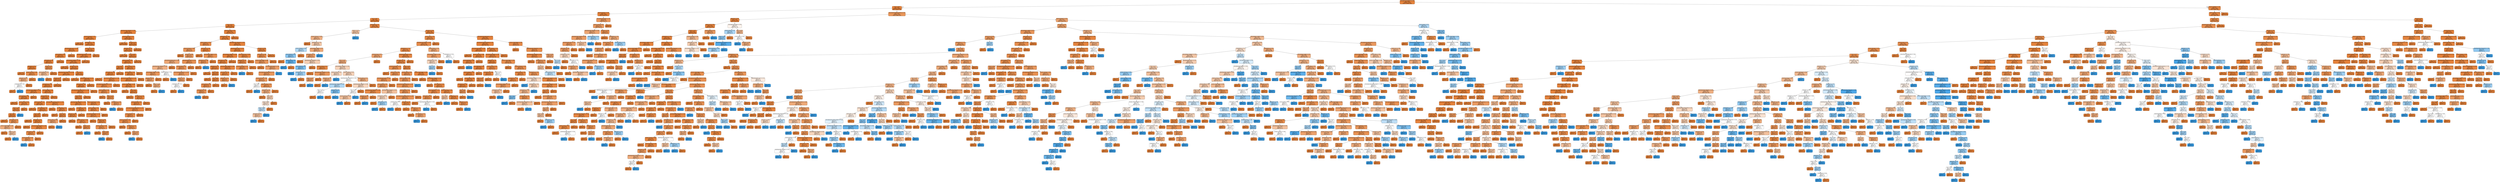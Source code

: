 digraph Tree {
node [shape=box, style="filled, rounded", color="black", fontname=helvetica] ;
edge [fontname=helvetica] ;
0 [label="channelgrouping_Referral <= 1.04\ngini = 0.03\nsamples = 47287\nvalue = [73908, 1092]", fillcolor="#e5833c"] ;
1 [label="hits <= 1.48\ngini = 0.02\nsamples = 40624\nvalue = [63925, 532]", fillcolor="#e5823b"] ;
0 -> 1 [labeldistance=2.5, labelangle=45, headlabel="True"] ;
2 [label="sessionqualitydim <= 3.97\ngini = 0.0\nsamples = 38671\nvalue = [61261, 97]", fillcolor="#e58139"] ;
1 -> 2 ;
3 [label="hits <= 0.99\ngini = 0.0\nsamples = 38632\nvalue = [61202, 86]", fillcolor="#e58139"] ;
2 -> 3 ;
4 [label="hits <= 0.74\ngini = 0.0\nsamples = 37744\nvalue = [59845, 30]", fillcolor="#e58139"] ;
3 -> 4 ;
5 [label="operatingsystem_Windows <= 0.35\ngini = 0.0\nsamples = 37028\nvalue = [58733, 14]", fillcolor="#e58139"] ;
4 -> 5 ;
6 [label="continent_Americas <= -0.1\ngini = 0.0\nsamples = 23874\nvalue = [37842, 12]", fillcolor="#e58139"] ;
5 -> 6 ;
7 [label="gini = 0.0\nsamples = 10323\nvalue = [16441, 0]", fillcolor="#e58139"] ;
6 -> 7 ;
8 [label="visitstarttime <= -1.65\ngini = 0.0\nsamples = 13551\nvalue = [21401, 12]", fillcolor="#e58139"] ;
6 -> 8 ;
9 [label="operatingsystem_Linux <= 2.15\ngini = 0.01\nsamples = 480\nvalue = [761, 4]", fillcolor="#e5823a"] ;
8 -> 9 ;
10 [label="source_(direct) <= 0.21\ngini = 0.01\nsamples = 435\nvalue = [679, 4]", fillcolor="#e5823a"] ;
9 -> 10 ;
11 [label="visitnumber <= 0.16\ngini = 0.02\nsamples = 276\nvalue = [441, 4]", fillcolor="#e5823b"] ;
10 -> 11 ;
12 [label="pageviews <= 0.62\ngini = 0.0\nsamples = 260\nvalue = [415, 1]", fillcolor="#e58139"] ;
11 -> 12 ;
13 [label="gini = 0.0\nsamples = 250\nvalue = [402, 0]", fillcolor="#e58139"] ;
12 -> 13 ;
14 [label="browser_Chrome <= -0.48\ngini = 0.13\nsamples = 10\nvalue = [13, 1]", fillcolor="#e78b48"] ;
12 -> 14 ;
15 [label="pageviews <= 0.87\ngini = 0.38\nsamples = 3\nvalue = [3, 1]", fillcolor="#eeab7b"] ;
14 -> 15 ;
16 [label="visitstarttime <= -1.69\ngini = 0.5\nsamples = 2\nvalue = [1, 1]", fillcolor="#ffffff"] ;
15 -> 16 ;
17 [label="gini = 0.0\nsamples = 1\nvalue = [1, 0]", fillcolor="#e58139"] ;
16 -> 17 ;
18 [label="gini = 0.0\nsamples = 1\nvalue = [0, 1]", fillcolor="#399de5"] ;
16 -> 18 ;
19 [label="gini = 0.0\nsamples = 1\nvalue = [2, 0]", fillcolor="#e58139"] ;
15 -> 19 ;
20 [label="gini = 0.0\nsamples = 7\nvalue = [10, 0]", fillcolor="#e58139"] ;
14 -> 20 ;
21 [label="bounces <= 0.0\ngini = 0.19\nsamples = 16\nvalue = [26, 3]", fillcolor="#e89050"] ;
11 -> 21 ;
22 [label="source_google <= 0.11\ngini = 0.42\nsamples = 6\nvalue = [7, 3]", fillcolor="#f0b78e"] ;
21 -> 22 ;
23 [label="gini = 0.0\nsamples = 1\nvalue = [0, 3]", fillcolor="#399de5"] ;
22 -> 23 ;
24 [label="gini = 0.0\nsamples = 5\nvalue = [7, 0]", fillcolor="#e58139"] ;
22 -> 24 ;
25 [label="gini = 0.0\nsamples = 10\nvalue = [19, 0]", fillcolor="#e58139"] ;
21 -> 25 ;
26 [label="gini = 0.0\nsamples = 159\nvalue = [238, 0]", fillcolor="#e58139"] ;
10 -> 26 ;
27 [label="gini = 0.0\nsamples = 45\nvalue = [82, 0]", fillcolor="#e58139"] ;
9 -> 27 ;
28 [label="source_t.co <= 10.34\ngini = 0.0\nsamples = 13071\nvalue = [20640, 8]", fillcolor="#e58139"] ;
8 -> 28 ;
29 [label="operatingsystem_Android <= 0.86\ngini = 0.0\nsamples = 13036\nvalue = [20586, 8]", fillcolor="#e58139"] ;
28 -> 29 ;
30 [label="devicecategory_desktop <= -0.33\ngini = 0.0\nsamples = 9663\nvalue = [15335, 8]", fillcolor="#e58139"] ;
29 -> 30 ;
31 [label="gini = 0.0\nsamples = 4350\nvalue = [6981, 0]", fillcolor="#e58139"] ;
30 -> 31 ;
32 [label="newvisits <= -0.58\ngini = 0.0\nsamples = 5313\nvalue = [8354, 8]", fillcolor="#e58139"] ;
30 -> 32 ;
33 [label="operatingsystem_Chrome OS <= 2.44\ngini = 0.0\nsamples = 1646\nvalue = [2579, 6]", fillcolor="#e58139"] ;
32 -> 33 ;
34 [label="bounces <= 0.0\ngini = 0.01\nsamples = 1474\nvalue = [2318, 6]", fillcolor="#e5813a"] ;
33 -> 34 ;
35 [label="visitstarttime <= -0.41\ngini = 0.01\nsamples = 775\nvalue = [1219, 6]", fillcolor="#e5823a"] ;
34 -> 35 ;
36 [label="channelgrouping_Affiliates <= 3.26\ngini = 0.02\nsamples = 310\nvalue = [495, 4]", fillcolor="#e5823b"] ;
35 -> 36 ;
37 [label="source_(direct) <= 0.21\ngini = 0.02\nsamples = 306\nvalue = [488, 4]", fillcolor="#e5823b"] ;
36 -> 37 ;
38 [label="gini = 0.0\nsamples = 220\nvalue = [361, 0]", fillcolor="#e58139"] ;
37 -> 38 ;
39 [label="country_Chile <= 10.23\ngini = 0.06\nsamples = 86\nvalue = [127, 4]", fillcolor="#e6853f"] ;
37 -> 39 ;
40 [label="visitid <= -0.41\ngini = 0.06\nsamples = 85\nvalue = [126, 4]", fillcolor="#e6853f"] ;
39 -> 40 ;
41 [label="hits <= 0.5\ngini = 0.02\nsamples = 84\nvalue = [126, 1]", fillcolor="#e5823b"] ;
40 -> 41 ;
42 [label="gini = 0.0\nsamples = 75\nvalue = [118, 0]", fillcolor="#e58139"] ;
41 -> 42 ;
43 [label="visitnumber <= 0.33\ngini = 0.2\nsamples = 9\nvalue = [8, 1]", fillcolor="#e89152"] ;
41 -> 43 ;
44 [label="country_United States <= 0.06\ngini = 0.38\nsamples = 4\nvalue = [3, 1]", fillcolor="#eeab7b"] ;
43 -> 44 ;
45 [label="gini = 0.0\nsamples = 1\nvalue = [1, 0]", fillcolor="#e58139"] ;
44 -> 45 ;
46 [label="visitid <= -1.37\ngini = 0.44\nsamples = 3\nvalue = [2, 1]", fillcolor="#f2c09c"] ;
44 -> 46 ;
47 [label="gini = 0.0\nsamples = 2\nvalue = [2, 0]", fillcolor="#e58139"] ;
46 -> 47 ;
48 [label="gini = 0.0\nsamples = 1\nvalue = [0, 1]", fillcolor="#399de5"] ;
46 -> 48 ;
49 [label="gini = 0.0\nsamples = 5\nvalue = [5, 0]", fillcolor="#e58139"] ;
43 -> 49 ;
50 [label="gini = 0.0\nsamples = 1\nvalue = [0, 3]", fillcolor="#399de5"] ;
40 -> 50 ;
51 [label="gini = 0.0\nsamples = 1\nvalue = [1, 0]", fillcolor="#e58139"] ;
39 -> 51 ;
52 [label="gini = 0.0\nsamples = 4\nvalue = [7, 0]", fillcolor="#e58139"] ;
36 -> 52 ;
53 [label="country_Canada <= 2.66\ngini = 0.01\nsamples = 465\nvalue = [724, 2]", fillcolor="#e5813a"] ;
35 -> 53 ;
54 [label="pageviews <= 0.62\ngini = 0.01\nsamples = 440\nvalue = [688, 2]", fillcolor="#e5813a"] ;
53 -> 54 ;
55 [label="medium_(none) <= 0.21\ngini = 0.0\nsamples = 408\nvalue = [638, 1]", fillcolor="#e58139"] ;
54 -> 55 ;
56 [label="gini = 0.0\nsamples = 230\nvalue = [365, 0]", fillcolor="#e58139"] ;
55 -> 56 ;
57 [label="country_Brazil <= 4.28\ngini = 0.01\nsamples = 178\nvalue = [273, 1]", fillcolor="#e5813a"] ;
55 -> 57 ;
58 [label="visitid <= 0.65\ngini = 0.01\nsamples = 177\nvalue = [271, 1]", fillcolor="#e5813a"] ;
57 -> 58 ;
59 [label="gini = 0.0\nsamples = 113\nvalue = [170, 0]", fillcolor="#e58139"] ;
58 -> 59 ;
60 [label="pageviews <= -0.21\ngini = 0.02\nsamples = 64\nvalue = [101, 1]", fillcolor="#e5823b"] ;
58 -> 60 ;
61 [label="gini = 0.0\nsamples = 24\nvalue = [40, 0]", fillcolor="#e58139"] ;
60 -> 61 ;
62 [label="operatingsystem_Macintosh <= 0.62\ngini = 0.03\nsamples = 40\nvalue = [61, 1]", fillcolor="#e5833c"] ;
60 -> 62 ;
63 [label="visitnumber <= -0.0\ngini = 0.12\nsamples = 9\nvalue = [14, 1]", fillcolor="#e78a47"] ;
62 -> 63 ;
64 [label="sessionqualitydim <= 0.01\ngini = 0.22\nsamples = 5\nvalue = [7, 1]", fillcolor="#e99355"] ;
63 -> 64 ;
65 [label="gini = 0.0\nsamples = 1\nvalue = [0, 1]", fillcolor="#399de5"] ;
64 -> 65 ;
66 [label="gini = 0.0\nsamples = 4\nvalue = [7, 0]", fillcolor="#e58139"] ;
64 -> 66 ;
67 [label="gini = 0.0\nsamples = 4\nvalue = [7, 0]", fillcolor="#e58139"] ;
63 -> 67 ;
68 [label="gini = 0.0\nsamples = 31\nvalue = [47, 0]", fillcolor="#e58139"] ;
62 -> 68 ;
69 [label="gini = 0.0\nsamples = 1\nvalue = [2, 0]", fillcolor="#e58139"] ;
57 -> 69 ;
70 [label="channelgrouping_Organic Search <= -0.06\ngini = 0.04\nsamples = 32\nvalue = [50, 1]", fillcolor="#e6843d"] ;
54 -> 70 ;
71 [label="gini = 0.0\nsamples = 9\nvalue = [16, 0]", fillcolor="#e58139"] ;
70 -> 71 ;
72 [label="source_google <= 0.11\ngini = 0.06\nsamples = 23\nvalue = [34, 1]", fillcolor="#e6853f"] ;
70 -> 72 ;
73 [label="gini = 0.0\nsamples = 5\nvalue = [7, 0]", fillcolor="#e58139"] ;
72 -> 73 ;
74 [label="hits <= 0.5\ngini = 0.07\nsamples = 18\nvalue = [27, 1]", fillcolor="#e68640"] ;
72 -> 74 ;
75 [label="browser_Safari <= 0.86\ngini = 0.32\nsamples = 5\nvalue = [4, 1]", fillcolor="#eca06a"] ;
74 -> 75 ;
76 [label="gini = 0.0\nsamples = 4\nvalue = [4, 0]", fillcolor="#e58139"] ;
75 -> 76 ;
77 [label="gini = 0.0\nsamples = 1\nvalue = [0, 1]", fillcolor="#399de5"] ;
75 -> 77 ;
78 [label="gini = 0.0\nsamples = 13\nvalue = [23, 0]", fillcolor="#e58139"] ;
74 -> 78 ;
79 [label="gini = 0.0\nsamples = 25\nvalue = [36, 0]", fillcolor="#e58139"] ;
53 -> 79 ;
80 [label="gini = 0.0\nsamples = 699\nvalue = [1099, 0]", fillcolor="#e58139"] ;
34 -> 80 ;
81 [label="gini = 0.0\nsamples = 172\nvalue = [261, 0]", fillcolor="#e58139"] ;
33 -> 81 ;
82 [label="hits <= 0.13\ngini = 0.0\nsamples = 3667\nvalue = [5775, 2]", fillcolor="#e58139"] ;
32 -> 82 ;
83 [label="gini = 0.0\nsamples = 3185\nvalue = [5005, 0]", fillcolor="#e58139"] ;
82 -> 83 ;
84 [label="operatingsystem_Linux <= 2.15\ngini = 0.01\nsamples = 482\nvalue = [770, 2]", fillcolor="#e5813a"] ;
82 -> 84 ;
85 [label="medium_cpc <= 2.98\ngini = 0.01\nsamples = 429\nvalue = [669, 2]", fillcolor="#e5813a"] ;
84 -> 85 ;
86 [label="channelgrouping_Organic Search <= -0.06\ngini = 0.01\nsamples = 404\nvalue = [635, 2]", fillcolor="#e5813a"] ;
85 -> 86 ;
87 [label="visitid <= 0.97\ngini = 0.02\nsamples = 136\nvalue = [210, 2]", fillcolor="#e5823b"] ;
86 -> 87 ;
88 [label="operatingsystem_Macintosh <= 0.62\ngini = 0.01\nsamples = 113\nvalue = [175, 1]", fillcolor="#e5823a"] ;
87 -> 88 ;
89 [label="gini = 0.0\nsamples = 17\nvalue = [31, 0]", fillcolor="#e58139"] ;
88 -> 89 ;
90 [label="visitstarttime <= -0.67\ngini = 0.01\nsamples = 96\nvalue = [144, 1]", fillcolor="#e5823a"] ;
88 -> 90 ;
91 [label="pageviews <= 0.62\ngini = 0.03\nsamples = 43\nvalue = [66, 1]", fillcolor="#e5833c"] ;
90 -> 91 ;
92 [label="gini = 0.0\nsamples = 30\nvalue = [48, 0]", fillcolor="#e58139"] ;
91 -> 92 ;
93 [label="browser_Chrome <= -0.48\ngini = 0.1\nsamples = 13\nvalue = [18, 1]", fillcolor="#e68844"] ;
91 -> 93 ;
94 [label="gini = 0.0\nsamples = 3\nvalue = [6, 0]", fillcolor="#e58139"] ;
93 -> 94 ;
95 [label="visitid <= -0.75\ngini = 0.14\nsamples = 10\nvalue = [12, 1]", fillcolor="#e78c49"] ;
93 -> 95 ;
96 [label="gini = 0.0\nsamples = 9\nvalue = [12, 0]", fillcolor="#e58139"] ;
95 -> 96 ;
97 [label="gini = 0.0\nsamples = 1\nvalue = [0, 1]", fillcolor="#399de5"] ;
95 -> 97 ;
98 [label="gini = 0.0\nsamples = 53\nvalue = [78, 0]", fillcolor="#e58139"] ;
90 -> 98 ;
99 [label="source_youtube.com <= 2.08\ngini = 0.05\nsamples = 23\nvalue = [35, 1]", fillcolor="#e6853f"] ;
87 -> 99 ;
100 [label="country_Canada <= 2.66\ngini = 0.06\nsamples = 21\nvalue = [29, 1]", fillcolor="#e68540"] ;
99 -> 100 ;
101 [label="channelgrouping_Direct <= 0.78\ngini = 0.07\nsamples = 19\nvalue = [26, 1]", fillcolor="#e68641"] ;
100 -> 101 ;
102 [label="gini = 0.0\nsamples = 3\nvalue = [4, 0]", fillcolor="#e58139"] ;
101 -> 102 ;
103 [label="pageviews <= 0.46\ngini = 0.08\nsamples = 16\nvalue = [22, 1]", fillcolor="#e68742"] ;
101 -> 103 ;
104 [label="browser_Chrome <= -0.48\ngini = 0.17\nsamples = 8\nvalue = [10, 1]", fillcolor="#e88e4d"] ;
103 -> 104 ;
105 [label="gini = 0.0\nsamples = 1\nvalue = [1, 0]", fillcolor="#e58139"] ;
104 -> 105 ;
106 [label="visitid <= 0.98\ngini = 0.18\nsamples = 7\nvalue = [9, 1]", fillcolor="#e88f4f"] ;
104 -> 106 ;
107 [label="gini = 0.0\nsamples = 1\nvalue = [0, 1]", fillcolor="#399de5"] ;
106 -> 107 ;
108 [label="gini = 0.0\nsamples = 6\nvalue = [9, 0]", fillcolor="#e58139"] ;
106 -> 108 ;
109 [label="gini = 0.0\nsamples = 8\nvalue = [12, 0]", fillcolor="#e58139"] ;
103 -> 109 ;
110 [label="gini = 0.0\nsamples = 2\nvalue = [3, 0]", fillcolor="#e58139"] ;
100 -> 110 ;
111 [label="gini = 0.0\nsamples = 2\nvalue = [6, 0]", fillcolor="#e58139"] ;
99 -> 111 ;
112 [label="gini = 0.0\nsamples = 268\nvalue = [425, 0]", fillcolor="#e58139"] ;
86 -> 112 ;
113 [label="gini = 0.0\nsamples = 25\nvalue = [34, 0]", fillcolor="#e58139"] ;
85 -> 113 ;
114 [label="gini = 0.0\nsamples = 53\nvalue = [101, 0]", fillcolor="#e58139"] ;
84 -> 114 ;
115 [label="gini = 0.0\nsamples = 3373\nvalue = [5251, 0]", fillcolor="#e58139"] ;
29 -> 115 ;
116 [label="gini = 0.0\nsamples = 35\nvalue = [54, 0]", fillcolor="#e58139"] ;
28 -> 116 ;
117 [label="continent_Americas <= -0.1\ngini = 0.0\nsamples = 13154\nvalue = [20891, 2]", fillcolor="#e58139"] ;
5 -> 117 ;
118 [label="gini = 0.0\nsamples = 8059\nvalue = [12734, 0]", fillcolor="#e58139"] ;
117 -> 118 ;
119 [label="bounces <= 0.0\ngini = 0.0\nsamples = 5095\nvalue = [8157, 2]", fillcolor="#e58139"] ;
117 -> 119 ;
120 [label="pageviews <= 0.12\ngini = 0.0\nsamples = 2590\nvalue = [4131, 2]", fillcolor="#e58139"] ;
119 -> 120 ;
121 [label="gini = 0.0\nsamples = 1846\nvalue = [2929, 0]", fillcolor="#e58139"] ;
120 -> 121 ;
122 [label="hits <= 0.38\ngini = 0.0\nsamples = 744\nvalue = [1202, 2]", fillcolor="#e58139"] ;
120 -> 122 ;
123 [label="medium_(none) <= 0.21\ngini = 0.01\nsamples = 443\nvalue = [731, 2]", fillcolor="#e5813a"] ;
122 -> 123 ;
124 [label="hits <= 0.13\ngini = 0.0\nsamples = 285\nvalue = [478, 1]", fillcolor="#e58139"] ;
123 -> 124 ;
125 [label="visitnumber <= -0.09\ngini = 0.01\nsamples = 105\nvalue = [183, 1]", fillcolor="#e5823a"] ;
124 -> 125 ;
126 [label="gini = 0.0\nsamples = 87\nvalue = [155, 0]", fillcolor="#e58139"] ;
125 -> 126 ;
127 [label="subcontinent_South America <= 2.54\ngini = 0.07\nsamples = 18\nvalue = [28, 1]", fillcolor="#e68640"] ;
125 -> 127 ;
128 [label="channelgrouping_Paid Search <= 2.5\ngini = 0.1\nsamples = 13\nvalue = [18, 1]", fillcolor="#e68844"] ;
127 -> 128 ;
129 [label="medium_organic <= 0.15\ngini = 0.13\nsamples = 11\nvalue = [13, 1]", fillcolor="#e78b48"] ;
128 -> 129 ;
130 [label="gini = 0.0\nsamples = 1\nvalue = [1, 0]", fillcolor="#e58139"] ;
129 -> 130 ;
131 [label="visitid <= -0.78\ngini = 0.14\nsamples = 10\nvalue = [12, 1]", fillcolor="#e78c49"] ;
129 -> 131 ;
132 [label="gini = 0.0\nsamples = 5\nvalue = [6, 0]", fillcolor="#e58139"] ;
131 -> 132 ;
133 [label="visitstarttime <= -0.62\ngini = 0.24\nsamples = 5\nvalue = [6, 1]", fillcolor="#e9965a"] ;
131 -> 133 ;
134 [label="gini = 0.0\nsamples = 1\nvalue = [0, 1]", fillcolor="#399de5"] ;
133 -> 134 ;
135 [label="gini = 0.0\nsamples = 4\nvalue = [6, 0]", fillcolor="#e58139"] ;
133 -> 135 ;
136 [label="gini = 0.0\nsamples = 2\nvalue = [5, 0]", fillcolor="#e58139"] ;
128 -> 136 ;
137 [label="gini = 0.0\nsamples = 5\nvalue = [10, 0]", fillcolor="#e58139"] ;
127 -> 137 ;
138 [label="gini = 0.0\nsamples = 180\nvalue = [295, 0]", fillcolor="#e58139"] ;
124 -> 138 ;
139 [label="country_Chile <= 10.23\ngini = 0.01\nsamples = 158\nvalue = [253, 1]", fillcolor="#e5813a"] ;
123 -> 139 ;
140 [label="country_Other <= 2.01\ngini = 0.01\nsamples = 156\nvalue = [249, 1]", fillcolor="#e5823a"] ;
139 -> 140 ;
141 [label="subcontinent_South America <= 2.54\ngini = 0.01\nsamples = 153\nvalue = [243, 1]", fillcolor="#e5823a"] ;
140 -> 141 ;
142 [label="country_United States <= 0.06\ngini = 0.01\nsamples = 139\nvalue = [219, 1]", fillcolor="#e5823a"] ;
141 -> 142 ;
143 [label="gini = 0.0\nsamples = 15\nvalue = [22, 0]", fillcolor="#e58139"] ;
142 -> 143 ;
144 [label="hits <= 0.25\ngini = 0.01\nsamples = 124\nvalue = [197, 1]", fillcolor="#e5823a"] ;
142 -> 144 ;
145 [label="gini = 0.0\nsamples = 87\nvalue = [148, 0]", fillcolor="#e58139"] ;
144 -> 145 ;
146 [label="visitnumber <= -0.09\ngini = 0.04\nsamples = 37\nvalue = [49, 1]", fillcolor="#e6843d"] ;
144 -> 146 ;
147 [label="browser_Firefox <= 2.35\ngini = 0.06\nsamples = 25\nvalue = [33, 1]", fillcolor="#e6853f"] ;
146 -> 147 ;
148 [label="channelgrouping_Organic Search <= -0.06\ngini = 0.06\nsamples = 23\nvalue = [31, 1]", fillcolor="#e6853f"] ;
147 -> 148 ;
149 [label="browser_Edge <= 4.59\ngini = 0.12\nsamples = 13\nvalue = [14, 1]", fillcolor="#e78a47"] ;
148 -> 149 ;
150 [label="browser_Chrome <= -0.48\ngini = 0.13\nsamples = 12\nvalue = [13, 1]", fillcolor="#e78b48"] ;
149 -> 150 ;
151 [label="gini = 0.0\nsamples = 3\nvalue = [3, 0]", fillcolor="#e58139"] ;
150 -> 151 ;
152 [label="visitstarttime <= 1.11\ngini = 0.17\nsamples = 9\nvalue = [10, 1]", fillcolor="#e88e4d"] ;
150 -> 152 ;
153 [label="gini = 0.0\nsamples = 5\nvalue = [6, 0]", fillcolor="#e58139"] ;
152 -> 153 ;
154 [label="visitid <= 1.39\ngini = 0.32\nsamples = 4\nvalue = [4, 1]", fillcolor="#eca06a"] ;
152 -> 154 ;
155 [label="gini = 0.0\nsamples = 1\nvalue = [0, 1]", fillcolor="#399de5"] ;
154 -> 155 ;
156 [label="gini = 0.0\nsamples = 3\nvalue = [4, 0]", fillcolor="#e58139"] ;
154 -> 156 ;
157 [label="gini = 0.0\nsamples = 1\nvalue = [1, 0]", fillcolor="#e58139"] ;
149 -> 157 ;
158 [label="gini = 0.0\nsamples = 10\nvalue = [17, 0]", fillcolor="#e58139"] ;
148 -> 158 ;
159 [label="gini = 0.0\nsamples = 2\nvalue = [2, 0]", fillcolor="#e58139"] ;
147 -> 159 ;
160 [label="gini = 0.0\nsamples = 12\nvalue = [16, 0]", fillcolor="#e58139"] ;
146 -> 160 ;
161 [label="gini = 0.0\nsamples = 14\nvalue = [24, 0]", fillcolor="#e58139"] ;
141 -> 161 ;
162 [label="gini = 0.0\nsamples = 3\nvalue = [6, 0]", fillcolor="#e58139"] ;
140 -> 162 ;
163 [label="gini = 0.0\nsamples = 2\nvalue = [4, 0]", fillcolor="#e58139"] ;
139 -> 163 ;
164 [label="gini = 0.0\nsamples = 301\nvalue = [471, 0]", fillcolor="#e58139"] ;
122 -> 164 ;
165 [label="gini = 0.0\nsamples = 2505\nvalue = [4026, 0]", fillcolor="#e58139"] ;
119 -> 165 ;
166 [label="continent_Europe <= 0.67\ngini = 0.03\nsamples = 716\nvalue = [1112, 16]", fillcolor="#e5833c"] ;
4 -> 166 ;
167 [label="visitstarttime <= -1.46\ngini = 0.03\nsamples = 602\nvalue = [917, 16]", fillcolor="#e5833c"] ;
166 -> 167 ;
168 [label="medium_organic <= 0.15\ngini = 0.14\nsamples = 55\nvalue = [74, 6]", fillcolor="#e78b49"] ;
167 -> 168 ;
169 [label="browser_Chrome <= -0.48\ngini = 0.23\nsamples = 25\nvalue = [32, 5]", fillcolor="#e99558"] ;
168 -> 169 ;
170 [label="gini = 0.0\nsamples = 4\nvalue = [6, 0]", fillcolor="#e58139"] ;
169 -> 170 ;
171 [label="newvisits <= -0.58\ngini = 0.27\nsamples = 21\nvalue = [26, 5]", fillcolor="#ea995f"] ;
169 -> 171 ;
172 [label="subcontinent_Eastern Asia <= 1.88\ngini = 0.36\nsamples = 8\nvalue = [10, 3]", fillcolor="#eda774"] ;
171 -> 172 ;
173 [label="operatingsystem_Windows <= 0.35\ngini = 0.4\nsamples = 7\nvalue = [8, 3]", fillcolor="#efb083"] ;
172 -> 173 ;
174 [label="devicecategory_mobile <= 0.43\ngini = 0.24\nsamples = 5\nvalue = [6, 1]", fillcolor="#e9965a"] ;
173 -> 174 ;
175 [label="pageviews <= 0.96\ngini = 0.28\nsamples = 4\nvalue = [5, 1]", fillcolor="#ea9a61"] ;
174 -> 175 ;
176 [label="gini = 0.0\nsamples = 1\nvalue = [2, 0]", fillcolor="#e58139"] ;
175 -> 176 ;
177 [label="visitid <= -1.66\ngini = 0.38\nsamples = 3\nvalue = [3, 1]", fillcolor="#eeab7b"] ;
175 -> 177 ;
178 [label="gini = 0.0\nsamples = 2\nvalue = [3, 0]", fillcolor="#e58139"] ;
177 -> 178 ;
179 [label="gini = 0.0\nsamples = 1\nvalue = [0, 1]", fillcolor="#399de5"] ;
177 -> 179 ;
180 [label="gini = 0.0\nsamples = 1\nvalue = [1, 0]", fillcolor="#e58139"] ;
174 -> 180 ;
181 [label="medium_referral <= 1.16\ngini = 0.5\nsamples = 2\nvalue = [2, 2]", fillcolor="#ffffff"] ;
173 -> 181 ;
182 [label="gini = 0.0\nsamples = 1\nvalue = [2, 0]", fillcolor="#e58139"] ;
181 -> 182 ;
183 [label="gini = 0.0\nsamples = 1\nvalue = [0, 2]", fillcolor="#399de5"] ;
181 -> 183 ;
184 [label="gini = 0.0\nsamples = 1\nvalue = [2, 0]", fillcolor="#e58139"] ;
172 -> 184 ;
185 [label="operatingsystem_Linux <= 2.15\ngini = 0.2\nsamples = 13\nvalue = [16, 2]", fillcolor="#e89152"] ;
171 -> 185 ;
186 [label="continent_Asia <= 0.77\ngini = 0.22\nsamples = 11\nvalue = [14, 2]", fillcolor="#e99355"] ;
185 -> 186 ;
187 [label="source_groups.google.com <= 10.76\ngini = 0.26\nsamples = 9\nvalue = [11, 2]", fillcolor="#ea985d"] ;
186 -> 187 ;
188 [label="visitid <= -1.71\ngini = 0.3\nsamples = 8\nvalue = [9, 2]", fillcolor="#eb9d65"] ;
187 -> 188 ;
189 [label="visitstarttime <= -1.72\ngini = 0.5\nsamples = 3\nvalue = [2, 2]", fillcolor="#ffffff"] ;
188 -> 189 ;
190 [label="gini = 0.0\nsamples = 2\nvalue = [2, 0]", fillcolor="#e58139"] ;
189 -> 190 ;
191 [label="gini = 0.0\nsamples = 1\nvalue = [0, 2]", fillcolor="#399de5"] ;
189 -> 191 ;
192 [label="gini = 0.0\nsamples = 5\nvalue = [7, 0]", fillcolor="#e58139"] ;
188 -> 192 ;
193 [label="gini = 0.0\nsamples = 1\nvalue = [2, 0]", fillcolor="#e58139"] ;
187 -> 193 ;
194 [label="gini = 0.0\nsamples = 2\nvalue = [3, 0]", fillcolor="#e58139"] ;
186 -> 194 ;
195 [label="gini = 0.0\nsamples = 2\nvalue = [2, 0]", fillcolor="#e58139"] ;
185 -> 195 ;
196 [label="visitnumber <= -0.09\ngini = 0.05\nsamples = 30\nvalue = [42, 1]", fillcolor="#e6843e"] ;
168 -> 196 ;
197 [label="gini = 0.0\nsamples = 23\nvalue = [34, 0]", fillcolor="#e58139"] ;
196 -> 197 ;
198 [label="devicecategory_tablet <= 2.27\ngini = 0.2\nsamples = 7\nvalue = [8, 1]", fillcolor="#e89152"] ;
196 -> 198 ;
199 [label="visitstarttime <= -1.48\ngini = 0.22\nsamples = 6\nvalue = [7, 1]", fillcolor="#e99355"] ;
198 -> 199 ;
200 [label="gini = 0.0\nsamples = 5\nvalue = [7, 0]", fillcolor="#e58139"] ;
199 -> 200 ;
201 [label="gini = 0.0\nsamples = 1\nvalue = [0, 1]", fillcolor="#399de5"] ;
199 -> 201 ;
202 [label="gini = 0.0\nsamples = 1\nvalue = [1, 0]", fillcolor="#e58139"] ;
198 -> 202 ;
203 [label="operatingsystem_Macintosh <= 0.62\ngini = 0.02\nsamples = 547\nvalue = [843, 10]", fillcolor="#e5823b"] ;
167 -> 203 ;
204 [label="operatingsystem_Linux <= 2.15\ngini = 0.01\nsamples = 399\nvalue = [639, 3]", fillcolor="#e5823a"] ;
203 -> 204 ;
205 [label="devicecategory_desktop <= -0.33\ngini = 0.01\nsamples = 383\nvalue = [613, 2]", fillcolor="#e5813a"] ;
204 -> 205 ;
206 [label="visitnumber <= -0.09\ngini = 0.01\nsamples = 212\nvalue = [333, 2]", fillcolor="#e5823a"] ;
205 -> 206 ;
207 [label="pageviews <= 1.12\ngini = 0.01\nsamples = 173\nvalue = [280, 1]", fillcolor="#e5813a"] ;
206 -> 207 ;
208 [label="gini = 0.0\nsamples = 109\nvalue = [186, 0]", fillcolor="#e58139"] ;
207 -> 208 ;
209 [label="visitid <= 0.93\ngini = 0.02\nsamples = 64\nvalue = [94, 1]", fillcolor="#e5823b"] ;
207 -> 209 ;
210 [label="gini = 0.0\nsamples = 41\nvalue = [64, 0]", fillcolor="#e58139"] ;
209 -> 210 ;
211 [label="hits <= 0.87\ngini = 0.06\nsamples = 23\nvalue = [30, 1]", fillcolor="#e68540"] ;
209 -> 211 ;
212 [label="source_yahoo <= 12.8\ngini = 0.15\nsamples = 10\nvalue = [11, 1]", fillcolor="#e78c4b"] ;
211 -> 212 ;
213 [label="visitstarttime <= 0.95\ngini = 0.2\nsamples = 9\nvalue = [8, 1]", fillcolor="#e89152"] ;
212 -> 213 ;
214 [label="gini = 0.0\nsamples = 1\nvalue = [0, 1]", fillcolor="#399de5"] ;
213 -> 214 ;
215 [label="gini = 0.0\nsamples = 8\nvalue = [8, 0]", fillcolor="#e58139"] ;
213 -> 215 ;
216 [label="gini = 0.0\nsamples = 1\nvalue = [3, 0]", fillcolor="#e58139"] ;
212 -> 216 ;
217 [label="gini = 0.0\nsamples = 13\nvalue = [19, 0]", fillcolor="#e58139"] ;
211 -> 217 ;
218 [label="operatingsystem_Android <= 0.86\ngini = 0.04\nsamples = 39\nvalue = [53, 1]", fillcolor="#e5833d"] ;
206 -> 218 ;
219 [label="visitnumber <= -0.0\ngini = 0.08\nsamples = 14\nvalue = [22, 1]", fillcolor="#e68742"] ;
218 -> 219 ;
220 [label="pageviews <= 1.12\ngini = 0.22\nsamples = 5\nvalue = [7, 1]", fillcolor="#e99355"] ;
219 -> 220 ;
221 [label="gini = 0.0\nsamples = 4\nvalue = [7, 0]", fillcolor="#e58139"] ;
220 -> 221 ;
222 [label="gini = 0.0\nsamples = 1\nvalue = [0, 1]", fillcolor="#399de5"] ;
220 -> 222 ;
223 [label="gini = 0.0\nsamples = 9\nvalue = [15, 0]", fillcolor="#e58139"] ;
219 -> 223 ;
224 [label="gini = 0.0\nsamples = 25\nvalue = [31, 0]", fillcolor="#e58139"] ;
218 -> 224 ;
225 [label="gini = 0.0\nsamples = 171\nvalue = [280, 0]", fillcolor="#e58139"] ;
205 -> 225 ;
226 [label="source_quora.com <= 10.62\ngini = 0.07\nsamples = 16\nvalue = [26, 1]", fillcolor="#e68641"] ;
204 -> 226 ;
227 [label="pageviews <= 1.12\ngini = 0.07\nsamples = 15\nvalue = [25, 1]", fillcolor="#e68641"] ;
226 -> 227 ;
228 [label="continent_Americas <= -0.1\ngini = 0.15\nsamples = 8\nvalue = [11, 1]", fillcolor="#e78c4b"] ;
227 -> 228 ;
229 [label="gini = 0.0\nsamples = 1\nvalue = [0, 1]", fillcolor="#399de5"] ;
228 -> 229 ;
230 [label="gini = 0.0\nsamples = 7\nvalue = [11, 0]", fillcolor="#e58139"] ;
228 -> 230 ;
231 [label="gini = 0.0\nsamples = 7\nvalue = [14, 0]", fillcolor="#e58139"] ;
227 -> 231 ;
232 [label="gini = 0.0\nsamples = 1\nvalue = [1, 0]", fillcolor="#e58139"] ;
226 -> 232 ;
233 [label="newvisits <= -0.58\ngini = 0.06\nsamples = 148\nvalue = [204, 7]", fillcolor="#e68540"] ;
203 -> 233 ;
234 [label="visitnumber <= 0.08\ngini = 0.17\nsamples = 49\nvalue = [67, 7]", fillcolor="#e88e4e"] ;
233 -> 234 ;
235 [label="country_United States <= 0.06\ngini = 0.24\nsamples = 31\nvalue = [42, 7]", fillcolor="#e9965a"] ;
234 -> 235 ;
236 [label="gini = 0.0\nsamples = 9\nvalue = [12, 0]", fillcolor="#e58139"] ;
235 -> 236 ;
237 [label="channelgrouping_Social <= 1.65\ngini = 0.31\nsamples = 22\nvalue = [30, 7]", fillcolor="#eb9e67"] ;
235 -> 237 ;
238 [label="channelgrouping_Paid Search <= 2.5\ngini = 0.24\nsamples = 21\nvalue = [30, 5]", fillcolor="#e9965a"] ;
237 -> 238 ;
239 [label="browser_Chrome <= -0.48\ngini = 0.27\nsamples = 18\nvalue = [26, 5]", fillcolor="#ea995f"] ;
238 -> 239 ;
240 [label="hits <= 0.87\ngini = 0.5\nsamples = 2\nvalue = [2, 2]", fillcolor="#ffffff"] ;
239 -> 240 ;
241 [label="gini = 0.0\nsamples = 1\nvalue = [2, 0]", fillcolor="#e58139"] ;
240 -> 241 ;
242 [label="gini = 0.0\nsamples = 1\nvalue = [0, 2]", fillcolor="#399de5"] ;
240 -> 242 ;
243 [label="medium_(none) <= 0.21\ngini = 0.2\nsamples = 16\nvalue = [24, 3]", fillcolor="#e89152"] ;
239 -> 243 ;
244 [label="pageviews <= 0.96\ngini = 0.38\nsamples = 8\nvalue = [9, 3]", fillcolor="#eeab7b"] ;
243 -> 244 ;
245 [label="gini = 0.0\nsamples = 3\nvalue = [4, 0]", fillcolor="#e58139"] ;
244 -> 245 ;
246 [label="hits <= 0.87\ngini = 0.47\nsamples = 5\nvalue = [5, 3]", fillcolor="#f5cdb0"] ;
244 -> 246 ;
247 [label="visitid <= -0.03\ngini = 0.49\nsamples = 4\nvalue = [4, 3]", fillcolor="#f8e0ce"] ;
246 -> 247 ;
248 [label="visitid <= -0.83\ngini = 0.48\nsamples = 3\nvalue = [2, 3]", fillcolor="#bddef6"] ;
247 -> 248 ;
249 [label="istruedirect <= 0.31\ngini = 0.44\nsamples = 2\nvalue = [2, 1]", fillcolor="#f2c09c"] ;
248 -> 249 ;
250 [label="gini = 0.0\nsamples = 1\nvalue = [0, 1]", fillcolor="#399de5"] ;
249 -> 250 ;
251 [label="gini = 0.0\nsamples = 1\nvalue = [2, 0]", fillcolor="#e58139"] ;
249 -> 251 ;
252 [label="gini = 0.0\nsamples = 1\nvalue = [0, 2]", fillcolor="#399de5"] ;
248 -> 252 ;
253 [label="gini = 0.0\nsamples = 1\nvalue = [2, 0]", fillcolor="#e58139"] ;
247 -> 253 ;
254 [label="gini = 0.0\nsamples = 1\nvalue = [1, 0]", fillcolor="#e58139"] ;
246 -> 254 ;
255 [label="gini = 0.0\nsamples = 8\nvalue = [15, 0]", fillcolor="#e58139"] ;
243 -> 255 ;
256 [label="gini = 0.0\nsamples = 3\nvalue = [4, 0]", fillcolor="#e58139"] ;
238 -> 256 ;
257 [label="gini = 0.0\nsamples = 1\nvalue = [0, 2]", fillcolor="#399de5"] ;
237 -> 257 ;
258 [label="gini = 0.0\nsamples = 18\nvalue = [25, 0]", fillcolor="#e58139"] ;
234 -> 258 ;
259 [label="gini = 0.0\nsamples = 99\nvalue = [137, 0]", fillcolor="#e58139"] ;
233 -> 259 ;
260 [label="gini = 0.0\nsamples = 114\nvalue = [195, 0]", fillcolor="#e58139"] ;
166 -> 260 ;
261 [label="visitstarttime <= -1.7\ngini = 0.08\nsamples = 888\nvalue = [1357, 56]", fillcolor="#e68641"] ;
3 -> 261 ;
262 [label="visitid <= -1.71\ngini = 0.46\nsamples = 23\nvalue = [24, 13]", fillcolor="#f3c5a4"] ;
261 -> 262 ;
263 [label="browser_Chrome <= -0.48\ngini = 0.4\nsamples = 21\nvalue = [24, 9]", fillcolor="#efb083"] ;
262 -> 263 ;
264 [label="gini = 0.0\nsamples = 4\nvalue = [8, 0]", fillcolor="#e58139"] ;
263 -> 264 ;
265 [label="visitstarttime <= -1.74\ngini = 0.46\nsamples = 17\nvalue = [16, 9]", fillcolor="#f4c8a8"] ;
263 -> 265 ;
266 [label="country_Thailand <= 6.64\ngini = 0.47\nsamples = 6\nvalue = [3, 5]", fillcolor="#b0d8f5"] ;
265 -> 266 ;
267 [label="source_(direct) <= 0.21\ngini = 0.41\nsamples = 5\nvalue = [2, 5]", fillcolor="#88c4ef"] ;
266 -> 267 ;
268 [label="gini = 0.0\nsamples = 1\nvalue = [1, 0]", fillcolor="#e58139"] ;
267 -> 268 ;
269 [label="country_Israel <= 7.36\ngini = 0.28\nsamples = 4\nvalue = [1, 5]", fillcolor="#61b1ea"] ;
267 -> 269 ;
270 [label="gini = 0.0\nsamples = 3\nvalue = [0, 5]", fillcolor="#399de5"] ;
269 -> 270 ;
271 [label="gini = 0.0\nsamples = 1\nvalue = [1, 0]", fillcolor="#e58139"] ;
269 -> 271 ;
272 [label="gini = 0.0\nsamples = 1\nvalue = [1, 0]", fillcolor="#e58139"] ;
266 -> 272 ;
273 [label="devicecategory_tablet <= 2.27\ngini = 0.36\nsamples = 11\nvalue = [13, 4]", fillcolor="#eda876"] ;
265 -> 273 ;
274 [label="istruedirect <= 0.31\ngini = 0.3\nsamples = 10\nvalue = [13, 3]", fillcolor="#eb9e67"] ;
273 -> 274 ;
275 [label="gini = 0.0\nsamples = 4\nvalue = [8, 0]", fillcolor="#e58139"] ;
274 -> 275 ;
276 [label="operatingsystem_Macintosh <= 0.62\ngini = 0.47\nsamples = 6\nvalue = [5, 3]", fillcolor="#f5cdb0"] ;
274 -> 276 ;
277 [label="source_(direct) <= 0.21\ngini = 0.38\nsamples = 3\nvalue = [1, 3]", fillcolor="#7bbeee"] ;
276 -> 277 ;
278 [label="gini = 0.0\nsamples = 1\nvalue = [0, 1]", fillcolor="#399de5"] ;
277 -> 278 ;
279 [label="visitstarttime <= -1.72\ngini = 0.44\nsamples = 2\nvalue = [1, 2]", fillcolor="#9ccef2"] ;
277 -> 279 ;
280 [label="gini = 0.0\nsamples = 1\nvalue = [0, 2]", fillcolor="#399de5"] ;
279 -> 280 ;
281 [label="gini = 0.0\nsamples = 1\nvalue = [1, 0]", fillcolor="#e58139"] ;
279 -> 281 ;
282 [label="gini = 0.0\nsamples = 3\nvalue = [4, 0]", fillcolor="#e58139"] ;
276 -> 282 ;
283 [label="gini = 0.0\nsamples = 1\nvalue = [0, 1]", fillcolor="#399de5"] ;
273 -> 283 ;
284 [label="gini = 0.0\nsamples = 2\nvalue = [0, 4]", fillcolor="#399de5"] ;
262 -> 284 ;
285 [label="newvisits <= -0.58\ngini = 0.06\nsamples = 865\nvalue = [1333, 43]", fillcolor="#e6853f"] ;
261 -> 285 ;
286 [label="country_India <= 1.75\ngini = 0.13\nsamples = 202\nvalue = [298, 23]", fillcolor="#e78b48"] ;
285 -> 286 ;
287 [label="channelgrouping_Display <= 5.63\ngini = 0.14\nsamples = 189\nvalue = [281, 23]", fillcolor="#e78b49"] ;
286 -> 287 ;
288 [label="visitstarttime <= -1.31\ngini = 0.13\nsamples = 182\nvalue = [271, 20]", fillcolor="#e78a48"] ;
287 -> 288 ;
289 [label="continent_Asia <= 0.77\ngini = 0.33\nsamples = 30\nvalue = [37, 10]", fillcolor="#eca36f"] ;
288 -> 289 ;
290 [label="hits <= 1.24\ngini = 0.36\nsamples = 27\nvalue = [33, 10]", fillcolor="#eda775"] ;
289 -> 290 ;
291 [label="medium_(none) <= 0.21\ngini = 0.09\nsamples = 13\nvalue = [19, 1]", fillcolor="#e68843"] ;
290 -> 291 ;
292 [label="gini = 0.0\nsamples = 9\nvalue = [13, 0]", fillcolor="#e58139"] ;
291 -> 292 ;
293 [label="operatingsystem_Windows <= 0.35\ngini = 0.24\nsamples = 4\nvalue = [6, 1]", fillcolor="#e9965a"] ;
291 -> 293 ;
294 [label="visitid <= -1.53\ngini = 0.32\nsamples = 3\nvalue = [4, 1]", fillcolor="#eca06a"] ;
293 -> 294 ;
295 [label="gini = 0.0\nsamples = 2\nvalue = [4, 0]", fillcolor="#e58139"] ;
294 -> 295 ;
296 [label="gini = 0.0\nsamples = 1\nvalue = [0, 1]", fillcolor="#399de5"] ;
294 -> 296 ;
297 [label="gini = 0.0\nsamples = 1\nvalue = [2, 0]", fillcolor="#e58139"] ;
293 -> 297 ;
298 [label="devicecategory_desktop <= -0.33\ngini = 0.48\nsamples = 14\nvalue = [14, 9]", fillcolor="#f6d2b8"] ;
290 -> 298 ;
299 [label="medium_(none) <= 0.21\ngini = 0.48\nsamples = 4\nvalue = [3, 2]", fillcolor="#f6d5bd"] ;
298 -> 299 ;
300 [label="pageviews <= 1.79\ngini = 0.38\nsamples = 3\nvalue = [3, 1]", fillcolor="#eeab7b"] ;
299 -> 300 ;
301 [label="gini = 0.0\nsamples = 2\nvalue = [3, 0]", fillcolor="#e58139"] ;
300 -> 301 ;
302 [label="gini = 0.0\nsamples = 1\nvalue = [0, 1]", fillcolor="#399de5"] ;
300 -> 302 ;
303 [label="gini = 0.0\nsamples = 1\nvalue = [0, 1]", fillcolor="#399de5"] ;
299 -> 303 ;
304 [label="medium_organic <= 0.15\ngini = 0.48\nsamples = 10\nvalue = [11, 7]", fillcolor="#f6d1b7"] ;
298 -> 304 ;
305 [label="operatingsystem_Chrome OS <= 2.44\ngini = 0.5\nsamples = 5\nvalue = [5, 5]", fillcolor="#ffffff"] ;
304 -> 305 ;
306 [label="operatingsystem_Windows <= 0.35\ngini = 0.47\nsamples = 4\nvalue = [3, 5]", fillcolor="#b0d8f5"] ;
305 -> 306 ;
307 [label="hits <= 1.36\ngini = 0.5\nsamples = 2\nvalue = [2, 2]", fillcolor="#ffffff"] ;
306 -> 307 ;
308 [label="gini = 0.0\nsamples = 1\nvalue = [2, 0]", fillcolor="#e58139"] ;
307 -> 308 ;
309 [label="gini = 0.0\nsamples = 1\nvalue = [0, 2]", fillcolor="#399de5"] ;
307 -> 309 ;
310 [label="pageviews <= 1.62\ngini = 0.38\nsamples = 2\nvalue = [1, 3]", fillcolor="#7bbeee"] ;
306 -> 310 ;
311 [label="gini = 0.0\nsamples = 1\nvalue = [1, 0]", fillcolor="#e58139"] ;
310 -> 311 ;
312 [label="gini = 0.0\nsamples = 1\nvalue = [0, 3]", fillcolor="#399de5"] ;
310 -> 312 ;
313 [label="gini = 0.0\nsamples = 1\nvalue = [2, 0]", fillcolor="#e58139"] ;
305 -> 313 ;
314 [label="country_Spain <= 4.11\ngini = 0.38\nsamples = 5\nvalue = [6, 2]", fillcolor="#eeab7b"] ;
304 -> 314 ;
315 [label="operatingsystem_Windows <= 0.35\ngini = 0.48\nsamples = 4\nvalue = [3, 2]", fillcolor="#f6d5bd"] ;
314 -> 315 ;
316 [label="hits <= 1.36\ngini = 0.5\nsamples = 3\nvalue = [2, 2]", fillcolor="#ffffff"] ;
315 -> 316 ;
317 [label="browser_Chrome <= -0.48\ngini = 0.44\nsamples = 2\nvalue = [2, 1]", fillcolor="#f2c09c"] ;
316 -> 317 ;
318 [label="gini = 0.0\nsamples = 1\nvalue = [0, 1]", fillcolor="#399de5"] ;
317 -> 318 ;
319 [label="gini = 0.0\nsamples = 1\nvalue = [2, 0]", fillcolor="#e58139"] ;
317 -> 319 ;
320 [label="gini = 0.0\nsamples = 1\nvalue = [0, 1]", fillcolor="#399de5"] ;
316 -> 320 ;
321 [label="gini = 0.0\nsamples = 1\nvalue = [1, 0]", fillcolor="#e58139"] ;
315 -> 321 ;
322 [label="gini = 0.0\nsamples = 1\nvalue = [3, 0]", fillcolor="#e58139"] ;
314 -> 322 ;
323 [label="gini = 0.0\nsamples = 3\nvalue = [4, 0]", fillcolor="#e58139"] ;
289 -> 323 ;
324 [label="operatingsystem_iOS <= 0.91\ngini = 0.08\nsamples = 152\nvalue = [234, 10]", fillcolor="#e68641"] ;
288 -> 324 ;
325 [label="istruedirect <= 0.31\ngini = 0.09\nsamples = 133\nvalue = [203, 10]", fillcolor="#e68743"] ;
324 -> 325 ;
326 [label="continent_Americas <= -0.1\ngini = 0.16\nsamples = 22\nvalue = [31, 3]", fillcolor="#e88d4c"] ;
325 -> 326 ;
327 [label="gini = 0.0\nsamples = 5\nvalue = [5, 0]", fillcolor="#e58139"] ;
326 -> 327 ;
328 [label="medium_cpc <= 2.98\ngini = 0.19\nsamples = 17\nvalue = [26, 3]", fillcolor="#e89050"] ;
326 -> 328 ;
329 [label="channelgrouping_Social <= 1.65\ngini = 0.21\nsamples = 16\nvalue = [22, 3]", fillcolor="#e99254"] ;
328 -> 329 ;
330 [label="source_(direct) <= 0.21\ngini = 0.24\nsamples = 14\nvalue = [18, 3]", fillcolor="#e9965a"] ;
329 -> 330 ;
331 [label="operatingsystem_Macintosh <= 0.62\ngini = 0.12\nsamples = 9\nvalue = [14, 1]", fillcolor="#e78a47"] ;
330 -> 331 ;
332 [label="pageviews <= 1.46\ngini = 0.24\nsamples = 5\nvalue = [6, 1]", fillcolor="#e9965a"] ;
331 -> 332 ;
333 [label="gini = 0.0\nsamples = 4\nvalue = [6, 0]", fillcolor="#e58139"] ;
332 -> 333 ;
334 [label="gini = 0.0\nsamples = 1\nvalue = [0, 1]", fillcolor="#399de5"] ;
332 -> 334 ;
335 [label="gini = 0.0\nsamples = 4\nvalue = [8, 0]", fillcolor="#e58139"] ;
331 -> 335 ;
336 [label="operatingsystem_Windows <= 0.35\ngini = 0.44\nsamples = 5\nvalue = [4, 2]", fillcolor="#f2c09c"] ;
330 -> 336 ;
337 [label="visitstarttime <= -0.16\ngini = 0.48\nsamples = 4\nvalue = [3, 2]", fillcolor="#f6d5bd"] ;
336 -> 337 ;
338 [label="gini = 0.0\nsamples = 2\nvalue = [2, 0]", fillcolor="#e58139"] ;
337 -> 338 ;
339 [label="visitnumber <= -0.0\ngini = 0.44\nsamples = 2\nvalue = [1, 2]", fillcolor="#9ccef2"] ;
337 -> 339 ;
340 [label="gini = 0.0\nsamples = 1\nvalue = [0, 2]", fillcolor="#399de5"] ;
339 -> 340 ;
341 [label="gini = 0.0\nsamples = 1\nvalue = [1, 0]", fillcolor="#e58139"] ;
339 -> 341 ;
342 [label="gini = 0.0\nsamples = 1\nvalue = [1, 0]", fillcolor="#e58139"] ;
336 -> 342 ;
343 [label="gini = 0.0\nsamples = 2\nvalue = [4, 0]", fillcolor="#e58139"] ;
329 -> 343 ;
344 [label="gini = 0.0\nsamples = 1\nvalue = [4, 0]", fillcolor="#e58139"] ;
328 -> 344 ;
345 [label="visitid <= -0.67\ngini = 0.08\nsamples = 111\nvalue = [172, 7]", fillcolor="#e68641"] ;
325 -> 345 ;
346 [label="browser_Safari <= 0.86\ngini = 0.19\nsamples = 26\nvalue = [33, 4]", fillcolor="#e89051"] ;
345 -> 346 ;
347 [label="country_Canada <= 2.66\ngini = 0.23\nsamples = 23\nvalue = [26, 4]", fillcolor="#e99457"] ;
346 -> 347 ;
348 [label="subcontinent_Northern Europe <= 1.62\ngini = 0.19\nsamples = 22\nvalue = [26, 3]", fillcolor="#e89050"] ;
347 -> 348 ;
349 [label="source_(direct) <= 0.21\ngini = 0.2\nsamples = 20\nvalue = [24, 3]", fillcolor="#e89152"] ;
348 -> 349 ;
350 [label="channelgrouping_Organic Search <= -0.06\ngini = 0.22\nsamples = 18\nvalue = [21, 3]", fillcolor="#e99355"] ;
349 -> 350 ;
351 [label="continent_Asia <= 0.77\ngini = 0.5\nsamples = 2\nvalue = [2, 2]", fillcolor="#ffffff"] ;
350 -> 351 ;
352 [label="gini = 0.0\nsamples = 1\nvalue = [0, 2]", fillcolor="#399de5"] ;
351 -> 352 ;
353 [label="gini = 0.0\nsamples = 1\nvalue = [2, 0]", fillcolor="#e58139"] ;
351 -> 353 ;
354 [label="pageviews <= 1.29\ngini = 0.09\nsamples = 16\nvalue = [19, 1]", fillcolor="#e68843"] ;
350 -> 354 ;
355 [label="gini = 0.0\nsamples = 9\nvalue = [11, 0]", fillcolor="#e58139"] ;
354 -> 355 ;
356 [label="visitstarttime <= -1.07\ngini = 0.2\nsamples = 7\nvalue = [8, 1]", fillcolor="#e89152"] ;
354 -> 356 ;
357 [label="gini = 0.0\nsamples = 3\nvalue = [4, 0]", fillcolor="#e58139"] ;
356 -> 357 ;
358 [label="source_google <= 0.11\ngini = 0.32\nsamples = 4\nvalue = [4, 1]", fillcolor="#eca06a"] ;
356 -> 358 ;
359 [label="gini = 0.0\nsamples = 1\nvalue = [0, 1]", fillcolor="#399de5"] ;
358 -> 359 ;
360 [label="gini = 0.0\nsamples = 3\nvalue = [4, 0]", fillcolor="#e58139"] ;
358 -> 360 ;
361 [label="gini = 0.0\nsamples = 2\nvalue = [3, 0]", fillcolor="#e58139"] ;
349 -> 361 ;
362 [label="gini = 0.0\nsamples = 2\nvalue = [2, 0]", fillcolor="#e58139"] ;
348 -> 362 ;
363 [label="gini = 0.0\nsamples = 1\nvalue = [0, 1]", fillcolor="#399de5"] ;
347 -> 363 ;
364 [label="gini = 0.0\nsamples = 3\nvalue = [7, 0]", fillcolor="#e58139"] ;
346 -> 364 ;
365 [label="country_United States <= 0.06\ngini = 0.04\nsamples = 85\nvalue = [139, 3]", fillcolor="#e6843d"] ;
345 -> 365 ;
366 [label="gini = 0.0\nsamples = 41\nvalue = [74, 0]", fillcolor="#e58139"] ;
365 -> 366 ;
367 [label="devicecategory_desktop <= -0.33\ngini = 0.08\nsamples = 44\nvalue = [65, 3]", fillcolor="#e68742"] ;
365 -> 367 ;
368 [label="gini = 0.0\nsamples = 6\nvalue = [9, 0]", fillcolor="#e58139"] ;
367 -> 368 ;
369 [label="source_(direct) <= 0.21\ngini = 0.1\nsamples = 38\nvalue = [56, 3]", fillcolor="#e68844"] ;
367 -> 369 ;
370 [label="sessionqualitydim <= 1.35\ngini = 0.1\nsamples = 11\nvalue = [17, 1]", fillcolor="#e78845"] ;
369 -> 370 ;
371 [label="visitnumber <= 0.16\ngini = 0.17\nsamples = 8\nvalue = [10, 1]", fillcolor="#e88e4d"] ;
370 -> 371 ;
372 [label="gini = 0.0\nsamples = 6\nvalue = [9, 0]", fillcolor="#e58139"] ;
371 -> 372 ;
373 [label="operatingsystem_Macintosh <= 0.62\ngini = 0.5\nsamples = 2\nvalue = [1, 1]", fillcolor="#ffffff"] ;
371 -> 373 ;
374 [label="gini = 0.0\nsamples = 1\nvalue = [0, 1]", fillcolor="#399de5"] ;
373 -> 374 ;
375 [label="gini = 0.0\nsamples = 1\nvalue = [1, 0]", fillcolor="#e58139"] ;
373 -> 375 ;
376 [label="gini = 0.0\nsamples = 3\nvalue = [7, 0]", fillcolor="#e58139"] ;
370 -> 376 ;
377 [label="browser_Chrome <= -0.48\ngini = 0.09\nsamples = 27\nvalue = [39, 2]", fillcolor="#e68743"] ;
369 -> 377 ;
378 [label="hits <= 1.24\ngini = 0.44\nsamples = 2\nvalue = [2, 1]", fillcolor="#f2c09c"] ;
377 -> 378 ;
379 [label="gini = 0.0\nsamples = 1\nvalue = [2, 0]", fillcolor="#e58139"] ;
378 -> 379 ;
380 [label="gini = 0.0\nsamples = 1\nvalue = [0, 1]", fillcolor="#399de5"] ;
378 -> 380 ;
381 [label="visitstarttime <= 0.3\ngini = 0.05\nsamples = 25\nvalue = [37, 1]", fillcolor="#e6843e"] ;
377 -> 381 ;
382 [label="gini = 0.0\nsamples = 18\nvalue = [26, 0]", fillcolor="#e58139"] ;
381 -> 382 ;
383 [label="pageviews <= 1.62\ngini = 0.15\nsamples = 7\nvalue = [11, 1]", fillcolor="#e78c4b"] ;
381 -> 383 ;
384 [label="gini = 0.0\nsamples = 6\nvalue = [11, 0]", fillcolor="#e58139"] ;
383 -> 384 ;
385 [label="gini = 0.0\nsamples = 1\nvalue = [0, 1]", fillcolor="#399de5"] ;
383 -> 385 ;
386 [label="gini = 0.0\nsamples = 19\nvalue = [31, 0]", fillcolor="#e58139"] ;
324 -> 386 ;
387 [label="browser_Firefox <= 2.35\ngini = 0.36\nsamples = 7\nvalue = [10, 3]", fillcolor="#eda774"] ;
287 -> 387 ;
388 [label="devicecategory_mobile <= 0.43\ngini = 0.3\nsamples = 5\nvalue = [9, 2]", fillcolor="#eb9d65"] ;
387 -> 388 ;
389 [label="visitstarttime <= 1.08\ngini = 0.48\nsamples = 3\nvalue = [3, 2]", fillcolor="#f6d5bd"] ;
388 -> 389 ;
390 [label="hits <= 1.17\ngini = 0.44\nsamples = 2\nvalue = [1, 2]", fillcolor="#9ccef2"] ;
389 -> 390 ;
391 [label="gini = 0.0\nsamples = 1\nvalue = [0, 2]", fillcolor="#399de5"] ;
390 -> 391 ;
392 [label="gini = 0.0\nsamples = 1\nvalue = [1, 0]", fillcolor="#e58139"] ;
390 -> 392 ;
393 [label="gini = 0.0\nsamples = 1\nvalue = [2, 0]", fillcolor="#e58139"] ;
389 -> 393 ;
394 [label="gini = 0.0\nsamples = 2\nvalue = [6, 0]", fillcolor="#e58139"] ;
388 -> 394 ;
395 [label="visitstarttime <= -0.19\ngini = 0.5\nsamples = 2\nvalue = [1, 1]", fillcolor="#ffffff"] ;
387 -> 395 ;
396 [label="gini = 0.0\nsamples = 1\nvalue = [0, 1]", fillcolor="#399de5"] ;
395 -> 396 ;
397 [label="gini = 0.0\nsamples = 1\nvalue = [1, 0]", fillcolor="#e58139"] ;
395 -> 397 ;
398 [label="gini = 0.0\nsamples = 13\nvalue = [17, 0]", fillcolor="#e58139"] ;
286 -> 398 ;
399 [label="channelgrouping_Paid Search <= 2.5\ngini = 0.04\nsamples = 663\nvalue = [1035, 20]", fillcolor="#e6833d"] ;
285 -> 399 ;
400 [label="subcontinent_Northern America <= -0.0\ngini = 0.03\nsamples = 622\nvalue = [961, 14]", fillcolor="#e5833c"] ;
399 -> 400 ;
401 [label="channelgrouping_Direct <= 0.78\ngini = 0.0\nsamples = 298\nvalue = [460, 1]", fillcolor="#e58139"] ;
400 -> 401 ;
402 [label="gini = 0.0\nsamples = 209\nvalue = [327, 0]", fillcolor="#e58139"] ;
401 -> 402 ;
403 [label="browser_Chrome <= -0.48\ngini = 0.01\nsamples = 89\nvalue = [133, 1]", fillcolor="#e5823a"] ;
401 -> 403 ;
404 [label="sessionqualitydim <= 2.06\ngini = 0.05\nsamples = 28\nvalue = [42, 1]", fillcolor="#e6843e"] ;
403 -> 404 ;
405 [label="gini = 0.0\nsamples = 27\nvalue = [42, 0]", fillcolor="#e58139"] ;
404 -> 405 ;
406 [label="gini = 0.0\nsamples = 1\nvalue = [0, 1]", fillcolor="#399de5"] ;
404 -> 406 ;
407 [label="gini = 0.0\nsamples = 61\nvalue = [91, 0]", fillcolor="#e58139"] ;
403 -> 407 ;
408 [label="medium_referral <= 1.16\ngini = 0.05\nsamples = 324\nvalue = [501, 13]", fillcolor="#e6843e"] ;
400 -> 408 ;
409 [label="channelgrouping_Direct <= 0.78\ngini = 0.05\nsamples = 313\nvalue = [481, 13]", fillcolor="#e6843e"] ;
408 -> 409 ;
410 [label="pageviews <= 1.79\ngini = 0.02\nsamples = 244\nvalue = [388, 3]", fillcolor="#e5823b"] ;
409 -> 410 ;
411 [label="source_Partners <= 3.26\ngini = 0.01\nsamples = 221\nvalue = [358, 1]", fillcolor="#e5813a"] ;
410 -> 411 ;
412 [label="medium_organic <= 0.15\ngini = 0.01\nsamples = 220\nvalue = [356, 1]", fillcolor="#e5813a"] ;
411 -> 412 ;
413 [label="gini = 0.0\nsamples = 39\nvalue = [67, 0]", fillcolor="#e58139"] ;
412 -> 413 ;
414 [label="browser_Safari <= 0.86\ngini = 0.01\nsamples = 181\nvalue = [289, 1]", fillcolor="#e5813a"] ;
412 -> 414 ;
415 [label="visitstarttime <= -1.61\ngini = 0.01\nsamples = 147\nvalue = [230, 1]", fillcolor="#e5823a"] ;
414 -> 415 ;
416 [label="hits <= 1.36\ngini = 0.22\nsamples = 6\nvalue = [7, 1]", fillcolor="#e99355"] ;
415 -> 416 ;
417 [label="gini = 0.0\nsamples = 5\nvalue = [7, 0]", fillcolor="#e58139"] ;
416 -> 417 ;
418 [label="gini = 0.0\nsamples = 1\nvalue = [0, 1]", fillcolor="#399de5"] ;
416 -> 418 ;
419 [label="gini = 0.0\nsamples = 141\nvalue = [223, 0]", fillcolor="#e58139"] ;
415 -> 419 ;
420 [label="gini = 0.0\nsamples = 34\nvalue = [59, 0]", fillcolor="#e58139"] ;
414 -> 420 ;
421 [label="gini = 0.0\nsamples = 1\nvalue = [2, 0]", fillcolor="#e58139"] ;
411 -> 421 ;
422 [label="medium_(none) <= 0.21\ngini = 0.12\nsamples = 23\nvalue = [30, 2]", fillcolor="#e78946"] ;
410 -> 422 ;
423 [label="visitstarttime <= -0.46\ngini = 0.06\nsamples = 21\nvalue = [29, 1]", fillcolor="#e68540"] ;
422 -> 423 ;
424 [label="visitid <= -0.49\ngini = 0.12\nsamples = 10\nvalue = [14, 1]", fillcolor="#e78a47"] ;
423 -> 424 ;
425 [label="gini = 0.0\nsamples = 9\nvalue = [14, 0]", fillcolor="#e58139"] ;
424 -> 425 ;
426 [label="gini = 0.0\nsamples = 1\nvalue = [0, 1]", fillcolor="#399de5"] ;
424 -> 426 ;
427 [label="gini = 0.0\nsamples = 11\nvalue = [15, 0]", fillcolor="#e58139"] ;
423 -> 427 ;
428 [label="visitid <= 0.32\ngini = 0.5\nsamples = 2\nvalue = [1, 1]", fillcolor="#ffffff"] ;
422 -> 428 ;
429 [label="gini = 0.0\nsamples = 1\nvalue = [1, 0]", fillcolor="#e58139"] ;
428 -> 429 ;
430 [label="gini = 0.0\nsamples = 1\nvalue = [0, 1]", fillcolor="#399de5"] ;
428 -> 430 ;
431 [label="country_United States <= 0.06\ngini = 0.18\nsamples = 69\nvalue = [93, 10]", fillcolor="#e88f4e"] ;
409 -> 431 ;
432 [label="gini = 0.0\nsamples = 4\nvalue = [6, 0]", fillcolor="#e58139"] ;
431 -> 432 ;
433 [label="browser_Chrome <= -0.48\ngini = 0.18\nsamples = 65\nvalue = [87, 10]", fillcolor="#e88f50"] ;
431 -> 433 ;
434 [label="browser_Opera <= 7.56\ngini = 0.08\nsamples = 16\nvalue = [22, 1]", fillcolor="#e68742"] ;
433 -> 434 ;
435 [label="visitstarttime <= -0.78\ngini = 0.1\nsamples = 14\nvalue = [17, 1]", fillcolor="#e78845"] ;
434 -> 435 ;
436 [label="devicecategory_desktop <= -0.33\ngini = 0.24\nsamples = 5\nvalue = [6, 1]", fillcolor="#e9965a"] ;
435 -> 436 ;
437 [label="visitstarttime <= -1.09\ngini = 0.44\nsamples = 2\nvalue = [2, 1]", fillcolor="#f2c09c"] ;
436 -> 437 ;
438 [label="gini = 0.0\nsamples = 1\nvalue = [2, 0]", fillcolor="#e58139"] ;
437 -> 438 ;
439 [label="gini = 0.0\nsamples = 1\nvalue = [0, 1]", fillcolor="#399de5"] ;
437 -> 439 ;
440 [label="gini = 0.0\nsamples = 3\nvalue = [4, 0]", fillcolor="#e58139"] ;
436 -> 440 ;
441 [label="gini = 0.0\nsamples = 9\nvalue = [11, 0]", fillcolor="#e58139"] ;
435 -> 441 ;
442 [label="gini = 0.0\nsamples = 2\nvalue = [5, 0]", fillcolor="#e58139"] ;
434 -> 442 ;
443 [label="visitstarttime <= -0.97\ngini = 0.21\nsamples = 49\nvalue = [65, 9]", fillcolor="#e99254"] ;
433 -> 443 ;
444 [label="devicecategory_desktop <= -0.33\ngini = 0.48\nsamples = 13\nvalue = [10, 7]", fillcolor="#f7d9c4"] ;
443 -> 444 ;
445 [label="gini = 0.0\nsamples = 1\nvalue = [0, 1]", fillcolor="#399de5"] ;
444 -> 445 ;
446 [label="visitstarttime <= -1.05\ngini = 0.47\nsamples = 12\nvalue = [10, 6]", fillcolor="#f5cdb0"] ;
444 -> 446 ;
447 [label="visitstarttime <= -1.63\ngini = 0.41\nsamples = 11\nvalue = [10, 4]", fillcolor="#efb388"] ;
446 -> 447 ;
448 [label="hits <= 1.24\ngini = 0.38\nsamples = 3\nvalue = [1, 3]", fillcolor="#7bbeee"] ;
447 -> 448 ;
449 [label="gini = 0.0\nsamples = 2\nvalue = [0, 3]", fillcolor="#399de5"] ;
448 -> 449 ;
450 [label="gini = 0.0\nsamples = 1\nvalue = [1, 0]", fillcolor="#e58139"] ;
448 -> 450 ;
451 [label="visitstarttime <= -1.41\ngini = 0.18\nsamples = 8\nvalue = [9, 1]", fillcolor="#e88f4f"] ;
447 -> 451 ;
452 [label="operatingsystem_Chrome OS <= 2.44\ngini = 0.44\nsamples = 3\nvalue = [2, 1]", fillcolor="#f2c09c"] ;
451 -> 452 ;
453 [label="gini = 0.0\nsamples = 2\nvalue = [2, 0]", fillcolor="#e58139"] ;
452 -> 453 ;
454 [label="gini = 0.0\nsamples = 1\nvalue = [0, 1]", fillcolor="#399de5"] ;
452 -> 454 ;
455 [label="gini = 0.0\nsamples = 5\nvalue = [7, 0]", fillcolor="#e58139"] ;
451 -> 455 ;
456 [label="gini = 0.0\nsamples = 1\nvalue = [0, 2]", fillcolor="#399de5"] ;
446 -> 456 ;
457 [label="operatingsystem_Android <= 0.86\ngini = 0.07\nsamples = 36\nvalue = [55, 2]", fillcolor="#e68640"] ;
443 -> 457 ;
458 [label="operatingsystem_Windows <= 0.35\ngini = 0.09\nsamples = 25\nvalue = [38, 2]", fillcolor="#e68843"] ;
457 -> 458 ;
459 [label="hits <= 1.24\ngini = 0.11\nsamples = 21\nvalue = [31, 2]", fillcolor="#e78946"] ;
458 -> 459 ;
460 [label="gini = 0.0\nsamples = 12\nvalue = [20, 0]", fillcolor="#e58139"] ;
459 -> 460 ;
461 [label="operatingsystem_Linux <= 2.15\ngini = 0.26\nsamples = 9\nvalue = [11, 2]", fillcolor="#ea985d"] ;
459 -> 461 ;
462 [label="operatingsystem_Chrome OS <= 2.44\ngini = 0.3\nsamples = 8\nvalue = [9, 2]", fillcolor="#eb9d65"] ;
461 -> 462 ;
463 [label="hits <= 1.36\ngini = 0.35\nsamples = 6\nvalue = [7, 2]", fillcolor="#eca572"] ;
462 -> 463 ;
464 [label="visitid <= 0.38\ngini = 0.44\nsamples = 4\nvalue = [4, 2]", fillcolor="#f2c09c"] ;
463 -> 464 ;
465 [label="gini = 0.0\nsamples = 2\nvalue = [3, 0]", fillcolor="#e58139"] ;
464 -> 465 ;
466 [label="visitstarttime <= 0.78\ngini = 0.44\nsamples = 2\nvalue = [1, 2]", fillcolor="#9ccef2"] ;
464 -> 466 ;
467 [label="gini = 0.0\nsamples = 1\nvalue = [0, 2]", fillcolor="#399de5"] ;
466 -> 467 ;
468 [label="gini = 0.0\nsamples = 1\nvalue = [1, 0]", fillcolor="#e58139"] ;
466 -> 468 ;
469 [label="gini = 0.0\nsamples = 2\nvalue = [3, 0]", fillcolor="#e58139"] ;
463 -> 469 ;
470 [label="gini = 0.0\nsamples = 2\nvalue = [2, 0]", fillcolor="#e58139"] ;
462 -> 470 ;
471 [label="gini = 0.0\nsamples = 1\nvalue = [2, 0]", fillcolor="#e58139"] ;
461 -> 471 ;
472 [label="gini = 0.0\nsamples = 4\nvalue = [7, 0]", fillcolor="#e58139"] ;
458 -> 472 ;
473 [label="gini = 0.0\nsamples = 11\nvalue = [17, 0]", fillcolor="#e58139"] ;
457 -> 473 ;
474 [label="gini = 0.0\nsamples = 11\nvalue = [20, 0]", fillcolor="#e58139"] ;
408 -> 474 ;
475 [label="country_United States <= 0.06\ngini = 0.14\nsamples = 41\nvalue = [74, 6]", fillcolor="#e78b49"] ;
399 -> 475 ;
476 [label="gini = 0.0\nsamples = 2\nvalue = [3, 0]", fillcolor="#e58139"] ;
475 -> 476 ;
477 [label="operatingsystem_Macintosh <= 0.62\ngini = 0.14\nsamples = 39\nvalue = [71, 6]", fillcolor="#e78c4a"] ;
475 -> 477 ;
478 [label="operatingsystem_Windows <= 0.35\ngini = 0.09\nsamples = 31\nvalue = [60, 3]", fillcolor="#e68743"] ;
477 -> 478 ;
479 [label="gini = 0.0\nsamples = 21\nvalue = [42, 0]", fillcolor="#e58139"] ;
478 -> 479 ;
480 [label="visitstarttime <= 0.08\ngini = 0.24\nsamples = 10\nvalue = [18, 3]", fillcolor="#e9965a"] ;
478 -> 480 ;
481 [label="hits <= 1.11\ngini = 0.44\nsamples = 5\nvalue = [6, 3]", fillcolor="#f2c09c"] ;
480 -> 481 ;
482 [label="source_(direct) <= 0.21\ngini = 0.48\nsamples = 2\nvalue = [2, 3]", fillcolor="#bddef6"] ;
481 -> 482 ;
483 [label="gini = 0.0\nsamples = 1\nvalue = [2, 0]", fillcolor="#e58139"] ;
482 -> 483 ;
484 [label="gini = 0.0\nsamples = 1\nvalue = [0, 3]", fillcolor="#399de5"] ;
482 -> 484 ;
485 [label="gini = 0.0\nsamples = 3\nvalue = [4, 0]", fillcolor="#e58139"] ;
481 -> 485 ;
486 [label="gini = 0.0\nsamples = 5\nvalue = [12, 0]", fillcolor="#e58139"] ;
480 -> 486 ;
487 [label="visitid <= -0.28\ngini = 0.34\nsamples = 8\nvalue = [11, 3]", fillcolor="#eca36f"] ;
477 -> 487 ;
488 [label="gini = 0.0\nsamples = 5\nvalue = [9, 0]", fillcolor="#e58139"] ;
487 -> 488 ;
489 [label="hits <= 1.24\ngini = 0.48\nsamples = 3\nvalue = [2, 3]", fillcolor="#bddef6"] ;
487 -> 489 ;
490 [label="gini = 0.0\nsamples = 1\nvalue = [0, 3]", fillcolor="#399de5"] ;
489 -> 490 ;
491 [label="gini = 0.0\nsamples = 2\nvalue = [2, 0]", fillcolor="#e58139"] ;
489 -> 491 ;
492 [label="channelgrouping_Social <= 1.65\ngini = 0.26\nsamples = 39\nvalue = [59, 11]", fillcolor="#ea985e"] ;
2 -> 492 ;
493 [label="medium_(none) <= 0.21\ngini = 0.27\nsamples = 38\nvalue = [58, 11]", fillcolor="#ea995f"] ;
492 -> 493 ;
494 [label="operatingsystem_Windows <= 0.35\ngini = 0.35\nsamples = 17\nvalue = [24, 7]", fillcolor="#eda673"] ;
493 -> 494 ;
495 [label="operatingsystem_Android <= 0.86\ngini = 0.29\nsamples = 15\nvalue = [23, 5]", fillcolor="#eb9c64"] ;
494 -> 495 ;
496 [label="operatingsystem_iOS <= 0.91\ngini = 0.27\nsamples = 13\nvalue = [21, 4]", fillcolor="#ea995f"] ;
495 -> 496 ;
497 [label="visitnumber <= 0.16\ngini = 0.28\nsamples = 12\nvalue = [20, 4]", fillcolor="#ea9a61"] ;
496 -> 497 ;
498 [label="visitstarttime <= 0.92\ngini = 0.48\nsamples = 6\nvalue = [6, 4]", fillcolor="#f6d5bd"] ;
497 -> 498 ;
499 [label="gini = 0.0\nsamples = 1\nvalue = [2, 0]", fillcolor="#e58139"] ;
498 -> 499 ;
500 [label="visitnumber <= -0.0\ngini = 0.5\nsamples = 5\nvalue = [4, 4]", fillcolor="#ffffff"] ;
498 -> 500 ;
501 [label="visitstarttime <= 1.34\ngini = 0.32\nsamples = 3\nvalue = [4, 1]", fillcolor="#eca06a"] ;
500 -> 501 ;
502 [label="gini = 0.0\nsamples = 1\nvalue = [2, 0]", fillcolor="#e58139"] ;
501 -> 502 ;
503 [label="operatingsystem_Macintosh <= 0.62\ngini = 0.44\nsamples = 2\nvalue = [2, 1]", fillcolor="#f2c09c"] ;
501 -> 503 ;
504 [label="gini = 0.0\nsamples = 1\nvalue = [2, 0]", fillcolor="#e58139"] ;
503 -> 504 ;
505 [label="gini = 0.0\nsamples = 1\nvalue = [0, 1]", fillcolor="#399de5"] ;
503 -> 505 ;
506 [label="gini = 0.0\nsamples = 2\nvalue = [0, 3]", fillcolor="#399de5"] ;
500 -> 506 ;
507 [label="gini = 0.0\nsamples = 6\nvalue = [14, 0]", fillcolor="#e58139"] ;
497 -> 507 ;
508 [label="gini = 0.0\nsamples = 1\nvalue = [1, 0]", fillcolor="#e58139"] ;
496 -> 508 ;
509 [label="medium_cpc <= 2.98\ngini = 0.44\nsamples = 2\nvalue = [2, 1]", fillcolor="#f2c09c"] ;
495 -> 509 ;
510 [label="gini = 0.0\nsamples = 1\nvalue = [2, 0]", fillcolor="#e58139"] ;
509 -> 510 ;
511 [label="gini = 0.0\nsamples = 1\nvalue = [0, 1]", fillcolor="#399de5"] ;
509 -> 511 ;
512 [label="sessionqualitydim <= 5.12\ngini = 0.44\nsamples = 2\nvalue = [1, 2]", fillcolor="#9ccef2"] ;
494 -> 512 ;
513 [label="gini = 0.0\nsamples = 1\nvalue = [0, 2]", fillcolor="#399de5"] ;
512 -> 513 ;
514 [label="gini = 0.0\nsamples = 1\nvalue = [1, 0]", fillcolor="#e58139"] ;
512 -> 514 ;
515 [label="newvisits <= -0.58\ngini = 0.19\nsamples = 21\nvalue = [34, 4]", fillcolor="#e89050"] ;
493 -> 515 ;
516 [label="gini = 0.0\nsamples = 9\nvalue = [21, 0]", fillcolor="#e58139"] ;
515 -> 516 ;
517 [label="visitstarttime <= 1.56\ngini = 0.36\nsamples = 12\nvalue = [13, 4]", fillcolor="#eda876"] ;
515 -> 517 ;
518 [label="browser_Firefox <= 2.35\ngini = 0.24\nsamples = 9\nvalue = [12, 2]", fillcolor="#e9965a"] ;
517 -> 518 ;
519 [label="istruedirect <= 0.31\ngini = 0.26\nsamples = 8\nvalue = [11, 2]", fillcolor="#ea985d"] ;
518 -> 519 ;
520 [label="gini = 0.0\nsamples = 1\nvalue = [1, 0]", fillcolor="#e58139"] ;
519 -> 520 ;
521 [label="operatingsystem_iOS <= 0.91\ngini = 0.28\nsamples = 7\nvalue = [10, 2]", fillcolor="#ea9a61"] ;
519 -> 521 ;
522 [label="operatingsystem_Windows <= 0.35\ngini = 0.3\nsamples = 6\nvalue = [9, 2]", fillcolor="#eb9d65"] ;
521 -> 522 ;
523 [label="gini = 0.0\nsamples = 4\nvalue = [8, 0]", fillcolor="#e58139"] ;
522 -> 523 ;
524 [label="visitstarttime <= 1.39\ngini = 0.44\nsamples = 2\nvalue = [1, 2]", fillcolor="#9ccef2"] ;
522 -> 524 ;
525 [label="gini = 0.0\nsamples = 1\nvalue = [0, 2]", fillcolor="#399de5"] ;
524 -> 525 ;
526 [label="gini = 0.0\nsamples = 1\nvalue = [1, 0]", fillcolor="#e58139"] ;
524 -> 526 ;
527 [label="gini = 0.0\nsamples = 1\nvalue = [1, 0]", fillcolor="#e58139"] ;
521 -> 527 ;
528 [label="gini = 0.0\nsamples = 1\nvalue = [1, 0]", fillcolor="#e58139"] ;
518 -> 528 ;
529 [label="browser_Firefox <= 2.35\ngini = 0.44\nsamples = 3\nvalue = [1, 2]", fillcolor="#9ccef2"] ;
517 -> 529 ;
530 [label="gini = 0.0\nsamples = 2\nvalue = [0, 2]", fillcolor="#399de5"] ;
529 -> 530 ;
531 [label="gini = 0.0\nsamples = 1\nvalue = [1, 0]", fillcolor="#e58139"] ;
529 -> 531 ;
532 [label="gini = 0.0\nsamples = 1\nvalue = [1, 0]", fillcolor="#e58139"] ;
492 -> 532 ;
533 [label="subcontinent_Northern America <= -0.0\ngini = 0.24\nsamples = 1953\nvalue = [2664, 435]", fillcolor="#e99659"] ;
1 -> 533 ;
534 [label="pageviews <= 8.45\ngini = 0.04\nsamples = 706\nvalue = [1128, 25]", fillcolor="#e6843d"] ;
533 -> 534 ;
535 [label="medium_cpc <= 2.98\ngini = 0.03\nsamples = 695\nvalue = [1117, 15]", fillcolor="#e5833c"] ;
534 -> 535 ;
536 [label="visitid <= 1.65\ngini = 0.02\nsamples = 685\nvalue = [1107, 13]", fillcolor="#e5823b"] ;
535 -> 536 ;
537 [label="visitstarttime <= -0.94\ngini = 0.02\nsamples = 681\nvalue = [1100, 10]", fillcolor="#e5823b"] ;
536 -> 537 ;
538 [label="devicecategory_mobile <= 0.43\ngini = 0.04\nsamples = 212\nvalue = [346, 8]", fillcolor="#e6843e"] ;
537 -> 538 ;
539 [label="country_United Kingdom <= 2.02\ngini = 0.06\nsamples = 155\nvalue = [251, 8]", fillcolor="#e6853f"] ;
538 -> 539 ;
540 [label="visitid <= -0.94\ngini = 0.06\nsamples = 146\nvalue = [240, 7]", fillcolor="#e6853f"] ;
539 -> 540 ;
541 [label="continent_Americas <= -0.1\ngini = 0.03\nsamples = 145\nvalue = [240, 4]", fillcolor="#e5833c"] ;
540 -> 541 ;
542 [label="gini = 0.0\nsamples = 125\nvalue = [212, 0]", fillcolor="#e58139"] ;
541 -> 542 ;
543 [label="visitid <= -1.33\ngini = 0.22\nsamples = 20\nvalue = [28, 4]", fillcolor="#e99355"] ;
541 -> 543 ;
544 [label="country_Mexico <= 4.93\ngini = 0.46\nsamples = 7\nvalue = [7, 4]", fillcolor="#f4c9aa"] ;
543 -> 544 ;
545 [label="gini = 0.0\nsamples = 6\nvalue = [7, 0]", fillcolor="#e58139"] ;
544 -> 545 ;
546 [label="gini = 0.0\nsamples = 1\nvalue = [0, 4]", fillcolor="#399de5"] ;
544 -> 546 ;
547 [label="gini = 0.0\nsamples = 13\nvalue = [21, 0]", fillcolor="#e58139"] ;
543 -> 547 ;
548 [label="gini = 0.0\nsamples = 1\nvalue = [0, 3]", fillcolor="#399de5"] ;
540 -> 548 ;
549 [label="source_google <= 0.11\ngini = 0.15\nsamples = 9\nvalue = [11, 1]", fillcolor="#e78c4b"] ;
539 -> 549 ;
550 [label="gini = 0.0\nsamples = 3\nvalue = [5, 0]", fillcolor="#e58139"] ;
549 -> 550 ;
551 [label="pageviews <= 2.71\ngini = 0.24\nsamples = 6\nvalue = [6, 1]", fillcolor="#e9965a"] ;
549 -> 551 ;
552 [label="gini = 0.0\nsamples = 4\nvalue = [5, 0]", fillcolor="#e58139"] ;
551 -> 552 ;
553 [label="newvisits <= -0.58\ngini = 0.5\nsamples = 2\nvalue = [1, 1]", fillcolor="#ffffff"] ;
551 -> 553 ;
554 [label="gini = 0.0\nsamples = 1\nvalue = [0, 1]", fillcolor="#399de5"] ;
553 -> 554 ;
555 [label="gini = 0.0\nsamples = 1\nvalue = [1, 0]", fillcolor="#e58139"] ;
553 -> 555 ;
556 [label="gini = 0.0\nsamples = 57\nvalue = [95, 0]", fillcolor="#e58139"] ;
538 -> 556 ;
557 [label="country_Ukraine <= 7.73\ngini = 0.01\nsamples = 469\nvalue = [754, 2]", fillcolor="#e5813a"] ;
537 -> 557 ;
558 [label="devicecategory_mobile <= 0.43\ngini = 0.0\nsamples = 463\nvalue = [744, 1]", fillcolor="#e58139"] ;
557 -> 558 ;
559 [label="gini = 0.0\nsamples = 335\nvalue = [537, 0]", fillcolor="#e58139"] ;
558 -> 559 ;
560 [label="source_google <= 0.11\ngini = 0.01\nsamples = 128\nvalue = [207, 1]", fillcolor="#e5823a"] ;
558 -> 560 ;
561 [label="gini = 0.0\nsamples = 63\nvalue = [97, 0]", fillcolor="#e58139"] ;
560 -> 561 ;
562 [label="hits <= 2.59\ngini = 0.02\nsamples = 65\nvalue = [110, 1]", fillcolor="#e5823b"] ;
560 -> 562 ;
563 [label="gini = 0.0\nsamples = 44\nvalue = [80, 0]", fillcolor="#e58139"] ;
562 -> 563 ;
564 [label="browser_Chrome <= -0.48\ngini = 0.06\nsamples = 21\nvalue = [30, 1]", fillcolor="#e68540"] ;
562 -> 564 ;
565 [label="gini = 0.0\nsamples = 7\nvalue = [10, 0]", fillcolor="#e58139"] ;
564 -> 565 ;
566 [label="operatingsystem_iOS <= 0.91\ngini = 0.09\nsamples = 14\nvalue = [20, 1]", fillcolor="#e68743"] ;
564 -> 566 ;
567 [label="subcontinent_Southeast Asia <= 2.26\ngini = 0.1\nsamples = 12\nvalue = [17, 1]", fillcolor="#e78845"] ;
566 -> 567 ;
568 [label="gini = 0.0\nsamples = 11\nvalue = [17, 0]", fillcolor="#e58139"] ;
567 -> 568 ;
569 [label="gini = 0.0\nsamples = 1\nvalue = [0, 1]", fillcolor="#399de5"] ;
567 -> 569 ;
570 [label="gini = 0.0\nsamples = 2\nvalue = [3, 0]", fillcolor="#e58139"] ;
566 -> 570 ;
571 [label="operatingsystem_Macintosh <= 0.62\ngini = 0.17\nsamples = 6\nvalue = [10, 1]", fillcolor="#e88e4d"] ;
557 -> 571 ;
572 [label="gini = 0.0\nsamples = 5\nvalue = [10, 0]", fillcolor="#e58139"] ;
571 -> 572 ;
573 [label="gini = 0.0\nsamples = 1\nvalue = [0, 1]", fillcolor="#399de5"] ;
571 -> 573 ;
574 [label="continent_Oceania <= 3.36\ngini = 0.42\nsamples = 4\nvalue = [7, 3]", fillcolor="#f0b78e"] ;
536 -> 574 ;
575 [label="visitnumber <= -0.09\ngini = 0.47\nsamples = 3\nvalue = [5, 3]", fillcolor="#f5cdb0"] ;
574 -> 575 ;
576 [label="devicecategory_desktop <= -0.33\ngini = 0.49\nsamples = 2\nvalue = [4, 3]", fillcolor="#f8e0ce"] ;
575 -> 576 ;
577 [label="gini = 0.0\nsamples = 1\nvalue = [0, 3]", fillcolor="#399de5"] ;
576 -> 577 ;
578 [label="gini = 0.0\nsamples = 1\nvalue = [4, 0]", fillcolor="#e58139"] ;
576 -> 578 ;
579 [label="gini = 0.0\nsamples = 1\nvalue = [1, 0]", fillcolor="#e58139"] ;
575 -> 579 ;
580 [label="gini = 0.0\nsamples = 1\nvalue = [2, 0]", fillcolor="#e58139"] ;
574 -> 580 ;
581 [label="country_Poland <= 5.47\ngini = 0.28\nsamples = 10\nvalue = [10, 2]", fillcolor="#ea9a61"] ;
535 -> 581 ;
582 [label="gini = 0.0\nsamples = 9\nvalue = [10, 0]", fillcolor="#e58139"] ;
581 -> 582 ;
583 [label="gini = 0.0\nsamples = 1\nvalue = [0, 2]", fillcolor="#399de5"] ;
581 -> 583 ;
584 [label="channelgrouping_Direct <= 0.78\ngini = 0.5\nsamples = 11\nvalue = [11, 10]", fillcolor="#fdf4ed"] ;
534 -> 584 ;
585 [label="browser_Firefox <= 2.35\ngini = 0.46\nsamples = 6\nvalue = [4, 7]", fillcolor="#aad5f4"] ;
584 -> 585 ;
586 [label="visitid <= -1.04\ngini = 0.42\nsamples = 5\nvalue = [3, 7]", fillcolor="#8ec7f0"] ;
585 -> 586 ;
587 [label="gini = 0.0\nsamples = 2\nvalue = [2, 0]", fillcolor="#e58139"] ;
586 -> 587 ;
588 [label="subcontinent_South America <= 2.54\ngini = 0.22\nsamples = 3\nvalue = [1, 7]", fillcolor="#55abe9"] ;
586 -> 588 ;
589 [label="sessionqualitydim <= 0.46\ngini = 0.44\nsamples = 2\nvalue = [1, 2]", fillcolor="#9ccef2"] ;
588 -> 589 ;
590 [label="gini = 0.0\nsamples = 1\nvalue = [0, 2]", fillcolor="#399de5"] ;
589 -> 590 ;
591 [label="gini = 0.0\nsamples = 1\nvalue = [1, 0]", fillcolor="#e58139"] ;
589 -> 591 ;
592 [label="gini = 0.0\nsamples = 1\nvalue = [0, 5]", fillcolor="#399de5"] ;
588 -> 592 ;
593 [label="gini = 0.0\nsamples = 1\nvalue = [1, 0]", fillcolor="#e58139"] ;
585 -> 593 ;
594 [label="hits <= 14.25\ngini = 0.42\nsamples = 5\nvalue = [7, 3]", fillcolor="#f0b78e"] ;
584 -> 594 ;
595 [label="country_Japan <= 3.03\ngini = 0.5\nsamples = 4\nvalue = [3, 3]", fillcolor="#ffffff"] ;
594 -> 595 ;
596 [label="gini = 0.0\nsamples = 2\nvalue = [0, 2]", fillcolor="#399de5"] ;
595 -> 596 ;
597 [label="newvisits <= -0.58\ngini = 0.38\nsamples = 2\nvalue = [3, 1]", fillcolor="#eeab7b"] ;
595 -> 597 ;
598 [label="gini = 0.0\nsamples = 1\nvalue = [0, 1]", fillcolor="#399de5"] ;
597 -> 598 ;
599 [label="gini = 0.0\nsamples = 1\nvalue = [3, 0]", fillcolor="#e58139"] ;
597 -> 599 ;
600 [label="gini = 0.0\nsamples = 1\nvalue = [4, 0]", fillcolor="#e58139"] ;
594 -> 600 ;
601 [label="sessionqualitydim <= 9.22\ngini = 0.33\nsamples = 1247\nvalue = [1536, 410]", fillcolor="#eca36e"] ;
533 -> 601 ;
602 [label="istruedirect <= 0.31\ngini = 0.31\nsamples = 1195\nvalue = [1510, 367]", fillcolor="#eba069"] ;
601 -> 602 ;
603 [label="devicecategory_mobile <= 0.43\ngini = 0.24\nsamples = 691\nvalue = [954, 159]", fillcolor="#e9965a"] ;
602 -> 603 ;
604 [label="source_t.co <= 10.34\ngini = 0.28\nsamples = 499\nvalue = [669, 132]", fillcolor="#ea9a60"] ;
603 -> 604 ;
605 [label="visitstarttime <= -1.74\ngini = 0.27\nsamples = 497\nvalue = [668, 130]", fillcolor="#ea9a60"] ;
604 -> 605 ;
606 [label="gini = 0.0\nsamples = 4\nvalue = [0, 10]", fillcolor="#399de5"] ;
605 -> 606 ;
607 [label="hits <= 2.95\ngini = 0.26\nsamples = 493\nvalue = [668, 120]", fillcolor="#ea985d"] ;
605 -> 607 ;
608 [label="visitstarttime <= -1.64\ngini = 0.19\nsamples = 300\nvalue = [426, 50]", fillcolor="#e89050"] ;
607 -> 608 ;
609 [label="pageviews <= 1.96\ngini = 0.42\nsamples = 13\nvalue = [12, 5]", fillcolor="#f0b58b"] ;
608 -> 609 ;
610 [label="gini = 0.0\nsamples = 7\nvalue = [9, 0]", fillcolor="#e58139"] ;
609 -> 610 ;
611 [label="newvisits <= -0.58\ngini = 0.47\nsamples = 6\nvalue = [3, 5]", fillcolor="#b0d8f5"] ;
609 -> 611 ;
612 [label="gini = 0.0\nsamples = 1\nvalue = [1, 0]", fillcolor="#e58139"] ;
611 -> 612 ;
613 [label="browser_Chrome <= -0.48\ngini = 0.41\nsamples = 5\nvalue = [2, 5]", fillcolor="#88c4ef"] ;
611 -> 613 ;
614 [label="gini = 0.0\nsamples = 1\nvalue = [0, 3]", fillcolor="#399de5"] ;
613 -> 614 ;
615 [label="pageviews <= 2.12\ngini = 0.5\nsamples = 4\nvalue = [2, 2]", fillcolor="#ffffff"] ;
613 -> 615 ;
616 [label="gini = 0.0\nsamples = 1\nvalue = [0, 1]", fillcolor="#399de5"] ;
615 -> 616 ;
617 [label="pageviews <= 2.29\ngini = 0.44\nsamples = 3\nvalue = [2, 1]", fillcolor="#f2c09c"] ;
615 -> 617 ;
618 [label="gini = 0.0\nsamples = 1\nvalue = [1, 0]", fillcolor="#e58139"] ;
617 -> 618 ;
619 [label="operatingsystem_Windows <= 0.35\ngini = 0.5\nsamples = 2\nvalue = [1, 1]", fillcolor="#ffffff"] ;
617 -> 619 ;
620 [label="gini = 0.0\nsamples = 1\nvalue = [0, 1]", fillcolor="#399de5"] ;
619 -> 620 ;
621 [label="gini = 0.0\nsamples = 1\nvalue = [1, 0]", fillcolor="#e58139"] ;
619 -> 621 ;
622 [label="visitid <= -1.58\ngini = 0.18\nsamples = 287\nvalue = [414, 45]", fillcolor="#e88f4f"] ;
608 -> 622 ;
623 [label="gini = 0.0\nsamples = 14\nvalue = [20, 0]", fillcolor="#e58139"] ;
622 -> 623 ;
624 [label="hits <= 2.71\ngini = 0.18\nsamples = 273\nvalue = [394, 45]", fillcolor="#e88f50"] ;
622 -> 624 ;
625 [label="country_United States <= 0.06\ngini = 0.18\nsamples = 237\nvalue = [350, 38]", fillcolor="#e88f4e"] ;
624 -> 625 ;
626 [label="gini = 0.0\nsamples = 24\nvalue = [47, 0]", fillcolor="#e58139"] ;
625 -> 626 ;
627 [label="channelgrouping_Organic Search <= -0.06\ngini = 0.2\nsamples = 213\nvalue = [303, 38]", fillcolor="#e89152"] ;
625 -> 627 ;
628 [label="devicecategory_desktop <= -0.33\ngini = 0.15\nsamples = 51\nvalue = [70, 6]", fillcolor="#e78c4a"] ;
627 -> 628 ;
629 [label="sessionqualitydim <= -0.05\ngini = 0.26\nsamples = 9\nvalue = [11, 2]", fillcolor="#ea985d"] ;
628 -> 629 ;
630 [label="source_(direct) <= 0.21\ngini = 0.38\nsamples = 5\nvalue = [6, 2]", fillcolor="#eeab7b"] ;
629 -> 630 ;
631 [label="visitid <= -1.15\ngini = 0.44\nsamples = 4\nvalue = [4, 2]", fillcolor="#f2c09c"] ;
630 -> 631 ;
632 [label="gini = 0.0\nsamples = 1\nvalue = [0, 2]", fillcolor="#399de5"] ;
631 -> 632 ;
633 [label="gini = 0.0\nsamples = 3\nvalue = [4, 0]", fillcolor="#e58139"] ;
631 -> 633 ;
634 [label="gini = 0.0\nsamples = 1\nvalue = [2, 0]", fillcolor="#e58139"] ;
630 -> 634 ;
635 [label="gini = 0.0\nsamples = 4\nvalue = [5, 0]", fillcolor="#e58139"] ;
629 -> 635 ;
636 [label="pageviews <= 3.37\ngini = 0.12\nsamples = 42\nvalue = [59, 4]", fillcolor="#e78a46"] ;
628 -> 636 ;
637 [label="browser_Safari <= 0.86\ngini = 0.09\nsamples = 41\nvalue = [59, 3]", fillcolor="#e68743"] ;
636 -> 637 ;
638 [label="medium_referral <= 1.16\ngini = 0.1\nsamples = 38\nvalue = [55, 3]", fillcolor="#e68844"] ;
637 -> 638 ;
639 [label="source_dfa <= 7.27\ngini = 0.07\nsamples = 35\nvalue = [52, 2]", fillcolor="#e68641"] ;
638 -> 639 ;
640 [label="operatingsystem_Macintosh <= 0.62\ngini = 0.08\nsamples = 32\nvalue = [46, 2]", fillcolor="#e68642"] ;
639 -> 640 ;
641 [label="hits <= 2.09\ngini = 0.06\nsamples = 23\nvalue = [34, 1]", fillcolor="#e6853f"] ;
640 -> 641 ;
642 [label="medium_(none) <= 0.21\ngini = 0.09\nsamples = 11\nvalue = [19, 1]", fillcolor="#e68843"] ;
641 -> 642 ;
643 [label="gini = 0.0\nsamples = 9\nvalue = [18, 0]", fillcolor="#e58139"] ;
642 -> 643 ;
644 [label="operatingsystem_Windows <= 0.35\ngini = 0.5\nsamples = 2\nvalue = [1, 1]", fillcolor="#ffffff"] ;
642 -> 644 ;
645 [label="gini = 0.0\nsamples = 1\nvalue = [0, 1]", fillcolor="#399de5"] ;
644 -> 645 ;
646 [label="gini = 0.0\nsamples = 1\nvalue = [1, 0]", fillcolor="#e58139"] ;
644 -> 646 ;
647 [label="gini = 0.0\nsamples = 12\nvalue = [15, 0]", fillcolor="#e58139"] ;
641 -> 647 ;
648 [label="medium_cpc <= 2.98\ngini = 0.14\nsamples = 9\nvalue = [12, 1]", fillcolor="#e78c49"] ;
640 -> 648 ;
649 [label="gini = 0.0\nsamples = 2\nvalue = [3, 0]", fillcolor="#e58139"] ;
648 -> 649 ;
650 [label="pageviews <= 1.79\ngini = 0.18\nsamples = 7\nvalue = [9, 1]", fillcolor="#e88f4f"] ;
648 -> 650 ;
651 [label="gini = 0.0\nsamples = 3\nvalue = [5, 0]", fillcolor="#e58139"] ;
650 -> 651 ;
652 [label="visitid <= 0.99\ngini = 0.32\nsamples = 4\nvalue = [4, 1]", fillcolor="#eca06a"] ;
650 -> 652 ;
653 [label="gini = 0.0\nsamples = 3\nvalue = [4, 0]", fillcolor="#e58139"] ;
652 -> 653 ;
654 [label="gini = 0.0\nsamples = 1\nvalue = [0, 1]", fillcolor="#399de5"] ;
652 -> 654 ;
655 [label="gini = 0.0\nsamples = 3\nvalue = [6, 0]", fillcolor="#e58139"] ;
639 -> 655 ;
656 [label="source_youtube.com <= 2.08\ngini = 0.38\nsamples = 3\nvalue = [3, 1]", fillcolor="#eeab7b"] ;
638 -> 656 ;
657 [label="pageviews <= 2.37\ngini = 0.5\nsamples = 2\nvalue = [1, 1]", fillcolor="#ffffff"] ;
656 -> 657 ;
658 [label="gini = 0.0\nsamples = 1\nvalue = [1, 0]", fillcolor="#e58139"] ;
657 -> 658 ;
659 [label="gini = 0.0\nsamples = 1\nvalue = [0, 1]", fillcolor="#399de5"] ;
657 -> 659 ;
660 [label="gini = 0.0\nsamples = 1\nvalue = [2, 0]", fillcolor="#e58139"] ;
656 -> 660 ;
661 [label="gini = 0.0\nsamples = 3\nvalue = [4, 0]", fillcolor="#e58139"] ;
637 -> 661 ;
662 [label="gini = 0.0\nsamples = 1\nvalue = [0, 1]", fillcolor="#399de5"] ;
636 -> 662 ;
663 [label="operatingsystem_Windows <= 0.35\ngini = 0.21\nsamples = 162\nvalue = [233, 32]", fillcolor="#e99254"] ;
627 -> 663 ;
664 [label="visitid <= -0.92\ngini = 0.18\nsamples = 99\nvalue = [145, 16]", fillcolor="#e88f4f"] ;
663 -> 664 ;
665 [label="operatingsystem_Android <= 0.86\ngini = 0.34\nsamples = 21\nvalue = [25, 7]", fillcolor="#eca470"] ;
664 -> 665 ;
666 [label="operatingsystem_iOS <= 0.91\ngini = 0.35\nsamples = 20\nvalue = [24, 7]", fillcolor="#eda673"] ;
665 -> 666 ;
667 [label="operatingsystem_Chrome OS <= 2.44\ngini = 0.39\nsamples = 18\nvalue = [19, 7]", fillcolor="#efaf82"] ;
666 -> 667 ;
668 [label="browser_Safari <= 0.86\ngini = 0.38\nsamples = 16\nvalue = [18, 6]", fillcolor="#eeab7b"] ;
667 -> 668 ;
669 [label="visitstarttime <= -0.92\ngini = 0.42\nsamples = 13\nvalue = [14, 6]", fillcolor="#f0b78e"] ;
668 -> 669 ;
670 [label="operatingsystem_Linux <= 2.15\ngini = 0.35\nsamples = 12\nvalue = [14, 4]", fillcolor="#eca572"] ;
669 -> 670 ;
671 [label="visitstarttime <= -1.29\ngini = 0.23\nsamples = 10\nvalue = [13, 2]", fillcolor="#e99457"] ;
670 -> 671 ;
672 [label="gini = 0.0\nsamples = 5\nvalue = [7, 0]", fillcolor="#e58139"] ;
671 -> 672 ;
673 [label="visitstarttime <= -1.2\ngini = 0.38\nsamples = 5\nvalue = [6, 2]", fillcolor="#eeab7b"] ;
671 -> 673 ;
674 [label="gini = 0.0\nsamples = 1\nvalue = [0, 2]", fillcolor="#399de5"] ;
673 -> 674 ;
675 [label="gini = 0.0\nsamples = 4\nvalue = [6, 0]", fillcolor="#e58139"] ;
673 -> 675 ;
676 [label="pageviews <= 2.12\ngini = 0.44\nsamples = 2\nvalue = [1, 2]", fillcolor="#9ccef2"] ;
670 -> 676 ;
677 [label="gini = 0.0\nsamples = 1\nvalue = [1, 0]", fillcolor="#e58139"] ;
676 -> 677 ;
678 [label="gini = 0.0\nsamples = 1\nvalue = [0, 2]", fillcolor="#399de5"] ;
676 -> 678 ;
679 [label="gini = 0.0\nsamples = 1\nvalue = [0, 2]", fillcolor="#399de5"] ;
669 -> 679 ;
680 [label="gini = 0.0\nsamples = 3\nvalue = [4, 0]", fillcolor="#e58139"] ;
668 -> 680 ;
681 [label="visitid <= -1.45\ngini = 0.5\nsamples = 2\nvalue = [1, 1]", fillcolor="#ffffff"] ;
667 -> 681 ;
682 [label="gini = 0.0\nsamples = 1\nvalue = [0, 1]", fillcolor="#399de5"] ;
681 -> 682 ;
683 [label="gini = 0.0\nsamples = 1\nvalue = [1, 0]", fillcolor="#e58139"] ;
681 -> 683 ;
684 [label="gini = 0.0\nsamples = 2\nvalue = [5, 0]", fillcolor="#e58139"] ;
666 -> 684 ;
685 [label="gini = 0.0\nsamples = 1\nvalue = [1, 0]", fillcolor="#e58139"] ;
665 -> 685 ;
686 [label="visitid <= 0.09\ngini = 0.13\nsamples = 78\nvalue = [120, 9]", fillcolor="#e78a48"] ;
664 -> 686 ;
687 [label="visitstarttime <= -0.6\ngini = 0.04\nsamples = 30\nvalue = [48, 1]", fillcolor="#e6843d"] ;
686 -> 687 ;
688 [label="source_google <= 0.11\ngini = 0.1\nsamples = 14\nvalue = [18, 1]", fillcolor="#e68844"] ;
687 -> 688 ;
689 [label="gini = 0.0\nsamples = 1\nvalue = [3, 0]", fillcolor="#e58139"] ;
688 -> 689 ;
690 [label="visitnumber <= -0.09\ngini = 0.12\nsamples = 13\nvalue = [15, 1]", fillcolor="#e78946"] ;
688 -> 690 ;
691 [label="gini = 0.0\nsamples = 12\nvalue = [15, 0]", fillcolor="#e58139"] ;
690 -> 691 ;
692 [label="gini = 0.0\nsamples = 1\nvalue = [0, 1]", fillcolor="#399de5"] ;
690 -> 692 ;
693 [label="gini = 0.0\nsamples = 16\nvalue = [30, 0]", fillcolor="#e58139"] ;
687 -> 693 ;
694 [label="operatingsystem_Linux <= 2.15\ngini = 0.18\nsamples = 48\nvalue = [72, 8]", fillcolor="#e88f4f"] ;
686 -> 694 ;
695 [label="medium_(none) <= 0.21\ngini = 0.16\nsamples = 47\nvalue = [72, 7]", fillcolor="#e88d4c"] ;
694 -> 695 ;
696 [label="hits <= 1.85\ngini = 0.19\nsamples = 34\nvalue = [51, 6]", fillcolor="#e89050"] ;
695 -> 696 ;
697 [label="gini = 0.0\nsamples = 12\nvalue = [19, 0]", fillcolor="#e58139"] ;
696 -> 697 ;
698 [label="visitstarttime <= 0.29\ngini = 0.27\nsamples = 22\nvalue = [32, 6]", fillcolor="#ea995e"] ;
696 -> 698 ;
699 [label="gini = 0.0\nsamples = 1\nvalue = [0, 2]", fillcolor="#399de5"] ;
698 -> 699 ;
700 [label="visitnumber <= -0.09\ngini = 0.2\nsamples = 21\nvalue = [32, 4]", fillcolor="#e89152"] ;
698 -> 700 ;
701 [label="pageviews <= 2.62\ngini = 0.2\nsamples = 20\nvalue = [31, 4]", fillcolor="#e89153"] ;
700 -> 701 ;
702 [label="browser_Chrome <= -0.48\ngini = 0.07\nsamples = 16\nvalue = [28, 1]", fillcolor="#e68640"] ;
701 -> 702 ;
703 [label="gini = 0.0\nsamples = 4\nvalue = [9, 0]", fillcolor="#e58139"] ;
702 -> 703 ;
704 [label="sessionqualitydim <= 4.29\ngini = 0.09\nsamples = 12\nvalue = [19, 1]", fillcolor="#e68843"] ;
702 -> 704 ;
705 [label="pageviews <= 2.29\ngini = 0.24\nsamples = 5\nvalue = [6, 1]", fillcolor="#e9965a"] ;
704 -> 705 ;
706 [label="operatingsystem_Chrome OS <= 2.44\ngini = 0.38\nsamples = 3\nvalue = [3, 1]", fillcolor="#eeab7b"] ;
705 -> 706 ;
707 [label="hits <= 2.16\ngini = 0.5\nsamples = 2\nvalue = [1, 1]", fillcolor="#ffffff"] ;
706 -> 707 ;
708 [label="gini = 0.0\nsamples = 1\nvalue = [1, 0]", fillcolor="#e58139"] ;
707 -> 708 ;
709 [label="gini = 0.0\nsamples = 1\nvalue = [0, 1]", fillcolor="#399de5"] ;
707 -> 709 ;
710 [label="gini = 0.0\nsamples = 1\nvalue = [2, 0]", fillcolor="#e58139"] ;
706 -> 710 ;
711 [label="gini = 0.0\nsamples = 2\nvalue = [3, 0]", fillcolor="#e58139"] ;
705 -> 711 ;
712 [label="gini = 0.0\nsamples = 7\nvalue = [13, 0]", fillcolor="#e58139"] ;
704 -> 712 ;
713 [label="operatingsystem_Macintosh <= 0.62\ngini = 0.5\nsamples = 4\nvalue = [3, 3]", fillcolor="#ffffff"] ;
701 -> 713 ;
714 [label="visitid <= 0.71\ngini = 0.44\nsamples = 2\nvalue = [2, 1]", fillcolor="#f2c09c"] ;
713 -> 714 ;
715 [label="gini = 0.0\nsamples = 1\nvalue = [2, 0]", fillcolor="#e58139"] ;
714 -> 715 ;
716 [label="gini = 0.0\nsamples = 1\nvalue = [0, 1]", fillcolor="#399de5"] ;
714 -> 716 ;
717 [label="visitstarttime <= 1.54\ngini = 0.44\nsamples = 2\nvalue = [1, 2]", fillcolor="#9ccef2"] ;
713 -> 717 ;
718 [label="gini = 0.0\nsamples = 1\nvalue = [0, 2]", fillcolor="#399de5"] ;
717 -> 718 ;
719 [label="gini = 0.0\nsamples = 1\nvalue = [1, 0]", fillcolor="#e58139"] ;
717 -> 719 ;
720 [label="gini = 0.0\nsamples = 1\nvalue = [1, 0]", fillcolor="#e58139"] ;
700 -> 720 ;
721 [label="operatingsystem_Macintosh <= 0.62\ngini = 0.09\nsamples = 13\nvalue = [21, 1]", fillcolor="#e68742"] ;
695 -> 721 ;
722 [label="gini = 0.0\nsamples = 4\nvalue = [7, 0]", fillcolor="#e58139"] ;
721 -> 722 ;
723 [label="browser_Chrome <= -0.48\ngini = 0.12\nsamples = 9\nvalue = [14, 1]", fillcolor="#e78a47"] ;
721 -> 723 ;
724 [label="gini = 0.0\nsamples = 1\nvalue = [2, 0]", fillcolor="#e58139"] ;
723 -> 724 ;
725 [label="visitstarttime <= 0.19\ngini = 0.14\nsamples = 8\nvalue = [12, 1]", fillcolor="#e78c49"] ;
723 -> 725 ;
726 [label="visitid <= 0.18\ngini = 0.38\nsamples = 2\nvalue = [3, 1]", fillcolor="#eeab7b"] ;
725 -> 726 ;
727 [label="gini = 0.0\nsamples = 1\nvalue = [3, 0]", fillcolor="#e58139"] ;
726 -> 727 ;
728 [label="gini = 0.0\nsamples = 1\nvalue = [0, 1]", fillcolor="#399de5"] ;
726 -> 728 ;
729 [label="gini = 0.0\nsamples = 6\nvalue = [9, 0]", fillcolor="#e58139"] ;
725 -> 729 ;
730 [label="gini = 0.0\nsamples = 1\nvalue = [0, 1]", fillcolor="#399de5"] ;
694 -> 730 ;
731 [label="pageviews <= 2.79\ngini = 0.26\nsamples = 63\nvalue = [88, 16]", fillcolor="#ea985d"] ;
663 -> 731 ;
732 [label="browser_Chrome <= -0.48\ngini = 0.18\nsamples = 54\nvalue = [82, 9]", fillcolor="#e88f4f"] ;
731 -> 732 ;
733 [label="gini = 0.0\nsamples = 8\nvalue = [12, 0]", fillcolor="#e58139"] ;
732 -> 733 ;
734 [label="source_(direct) <= 0.21\ngini = 0.2\nsamples = 46\nvalue = [70, 9]", fillcolor="#e89152"] ;
732 -> 734 ;
735 [label="visitstarttime <= -1.58\ngini = 0.26\nsamples = 34\nvalue = [49, 9]", fillcolor="#ea985d"] ;
734 -> 735 ;
736 [label="gini = 0.0\nsamples = 1\nvalue = [0, 3]", fillcolor="#399de5"] ;
735 -> 736 ;
737 [label="newvisits <= -0.58\ngini = 0.19\nsamples = 33\nvalue = [49, 6]", fillcolor="#e89051"] ;
735 -> 737 ;
738 [label="visitid <= -0.25\ngini = 0.44\nsamples = 3\nvalue = [2, 1]", fillcolor="#f2c09c"] ;
737 -> 738 ;
739 [label="gini = 0.0\nsamples = 2\nvalue = [2, 0]", fillcolor="#e58139"] ;
738 -> 739 ;
740 [label="gini = 0.0\nsamples = 1\nvalue = [0, 1]", fillcolor="#399de5"] ;
738 -> 740 ;
741 [label="sessionqualitydim <= 5.38\ngini = 0.17\nsamples = 30\nvalue = [47, 5]", fillcolor="#e88e4e"] ;
737 -> 741 ;
742 [label="hits <= 1.6\ngini = 0.11\nsamples = 29\nvalue = [47, 3]", fillcolor="#e78946"] ;
741 -> 742 ;
743 [label="gini = 0.0\nsamples = 1\nvalue = [0, 2]", fillcolor="#399de5"] ;
742 -> 743 ;
744 [label="visitstarttime <= -0.77\ngini = 0.04\nsamples = 28\nvalue = [47, 1]", fillcolor="#e6843d"] ;
742 -> 744 ;
745 [label="pageviews <= 2.29\ngini = 0.1\nsamples = 11\nvalue = [17, 1]", fillcolor="#e78845"] ;
744 -> 745 ;
746 [label="gini = 0.0\nsamples = 9\nvalue = [15, 0]", fillcolor="#e58139"] ;
745 -> 746 ;
747 [label="visitid <= -1.03\ngini = 0.44\nsamples = 2\nvalue = [2, 1]", fillcolor="#f2c09c"] ;
745 -> 747 ;
748 [label="gini = 0.0\nsamples = 1\nvalue = [2, 0]", fillcolor="#e58139"] ;
747 -> 748 ;
749 [label="gini = 0.0\nsamples = 1\nvalue = [0, 1]", fillcolor="#399de5"] ;
747 -> 749 ;
750 [label="gini = 0.0\nsamples = 17\nvalue = [30, 0]", fillcolor="#e58139"] ;
744 -> 750 ;
751 [label="gini = 0.0\nsamples = 1\nvalue = [0, 2]", fillcolor="#399de5"] ;
741 -> 751 ;
752 [label="gini = 0.0\nsamples = 12\nvalue = [21, 0]", fillcolor="#e58139"] ;
734 -> 752 ;
753 [label="browser_Edge <= 4.59\ngini = 0.5\nsamples = 9\nvalue = [6, 7]", fillcolor="#e3f1fb"] ;
731 -> 753 ;
754 [label="visitid <= 0.29\ngini = 0.48\nsamples = 7\nvalue = [4, 6]", fillcolor="#bddef6"] ;
753 -> 754 ;
755 [label="visitnumber <= -0.09\ngini = 0.44\nsamples = 5\nvalue = [4, 2]", fillcolor="#f2c09c"] ;
754 -> 755 ;
756 [label="hits <= 2.4\ngini = 0.48\nsamples = 4\nvalue = [3, 2]", fillcolor="#f6d5bd"] ;
755 -> 756 ;
757 [label="visitid <= -0.05\ngini = 0.44\nsamples = 2\nvalue = [1, 2]", fillcolor="#9ccef2"] ;
756 -> 757 ;
758 [label="gini = 0.0\nsamples = 1\nvalue = [0, 2]", fillcolor="#399de5"] ;
757 -> 758 ;
759 [label="gini = 0.0\nsamples = 1\nvalue = [1, 0]", fillcolor="#e58139"] ;
757 -> 759 ;
760 [label="gini = 0.0\nsamples = 2\nvalue = [2, 0]", fillcolor="#e58139"] ;
756 -> 760 ;
761 [label="gini = 0.0\nsamples = 1\nvalue = [1, 0]", fillcolor="#e58139"] ;
755 -> 761 ;
762 [label="gini = 0.0\nsamples = 2\nvalue = [0, 4]", fillcolor="#399de5"] ;
754 -> 762 ;
763 [label="sessionqualitydim <= 1.61\ngini = 0.44\nsamples = 2\nvalue = [2, 1]", fillcolor="#f2c09c"] ;
753 -> 763 ;
764 [label="gini = 0.0\nsamples = 1\nvalue = [2, 0]", fillcolor="#e58139"] ;
763 -> 764 ;
765 [label="gini = 0.0\nsamples = 1\nvalue = [0, 1]", fillcolor="#399de5"] ;
763 -> 765 ;
766 [label="sessionqualitydim <= 3.78\ngini = 0.24\nsamples = 36\nvalue = [44, 7]", fillcolor="#e99558"] ;
624 -> 766 ;
767 [label="operatingsystem_Chrome OS <= 2.44\ngini = 0.09\nsamples = 28\nvalue = [38, 2]", fillcolor="#e68843"] ;
766 -> 767 ;
768 [label="visitid <= -0.22\ngini = 0.06\nsamples = 24\nvalue = [33, 1]", fillcolor="#e6853f"] ;
767 -> 768 ;
769 [label="medium_(none) <= 0.21\ngini = 0.12\nsamples = 12\nvalue = [15, 1]", fillcolor="#e78946"] ;
768 -> 769 ;
770 [label="gini = 0.0\nsamples = 9\nvalue = [11, 0]", fillcolor="#e58139"] ;
769 -> 770 ;
771 [label="channelgrouping_Paid Search <= 2.5\ngini = 0.32\nsamples = 3\nvalue = [4, 1]", fillcolor="#eca06a"] ;
769 -> 771 ;
772 [label="visitid <= -0.32\ngini = 0.5\nsamples = 2\nvalue = [1, 1]", fillcolor="#ffffff"] ;
771 -> 772 ;
773 [label="gini = 0.0\nsamples = 1\nvalue = [1, 0]", fillcolor="#e58139"] ;
772 -> 773 ;
774 [label="gini = 0.0\nsamples = 1\nvalue = [0, 1]", fillcolor="#399de5"] ;
772 -> 774 ;
775 [label="gini = 0.0\nsamples = 1\nvalue = [3, 0]", fillcolor="#e58139"] ;
771 -> 775 ;
776 [label="gini = 0.0\nsamples = 12\nvalue = [18, 0]", fillcolor="#e58139"] ;
768 -> 776 ;
777 [label="visitnumber <= -0.05\ngini = 0.28\nsamples = 4\nvalue = [5, 1]", fillcolor="#ea9a61"] ;
767 -> 777 ;
778 [label="gini = 0.0\nsamples = 3\nvalue = [5, 0]", fillcolor="#e58139"] ;
777 -> 778 ;
779 [label="gini = 0.0\nsamples = 1\nvalue = [0, 1]", fillcolor="#399de5"] ;
777 -> 779 ;
780 [label="operatingsystem_Linux <= 2.15\ngini = 0.5\nsamples = 8\nvalue = [6, 5]", fillcolor="#fbeade"] ;
766 -> 780 ;
781 [label="source_google <= 0.11\ngini = 0.38\nsamples = 7\nvalue = [6, 2]", fillcolor="#eeab7b"] ;
780 -> 781 ;
782 [label="gini = 0.0\nsamples = 1\nvalue = [0, 1]", fillcolor="#399de5"] ;
781 -> 782 ;
783 [label="hits <= 2.83\ngini = 0.24\nsamples = 6\nvalue = [6, 1]", fillcolor="#e9965a"] ;
781 -> 783 ;
784 [label="visitstarttime <= 1.53\ngini = 0.44\nsamples = 3\nvalue = [2, 1]", fillcolor="#f2c09c"] ;
783 -> 784 ;
785 [label="gini = 0.0\nsamples = 2\nvalue = [2, 0]", fillcolor="#e58139"] ;
784 -> 785 ;
786 [label="gini = 0.0\nsamples = 1\nvalue = [0, 1]", fillcolor="#399de5"] ;
784 -> 786 ;
787 [label="gini = 0.0\nsamples = 3\nvalue = [4, 0]", fillcolor="#e58139"] ;
783 -> 787 ;
788 [label="gini = 0.0\nsamples = 1\nvalue = [0, 3]", fillcolor="#399de5"] ;
780 -> 788 ;
789 [label="operatingsystem_Chrome OS <= 2.44\ngini = 0.35\nsamples = 193\nvalue = [242, 70]", fillcolor="#eda572"] ;
607 -> 789 ;
790 [label="medium_referral <= 1.16\ngini = 0.35\nsamples = 176\nvalue = [219, 65]", fillcolor="#eda674"] ;
789 -> 790 ;
791 [label="country_Canada <= 2.66\ngini = 0.36\nsamples = 170\nvalue = [207, 65]", fillcolor="#eda977"] ;
790 -> 791 ;
792 [label="hits <= 8.48\ngini = 0.39\nsamples = 150\nvalue = [175, 65]", fillcolor="#efb083"] ;
791 -> 792 ;
793 [label="hits <= 7.43\ngini = 0.41\nsamples = 140\nvalue = [159, 63]", fillcolor="#efb387"] ;
792 -> 793 ;
794 [label="pageviews <= 4.12\ngini = 0.4\nsamples = 135\nvalue = [157, 59]", fillcolor="#efb083"] ;
793 -> 794 ;
795 [label="visitid <= -1.66\ngini = 0.29\nsamples = 75\nvalue = [96, 20]", fillcolor="#ea9b62"] ;
794 -> 795 ;
796 [label="gini = 0.0\nsamples = 2\nvalue = [0, 2]", fillcolor="#399de5"] ;
795 -> 796 ;
797 [label="pageviews <= 3.46\ngini = 0.27\nsamples = 73\nvalue = [96, 18]", fillcolor="#ea995e"] ;
795 -> 797 ;
798 [label="visitid <= -1.58\ngini = 0.08\nsamples = 34\nvalue = [46, 2]", fillcolor="#e68642"] ;
797 -> 798 ;
799 [label="pageviews <= 2.79\ngini = 0.5\nsamples = 2\nvalue = [1, 1]", fillcolor="#ffffff"] ;
798 -> 799 ;
800 [label="gini = 0.0\nsamples = 1\nvalue = [0, 1]", fillcolor="#399de5"] ;
799 -> 800 ;
801 [label="gini = 0.0\nsamples = 1\nvalue = [1, 0]", fillcolor="#e58139"] ;
799 -> 801 ;
802 [label="operatingsystem_iOS <= 0.91\ngini = 0.04\nsamples = 32\nvalue = [45, 1]", fillcolor="#e6843d"] ;
798 -> 802 ;
803 [label="visitid <= 0.86\ngini = 0.04\nsamples = 31\nvalue = [43, 1]", fillcolor="#e6843e"] ;
802 -> 803 ;
804 [label="gini = 0.0\nsamples = 19\nvalue = [29, 0]", fillcolor="#e58139"] ;
803 -> 804 ;
805 [label="visitstarttime <= 0.95\ngini = 0.12\nsamples = 12\nvalue = [14, 1]", fillcolor="#e78a47"] ;
803 -> 805 ;
806 [label="gini = 0.0\nsamples = 1\nvalue = [0, 1]", fillcolor="#399de5"] ;
805 -> 806 ;
807 [label="gini = 0.0\nsamples = 11\nvalue = [14, 0]", fillcolor="#e58139"] ;
805 -> 807 ;
808 [label="gini = 0.0\nsamples = 1\nvalue = [2, 0]", fillcolor="#e58139"] ;
802 -> 808 ;
809 [label="channelgrouping_Organic Search <= -0.06\ngini = 0.37\nsamples = 39\nvalue = [50, 16]", fillcolor="#eda978"] ;
797 -> 809 ;
810 [label="source_Partners <= 3.26\ngini = 0.5\nsamples = 6\nvalue = [6, 5]", fillcolor="#fbeade"] ;
809 -> 810 ;
811 [label="operatingsystem_Macintosh <= 0.62\ngini = 0.5\nsamples = 5\nvalue = [5, 5]", fillcolor="#ffffff"] ;
810 -> 811 ;
812 [label="newvisits <= -0.58\ngini = 0.48\nsamples = 3\nvalue = [3, 2]", fillcolor="#f6d5bd"] ;
811 -> 812 ;
813 [label="gini = 0.0\nsamples = 1\nvalue = [3, 0]", fillcolor="#e58139"] ;
812 -> 813 ;
814 [label="gini = 0.0\nsamples = 2\nvalue = [0, 2]", fillcolor="#399de5"] ;
812 -> 814 ;
815 [label="pageviews <= 3.79\ngini = 0.48\nsamples = 2\nvalue = [2, 3]", fillcolor="#bddef6"] ;
811 -> 815 ;
816 [label="gini = 0.0\nsamples = 1\nvalue = [0, 3]", fillcolor="#399de5"] ;
815 -> 816 ;
817 [label="gini = 0.0\nsamples = 1\nvalue = [2, 0]", fillcolor="#e58139"] ;
815 -> 817 ;
818 [label="gini = 0.0\nsamples = 1\nvalue = [1, 0]", fillcolor="#e58139"] ;
810 -> 818 ;
819 [label="browser_Edge <= 4.59\ngini = 0.32\nsamples = 33\nvalue = [44, 11]", fillcolor="#eca06a"] ;
809 -> 819 ;
820 [label="medium_organic <= 0.15\ngini = 0.3\nsamples = 32\nvalue = [44, 10]", fillcolor="#eb9e66"] ;
819 -> 820 ;
821 [label="browser_Chrome <= -0.48\ngini = 0.44\nsamples = 7\nvalue = [8, 4]", fillcolor="#f2c09c"] ;
820 -> 821 ;
822 [label="gini = 0.0\nsamples = 1\nvalue = [0, 3]", fillcolor="#399de5"] ;
821 -> 822 ;
823 [label="visitid <= -0.38\ngini = 0.2\nsamples = 6\nvalue = [8, 1]", fillcolor="#e89152"] ;
821 -> 823 ;
824 [label="gini = 0.0\nsamples = 1\nvalue = [0, 1]", fillcolor="#399de5"] ;
823 -> 824 ;
825 [label="gini = 0.0\nsamples = 5\nvalue = [8, 0]", fillcolor="#e58139"] ;
823 -> 825 ;
826 [label="browser_Firefox <= 2.35\ngini = 0.24\nsamples = 25\nvalue = [36, 6]", fillcolor="#e9965a"] ;
820 -> 826 ;
827 [label="visitstarttime <= 1.51\ngini = 0.26\nsamples = 24\nvalue = [34, 6]", fillcolor="#ea975c"] ;
826 -> 827 ;
828 [label="hits <= 3.57\ngini = 0.2\nsamples = 22\nvalue = [31, 4]", fillcolor="#e89153"] ;
827 -> 828 ;
829 [label="sessionqualitydim <= 3.4\ngini = 0.5\nsamples = 4\nvalue = [3, 3]", fillcolor="#ffffff"] ;
828 -> 829 ;
830 [label="hits <= 3.44\ngini = 0.48\nsamples = 3\nvalue = [2, 3]", fillcolor="#bddef6"] ;
829 -> 830 ;
831 [label="operatingsystem_Windows <= 0.35\ngini = 0.5\nsamples = 2\nvalue = [2, 2]", fillcolor="#ffffff"] ;
830 -> 831 ;
832 [label="gini = 0.0\nsamples = 1\nvalue = [0, 2]", fillcolor="#399de5"] ;
831 -> 832 ;
833 [label="gini = 0.0\nsamples = 1\nvalue = [2, 0]", fillcolor="#e58139"] ;
831 -> 833 ;
834 [label="gini = 0.0\nsamples = 1\nvalue = [0, 1]", fillcolor="#399de5"] ;
830 -> 834 ;
835 [label="gini = 0.0\nsamples = 1\nvalue = [1, 0]", fillcolor="#e58139"] ;
829 -> 835 ;
836 [label="operatingsystem_Windows <= 0.35\ngini = 0.07\nsamples = 18\nvalue = [28, 1]", fillcolor="#e68640"] ;
828 -> 836 ;
837 [label="visitnumber <= 0.04\ngini = 0.11\nsamples = 10\nvalue = [16, 1]", fillcolor="#e78945"] ;
836 -> 837 ;
838 [label="gini = 0.0\nsamples = 8\nvalue = [13, 0]", fillcolor="#e58139"] ;
837 -> 838 ;
839 [label="visitid <= -0.0\ngini = 0.38\nsamples = 2\nvalue = [3, 1]", fillcolor="#eeab7b"] ;
837 -> 839 ;
840 [label="gini = 0.0\nsamples = 1\nvalue = [3, 0]", fillcolor="#e58139"] ;
839 -> 840 ;
841 [label="gini = 0.0\nsamples = 1\nvalue = [0, 1]", fillcolor="#399de5"] ;
839 -> 841 ;
842 [label="gini = 0.0\nsamples = 8\nvalue = [12, 0]", fillcolor="#e58139"] ;
836 -> 842 ;
843 [label="operatingsystem_Windows <= 0.35\ngini = 0.48\nsamples = 2\nvalue = [3, 2]", fillcolor="#f6d5bd"] ;
827 -> 843 ;
844 [label="gini = 0.0\nsamples = 1\nvalue = [3, 0]", fillcolor="#e58139"] ;
843 -> 844 ;
845 [label="gini = 0.0\nsamples = 1\nvalue = [0, 2]", fillcolor="#399de5"] ;
843 -> 845 ;
846 [label="gini = 0.0\nsamples = 1\nvalue = [2, 0]", fillcolor="#e58139"] ;
826 -> 846 ;
847 [label="gini = 0.0\nsamples = 1\nvalue = [0, 1]", fillcolor="#399de5"] ;
819 -> 847 ;
848 [label="pageviews <= 5.45\ngini = 0.48\nsamples = 60\nvalue = [61, 39]", fillcolor="#f6d2b8"] ;
794 -> 848 ;
849 [label="visitstarttime <= -1.2\ngini = 0.5\nsamples = 37\nvalue = [32, 29]", fillcolor="#fdf3ec"] ;
848 -> 849 ;
850 [label="gini = 0.0\nsamples = 5\nvalue = [10, 0]", fillcolor="#e58139"] ;
849 -> 850 ;
851 [label="source_google <= 0.11\ngini = 0.49\nsamples = 32\nvalue = [22, 29]", fillcolor="#cfe7f9"] ;
849 -> 851 ;
852 [label="browser_Safari <= 0.86\ngini = 0.49\nsamples = 9\nvalue = [8, 6]", fillcolor="#f8e0ce"] ;
851 -> 852 ;
853 [label="visitnumber <= -0.09\ngini = 0.5\nsamples = 8\nvalue = [7, 6]", fillcolor="#fbede3"] ;
852 -> 853 ;
854 [label="channelgrouping_Organic Search <= -0.06\ngini = 0.5\nsamples = 7\nvalue = [5, 6]", fillcolor="#deeffb"] ;
853 -> 854 ;
855 [label="gini = 0.0\nsamples = 1\nvalue = [1, 0]", fillcolor="#e58139"] ;
854 -> 855 ;
856 [label="operatingsystem_Windows <= 0.35\ngini = 0.48\nsamples = 6\nvalue = [4, 6]", fillcolor="#bddef6"] ;
854 -> 856 ;
857 [label="gini = 0.0\nsamples = 1\nvalue = [0, 2]", fillcolor="#399de5"] ;
856 -> 857 ;
858 [label="pageviews <= 4.7\ngini = 0.5\nsamples = 5\nvalue = [4, 4]", fillcolor="#ffffff"] ;
856 -> 858 ;
859 [label="pageviews <= 4.45\ngini = 0.44\nsamples = 3\nvalue = [2, 4]", fillcolor="#9ccef2"] ;
858 -> 859 ;
860 [label="gini = 0.0\nsamples = 1\nvalue = [1, 0]", fillcolor="#e58139"] ;
859 -> 860 ;
861 [label="sessionqualitydim <= 3.21\ngini = 0.32\nsamples = 2\nvalue = [1, 4]", fillcolor="#6ab6ec"] ;
859 -> 861 ;
862 [label="gini = 0.0\nsamples = 1\nvalue = [0, 4]", fillcolor="#399de5"] ;
861 -> 862 ;
863 [label="gini = 0.0\nsamples = 1\nvalue = [1, 0]", fillcolor="#e58139"] ;
861 -> 863 ;
864 [label="gini = 0.0\nsamples = 2\nvalue = [2, 0]", fillcolor="#e58139"] ;
858 -> 864 ;
865 [label="gini = 0.0\nsamples = 1\nvalue = [2, 0]", fillcolor="#e58139"] ;
853 -> 865 ;
866 [label="gini = 0.0\nsamples = 1\nvalue = [1, 0]", fillcolor="#e58139"] ;
852 -> 866 ;
867 [label="operatingsystem_Windows <= 0.35\ngini = 0.47\nsamples = 23\nvalue = [14, 23]", fillcolor="#b2d9f5"] ;
851 -> 867 ;
868 [label="hits <= 4.55\ngini = 0.3\nsamples = 12\nvalue = [4, 18]", fillcolor="#65b3eb"] ;
867 -> 868 ;
869 [label="hits <= 3.75\ngini = 0.4\nsamples = 6\nvalue = [3, 8]", fillcolor="#83c2ef"] ;
868 -> 869 ;
870 [label="operatingsystem_Macintosh <= 0.62\ngini = 0.28\nsamples = 3\nvalue = [1, 5]", fillcolor="#61b1ea"] ;
869 -> 870 ;
871 [label="gini = 0.0\nsamples = 1\nvalue = [0, 4]", fillcolor="#399de5"] ;
870 -> 871 ;
872 [label="sessionqualitydim <= 7.11\ngini = 0.5\nsamples = 2\nvalue = [1, 1]", fillcolor="#ffffff"] ;
870 -> 872 ;
873 [label="gini = 0.0\nsamples = 1\nvalue = [1, 0]", fillcolor="#e58139"] ;
872 -> 873 ;
874 [label="gini = 0.0\nsamples = 1\nvalue = [0, 1]", fillcolor="#399de5"] ;
872 -> 874 ;
875 [label="devicecategory_desktop <= -0.33\ngini = 0.48\nsamples = 3\nvalue = [2, 3]", fillcolor="#bddef6"] ;
869 -> 875 ;
876 [label="gini = 0.0\nsamples = 1\nvalue = [1, 0]", fillcolor="#e58139"] ;
875 -> 876 ;
877 [label="hits <= 4.24\ngini = 0.38\nsamples = 2\nvalue = [1, 3]", fillcolor="#7bbeee"] ;
875 -> 877 ;
878 [label="gini = 0.0\nsamples = 1\nvalue = [1, 0]", fillcolor="#e58139"] ;
877 -> 878 ;
879 [label="gini = 0.0\nsamples = 1\nvalue = [0, 3]", fillcolor="#399de5"] ;
877 -> 879 ;
880 [label="browser_Safari <= 0.86\ngini = 0.17\nsamples = 6\nvalue = [1, 10]", fillcolor="#4da7e8"] ;
868 -> 880 ;
881 [label="gini = 0.0\nsamples = 4\nvalue = [0, 8]", fillcolor="#399de5"] ;
880 -> 881 ;
882 [label="medium_cpc <= 2.98\ngini = 0.44\nsamples = 2\nvalue = [1, 2]", fillcolor="#9ccef2"] ;
880 -> 882 ;
883 [label="gini = 0.0\nsamples = 1\nvalue = [1, 0]", fillcolor="#e58139"] ;
882 -> 883 ;
884 [label="gini = 0.0\nsamples = 1\nvalue = [0, 2]", fillcolor="#399de5"] ;
882 -> 884 ;
885 [label="visitnumber <= -0.09\ngini = 0.44\nsamples = 11\nvalue = [10, 5]", fillcolor="#f2c09c"] ;
867 -> 885 ;
886 [label="hits <= 4.43\ngini = 0.47\nsamples = 10\nvalue = [8, 5]", fillcolor="#f5d0b5"] ;
885 -> 886 ;
887 [label="browser_Firefox <= 2.35\ngini = 0.47\nsamples = 6\nvalue = [3, 5]", fillcolor="#b0d8f5"] ;
886 -> 887 ;
888 [label="visitstarttime <= 0.96\ngini = 0.44\nsamples = 4\nvalue = [2, 4]", fillcolor="#9ccef2"] ;
887 -> 888 ;
889 [label="gini = 0.0\nsamples = 2\nvalue = [0, 3]", fillcolor="#399de5"] ;
888 -> 889 ;
890 [label="visitstarttime <= 1.29\ngini = 0.44\nsamples = 2\nvalue = [2, 1]", fillcolor="#f2c09c"] ;
888 -> 890 ;
891 [label="gini = 0.0\nsamples = 1\nvalue = [2, 0]", fillcolor="#e58139"] ;
890 -> 891 ;
892 [label="gini = 0.0\nsamples = 1\nvalue = [0, 1]", fillcolor="#399de5"] ;
890 -> 892 ;
893 [label="hits <= 4.06\ngini = 0.5\nsamples = 2\nvalue = [1, 1]", fillcolor="#ffffff"] ;
887 -> 893 ;
894 [label="gini = 0.0\nsamples = 1\nvalue = [1, 0]", fillcolor="#e58139"] ;
893 -> 894 ;
895 [label="gini = 0.0\nsamples = 1\nvalue = [0, 1]", fillcolor="#399de5"] ;
893 -> 895 ;
896 [label="gini = 0.0\nsamples = 4\nvalue = [5, 0]", fillcolor="#e58139"] ;
886 -> 896 ;
897 [label="gini = 0.0\nsamples = 1\nvalue = [2, 0]", fillcolor="#e58139"] ;
885 -> 897 ;
898 [label="visitstarttime <= 0.38\ngini = 0.38\nsamples = 23\nvalue = [29, 10]", fillcolor="#eeac7d"] ;
848 -> 898 ;
899 [label="operatingsystem_Macintosh <= 0.62\ngini = 0.26\nsamples = 16\nvalue = [22, 4]", fillcolor="#ea985d"] ;
898 -> 899 ;
900 [label="hits <= 5.35\ngini = 0.17\nsamples = 8\nvalue = [10, 1]", fillcolor="#e88e4d"] ;
899 -> 900 ;
901 [label="pageviews <= 5.95\ngini = 0.44\nsamples = 3\nvalue = [2, 1]", fillcolor="#f2c09c"] ;
900 -> 901 ;
902 [label="gini = 0.0\nsamples = 2\nvalue = [2, 0]", fillcolor="#e58139"] ;
901 -> 902 ;
903 [label="gini = 0.0\nsamples = 1\nvalue = [0, 1]", fillcolor="#399de5"] ;
901 -> 903 ;
904 [label="gini = 0.0\nsamples = 5\nvalue = [8, 0]", fillcolor="#e58139"] ;
900 -> 904 ;
905 [label="browser_Chrome <= -0.48\ngini = 0.32\nsamples = 8\nvalue = [12, 3]", fillcolor="#eca06a"] ;
899 -> 905 ;
906 [label="gini = 0.0\nsamples = 1\nvalue = [0, 1]", fillcolor="#399de5"] ;
905 -> 906 ;
907 [label="hits <= 6.64\ngini = 0.24\nsamples = 7\nvalue = [12, 2]", fillcolor="#e9965a"] ;
905 -> 907 ;
908 [label="gini = 0.0\nsamples = 5\nvalue = [10, 0]", fillcolor="#e58139"] ;
907 -> 908 ;
909 [label="newvisits <= -0.58\ngini = 0.5\nsamples = 2\nvalue = [2, 2]", fillcolor="#ffffff"] ;
907 -> 909 ;
910 [label="gini = 0.0\nsamples = 1\nvalue = [2, 0]", fillcolor="#e58139"] ;
909 -> 910 ;
911 [label="gini = 0.0\nsamples = 1\nvalue = [0, 2]", fillcolor="#399de5"] ;
909 -> 911 ;
912 [label="visitnumber <= -0.09\ngini = 0.5\nsamples = 7\nvalue = [7, 6]", fillcolor="#fbede3"] ;
898 -> 912 ;
913 [label="visitid <= 1.53\ngini = 0.49\nsamples = 6\nvalue = [7, 5]", fillcolor="#f8dbc6"] ;
912 -> 913 ;
914 [label="sessionqualitydim <= 7.3\ngini = 0.41\nsamples = 4\nvalue = [2, 5]", fillcolor="#88c4ef"] ;
913 -> 914 ;
915 [label="channelgrouping_Paid Search <= 2.5\ngini = 0.28\nsamples = 3\nvalue = [1, 5]", fillcolor="#61b1ea"] ;
914 -> 915 ;
916 [label="gini = 0.0\nsamples = 2\nvalue = [0, 5]", fillcolor="#399de5"] ;
915 -> 916 ;
917 [label="gini = 0.0\nsamples = 1\nvalue = [1, 0]", fillcolor="#e58139"] ;
915 -> 917 ;
918 [label="gini = 0.0\nsamples = 1\nvalue = [1, 0]", fillcolor="#e58139"] ;
914 -> 918 ;
919 [label="gini = 0.0\nsamples = 2\nvalue = [5, 0]", fillcolor="#e58139"] ;
913 -> 919 ;
920 [label="gini = 0.0\nsamples = 1\nvalue = [0, 1]", fillcolor="#399de5"] ;
912 -> 920 ;
921 [label="medium_organic <= 0.15\ngini = 0.44\nsamples = 5\nvalue = [2, 4]", fillcolor="#9ccef2"] ;
793 -> 921 ;
922 [label="browser_Chrome <= -0.48\ngini = 0.44\nsamples = 3\nvalue = [2, 1]", fillcolor="#f2c09c"] ;
921 -> 922 ;
923 [label="gini = 0.0\nsamples = 1\nvalue = [1, 0]", fillcolor="#e58139"] ;
922 -> 923 ;
924 [label="channelgrouping_Paid Search <= 2.5\ngini = 0.5\nsamples = 2\nvalue = [1, 1]", fillcolor="#ffffff"] ;
922 -> 924 ;
925 [label="gini = 0.0\nsamples = 1\nvalue = [1, 0]", fillcolor="#e58139"] ;
924 -> 925 ;
926 [label="gini = 0.0\nsamples = 1\nvalue = [0, 1]", fillcolor="#399de5"] ;
924 -> 926 ;
927 [label="gini = 0.0\nsamples = 2\nvalue = [0, 3]", fillcolor="#399de5"] ;
921 -> 927 ;
928 [label="pageviews <= 8.28\ngini = 0.2\nsamples = 10\nvalue = [16, 2]", fillcolor="#e89152"] ;
792 -> 928 ;
929 [label="source_dfa <= 7.27\ngini = 0.44\nsamples = 2\nvalue = [2, 1]", fillcolor="#f2c09c"] ;
928 -> 929 ;
930 [label="gini = 0.0\nsamples = 1\nvalue = [2, 0]", fillcolor="#e58139"] ;
929 -> 930 ;
931 [label="gini = 0.0\nsamples = 1\nvalue = [0, 1]", fillcolor="#399de5"] ;
929 -> 931 ;
932 [label="pageviews <= 11.36\ngini = 0.12\nsamples = 8\nvalue = [14, 1]", fillcolor="#e78a47"] ;
928 -> 932 ;
933 [label="gini = 0.0\nsamples = 5\nvalue = [10, 0]", fillcolor="#e58139"] ;
932 -> 933 ;
934 [label="operatingsystem_Macintosh <= 0.62\ngini = 0.32\nsamples = 3\nvalue = [4, 1]", fillcolor="#eca06a"] ;
932 -> 934 ;
935 [label="gini = 0.0\nsamples = 2\nvalue = [4, 0]", fillcolor="#e58139"] ;
934 -> 935 ;
936 [label="gini = 0.0\nsamples = 1\nvalue = [0, 1]", fillcolor="#399de5"] ;
934 -> 936 ;
937 [label="gini = 0.0\nsamples = 20\nvalue = [32, 0]", fillcolor="#e58139"] ;
791 -> 937 ;
938 [label="gini = 0.0\nsamples = 6\nvalue = [12, 0]", fillcolor="#e58139"] ;
790 -> 938 ;
939 [label="medium_(none) <= 0.21\ngini = 0.29\nsamples = 17\nvalue = [23, 5]", fillcolor="#eb9c64"] ;
789 -> 939 ;
940 [label="pageviews <= 4.29\ngini = 0.33\nsamples = 13\nvalue = [19, 5]", fillcolor="#eca26d"] ;
939 -> 940 ;
941 [label="medium_referral <= 1.16\ngini = 0.46\nsamples = 8\nvalue = [9, 5]", fillcolor="#f3c7a7"] ;
940 -> 941 ;
942 [label="visitstarttime <= 0.77\ngini = 0.49\nsamples = 7\nvalue = [7, 5]", fillcolor="#f8dbc6"] ;
941 -> 942 ;
943 [label="medium_organic <= 0.15\ngini = 0.35\nsamples = 6\nvalue = [7, 2]", fillcolor="#eca572"] ;
942 -> 943 ;
944 [label="gini = 0.0\nsamples = 1\nvalue = [1, 0]", fillcolor="#e58139"] ;
943 -> 944 ;
945 [label="visitstarttime <= -0.44\ngini = 0.38\nsamples = 5\nvalue = [6, 2]", fillcolor="#eeab7b"] ;
943 -> 945 ;
946 [label="pageviews <= 3.12\ngini = 0.5\nsamples = 3\nvalue = [2, 2]", fillcolor="#ffffff"] ;
945 -> 946 ;
947 [label="gini = 0.0\nsamples = 2\nvalue = [2, 0]", fillcolor="#e58139"] ;
946 -> 947 ;
948 [label="gini = 0.0\nsamples = 1\nvalue = [0, 2]", fillcolor="#399de5"] ;
946 -> 948 ;
949 [label="gini = 0.0\nsamples = 2\nvalue = [4, 0]", fillcolor="#e58139"] ;
945 -> 949 ;
950 [label="gini = 0.0\nsamples = 1\nvalue = [0, 3]", fillcolor="#399de5"] ;
942 -> 950 ;
951 [label="gini = 0.0\nsamples = 1\nvalue = [2, 0]", fillcolor="#e58139"] ;
941 -> 951 ;
952 [label="gini = 0.0\nsamples = 5\nvalue = [10, 0]", fillcolor="#e58139"] ;
940 -> 952 ;
953 [label="gini = 0.0\nsamples = 4\nvalue = [4, 0]", fillcolor="#e58139"] ;
939 -> 953 ;
954 [label="hits <= 4.3\ngini = 0.44\nsamples = 2\nvalue = [1, 2]", fillcolor="#9ccef2"] ;
604 -> 954 ;
955 [label="gini = 0.0\nsamples = 1\nvalue = [1, 0]", fillcolor="#e58139"] ;
954 -> 955 ;
956 [label="gini = 0.0\nsamples = 1\nvalue = [0, 2]", fillcolor="#399de5"] ;
954 -> 956 ;
957 [label="visitnumber <= -0.0\ngini = 0.16\nsamples = 192\nvalue = [285, 27]", fillcolor="#e78d4c"] ;
603 -> 957 ;
958 [label="channelgrouping_Social <= 1.65\ngini = 0.17\nsamples = 184\nvalue = [268, 27]", fillcolor="#e88e4d"] ;
957 -> 958 ;
959 [label="medium_affiliate <= 3.26\ngini = 0.17\nsamples = 177\nvalue = [260, 27]", fillcolor="#e88e4e"] ;
958 -> 959 ;
960 [label="source_(direct) <= 0.21\ngini = 0.17\nsamples = 176\nvalue = [259, 27]", fillcolor="#e88e4e"] ;
959 -> 960 ;
961 [label="source_google <= 0.11\ngini = 0.16\nsamples = 147\nvalue = [225, 21]", fillcolor="#e78d4b"] ;
960 -> 961 ;
962 [label="visitid <= -0.96\ngini = 0.28\nsamples = 3\nvalue = [5, 1]", fillcolor="#ea9a61"] ;
961 -> 962 ;
963 [label="gini = 0.0\nsamples = 1\nvalue = [0, 1]", fillcolor="#399de5"] ;
962 -> 963 ;
964 [label="gini = 0.0\nsamples = 2\nvalue = [5, 0]", fillcolor="#e58139"] ;
962 -> 964 ;
965 [label="channelgrouping_Organic Search <= -0.06\ngini = 0.15\nsamples = 144\nvalue = [220, 20]", fillcolor="#e78c4b"] ;
961 -> 965 ;
966 [label="browser_Safari <= 0.86\ngini = 0.05\nsamples = 27\nvalue = [37, 1]", fillcolor="#e6843e"] ;
965 -> 966 ;
967 [label="gini = 0.0\nsamples = 22\nvalue = [31, 0]", fillcolor="#e58139"] ;
966 -> 967 ;
968 [label="visitstarttime <= 0.8\ngini = 0.24\nsamples = 5\nvalue = [6, 1]", fillcolor="#e9965a"] ;
966 -> 968 ;
969 [label="gini = 0.0\nsamples = 3\nvalue = [5, 0]", fillcolor="#e58139"] ;
968 -> 969 ;
970 [label="pageviews <= 2.54\ngini = 0.5\nsamples = 2\nvalue = [1, 1]", fillcolor="#ffffff"] ;
968 -> 970 ;
971 [label="gini = 0.0\nsamples = 1\nvalue = [1, 0]", fillcolor="#e58139"] ;
970 -> 971 ;
972 [label="gini = 0.0\nsamples = 1\nvalue = [0, 1]", fillcolor="#399de5"] ;
970 -> 972 ;
973 [label="pageviews <= 1.96\ngini = 0.17\nsamples = 117\nvalue = [183, 19]", fillcolor="#e88e4e"] ;
965 -> 973 ;
974 [label="gini = 0.0\nsamples = 33\nvalue = [59, 0]", fillcolor="#e58139"] ;
973 -> 974 ;
975 [label="visitstarttime <= -1.43\ngini = 0.23\nsamples = 84\nvalue = [124, 19]", fillcolor="#e99457"] ;
973 -> 975 ;
976 [label="gini = 0.0\nsamples = 9\nvalue = [20, 0]", fillcolor="#e58139"] ;
975 -> 976 ;
977 [label="visitstarttime <= -1.39\ngini = 0.26\nsamples = 75\nvalue = [104, 19]", fillcolor="#ea985d"] ;
975 -> 977 ;
978 [label="gini = 0.0\nsamples = 1\nvalue = [0, 2]", fillcolor="#399de5"] ;
977 -> 978 ;
979 [label="operatingsystem_Android <= 0.86\ngini = 0.24\nsamples = 74\nvalue = [104, 17]", fillcolor="#e99659"] ;
977 -> 979 ;
980 [label="country_Canada <= 2.66\ngini = 0.21\nsamples = 47\nvalue = [68, 9]", fillcolor="#e89253"] ;
979 -> 980 ;
981 [label="visitid <= -0.97\ngini = 0.19\nsamples = 45\nvalue = [67, 8]", fillcolor="#e89051"] ;
980 -> 981 ;
982 [label="browser_Safari <= 0.86\ngini = 0.47\nsamples = 10\nvalue = [8, 5]", fillcolor="#f5d0b5"] ;
981 -> 982 ;
983 [label="gini = 0.0\nsamples = 1\nvalue = [1, 0]", fillcolor="#e58139"] ;
982 -> 983 ;
984 [label="hits <= 2.4\ngini = 0.49\nsamples = 9\nvalue = [7, 5]", fillcolor="#f8dbc6"] ;
982 -> 984 ;
985 [label="visitstarttime <= -1.15\ngini = 0.32\nsamples = 4\nvalue = [1, 4]", fillcolor="#6ab6ec"] ;
984 -> 985 ;
986 [label="gini = 0.0\nsamples = 1\nvalue = [1, 0]", fillcolor="#e58139"] ;
985 -> 986 ;
987 [label="gini = 0.0\nsamples = 3\nvalue = [0, 4]", fillcolor="#399de5"] ;
985 -> 987 ;
988 [label="hits <= 3.75\ngini = 0.24\nsamples = 5\nvalue = [6, 1]", fillcolor="#e9965a"] ;
984 -> 988 ;
989 [label="gini = 0.0\nsamples = 4\nvalue = [6, 0]", fillcolor="#e58139"] ;
988 -> 989 ;
990 [label="gini = 0.0\nsamples = 1\nvalue = [0, 1]", fillcolor="#399de5"] ;
988 -> 990 ;
991 [label="pageviews <= 6.45\ngini = 0.09\nsamples = 35\nvalue = [59, 3]", fillcolor="#e68743"] ;
981 -> 991 ;
992 [label="browser_Chrome <= -0.48\ngini = 0.04\nsamples = 32\nvalue = [54, 1]", fillcolor="#e5833d"] ;
991 -> 992 ;
993 [label="visitnumber <= -0.09\ngini = 0.04\nsamples = 29\nvalue = [50, 1]", fillcolor="#e6843d"] ;
992 -> 993 ;
994 [label="pageviews <= 2.12\ngini = 0.04\nsamples = 28\nvalue = [49, 1]", fillcolor="#e6843d"] ;
993 -> 994 ;
995 [label="visitid <= 0.63\ngini = 0.17\nsamples = 7\nvalue = [10, 1]", fillcolor="#e88e4d"] ;
994 -> 995 ;
996 [label="gini = 0.0\nsamples = 3\nvalue = [5, 0]", fillcolor="#e58139"] ;
995 -> 996 ;
997 [label="hits <= 2.03\ngini = 0.28\nsamples = 4\nvalue = [5, 1]", fillcolor="#ea9a61"] ;
995 -> 997 ;
998 [label="gini = 0.0\nsamples = 3\nvalue = [5, 0]", fillcolor="#e58139"] ;
997 -> 998 ;
999 [label="gini = 0.0\nsamples = 1\nvalue = [0, 1]", fillcolor="#399de5"] ;
997 -> 999 ;
1000 [label="gini = 0.0\nsamples = 21\nvalue = [39, 0]", fillcolor="#e58139"] ;
994 -> 1000 ;
1001 [label="gini = 0.0\nsamples = 1\nvalue = [1, 0]", fillcolor="#e58139"] ;
993 -> 1001 ;
1002 [label="gini = 0.0\nsamples = 3\nvalue = [4, 0]", fillcolor="#e58139"] ;
992 -> 1002 ;
1003 [label="hits <= 8.05\ngini = 0.41\nsamples = 3\nvalue = [5, 2]", fillcolor="#efb388"] ;
991 -> 1003 ;
1004 [label="pageviews <= 7.87\ngini = 0.44\nsamples = 2\nvalue = [1, 2]", fillcolor="#9ccef2"] ;
1003 -> 1004 ;
1005 [label="gini = 0.0\nsamples = 1\nvalue = [0, 2]", fillcolor="#399de5"] ;
1004 -> 1005 ;
1006 [label="gini = 0.0\nsamples = 1\nvalue = [1, 0]", fillcolor="#e58139"] ;
1004 -> 1006 ;
1007 [label="gini = 0.0\nsamples = 1\nvalue = [4, 0]", fillcolor="#e58139"] ;
1003 -> 1007 ;
1008 [label="pageviews <= 3.79\ngini = 0.5\nsamples = 2\nvalue = [1, 1]", fillcolor="#ffffff"] ;
980 -> 1008 ;
1009 [label="gini = 0.0\nsamples = 1\nvalue = [0, 1]", fillcolor="#399de5"] ;
1008 -> 1009 ;
1010 [label="gini = 0.0\nsamples = 1\nvalue = [1, 0]", fillcolor="#e58139"] ;
1008 -> 1010 ;
1011 [label="sessionqualitydim <= 2.12\ngini = 0.3\nsamples = 27\nvalue = [36, 8]", fillcolor="#eb9d65"] ;
979 -> 1011 ;
1012 [label="visitnumber <= -0.09\ngini = 0.08\nsamples = 15\nvalue = [24, 1]", fillcolor="#e68641"] ;
1011 -> 1012 ;
1013 [label="gini = 0.0\nsamples = 13\nvalue = [23, 0]", fillcolor="#e58139"] ;
1012 -> 1013 ;
1014 [label="sessionqualitydim <= 0.59\ngini = 0.5\nsamples = 2\nvalue = [1, 1]", fillcolor="#ffffff"] ;
1012 -> 1014 ;
1015 [label="gini = 0.0\nsamples = 1\nvalue = [0, 1]", fillcolor="#399de5"] ;
1014 -> 1015 ;
1016 [label="gini = 0.0\nsamples = 1\nvalue = [1, 0]", fillcolor="#e58139"] ;
1014 -> 1016 ;
1017 [label="sessionqualitydim <= 3.97\ngini = 0.47\nsamples = 12\nvalue = [12, 7]", fillcolor="#f4caac"] ;
1011 -> 1017 ;
1018 [label="sessionqualitydim <= 2.89\ngini = 0.49\nsamples = 7\nvalue = [5, 7]", fillcolor="#c6e3f8"] ;
1017 -> 1018 ;
1019 [label="hits <= 1.6\ngini = 0.44\nsamples = 4\nvalue = [4, 2]", fillcolor="#f2c09c"] ;
1018 -> 1019 ;
1020 [label="gini = 0.0\nsamples = 1\nvalue = [2, 0]", fillcolor="#e58139"] ;
1019 -> 1020 ;
1021 [label="visitstarttime <= 0.94\ngini = 0.5\nsamples = 3\nvalue = [2, 2]", fillcolor="#ffffff"] ;
1019 -> 1021 ;
1022 [label="gini = 0.0\nsamples = 1\nvalue = [0, 2]", fillcolor="#399de5"] ;
1021 -> 1022 ;
1023 [label="gini = 0.0\nsamples = 2\nvalue = [2, 0]", fillcolor="#e58139"] ;
1021 -> 1023 ;
1024 [label="pageviews <= 2.46\ngini = 0.28\nsamples = 3\nvalue = [1, 5]", fillcolor="#61b1ea"] ;
1018 -> 1024 ;
1025 [label="gini = 0.0\nsamples = 1\nvalue = [0, 3]", fillcolor="#399de5"] ;
1024 -> 1025 ;
1026 [label="visitid <= 1.4\ngini = 0.44\nsamples = 2\nvalue = [1, 2]", fillcolor="#9ccef2"] ;
1024 -> 1026 ;
1027 [label="gini = 0.0\nsamples = 1\nvalue = [0, 2]", fillcolor="#399de5"] ;
1026 -> 1027 ;
1028 [label="gini = 0.0\nsamples = 1\nvalue = [1, 0]", fillcolor="#e58139"] ;
1026 -> 1028 ;
1029 [label="gini = 0.0\nsamples = 5\nvalue = [7, 0]", fillcolor="#e58139"] ;
1017 -> 1029 ;
1030 [label="newvisits <= -0.58\ngini = 0.26\nsamples = 29\nvalue = [34, 6]", fillcolor="#ea975c"] ;
960 -> 1030 ;
1031 [label="gini = 0.0\nsamples = 1\nvalue = [3, 0]", fillcolor="#e58139"] ;
1030 -> 1031 ;
1032 [label="operatingsystem_iOS <= 0.91\ngini = 0.27\nsamples = 28\nvalue = [31, 6]", fillcolor="#ea995f"] ;
1030 -> 1032 ;
1033 [label="channelgrouping_Paid Search <= 2.5\ngini = 0.18\nsamples = 8\nvalue = [9, 1]", fillcolor="#e88f4f"] ;
1032 -> 1033 ;
1034 [label="gini = 0.0\nsamples = 6\nvalue = [7, 0]", fillcolor="#e58139"] ;
1033 -> 1034 ;
1035 [label="hits <= 3.75\ngini = 0.44\nsamples = 2\nvalue = [2, 1]", fillcolor="#f2c09c"] ;
1033 -> 1035 ;
1036 [label="gini = 0.0\nsamples = 1\nvalue = [2, 0]", fillcolor="#e58139"] ;
1035 -> 1036 ;
1037 [label="gini = 0.0\nsamples = 1\nvalue = [0, 1]", fillcolor="#399de5"] ;
1035 -> 1037 ;
1038 [label="country_Canada <= 2.66\ngini = 0.3\nsamples = 20\nvalue = [22, 5]", fillcolor="#eb9e66"] ;
1032 -> 1038 ;
1039 [label="pageviews <= 2.29\ngini = 0.35\nsamples = 18\nvalue = [17, 5]", fillcolor="#eda673"] ;
1038 -> 1039 ;
1040 [label="gini = 0.0\nsamples = 9\nvalue = [11, 0]", fillcolor="#e58139"] ;
1039 -> 1040 ;
1041 [label="hits <= 3.51\ngini = 0.5\nsamples = 9\nvalue = [6, 5]", fillcolor="#fbeade"] ;
1039 -> 1041 ;
1042 [label="sessionqualitydim <= 1.42\ngini = 0.28\nsamples = 4\nvalue = [1, 5]", fillcolor="#61b1ea"] ;
1041 -> 1042 ;
1043 [label="gini = 0.0\nsamples = 2\nvalue = [0, 3]", fillcolor="#399de5"] ;
1042 -> 1043 ;
1044 [label="visitid <= 1.66\ngini = 0.44\nsamples = 2\nvalue = [1, 2]", fillcolor="#9ccef2"] ;
1042 -> 1044 ;
1045 [label="gini = 0.0\nsamples = 1\nvalue = [0, 2]", fillcolor="#399de5"] ;
1044 -> 1045 ;
1046 [label="gini = 0.0\nsamples = 1\nvalue = [1, 0]", fillcolor="#e58139"] ;
1044 -> 1046 ;
1047 [label="gini = 0.0\nsamples = 5\nvalue = [5, 0]", fillcolor="#e58139"] ;
1041 -> 1047 ;
1048 [label="gini = 0.0\nsamples = 2\nvalue = [5, 0]", fillcolor="#e58139"] ;
1038 -> 1048 ;
1049 [label="gini = 0.0\nsamples = 1\nvalue = [1, 0]", fillcolor="#e58139"] ;
959 -> 1049 ;
1050 [label="gini = 0.0\nsamples = 7\nvalue = [8, 0]", fillcolor="#e58139"] ;
958 -> 1050 ;
1051 [label="gini = 0.0\nsamples = 8\nvalue = [17, 0]", fillcolor="#e58139"] ;
957 -> 1051 ;
1052 [label="pageviews <= 1.62\ngini = 0.4\nsamples = 504\nvalue = [556, 208]", fillcolor="#efb083"] ;
602 -> 1052 ;
1053 [label="operatingsystem_Chrome OS <= 2.44\ngini = 0.07\nsamples = 67\nvalue = [86, 3]", fillcolor="#e68540"] ;
1052 -> 1053 ;
1054 [label="operatingsystem_Windows <= 0.35\ngini = 0.05\nsamples = 63\nvalue = [83, 2]", fillcolor="#e6843e"] ;
1053 -> 1054 ;
1055 [label="gini = 0.0\nsamples = 42\nvalue = [55, 0]", fillcolor="#e58139"] ;
1054 -> 1055 ;
1056 [label="sessionqualitydim <= 0.01\ngini = 0.12\nsamples = 21\nvalue = [28, 2]", fillcolor="#e78a47"] ;
1054 -> 1056 ;
1057 [label="source_(direct) <= 0.21\ngini = 0.19\nsamples = 14\nvalue = [17, 2]", fillcolor="#e89050"] ;
1056 -> 1057 ;
1058 [label="visitid <= -1.44\ngini = 0.38\nsamples = 4\nvalue = [3, 1]", fillcolor="#eeab7b"] ;
1057 -> 1058 ;
1059 [label="gini = 0.0\nsamples = 1\nvalue = [0, 1]", fillcolor="#399de5"] ;
1058 -> 1059 ;
1060 [label="gini = 0.0\nsamples = 3\nvalue = [3, 0]", fillcolor="#e58139"] ;
1058 -> 1060 ;
1061 [label="newvisits <= -0.58\ngini = 0.12\nsamples = 10\nvalue = [14, 1]", fillcolor="#e78a47"] ;
1057 -> 1061 ;
1062 [label="gini = 0.0\nsamples = 7\nvalue = [11, 0]", fillcolor="#e58139"] ;
1061 -> 1062 ;
1063 [label="visitstarttime <= -0.59\ngini = 0.38\nsamples = 3\nvalue = [3, 1]", fillcolor="#eeab7b"] ;
1061 -> 1063 ;
1064 [label="gini = 0.0\nsamples = 1\nvalue = [0, 1]", fillcolor="#399de5"] ;
1063 -> 1064 ;
1065 [label="gini = 0.0\nsamples = 2\nvalue = [3, 0]", fillcolor="#e58139"] ;
1063 -> 1065 ;
1066 [label="gini = 0.0\nsamples = 7\nvalue = [11, 0]", fillcolor="#e58139"] ;
1056 -> 1066 ;
1067 [label="visitnumber <= 0.04\ngini = 0.38\nsamples = 4\nvalue = [3, 1]", fillcolor="#eeab7b"] ;
1053 -> 1067 ;
1068 [label="visitid <= -0.3\ngini = 0.5\nsamples = 2\nvalue = [1, 1]", fillcolor="#ffffff"] ;
1067 -> 1068 ;
1069 [label="gini = 0.0\nsamples = 1\nvalue = [1, 0]", fillcolor="#e58139"] ;
1068 -> 1069 ;
1070 [label="gini = 0.0\nsamples = 1\nvalue = [0, 1]", fillcolor="#399de5"] ;
1068 -> 1070 ;
1071 [label="gini = 0.0\nsamples = 2\nvalue = [2, 0]", fillcolor="#e58139"] ;
1067 -> 1071 ;
1072 [label="devicecategory_mobile <= 0.43\ngini = 0.42\nsamples = 437\nvalue = [470, 205]", fillcolor="#f0b88f"] ;
1052 -> 1072 ;
1073 [label="visitstarttime <= -0.29\ngini = 0.45\nsamples = 341\nvalue = [341, 181]", fillcolor="#f3c4a2"] ;
1072 -> 1073 ;
1074 [label="visitstarttime <= -0.7\ngini = 0.49\nsamples = 193\nvalue = [175, 129]", fillcolor="#f8decb"] ;
1073 -> 1074 ;
1075 [label="devicecategory_desktop <= -0.33\ngini = 0.46\nsamples = 138\nvalue = [138, 76]", fillcolor="#f3c6a6"] ;
1074 -> 1075 ;
1076 [label="gini = 0.0\nsamples = 6\nvalue = [11, 0]", fillcolor="#e58139"] ;
1075 -> 1076 ;
1077 [label="operatingsystem_Linux <= 2.15\ngini = 0.47\nsamples = 132\nvalue = [127, 76]", fillcolor="#f5ccaf"] ;
1075 -> 1077 ;
1078 [label="hits <= 1.73\ngini = 0.46\nsamples = 128\nvalue = [125, 72]", fillcolor="#f4caab"] ;
1077 -> 1078 ;
1079 [label="browser_Chrome <= -0.48\ngini = 0.43\nsamples = 11\nvalue = [6, 13]", fillcolor="#94caf1"] ;
1078 -> 1079 ;
1080 [label="gini = 0.0\nsamples = 2\nvalue = [3, 0]", fillcolor="#e58139"] ;
1079 -> 1080 ;
1081 [label="country_Canada <= 2.66\ngini = 0.3\nsamples = 9\nvalue = [3, 13]", fillcolor="#67b4eb"] ;
1079 -> 1081 ;
1082 [label="visitid <= -1.41\ngini = 0.23\nsamples = 8\nvalue = [2, 13]", fillcolor="#57ace9"] ;
1081 -> 1082 ;
1083 [label="gini = 0.0\nsamples = 4\nvalue = [0, 7]", fillcolor="#399de5"] ;
1082 -> 1083 ;
1084 [label="source_google <= 0.11\ngini = 0.38\nsamples = 4\nvalue = [2, 6]", fillcolor="#7bbeee"] ;
1082 -> 1084 ;
1085 [label="gini = 0.0\nsamples = 3\nvalue = [0, 6]", fillcolor="#399de5"] ;
1084 -> 1085 ;
1086 [label="gini = 0.0\nsamples = 1\nvalue = [2, 0]", fillcolor="#e58139"] ;
1084 -> 1086 ;
1087 [label="gini = 0.0\nsamples = 1\nvalue = [1, 0]", fillcolor="#e58139"] ;
1081 -> 1087 ;
1088 [label="country_United States <= 0.06\ngini = 0.44\nsamples = 117\nvalue = [119, 59]", fillcolor="#f2bf9b"] ;
1078 -> 1088 ;
1089 [label="medium_organic <= 0.15\ngini = 0.32\nsamples = 3\nvalue = [1, 4]", fillcolor="#6ab6ec"] ;
1088 -> 1089 ;
1090 [label="gini = 0.0\nsamples = 1\nvalue = [1, 0]", fillcolor="#e58139"] ;
1089 -> 1090 ;
1091 [label="gini = 0.0\nsamples = 2\nvalue = [0, 4]", fillcolor="#399de5"] ;
1089 -> 1091 ;
1092 [label="browser_Edge <= 4.59\ngini = 0.43\nsamples = 114\nvalue = [118, 55]", fillcolor="#f1bc95"] ;
1088 -> 1092 ;
1093 [label="channelgrouping_Direct <= 0.78\ngini = 0.44\nsamples = 113\nvalue = [116, 55]", fillcolor="#f1bd97"] ;
1092 -> 1093 ;
1094 [label="hits <= 2.09\ngini = 0.44\nsamples = 54\nvalue = [58, 28]", fillcolor="#f2be99"] ;
1093 -> 1094 ;
1095 [label="gini = 0.0\nsamples = 5\nvalue = [11, 0]", fillcolor="#e58139"] ;
1094 -> 1095 ;
1096 [label="operatingsystem_Windows <= 0.35\ngini = 0.47\nsamples = 49\nvalue = [47, 28]", fillcolor="#f4ccaf"] ;
1094 -> 1096 ;
1097 [label="browser_Safari <= 0.86\ngini = 0.42\nsamples = 32\nvalue = [33, 14]", fillcolor="#f0b68d"] ;
1096 -> 1097 ;
1098 [label="visitstarttime <= -1.41\ngini = 0.4\nsamples = 27\nvalue = [29, 11]", fillcolor="#efb184"] ;
1097 -> 1098 ;
1099 [label="visitid <= -1.63\ngini = 0.18\nsamples = 11\nvalue = [18, 2]", fillcolor="#e88f4f"] ;
1098 -> 1099 ;
1100 [label="visitid <= -1.64\ngini = 0.41\nsamples = 5\nvalue = [5, 2]", fillcolor="#efb388"] ;
1099 -> 1100 ;
1101 [label="visitid <= -1.68\ngini = 0.28\nsamples = 4\nvalue = [5, 1]", fillcolor="#ea9a61"] ;
1100 -> 1101 ;
1102 [label="visitnumber <= 0.16\ngini = 0.5\nsamples = 2\nvalue = [1, 1]", fillcolor="#ffffff"] ;
1101 -> 1102 ;
1103 [label="gini = 0.0\nsamples = 1\nvalue = [0, 1]", fillcolor="#399de5"] ;
1102 -> 1103 ;
1104 [label="gini = 0.0\nsamples = 1\nvalue = [1, 0]", fillcolor="#e58139"] ;
1102 -> 1104 ;
1105 [label="gini = 0.0\nsamples = 2\nvalue = [4, 0]", fillcolor="#e58139"] ;
1101 -> 1105 ;
1106 [label="gini = 0.0\nsamples = 1\nvalue = [0, 1]", fillcolor="#399de5"] ;
1100 -> 1106 ;
1107 [label="gini = 0.0\nsamples = 6\nvalue = [13, 0]", fillcolor="#e58139"] ;
1099 -> 1107 ;
1108 [label="source_l.facebook.com <= 14.83\ngini = 0.5\nsamples = 16\nvalue = [11, 9]", fillcolor="#fae8db"] ;
1098 -> 1108 ;
1109 [label="channelgrouping_Paid Search <= 2.5\ngini = 0.5\nsamples = 15\nvalue = [10, 9]", fillcolor="#fcf2eb"] ;
1108 -> 1109 ;
1110 [label="pageviews <= 2.71\ngini = 0.5\nsamples = 14\nvalue = [8, 9]", fillcolor="#e9f4fc"] ;
1109 -> 1110 ;
1111 [label="gini = 0.0\nsamples = 4\nvalue = [5, 0]", fillcolor="#e58139"] ;
1110 -> 1111 ;
1112 [label="visitnumber <= 0.42\ngini = 0.38\nsamples = 10\nvalue = [3, 9]", fillcolor="#7bbeee"] ;
1110 -> 1112 ;
1113 [label="visitid <= -0.88\ngini = 0.3\nsamples = 9\nvalue = [2, 9]", fillcolor="#65b3eb"] ;
1112 -> 1113 ;
1114 [label="medium_cpm <= 5.77\ngini = 0.18\nsamples = 8\nvalue = [1, 9]", fillcolor="#4fa8e8"] ;
1113 -> 1114 ;
1115 [label="visitnumber <= 0.21\ngini = 0.2\nsamples = 7\nvalue = [1, 8]", fillcolor="#52a9e8"] ;
1114 -> 1115 ;
1116 [label="visitstarttime <= -0.95\ngini = 0.32\nsamples = 5\nvalue = [1, 4]", fillcolor="#6ab6ec"] ;
1115 -> 1116 ;
1117 [label="gini = 0.0\nsamples = 3\nvalue = [0, 3]", fillcolor="#399de5"] ;
1116 -> 1117 ;
1118 [label="hits <= 5.9\ngini = 0.5\nsamples = 2\nvalue = [1, 1]", fillcolor="#ffffff"] ;
1116 -> 1118 ;
1119 [label="gini = 0.0\nsamples = 1\nvalue = [0, 1]", fillcolor="#399de5"] ;
1118 -> 1119 ;
1120 [label="gini = 0.0\nsamples = 1\nvalue = [1, 0]", fillcolor="#e58139"] ;
1118 -> 1120 ;
1121 [label="gini = 0.0\nsamples = 2\nvalue = [0, 4]", fillcolor="#399de5"] ;
1115 -> 1121 ;
1122 [label="gini = 0.0\nsamples = 1\nvalue = [0, 1]", fillcolor="#399de5"] ;
1114 -> 1122 ;
1123 [label="gini = 0.0\nsamples = 1\nvalue = [1, 0]", fillcolor="#e58139"] ;
1113 -> 1123 ;
1124 [label="gini = 0.0\nsamples = 1\nvalue = [1, 0]", fillcolor="#e58139"] ;
1112 -> 1124 ;
1125 [label="gini = 0.0\nsamples = 1\nvalue = [2, 0]", fillcolor="#e58139"] ;
1109 -> 1125 ;
1126 [label="gini = 0.0\nsamples = 1\nvalue = [1, 0]", fillcolor="#e58139"] ;
1108 -> 1126 ;
1127 [label="hits <= 7.37\ngini = 0.49\nsamples = 5\nvalue = [4, 3]", fillcolor="#f8e0ce"] ;
1097 -> 1127 ;
1128 [label="visitnumber <= 0.21\ngini = 0.44\nsamples = 4\nvalue = [4, 2]", fillcolor="#f2c09c"] ;
1127 -> 1128 ;
1129 [label="gini = 0.0\nsamples = 2\nvalue = [2, 0]", fillcolor="#e58139"] ;
1128 -> 1129 ;
1130 [label="channelgrouping_Organic Search <= -0.06\ngini = 0.5\nsamples = 2\nvalue = [2, 2]", fillcolor="#ffffff"] ;
1128 -> 1130 ;
1131 [label="gini = 0.0\nsamples = 1\nvalue = [0, 2]", fillcolor="#399de5"] ;
1130 -> 1131 ;
1132 [label="gini = 0.0\nsamples = 1\nvalue = [2, 0]", fillcolor="#e58139"] ;
1130 -> 1132 ;
1133 [label="gini = 0.0\nsamples = 1\nvalue = [0, 1]", fillcolor="#399de5"] ;
1127 -> 1133 ;
1134 [label="browser_Internet Explorer <= 3.69\ngini = 0.5\nsamples = 17\nvalue = [14, 14]", fillcolor="#ffffff"] ;
1096 -> 1134 ;
1135 [label="visitid <= -1.66\ngini = 0.5\nsamples = 16\nvalue = [14, 12]", fillcolor="#fbede3"] ;
1134 -> 1135 ;
1136 [label="gini = 0.0\nsamples = 1\nvalue = [0, 2]", fillcolor="#399de5"] ;
1135 -> 1136 ;
1137 [label="pageviews <= 3.79\ngini = 0.49\nsamples = 15\nvalue = [14, 10]", fillcolor="#f8dbc6"] ;
1135 -> 1137 ;
1138 [label="source_dfa <= 7.27\ngini = 0.49\nsamples = 10\nvalue = [6, 8]", fillcolor="#cee6f8"] ;
1137 -> 1138 ;
1139 [label="visitid <= -1.32\ngini = 0.4\nsamples = 9\nvalue = [3, 8]", fillcolor="#83c2ef"] ;
1138 -> 1139 ;
1140 [label="gini = 0.0\nsamples = 4\nvalue = [0, 5]", fillcolor="#399de5"] ;
1139 -> 1140 ;
1141 [label="pageviews <= 2.46\ngini = 0.5\nsamples = 5\nvalue = [3, 3]", fillcolor="#ffffff"] ;
1139 -> 1141 ;
1142 [label="gini = 0.0\nsamples = 1\nvalue = [1, 0]", fillcolor="#e58139"] ;
1141 -> 1142 ;
1143 [label="pageviews <= 3.04\ngini = 0.48\nsamples = 4\nvalue = [2, 3]", fillcolor="#bddef6"] ;
1141 -> 1143 ;
1144 [label="visitid <= -1.17\ngini = 0.38\nsamples = 3\nvalue = [1, 3]", fillcolor="#7bbeee"] ;
1143 -> 1144 ;
1145 [label="gini = 0.0\nsamples = 1\nvalue = [1, 0]", fillcolor="#e58139"] ;
1144 -> 1145 ;
1146 [label="gini = 0.0\nsamples = 2\nvalue = [0, 3]", fillcolor="#399de5"] ;
1144 -> 1146 ;
1147 [label="gini = 0.0\nsamples = 1\nvalue = [1, 0]", fillcolor="#e58139"] ;
1143 -> 1147 ;
1148 [label="gini = 0.0\nsamples = 1\nvalue = [3, 0]", fillcolor="#e58139"] ;
1138 -> 1148 ;
1149 [label="channelgrouping_Organic Search <= -0.06\ngini = 0.32\nsamples = 5\nvalue = [8, 2]", fillcolor="#eca06a"] ;
1137 -> 1149 ;
1150 [label="gini = 0.0\nsamples = 1\nvalue = [0, 2]", fillcolor="#399de5"] ;
1149 -> 1150 ;
1151 [label="gini = 0.0\nsamples = 4\nvalue = [8, 0]", fillcolor="#e58139"] ;
1149 -> 1151 ;
1152 [label="gini = 0.0\nsamples = 1\nvalue = [0, 2]", fillcolor="#399de5"] ;
1134 -> 1152 ;
1153 [label="pageviews <= 6.95\ngini = 0.43\nsamples = 59\nvalue = [58, 27]", fillcolor="#f1bc95"] ;
1093 -> 1153 ;
1154 [label="visitid <= -1.17\ngini = 0.47\nsamples = 54\nvalue = [46, 27]", fillcolor="#f4cbad"] ;
1153 -> 1154 ;
1155 [label="visitnumber <= 0.63\ngini = 0.49\nsamples = 25\nvalue = [13, 16]", fillcolor="#daedfa"] ;
1154 -> 1155 ;
1156 [label="operatingsystem_Macintosh <= 0.62\ngini = 0.48\nsamples = 24\nvalue = [11, 16]", fillcolor="#c1e0f7"] ;
1155 -> 1156 ;
1157 [label="hits <= 3.51\ngini = 0.47\nsamples = 8\nvalue = [3, 5]", fillcolor="#b0d8f5"] ;
1156 -> 1157 ;
1158 [label="visitid <= -1.45\ngini = 0.28\nsamples = 6\nvalue = [1, 5]", fillcolor="#61b1ea"] ;
1157 -> 1158 ;
1159 [label="gini = 0.0\nsamples = 4\nvalue = [0, 4]", fillcolor="#399de5"] ;
1158 -> 1159 ;
1160 [label="hits <= 2.71\ngini = 0.5\nsamples = 2\nvalue = [1, 1]", fillcolor="#ffffff"] ;
1158 -> 1160 ;
1161 [label="gini = 0.0\nsamples = 1\nvalue = [1, 0]", fillcolor="#e58139"] ;
1160 -> 1161 ;
1162 [label="gini = 0.0\nsamples = 1\nvalue = [0, 1]", fillcolor="#399de5"] ;
1160 -> 1162 ;
1163 [label="gini = 0.0\nsamples = 2\nvalue = [2, 0]", fillcolor="#e58139"] ;
1157 -> 1163 ;
1164 [label="visitid <= -1.37\ngini = 0.49\nsamples = 16\nvalue = [8, 11]", fillcolor="#c9e4f8"] ;
1156 -> 1164 ;
1165 [label="visitnumber <= 0.04\ngini = 0.49\nsamples = 13\nvalue = [8, 6]", fillcolor="#f8e0ce"] ;
1164 -> 1165 ;
1166 [label="browser_Chrome <= -0.48\ngini = 0.5\nsamples = 12\nvalue = [7, 6]", fillcolor="#fbede3"] ;
1165 -> 1166 ;
1167 [label="gini = 0.0\nsamples = 1\nvalue = [1, 0]", fillcolor="#e58139"] ;
1166 -> 1167 ;
1168 [label="visitid <= -1.7\ngini = 0.5\nsamples = 11\nvalue = [6, 6]", fillcolor="#ffffff"] ;
1166 -> 1168 ;
1169 [label="gini = 0.0\nsamples = 4\nvalue = [0, 4]", fillcolor="#399de5"] ;
1168 -> 1169 ;
1170 [label="newvisits <= -0.58\ngini = 0.38\nsamples = 7\nvalue = [6, 2]", fillcolor="#eeab7b"] ;
1168 -> 1170 ;
1171 [label="visitstarttime <= -1.6\ngini = 0.5\nsamples = 3\nvalue = [2, 2]", fillcolor="#ffffff"] ;
1170 -> 1171 ;
1172 [label="gini = 0.0\nsamples = 2\nvalue = [2, 0]", fillcolor="#e58139"] ;
1171 -> 1172 ;
1173 [label="gini = 0.0\nsamples = 1\nvalue = [0, 2]", fillcolor="#399de5"] ;
1171 -> 1173 ;
1174 [label="gini = 0.0\nsamples = 4\nvalue = [4, 0]", fillcolor="#e58139"] ;
1170 -> 1174 ;
1175 [label="gini = 0.0\nsamples = 1\nvalue = [1, 0]", fillcolor="#e58139"] ;
1165 -> 1175 ;
1176 [label="gini = 0.0\nsamples = 3\nvalue = [0, 5]", fillcolor="#399de5"] ;
1164 -> 1176 ;
1177 [label="gini = 0.0\nsamples = 1\nvalue = [2, 0]", fillcolor="#e58139"] ;
1155 -> 1177 ;
1178 [label="visitstarttime <= -0.93\ngini = 0.38\nsamples = 29\nvalue = [33, 11]", fillcolor="#eeab7b"] ;
1154 -> 1178 ;
1179 [label="operatingsystem_Chrome OS <= 2.44\ngini = 0.27\nsamples = 21\nvalue = [26, 5]", fillcolor="#ea995f"] ;
1178 -> 1179 ;
1180 [label="hits <= 4.43\ngini = 0.2\nsamples = 18\nvalue = [23, 3]", fillcolor="#e89153"] ;
1179 -> 1180 ;
1181 [label="visitid <= -1.11\ngini = 0.08\nsamples = 15\nvalue = [22, 1]", fillcolor="#e68742"] ;
1180 -> 1181 ;
1182 [label="operatingsystem_Windows <= 0.35\ngini = 0.22\nsamples = 5\nvalue = [7, 1]", fillcolor="#e99355"] ;
1181 -> 1182 ;
1183 [label="gini = 0.0\nsamples = 1\nvalue = [1, 0]", fillcolor="#e58139"] ;
1182 -> 1183 ;
1184 [label="newvisits <= -0.58\ngini = 0.24\nsamples = 4\nvalue = [6, 1]", fillcolor="#e9965a"] ;
1182 -> 1184 ;
1185 [label="gini = 0.0\nsamples = 1\nvalue = [2, 0]", fillcolor="#e58139"] ;
1184 -> 1185 ;
1186 [label="visitstarttime <= -1.12\ngini = 0.32\nsamples = 3\nvalue = [4, 1]", fillcolor="#eca06a"] ;
1184 -> 1186 ;
1187 [label="gini = 0.0\nsamples = 2\nvalue = [4, 0]", fillcolor="#e58139"] ;
1186 -> 1187 ;
1188 [label="gini = 0.0\nsamples = 1\nvalue = [0, 1]", fillcolor="#399de5"] ;
1186 -> 1188 ;
1189 [label="gini = 0.0\nsamples = 10\nvalue = [15, 0]", fillcolor="#e58139"] ;
1181 -> 1189 ;
1190 [label="visitid <= -1.0\ngini = 0.44\nsamples = 3\nvalue = [1, 2]", fillcolor="#9ccef2"] ;
1180 -> 1190 ;
1191 [label="gini = 0.0\nsamples = 2\nvalue = [0, 2]", fillcolor="#399de5"] ;
1190 -> 1191 ;
1192 [label="gini = 0.0\nsamples = 1\nvalue = [1, 0]", fillcolor="#e58139"] ;
1190 -> 1192 ;
1193 [label="visitnumber <= 0.21\ngini = 0.48\nsamples = 3\nvalue = [3, 2]", fillcolor="#f6d5bd"] ;
1179 -> 1193 ;
1194 [label="gini = 0.0\nsamples = 2\nvalue = [3, 0]", fillcolor="#e58139"] ;
1193 -> 1194 ;
1195 [label="gini = 0.0\nsamples = 1\nvalue = [0, 2]", fillcolor="#399de5"] ;
1193 -> 1195 ;
1196 [label="newvisits <= -0.58\ngini = 0.5\nsamples = 8\nvalue = [7, 6]", fillcolor="#fbede3"] ;
1178 -> 1196 ;
1197 [label="pageviews <= 4.29\ngini = 0.41\nsamples = 4\nvalue = [5, 2]", fillcolor="#efb388"] ;
1196 -> 1197 ;
1198 [label="gini = 0.0\nsamples = 3\nvalue = [5, 0]", fillcolor="#e58139"] ;
1197 -> 1198 ;
1199 [label="gini = 0.0\nsamples = 1\nvalue = [0, 2]", fillcolor="#399de5"] ;
1197 -> 1199 ;
1200 [label="browser_Chrome <= -0.48\ngini = 0.44\nsamples = 4\nvalue = [2, 4]", fillcolor="#9ccef2"] ;
1196 -> 1200 ;
1201 [label="operatingsystem_Macintosh <= 0.62\ngini = 0.44\nsamples = 3\nvalue = [2, 1]", fillcolor="#f2c09c"] ;
1200 -> 1201 ;
1202 [label="gini = 0.0\nsamples = 1\nvalue = [1, 0]", fillcolor="#e58139"] ;
1201 -> 1202 ;
1203 [label="visitid <= -0.83\ngini = 0.5\nsamples = 2\nvalue = [1, 1]", fillcolor="#ffffff"] ;
1201 -> 1203 ;
1204 [label="gini = 0.0\nsamples = 1\nvalue = [1, 0]", fillcolor="#e58139"] ;
1203 -> 1204 ;
1205 [label="gini = 0.0\nsamples = 1\nvalue = [0, 1]", fillcolor="#399de5"] ;
1203 -> 1205 ;
1206 [label="gini = 0.0\nsamples = 1\nvalue = [0, 3]", fillcolor="#399de5"] ;
1200 -> 1206 ;
1207 [label="gini = 0.0\nsamples = 5\nvalue = [12, 0]", fillcolor="#e58139"] ;
1153 -> 1207 ;
1208 [label="gini = 0.0\nsamples = 1\nvalue = [2, 0]", fillcolor="#e58139"] ;
1092 -> 1208 ;
1209 [label="pageviews <= 2.29\ngini = 0.44\nsamples = 4\nvalue = [2, 4]", fillcolor="#9ccef2"] ;
1077 -> 1209 ;
1210 [label="gini = 0.0\nsamples = 2\nvalue = [0, 4]", fillcolor="#399de5"] ;
1209 -> 1210 ;
1211 [label="gini = 0.0\nsamples = 2\nvalue = [2, 0]", fillcolor="#e58139"] ;
1209 -> 1211 ;
1212 [label="hits <= 1.6\ngini = 0.48\nsamples = 55\nvalue = [37, 53]", fillcolor="#c3e1f7"] ;
1074 -> 1212 ;
1213 [label="gini = 0.0\nsamples = 4\nvalue = [0, 7]", fillcolor="#399de5"] ;
1212 -> 1213 ;
1214 [label="channelgrouping_Direct <= 0.78\ngini = 0.49\nsamples = 51\nvalue = [37, 46]", fillcolor="#d8ecfa"] ;
1212 -> 1214 ;
1215 [label="channelgrouping_Display <= 5.63\ngini = 0.5\nsamples = 30\nvalue = [25, 23]", fillcolor="#fdf5ef"] ;
1214 -> 1215 ;
1216 [label="operatingsystem_Android <= 0.86\ngini = 0.47\nsamples = 25\nvalue = [24, 14]", fillcolor="#f4caac"] ;
1215 -> 1216 ;
1217 [label="medium_(none) <= 0.21\ngini = 0.46\nsamples = 24\nvalue = [24, 13]", fillcolor="#f3c5a4"] ;
1216 -> 1217 ;
1218 [label="browser_Safari <= 0.86\ngini = 0.47\nsamples = 18\nvalue = [17, 10]", fillcolor="#f4cbad"] ;
1217 -> 1218 ;
1219 [label="visitid <= -0.57\ngini = 0.45\nsamples = 17\nvalue = [17, 9]", fillcolor="#f3c4a2"] ;
1218 -> 1219 ;
1220 [label="channelgrouping_Paid Search <= 2.5\ngini = 0.5\nsamples = 10\nvalue = [7, 8]", fillcolor="#e6f3fc"] ;
1219 -> 1220 ;
1221 [label="medium_organic <= 0.15\ngini = 0.49\nsamples = 9\nvalue = [6, 8]", fillcolor="#cee6f8"] ;
1220 -> 1221 ;
1222 [label="gini = 0.0\nsamples = 1\nvalue = [1, 0]", fillcolor="#e58139"] ;
1221 -> 1222 ;
1223 [label="visitnumber <= 0.46\ngini = 0.47\nsamples = 8\nvalue = [5, 8]", fillcolor="#b5daf5"] ;
1221 -> 1223 ;
1224 [label="operatingsystem_Chrome OS <= 2.44\ngini = 0.44\nsamples = 7\nvalue = [4, 8]", fillcolor="#9ccef2"] ;
1223 -> 1224 ;
1225 [label="browser_Chrome <= -0.48\ngini = 0.48\nsamples = 6\nvalue = [4, 6]", fillcolor="#bddef6"] ;
1224 -> 1225 ;
1226 [label="gini = 0.0\nsamples = 1\nvalue = [2, 0]", fillcolor="#e58139"] ;
1225 -> 1226 ;
1227 [label="hits <= 2.46\ngini = 0.38\nsamples = 5\nvalue = [2, 6]", fillcolor="#7bbeee"] ;
1225 -> 1227 ;
1228 [label="gini = 0.0\nsamples = 2\nvalue = [0, 4]", fillcolor="#399de5"] ;
1227 -> 1228 ;
1229 [label="hits <= 4.3\ngini = 0.5\nsamples = 3\nvalue = [2, 2]", fillcolor="#ffffff"] ;
1227 -> 1229 ;
1230 [label="gini = 0.0\nsamples = 2\nvalue = [2, 0]", fillcolor="#e58139"] ;
1229 -> 1230 ;
1231 [label="gini = 0.0\nsamples = 1\nvalue = [0, 2]", fillcolor="#399de5"] ;
1229 -> 1231 ;
1232 [label="gini = 0.0\nsamples = 1\nvalue = [0, 2]", fillcolor="#399de5"] ;
1224 -> 1232 ;
1233 [label="gini = 0.0\nsamples = 1\nvalue = [1, 0]", fillcolor="#e58139"] ;
1223 -> 1233 ;
1234 [label="gini = 0.0\nsamples = 1\nvalue = [1, 0]", fillcolor="#e58139"] ;
1220 -> 1234 ;
1235 [label="pageviews <= 4.95\ngini = 0.17\nsamples = 7\nvalue = [10, 1]", fillcolor="#e88e4d"] ;
1219 -> 1235 ;
1236 [label="gini = 0.0\nsamples = 6\nvalue = [10, 0]", fillcolor="#e58139"] ;
1235 -> 1236 ;
1237 [label="gini = 0.0\nsamples = 1\nvalue = [0, 1]", fillcolor="#399de5"] ;
1235 -> 1237 ;
1238 [label="gini = 0.0\nsamples = 1\nvalue = [0, 1]", fillcolor="#399de5"] ;
1218 -> 1238 ;
1239 [label="country_United States <= 0.06\ngini = 0.42\nsamples = 6\nvalue = [7, 3]", fillcolor="#f0b78e"] ;
1217 -> 1239 ;
1240 [label="gini = 0.0\nsamples = 1\nvalue = [0, 2]", fillcolor="#399de5"] ;
1239 -> 1240 ;
1241 [label="visitstarttime <= -0.31\ngini = 0.22\nsamples = 5\nvalue = [7, 1]", fillcolor="#e99355"] ;
1239 -> 1241 ;
1242 [label="gini = 0.0\nsamples = 4\nvalue = [7, 0]", fillcolor="#e58139"] ;
1241 -> 1242 ;
1243 [label="gini = 0.0\nsamples = 1\nvalue = [0, 1]", fillcolor="#399de5"] ;
1241 -> 1243 ;
1244 [label="gini = 0.0\nsamples = 1\nvalue = [0, 1]", fillcolor="#399de5"] ;
1216 -> 1244 ;
1245 [label="visitid <= -0.34\ngini = 0.18\nsamples = 5\nvalue = [1, 9]", fillcolor="#4fa8e8"] ;
1215 -> 1245 ;
1246 [label="gini = 0.0\nsamples = 3\nvalue = [0, 6]", fillcolor="#399de5"] ;
1245 -> 1246 ;
1247 [label="visitid <= -0.32\ngini = 0.38\nsamples = 2\nvalue = [1, 3]", fillcolor="#7bbeee"] ;
1245 -> 1247 ;
1248 [label="gini = 0.0\nsamples = 1\nvalue = [1, 0]", fillcolor="#e58139"] ;
1247 -> 1248 ;
1249 [label="gini = 0.0\nsamples = 1\nvalue = [0, 3]", fillcolor="#399de5"] ;
1247 -> 1249 ;
1250 [label="hits <= 5.72\ngini = 0.45\nsamples = 21\nvalue = [12, 23]", fillcolor="#a0d0f3"] ;
1214 -> 1250 ;
1251 [label="pageviews <= 4.62\ngini = 0.49\nsamples = 18\nvalue = [12, 16]", fillcolor="#cee6f8"] ;
1250 -> 1251 ;
1252 [label="operatingsystem_Chrome OS <= 2.44\ngini = 0.46\nsamples = 17\nvalue = [9, 16]", fillcolor="#a8d4f4"] ;
1251 -> 1252 ;
1253 [label="hits <= 2.28\ngini = 0.38\nsamples = 14\nvalue = [5, 15]", fillcolor="#7bbeee"] ;
1252 -> 1253 ;
1254 [label="visitnumber <= -0.09\ngini = 0.5\nsamples = 4\nvalue = [2, 2]", fillcolor="#ffffff"] ;
1253 -> 1254 ;
1255 [label="gini = 0.0\nsamples = 1\nvalue = [1, 0]", fillcolor="#e58139"] ;
1254 -> 1255 ;
1256 [label="operatingsystem_Windows <= 0.35\ngini = 0.44\nsamples = 3\nvalue = [1, 2]", fillcolor="#9ccef2"] ;
1254 -> 1256 ;
1257 [label="visitnumber <= 0.46\ngini = 0.5\nsamples = 2\nvalue = [1, 1]", fillcolor="#ffffff"] ;
1256 -> 1257 ;
1258 [label="gini = 0.0\nsamples = 1\nvalue = [0, 1]", fillcolor="#399de5"] ;
1257 -> 1258 ;
1259 [label="gini = 0.0\nsamples = 1\nvalue = [1, 0]", fillcolor="#e58139"] ;
1257 -> 1259 ;
1260 [label="gini = 0.0\nsamples = 1\nvalue = [0, 1]", fillcolor="#399de5"] ;
1256 -> 1260 ;
1261 [label="newvisits <= -0.58\ngini = 0.3\nsamples = 10\nvalue = [3, 13]", fillcolor="#67b4eb"] ;
1253 -> 1261 ;
1262 [label="pageviews <= 2.62\ngini = 0.3\nsamples = 6\nvalue = [2, 9]", fillcolor="#65b3eb"] ;
1261 -> 1262 ;
1263 [label="gini = 0.0\nsamples = 2\nvalue = [0, 7]", fillcolor="#399de5"] ;
1262 -> 1263 ;
1264 [label="hits <= 3.32\ngini = 0.5\nsamples = 4\nvalue = [2, 2]", fillcolor="#ffffff"] ;
1262 -> 1264 ;
1265 [label="gini = 0.0\nsamples = 1\nvalue = [1, 0]", fillcolor="#e58139"] ;
1264 -> 1265 ;
1266 [label="pageviews <= 3.21\ngini = 0.44\nsamples = 3\nvalue = [1, 2]", fillcolor="#9ccef2"] ;
1264 -> 1266 ;
1267 [label="gini = 0.0\nsamples = 1\nvalue = [1, 0]", fillcolor="#e58139"] ;
1266 -> 1267 ;
1268 [label="gini = 0.0\nsamples = 2\nvalue = [0, 2]", fillcolor="#399de5"] ;
1266 -> 1268 ;
1269 [label="visitid <= -0.64\ngini = 0.32\nsamples = 4\nvalue = [1, 4]", fillcolor="#6ab6ec"] ;
1261 -> 1269 ;
1270 [label="gini = 0.0\nsamples = 1\nvalue = [0, 2]", fillcolor="#399de5"] ;
1269 -> 1270 ;
1271 [label="pageviews <= 2.79\ngini = 0.44\nsamples = 3\nvalue = [1, 2]", fillcolor="#9ccef2"] ;
1269 -> 1271 ;
1272 [label="gini = 0.0\nsamples = 1\nvalue = [1, 0]", fillcolor="#e58139"] ;
1271 -> 1272 ;
1273 [label="gini = 0.0\nsamples = 2\nvalue = [0, 2]", fillcolor="#399de5"] ;
1271 -> 1273 ;
1274 [label="pageviews <= 3.37\ngini = 0.32\nsamples = 3\nvalue = [4, 1]", fillcolor="#eca06a"] ;
1252 -> 1274 ;
1275 [label="gini = 0.0\nsamples = 2\nvalue = [4, 0]", fillcolor="#e58139"] ;
1274 -> 1275 ;
1276 [label="gini = 0.0\nsamples = 1\nvalue = [0, 1]", fillcolor="#399de5"] ;
1274 -> 1276 ;
1277 [label="gini = 0.0\nsamples = 1\nvalue = [3, 0]", fillcolor="#e58139"] ;
1251 -> 1277 ;
1278 [label="gini = 0.0\nsamples = 3\nvalue = [0, 7]", fillcolor="#399de5"] ;
1250 -> 1278 ;
1279 [label="visitstarttime <= -0.15\ngini = 0.36\nsamples = 148\nvalue = [166, 52]", fillcolor="#eda877"] ;
1073 -> 1279 ;
1280 [label="gini = 0.0\nsamples = 12\nvalue = [16, 0]", fillcolor="#e58139"] ;
1279 -> 1280 ;
1281 [label="devicecategory_tablet <= 2.27\ngini = 0.38\nsamples = 136\nvalue = [150, 52]", fillcolor="#eead7e"] ;
1279 -> 1281 ;
1282 [label="visitstarttime <= -0.11\ngini = 0.4\nsamples = 126\nvalue = [137, 51]", fillcolor="#efb083"] ;
1281 -> 1282 ;
1283 [label="hits <= 3.94\ngini = 0.42\nsamples = 6\nvalue = [3, 7]", fillcolor="#8ec7f0"] ;
1282 -> 1283 ;
1284 [label="operatingsystem_Linux <= 2.15\ngini = 0.44\nsamples = 2\nvalue = [2, 1]", fillcolor="#f2c09c"] ;
1283 -> 1284 ;
1285 [label="gini = 0.0\nsamples = 1\nvalue = [0, 1]", fillcolor="#399de5"] ;
1284 -> 1285 ;
1286 [label="gini = 0.0\nsamples = 1\nvalue = [2, 0]", fillcolor="#e58139"] ;
1284 -> 1286 ;
1287 [label="operatingsystem_Windows <= 0.35\ngini = 0.24\nsamples = 4\nvalue = [1, 6]", fillcolor="#5aade9"] ;
1283 -> 1287 ;
1288 [label="newvisits <= -0.58\ngini = 0.5\nsamples = 2\nvalue = [1, 1]", fillcolor="#ffffff"] ;
1287 -> 1288 ;
1289 [label="gini = 0.0\nsamples = 1\nvalue = [0, 1]", fillcolor="#399de5"] ;
1288 -> 1289 ;
1290 [label="gini = 0.0\nsamples = 1\nvalue = [1, 0]", fillcolor="#e58139"] ;
1288 -> 1290 ;
1291 [label="gini = 0.0\nsamples = 2\nvalue = [0, 5]", fillcolor="#399de5"] ;
1287 -> 1291 ;
1292 [label="browser_Edge <= 4.59\ngini = 0.37\nsamples = 120\nvalue = [134, 44]", fillcolor="#eeaa7a"] ;
1282 -> 1292 ;
1293 [label="medium_cpc <= 2.98\ngini = 0.38\nsamples = 117\nvalue = [128, 44]", fillcolor="#eeac7d"] ;
1292 -> 1293 ;
1294 [label="browser_Internet Explorer <= 3.69\ngini = 0.37\nsamples = 116\nvalue = [128, 42]", fillcolor="#eeaa7a"] ;
1293 -> 1294 ;
1295 [label="hits <= 1.85\ngini = 0.37\nsamples = 115\nvalue = [128, 41]", fillcolor="#eda978"] ;
1294 -> 1295 ;
1296 [label="visitid <= 0.09\ngini = 0.27\nsamples = 22\nvalue = [32, 6]", fillcolor="#ea995e"] ;
1295 -> 1296 ;
1297 [label="operatingsystem_Macintosh <= 0.62\ngini = 0.32\nsamples = 3\nvalue = [1, 4]", fillcolor="#6ab6ec"] ;
1296 -> 1297 ;
1298 [label="source_google <= 0.11\ngini = 0.5\nsamples = 2\nvalue = [1, 1]", fillcolor="#ffffff"] ;
1297 -> 1298 ;
1299 [label="gini = 0.0\nsamples = 1\nvalue = [0, 1]", fillcolor="#399de5"] ;
1298 -> 1299 ;
1300 [label="gini = 0.0\nsamples = 1\nvalue = [1, 0]", fillcolor="#e58139"] ;
1298 -> 1300 ;
1301 [label="gini = 0.0\nsamples = 1\nvalue = [0, 3]", fillcolor="#399de5"] ;
1297 -> 1301 ;
1302 [label="channelgrouping_Direct <= 0.78\ngini = 0.11\nsamples = 19\nvalue = [31, 2]", fillcolor="#e78946"] ;
1296 -> 1302 ;
1303 [label="gini = 0.0\nsamples = 7\nvalue = [15, 0]", fillcolor="#e58139"] ;
1302 -> 1303 ;
1304 [label="sessionqualitydim <= 7.04\ngini = 0.2\nsamples = 12\nvalue = [16, 2]", fillcolor="#e89152"] ;
1302 -> 1304 ;
1305 [label="gini = 0.0\nsamples = 8\nvalue = [9, 0]", fillcolor="#e58139"] ;
1304 -> 1305 ;
1306 [label="visitid <= 1.58\ngini = 0.35\nsamples = 4\nvalue = [7, 2]", fillcolor="#eca572"] ;
1304 -> 1306 ;
1307 [label="gini = 0.0\nsamples = 3\nvalue = [7, 0]", fillcolor="#e58139"] ;
1306 -> 1307 ;
1308 [label="gini = 0.0\nsamples = 1\nvalue = [0, 2]", fillcolor="#399de5"] ;
1306 -> 1308 ;
1309 [label="operatingsystem_Linux <= 2.15\ngini = 0.39\nsamples = 93\nvalue = [96, 35]", fillcolor="#eeaf81"] ;
1295 -> 1309 ;
1310 [label="medium_(none) <= 0.21\ngini = 0.4\nsamples = 89\nvalue = [91, 34]", fillcolor="#efb083"] ;
1309 -> 1310 ;
1311 [label="source_dfa <= 7.27\ngini = 0.48\nsamples = 32\nvalue = [28, 18]", fillcolor="#f6d2b8"] ;
1310 -> 1311 ;
1312 [label="pageviews <= 5.54\ngini = 0.48\nsamples = 31\nvalue = [27, 18]", fillcolor="#f6d5bd"] ;
1311 -> 1312 ;
1313 [label="visitstarttime <= 1.03\ngini = 0.45\nsamples = 27\nvalue = [26, 14]", fillcolor="#f3c5a4"] ;
1312 -> 1313 ;
1314 [label="visitstarttime <= 0.86\ngini = 0.16\nsamples = 15\nvalue = [21, 2]", fillcolor="#e78d4c"] ;
1313 -> 1314 ;
1315 [label="gini = 0.0\nsamples = 11\nvalue = [17, 0]", fillcolor="#e58139"] ;
1314 -> 1315 ;
1316 [label="operatingsystem_Windows <= 0.35\ngini = 0.44\nsamples = 4\nvalue = [4, 2]", fillcolor="#f2c09c"] ;
1314 -> 1316 ;
1317 [label="gini = 0.0\nsamples = 2\nvalue = [2, 0]", fillcolor="#e58139"] ;
1316 -> 1317 ;
1318 [label="browser_Chrome <= -0.48\ngini = 0.5\nsamples = 2\nvalue = [2, 2]", fillcolor="#ffffff"] ;
1316 -> 1318 ;
1319 [label="gini = 0.0\nsamples = 1\nvalue = [2, 0]", fillcolor="#e58139"] ;
1318 -> 1319 ;
1320 [label="gini = 0.0\nsamples = 1\nvalue = [0, 2]", fillcolor="#399de5"] ;
1318 -> 1320 ;
1321 [label="visitnumber <= 0.63\ngini = 0.42\nsamples = 12\nvalue = [5, 12]", fillcolor="#8bc6f0"] ;
1313 -> 1321 ;
1322 [label="hits <= 2.34\ngini = 0.46\nsamples = 11\nvalue = [5, 9]", fillcolor="#a7d3f3"] ;
1321 -> 1322 ;
1323 [label="visitnumber <= 0.25\ngini = 0.2\nsamples = 6\nvalue = [1, 8]", fillcolor="#52a9e8"] ;
1322 -> 1323 ;
1324 [label="gini = 0.0\nsamples = 5\nvalue = [0, 8]", fillcolor="#399de5"] ;
1323 -> 1324 ;
1325 [label="gini = 0.0\nsamples = 1\nvalue = [1, 0]", fillcolor="#e58139"] ;
1323 -> 1325 ;
1326 [label="operatingsystem_Chrome OS <= 2.44\ngini = 0.32\nsamples = 5\nvalue = [4, 1]", fillcolor="#eca06a"] ;
1322 -> 1326 ;
1327 [label="gini = 0.0\nsamples = 4\nvalue = [4, 0]", fillcolor="#e58139"] ;
1326 -> 1327 ;
1328 [label="gini = 0.0\nsamples = 1\nvalue = [0, 1]", fillcolor="#399de5"] ;
1326 -> 1328 ;
1329 [label="gini = 0.0\nsamples = 1\nvalue = [0, 3]", fillcolor="#399de5"] ;
1321 -> 1329 ;
1330 [label="pageviews <= 7.37\ngini = 0.32\nsamples = 4\nvalue = [1, 4]", fillcolor="#6ab6ec"] ;
1312 -> 1330 ;
1331 [label="gini = 0.0\nsamples = 2\nvalue = [0, 3]", fillcolor="#399de5"] ;
1330 -> 1331 ;
1332 [label="hits <= 8.72\ngini = 0.5\nsamples = 2\nvalue = [1, 1]", fillcolor="#ffffff"] ;
1330 -> 1332 ;
1333 [label="gini = 0.0\nsamples = 1\nvalue = [1, 0]", fillcolor="#e58139"] ;
1332 -> 1333 ;
1334 [label="gini = 0.0\nsamples = 1\nvalue = [0, 1]", fillcolor="#399de5"] ;
1332 -> 1334 ;
1335 [label="gini = 0.0\nsamples = 1\nvalue = [1, 0]", fillcolor="#e58139"] ;
1311 -> 1335 ;
1336 [label="country_United States <= 0.06\ngini = 0.32\nsamples = 57\nvalue = [63, 16]", fillcolor="#eca16b"] ;
1310 -> 1336 ;
1337 [label="gini = 0.0\nsamples = 4\nvalue = [5, 0]", fillcolor="#e58139"] ;
1336 -> 1337 ;
1338 [label="channelgrouping_Paid Search <= 2.5\ngini = 0.34\nsamples = 53\nvalue = [58, 16]", fillcolor="#eca470"] ;
1336 -> 1338 ;
1339 [label="visitnumber <= 0.08\ngini = 0.35\nsamples = 51\nvalue = [56, 16]", fillcolor="#eca572"] ;
1338 -> 1339 ;
1340 [label="channelgrouping_Direct <= 0.78\ngini = 0.27\nsamples = 42\nvalue = [52, 10]", fillcolor="#ea995f"] ;
1339 -> 1340 ;
1341 [label="operatingsystem_Chrome OS <= 2.44\ngini = 0.36\nsamples = 10\nvalue = [10, 3]", fillcolor="#eda774"] ;
1340 -> 1341 ;
1342 [label="browser_Chrome <= -0.48\ngini = 0.38\nsamples = 7\nvalue = [6, 2]", fillcolor="#eeab7b"] ;
1341 -> 1342 ;
1343 [label="gini = 0.0\nsamples = 1\nvalue = [1, 0]", fillcolor="#e58139"] ;
1342 -> 1343 ;
1344 [label="visitstarttime <= 0.06\ngini = 0.41\nsamples = 6\nvalue = [5, 2]", fillcolor="#efb388"] ;
1342 -> 1344 ;
1345 [label="gini = 0.0\nsamples = 1\nvalue = [0, 1]", fillcolor="#399de5"] ;
1344 -> 1345 ;
1346 [label="visitstarttime <= 0.3\ngini = 0.28\nsamples = 5\nvalue = [5, 1]", fillcolor="#ea9a61"] ;
1344 -> 1346 ;
1347 [label="gini = 0.0\nsamples = 3\nvalue = [3, 0]", fillcolor="#e58139"] ;
1346 -> 1347 ;
1348 [label="visitstarttime <= 0.99\ngini = 0.44\nsamples = 2\nvalue = [2, 1]", fillcolor="#f2c09c"] ;
1346 -> 1348 ;
1349 [label="gini = 0.0\nsamples = 1\nvalue = [0, 1]", fillcolor="#399de5"] ;
1348 -> 1349 ;
1350 [label="gini = 0.0\nsamples = 1\nvalue = [2, 0]", fillcolor="#e58139"] ;
1348 -> 1350 ;
1351 [label="visitstarttime <= 0.05\ngini = 0.32\nsamples = 3\nvalue = [4, 1]", fillcolor="#eca06a"] ;
1341 -> 1351 ;
1352 [label="gini = 0.0\nsamples = 2\nvalue = [4, 0]", fillcolor="#e58139"] ;
1351 -> 1352 ;
1353 [label="gini = 0.0\nsamples = 1\nvalue = [0, 1]", fillcolor="#399de5"] ;
1351 -> 1353 ;
1354 [label="sessionqualitydim <= 8.58\ngini = 0.24\nsamples = 32\nvalue = [42, 7]", fillcolor="#e9965a"] ;
1340 -> 1354 ;
1355 [label="operatingsystem_Macintosh <= 0.62\ngini = 0.21\nsamples = 28\nvalue = [38, 5]", fillcolor="#e89253"] ;
1354 -> 1355 ;
1356 [label="operatingsystem_Chrome OS <= 2.44\ngini = 0.26\nsamples = 10\nvalue = [11, 2]", fillcolor="#ea985d"] ;
1355 -> 1356 ;
1357 [label="visitid <= 1.14\ngini = 0.2\nsamples = 7\nvalue = [8, 1]", fillcolor="#e89152"] ;
1356 -> 1357 ;
1358 [label="gini = 0.0\nsamples = 5\nvalue = [7, 0]", fillcolor="#e58139"] ;
1357 -> 1358 ;
1359 [label="sessionqualitydim <= 7.04\ngini = 0.5\nsamples = 2\nvalue = [1, 1]", fillcolor="#ffffff"] ;
1357 -> 1359 ;
1360 [label="gini = 0.0\nsamples = 1\nvalue = [1, 0]", fillcolor="#e58139"] ;
1359 -> 1360 ;
1361 [label="gini = 0.0\nsamples = 1\nvalue = [0, 1]", fillcolor="#399de5"] ;
1359 -> 1361 ;
1362 [label="visitstarttime <= 0.69\ngini = 0.38\nsamples = 3\nvalue = [3, 1]", fillcolor="#eeab7b"] ;
1356 -> 1362 ;
1363 [label="gini = 0.0\nsamples = 1\nvalue = [2, 0]", fillcolor="#e58139"] ;
1362 -> 1363 ;
1364 [label="visitnumber <= -0.09\ngini = 0.5\nsamples = 2\nvalue = [1, 1]", fillcolor="#ffffff"] ;
1362 -> 1364 ;
1365 [label="gini = 0.0\nsamples = 1\nvalue = [0, 1]", fillcolor="#399de5"] ;
1364 -> 1365 ;
1366 [label="gini = 0.0\nsamples = 1\nvalue = [1, 0]", fillcolor="#e58139"] ;
1364 -> 1366 ;
1367 [label="hits <= 2.22\ngini = 0.18\nsamples = 18\nvalue = [27, 3]", fillcolor="#e88f4f"] ;
1355 -> 1367 ;
1368 [label="pageviews <= 2.12\ngini = 0.44\nsamples = 5\nvalue = [4, 2]", fillcolor="#f2c09c"] ;
1367 -> 1368 ;
1369 [label="visitstarttime <= 0.64\ngini = 0.5\nsamples = 4\nvalue = [2, 2]", fillcolor="#ffffff"] ;
1368 -> 1369 ;
1370 [label="gini = 0.0\nsamples = 1\nvalue = [0, 1]", fillcolor="#399de5"] ;
1369 -> 1370 ;
1371 [label="hits <= 1.97\ngini = 0.44\nsamples = 3\nvalue = [2, 1]", fillcolor="#f2c09c"] ;
1369 -> 1371 ;
1372 [label="gini = 0.0\nsamples = 1\nvalue = [0, 1]", fillcolor="#399de5"] ;
1371 -> 1372 ;
1373 [label="gini = 0.0\nsamples = 2\nvalue = [2, 0]", fillcolor="#e58139"] ;
1371 -> 1373 ;
1374 [label="gini = 0.0\nsamples = 1\nvalue = [2, 0]", fillcolor="#e58139"] ;
1368 -> 1374 ;
1375 [label="visitid <= 0.1\ngini = 0.08\nsamples = 13\nvalue = [23, 1]", fillcolor="#e68642"] ;
1367 -> 1375 ;
1376 [label="browser_Chrome <= -0.48\ngini = 0.44\nsamples = 3\nvalue = [2, 1]", fillcolor="#f2c09c"] ;
1375 -> 1376 ;
1377 [label="gini = 0.0\nsamples = 2\nvalue = [2, 0]", fillcolor="#e58139"] ;
1376 -> 1377 ;
1378 [label="gini = 0.0\nsamples = 1\nvalue = [0, 1]", fillcolor="#399de5"] ;
1376 -> 1378 ;
1379 [label="gini = 0.0\nsamples = 10\nvalue = [21, 0]", fillcolor="#e58139"] ;
1375 -> 1379 ;
1380 [label="newvisits <= -0.58\ngini = 0.44\nsamples = 4\nvalue = [4, 2]", fillcolor="#f2c09c"] ;
1354 -> 1380 ;
1381 [label="gini = 0.0\nsamples = 2\nvalue = [3, 0]", fillcolor="#e58139"] ;
1380 -> 1381 ;
1382 [label="pageviews <= 2.71\ngini = 0.44\nsamples = 2\nvalue = [1, 2]", fillcolor="#9ccef2"] ;
1380 -> 1382 ;
1383 [label="gini = 0.0\nsamples = 1\nvalue = [0, 2]", fillcolor="#399de5"] ;
1382 -> 1383 ;
1384 [label="gini = 0.0\nsamples = 1\nvalue = [1, 0]", fillcolor="#e58139"] ;
1382 -> 1384 ;
1385 [label="operatingsystem_Macintosh <= 0.62\ngini = 0.48\nsamples = 9\nvalue = [4, 6]", fillcolor="#bddef6"] ;
1339 -> 1385 ;
1386 [label="pageviews <= 2.21\ngini = 0.5\nsamples = 5\nvalue = [3, 3]", fillcolor="#ffffff"] ;
1385 -> 1386 ;
1387 [label="gini = 0.0\nsamples = 1\nvalue = [0, 1]", fillcolor="#399de5"] ;
1386 -> 1387 ;
1388 [label="hits <= 3.14\ngini = 0.48\nsamples = 4\nvalue = [3, 2]", fillcolor="#f6d5bd"] ;
1386 -> 1388 ;
1389 [label="gini = 0.0\nsamples = 2\nvalue = [2, 0]", fillcolor="#e58139"] ;
1388 -> 1389 ;
1390 [label="visitnumber <= 0.59\ngini = 0.44\nsamples = 2\nvalue = [1, 2]", fillcolor="#9ccef2"] ;
1388 -> 1390 ;
1391 [label="gini = 0.0\nsamples = 1\nvalue = [0, 2]", fillcolor="#399de5"] ;
1390 -> 1391 ;
1392 [label="gini = 0.0\nsamples = 1\nvalue = [1, 0]", fillcolor="#e58139"] ;
1390 -> 1392 ;
1393 [label="channelgrouping_Direct <= 0.78\ngini = 0.38\nsamples = 4\nvalue = [1, 3]", fillcolor="#7bbeee"] ;
1385 -> 1393 ;
1394 [label="gini = 0.0\nsamples = 1\nvalue = [0, 1]", fillcolor="#399de5"] ;
1393 -> 1394 ;
1395 [label="visitid <= 0.18\ngini = 0.44\nsamples = 3\nvalue = [1, 2]", fillcolor="#9ccef2"] ;
1393 -> 1395 ;
1396 [label="gini = 0.0\nsamples = 1\nvalue = [0, 1]", fillcolor="#399de5"] ;
1395 -> 1396 ;
1397 [label="visitstarttime <= 0.44\ngini = 0.5\nsamples = 2\nvalue = [1, 1]", fillcolor="#ffffff"] ;
1395 -> 1397 ;
1398 [label="gini = 0.0\nsamples = 1\nvalue = [1, 0]", fillcolor="#e58139"] ;
1397 -> 1398 ;
1399 [label="gini = 0.0\nsamples = 1\nvalue = [0, 1]", fillcolor="#399de5"] ;
1397 -> 1399 ;
1400 [label="gini = 0.0\nsamples = 2\nvalue = [2, 0]", fillcolor="#e58139"] ;
1338 -> 1400 ;
1401 [label="medium_organic <= 0.15\ngini = 0.28\nsamples = 4\nvalue = [5, 1]", fillcolor="#ea9a61"] ;
1309 -> 1401 ;
1402 [label="medium_(none) <= 0.21\ngini = 0.32\nsamples = 3\nvalue = [4, 1]", fillcolor="#eca06a"] ;
1401 -> 1402 ;
1403 [label="gini = 0.0\nsamples = 1\nvalue = [3, 0]", fillcolor="#e58139"] ;
1402 -> 1403 ;
1404 [label="visitnumber <= -0.09\ngini = 0.5\nsamples = 2\nvalue = [1, 1]", fillcolor="#ffffff"] ;
1402 -> 1404 ;
1405 [label="gini = 0.0\nsamples = 1\nvalue = [0, 1]", fillcolor="#399de5"] ;
1404 -> 1405 ;
1406 [label="gini = 0.0\nsamples = 1\nvalue = [1, 0]", fillcolor="#e58139"] ;
1404 -> 1406 ;
1407 [label="gini = 0.0\nsamples = 1\nvalue = [1, 0]", fillcolor="#e58139"] ;
1401 -> 1407 ;
1408 [label="gini = 0.0\nsamples = 1\nvalue = [0, 1]", fillcolor="#399de5"] ;
1294 -> 1408 ;
1409 [label="gini = 0.0\nsamples = 1\nvalue = [0, 2]", fillcolor="#399de5"] ;
1293 -> 1409 ;
1410 [label="gini = 0.0\nsamples = 3\nvalue = [6, 0]", fillcolor="#e58139"] ;
1292 -> 1410 ;
1411 [label="hits <= 3.51\ngini = 0.13\nsamples = 10\nvalue = [13, 1]", fillcolor="#e78b48"] ;
1281 -> 1411 ;
1412 [label="gini = 0.0\nsamples = 8\nvalue = [12, 0]", fillcolor="#e58139"] ;
1411 -> 1412 ;
1413 [label="source_(direct) <= 0.21\ngini = 0.5\nsamples = 2\nvalue = [1, 1]", fillcolor="#ffffff"] ;
1411 -> 1413 ;
1414 [label="gini = 0.0\nsamples = 1\nvalue = [0, 1]", fillcolor="#399de5"] ;
1413 -> 1414 ;
1415 [label="gini = 0.0\nsamples = 1\nvalue = [1, 0]", fillcolor="#e58139"] ;
1413 -> 1415 ;
1416 [label="channelgrouping_Paid Search <= 2.5\ngini = 0.26\nsamples = 96\nvalue = [129, 24]", fillcolor="#ea985e"] ;
1072 -> 1416 ;
1417 [label="visitnumber <= -0.0\ngini = 0.25\nsamples = 91\nvalue = [122, 21]", fillcolor="#e9975b"] ;
1416 -> 1417 ;
1418 [label="country_United States <= 0.06\ngini = 0.19\nsamples = 69\nvalue = [104, 12]", fillcolor="#e89050"] ;
1417 -> 1418 ;
1419 [label="gini = 0.0\nsamples = 3\nvalue = [6, 0]", fillcolor="#e58139"] ;
1418 -> 1419 ;
1420 [label="browser_Safari (in-app) <= 5.13\ngini = 0.19\nsamples = 66\nvalue = [98, 12]", fillcolor="#e89051"] ;
1418 -> 1420 ;
1421 [label="hits <= 4.06\ngini = 0.2\nsamples = 65\nvalue = [96, 12]", fillcolor="#e89152"] ;
1420 -> 1421 ;
1422 [label="pageviews <= 2.62\ngini = 0.12\nsamples = 53\nvalue = [84, 6]", fillcolor="#e78a47"] ;
1421 -> 1422 ;
1423 [label="gini = 0.0\nsamples = 36\nvalue = [55, 0]", fillcolor="#e58139"] ;
1422 -> 1423 ;
1424 [label="source_(direct) <= 0.21\ngini = 0.28\nsamples = 17\nvalue = [29, 6]", fillcolor="#ea9b62"] ;
1422 -> 1424 ;
1425 [label="hits <= 2.52\ngini = 0.44\nsamples = 2\nvalue = [2, 1]", fillcolor="#f2c09c"] ;
1424 -> 1425 ;
1426 [label="gini = 0.0\nsamples = 1\nvalue = [0, 1]", fillcolor="#399de5"] ;
1425 -> 1426 ;
1427 [label="gini = 0.0\nsamples = 1\nvalue = [2, 0]", fillcolor="#e58139"] ;
1425 -> 1427 ;
1428 [label="pageviews <= 4.12\ngini = 0.26\nsamples = 15\nvalue = [27, 5]", fillcolor="#ea985e"] ;
1424 -> 1428 ;
1429 [label="sessionqualitydim <= 7.55\ngini = 0.38\nsamples = 11\nvalue = [15, 5]", fillcolor="#eeab7b"] ;
1428 -> 1429 ;
1430 [label="browser_Safari <= 0.86\ngini = 0.28\nsamples = 10\nvalue = [15, 3]", fillcolor="#ea9a61"] ;
1429 -> 1430 ;
1431 [label="visitnumber <= -0.09\ngini = 0.35\nsamples = 5\nvalue = [7, 2]", fillcolor="#eca572"] ;
1430 -> 1431 ;
1432 [label="operatingsystem_Android <= 0.86\ngini = 0.44\nsamples = 3\nvalue = [4, 2]", fillcolor="#f2c09c"] ;
1431 -> 1432 ;
1433 [label="gini = 0.0\nsamples = 1\nvalue = [0, 2]", fillcolor="#399de5"] ;
1432 -> 1433 ;
1434 [label="gini = 0.0\nsamples = 2\nvalue = [4, 0]", fillcolor="#e58139"] ;
1432 -> 1434 ;
1435 [label="gini = 0.0\nsamples = 2\nvalue = [3, 0]", fillcolor="#e58139"] ;
1431 -> 1435 ;
1436 [label="channelgrouping_Direct <= 0.78\ngini = 0.2\nsamples = 5\nvalue = [8, 1]", fillcolor="#e89152"] ;
1430 -> 1436 ;
1437 [label="gini = 0.0\nsamples = 1\nvalue = [0, 1]", fillcolor="#399de5"] ;
1436 -> 1437 ;
1438 [label="gini = 0.0\nsamples = 4\nvalue = [8, 0]", fillcolor="#e58139"] ;
1436 -> 1438 ;
1439 [label="gini = 0.0\nsamples = 1\nvalue = [0, 2]", fillcolor="#399de5"] ;
1429 -> 1439 ;
1440 [label="gini = 0.0\nsamples = 4\nvalue = [12, 0]", fillcolor="#e58139"] ;
1428 -> 1440 ;
1441 [label="hits <= 4.67\ngini = 0.44\nsamples = 12\nvalue = [12, 6]", fillcolor="#f2c09c"] ;
1421 -> 1441 ;
1442 [label="browser_Safari <= 0.86\ngini = 0.38\nsamples = 3\nvalue = [1, 3]", fillcolor="#7bbeee"] ;
1441 -> 1442 ;
1443 [label="channelgrouping_Organic Search <= -0.06\ngini = 0.5\nsamples = 2\nvalue = [1, 1]", fillcolor="#ffffff"] ;
1442 -> 1443 ;
1444 [label="gini = 0.0\nsamples = 1\nvalue = [0, 1]", fillcolor="#399de5"] ;
1443 -> 1444 ;
1445 [label="gini = 0.0\nsamples = 1\nvalue = [1, 0]", fillcolor="#e58139"] ;
1443 -> 1445 ;
1446 [label="gini = 0.0\nsamples = 1\nvalue = [0, 2]", fillcolor="#399de5"] ;
1442 -> 1446 ;
1447 [label="pageviews <= 4.45\ngini = 0.34\nsamples = 9\nvalue = [11, 3]", fillcolor="#eca36f"] ;
1441 -> 1447 ;
1448 [label="gini = 0.0\nsamples = 2\nvalue = [4, 0]", fillcolor="#e58139"] ;
1447 -> 1448 ;
1449 [label="visitstarttime <= 1.23\ngini = 0.42\nsamples = 7\nvalue = [7, 3]", fillcolor="#f0b78e"] ;
1447 -> 1449 ;
1450 [label="browser_Chrome <= -0.48\ngini = 0.35\nsamples = 6\nvalue = [7, 2]", fillcolor="#eca572"] ;
1449 -> 1450 ;
1451 [label="newvisits <= -0.58\ngini = 0.48\nsamples = 4\nvalue = [3, 2]", fillcolor="#f6d5bd"] ;
1450 -> 1451 ;
1452 [label="gini = 0.0\nsamples = 1\nvalue = [1, 0]", fillcolor="#e58139"] ;
1451 -> 1452 ;
1453 [label="visitstarttime <= 0.07\ngini = 0.5\nsamples = 3\nvalue = [2, 2]", fillcolor="#ffffff"] ;
1451 -> 1453 ;
1454 [label="gini = 0.0\nsamples = 2\nvalue = [0, 2]", fillcolor="#399de5"] ;
1453 -> 1454 ;
1455 [label="gini = 0.0\nsamples = 1\nvalue = [2, 0]", fillcolor="#e58139"] ;
1453 -> 1455 ;
1456 [label="gini = 0.0\nsamples = 2\nvalue = [4, 0]", fillcolor="#e58139"] ;
1450 -> 1456 ;
1457 [label="gini = 0.0\nsamples = 1\nvalue = [0, 1]", fillcolor="#399de5"] ;
1449 -> 1457 ;
1458 [label="gini = 0.0\nsamples = 1\nvalue = [2, 0]", fillcolor="#e58139"] ;
1420 -> 1458 ;
1459 [label="browser_Safari <= 0.86\ngini = 0.44\nsamples = 22\nvalue = [18, 9]", fillcolor="#f2c09c"] ;
1417 -> 1459 ;
1460 [label="country_United States <= 0.06\ngini = 0.46\nsamples = 11\nvalue = [7, 4]", fillcolor="#f4c9aa"] ;
1459 -> 1460 ;
1461 [label="gini = 0.0\nsamples = 2\nvalue = [0, 2]", fillcolor="#399de5"] ;
1460 -> 1461 ;
1462 [label="operatingsystem_Android <= 0.86\ngini = 0.35\nsamples = 9\nvalue = [7, 2]", fillcolor="#eca572"] ;
1460 -> 1462 ;
1463 [label="gini = 0.0\nsamples = 1\nvalue = [0, 1]", fillcolor="#399de5"] ;
1462 -> 1463 ;
1464 [label="pageviews <= 6.62\ngini = 0.22\nsamples = 8\nvalue = [7, 1]", fillcolor="#e99355"] ;
1462 -> 1464 ;
1465 [label="gini = 0.0\nsamples = 6\nvalue = [6, 0]", fillcolor="#e58139"] ;
1464 -> 1465 ;
1466 [label="hits <= 8.29\ngini = 0.5\nsamples = 2\nvalue = [1, 1]", fillcolor="#ffffff"] ;
1464 -> 1466 ;
1467 [label="gini = 0.0\nsamples = 1\nvalue = [0, 1]", fillcolor="#399de5"] ;
1466 -> 1467 ;
1468 [label="gini = 0.0\nsamples = 1\nvalue = [1, 0]", fillcolor="#e58139"] ;
1466 -> 1468 ;
1469 [label="pageviews <= 2.62\ngini = 0.43\nsamples = 11\nvalue = [11, 5]", fillcolor="#f1ba93"] ;
1459 -> 1469 ;
1470 [label="source_google <= 0.11\ngini = 0.28\nsamples = 4\nvalue = [1, 5]", fillcolor="#61b1ea"] ;
1469 -> 1470 ;
1471 [label="gini = 0.0\nsamples = 3\nvalue = [0, 5]", fillcolor="#399de5"] ;
1470 -> 1471 ;
1472 [label="gini = 0.0\nsamples = 1\nvalue = [1, 0]", fillcolor="#e58139"] ;
1470 -> 1472 ;
1473 [label="gini = 0.0\nsamples = 7\nvalue = [10, 0]", fillcolor="#e58139"] ;
1469 -> 1473 ;
1474 [label="medium_cpc <= 2.98\ngini = 0.42\nsamples = 5\nvalue = [7, 3]", fillcolor="#f0b78e"] ;
1416 -> 1474 ;
1475 [label="browser_Chrome <= -0.48\ngini = 0.38\nsamples = 2\nvalue = [1, 3]", fillcolor="#7bbeee"] ;
1474 -> 1475 ;
1476 [label="gini = 0.0\nsamples = 1\nvalue = [1, 0]", fillcolor="#e58139"] ;
1475 -> 1476 ;
1477 [label="gini = 0.0\nsamples = 1\nvalue = [0, 3]", fillcolor="#399de5"] ;
1475 -> 1477 ;
1478 [label="gini = 0.0\nsamples = 3\nvalue = [6, 0]", fillcolor="#e58139"] ;
1474 -> 1478 ;
1479 [label="source_google <= 0.11\ngini = 0.47\nsamples = 52\nvalue = [26, 43]", fillcolor="#b1d8f5"] ;
601 -> 1479 ;
1480 [label="visitstarttime <= 1.49\ngini = 0.5\nsamples = 23\nvalue = [16, 16]", fillcolor="#ffffff"] ;
1479 -> 1480 ;
1481 [label="source_(direct) <= 0.21\ngini = 0.33\nsamples = 15\nvalue = [4, 15]", fillcolor="#6eb7ec"] ;
1480 -> 1481 ;
1482 [label="gini = 0.0\nsamples = 1\nvalue = [1, 0]", fillcolor="#e58139"] ;
1481 -> 1482 ;
1483 [label="operatingsystem_Windows <= 0.35\ngini = 0.28\nsamples = 14\nvalue = [3, 15]", fillcolor="#61b1ea"] ;
1481 -> 1483 ;
1484 [label="newvisits <= -0.58\ngini = 0.34\nsamples = 11\nvalue = [3, 11]", fillcolor="#6fb8ec"] ;
1483 -> 1484 ;
1485 [label="visitstarttime <= 0.67\ngini = 0.38\nsamples = 9\nvalue = [3, 9]", fillcolor="#7bbeee"] ;
1484 -> 1485 ;
1486 [label="sessionqualitydim <= 10.3\ngini = 0.38\nsamples = 2\nvalue = [3, 1]", fillcolor="#eeab7b"] ;
1485 -> 1486 ;
1487 [label="gini = 0.0\nsamples = 1\nvalue = [0, 1]", fillcolor="#399de5"] ;
1486 -> 1487 ;
1488 [label="gini = 0.0\nsamples = 1\nvalue = [3, 0]", fillcolor="#e58139"] ;
1486 -> 1488 ;
1489 [label="gini = 0.0\nsamples = 7\nvalue = [0, 8]", fillcolor="#399de5"] ;
1485 -> 1489 ;
1490 [label="gini = 0.0\nsamples = 2\nvalue = [0, 2]", fillcolor="#399de5"] ;
1484 -> 1490 ;
1491 [label="gini = 0.0\nsamples = 3\nvalue = [0, 4]", fillcolor="#399de5"] ;
1483 -> 1491 ;
1492 [label="visitnumber <= -0.0\ngini = 0.14\nsamples = 8\nvalue = [12, 1]", fillcolor="#e78c49"] ;
1480 -> 1492 ;
1493 [label="sessionqualitydim <= 9.47\ngini = 0.5\nsamples = 2\nvalue = [1, 1]", fillcolor="#ffffff"] ;
1492 -> 1493 ;
1494 [label="gini = 0.0\nsamples = 1\nvalue = [1, 0]", fillcolor="#e58139"] ;
1493 -> 1494 ;
1495 [label="gini = 0.0\nsamples = 1\nvalue = [0, 1]", fillcolor="#399de5"] ;
1493 -> 1495 ;
1496 [label="gini = 0.0\nsamples = 6\nvalue = [11, 0]", fillcolor="#e58139"] ;
1492 -> 1496 ;
1497 [label="visitid <= 1.04\ngini = 0.39\nsamples = 29\nvalue = [10, 27]", fillcolor="#82c1ef"] ;
1479 -> 1497 ;
1498 [label="gini = 0.0\nsamples = 7\nvalue = [0, 7]", fillcolor="#399de5"] ;
1497 -> 1498 ;
1499 [label="country_United States <= 0.06\ngini = 0.44\nsamples = 22\nvalue = [10, 20]", fillcolor="#9ccef2"] ;
1497 -> 1499 ;
1500 [label="sessionqualitydim <= 9.98\ngini = 0.5\nsamples = 2\nvalue = [1, 1]", fillcolor="#ffffff"] ;
1499 -> 1500 ;
1501 [label="gini = 0.0\nsamples = 1\nvalue = [1, 0]", fillcolor="#e58139"] ;
1500 -> 1501 ;
1502 [label="gini = 0.0\nsamples = 1\nvalue = [0, 1]", fillcolor="#399de5"] ;
1500 -> 1502 ;
1503 [label="browser_Edge <= 4.59\ngini = 0.44\nsamples = 20\nvalue = [9, 19]", fillcolor="#97cbf1"] ;
1499 -> 1503 ;
1504 [label="channelgrouping_Display <= 5.63\ngini = 0.42\nsamples = 19\nvalue = [8, 19]", fillcolor="#8cc6f0"] ;
1503 -> 1504 ;
1505 [label="medium_organic <= 0.15\ngini = 0.36\nsamples = 18\nvalue = [6, 19]", fillcolor="#78bced"] ;
1504 -> 1505 ;
1506 [label="hits <= 3.32\ngini = 0.44\nsamples = 3\nvalue = [1, 2]", fillcolor="#9ccef2"] ;
1505 -> 1506 ;
1507 [label="gini = 0.0\nsamples = 1\nvalue = [0, 1]", fillcolor="#399de5"] ;
1506 -> 1507 ;
1508 [label="operatingsystem_Macintosh <= 0.62\ngini = 0.5\nsamples = 2\nvalue = [1, 1]", fillcolor="#ffffff"] ;
1506 -> 1508 ;
1509 [label="gini = 0.0\nsamples = 1\nvalue = [0, 1]", fillcolor="#399de5"] ;
1508 -> 1509 ;
1510 [label="gini = 0.0\nsamples = 1\nvalue = [1, 0]", fillcolor="#e58139"] ;
1508 -> 1510 ;
1511 [label="operatingsystem_Linux <= 2.15\ngini = 0.35\nsamples = 15\nvalue = [5, 17]", fillcolor="#73baed"] ;
1505 -> 1511 ;
1512 [label="visitid <= 1.17\ngini = 0.42\nsamples = 12\nvalue = [5, 12]", fillcolor="#8bc6f0"] ;
1511 -> 1512 ;
1513 [label="sessionqualitydim <= 10.11\ngini = 0.44\nsamples = 5\nvalue = [4, 2]", fillcolor="#f2c09c"] ;
1512 -> 1513 ;
1514 [label="gini = 0.0\nsamples = 4\nvalue = [4, 0]", fillcolor="#e58139"] ;
1513 -> 1514 ;
1515 [label="gini = 0.0\nsamples = 1\nvalue = [0, 2]", fillcolor="#399de5"] ;
1513 -> 1515 ;
1516 [label="istruedirect <= 0.31\ngini = 0.17\nsamples = 7\nvalue = [1, 10]", fillcolor="#4da7e8"] ;
1512 -> 1516 ;
1517 [label="gini = 0.0\nsamples = 1\nvalue = [0, 1]", fillcolor="#399de5"] ;
1516 -> 1517 ;
1518 [label="sessionqualitydim <= 9.6\ngini = 0.18\nsamples = 6\nvalue = [1, 9]", fillcolor="#4fa8e8"] ;
1516 -> 1518 ;
1519 [label="hits <= 4.37\ngini = 0.44\nsamples = 2\nvalue = [1, 2]", fillcolor="#9ccef2"] ;
1518 -> 1519 ;
1520 [label="gini = 0.0\nsamples = 1\nvalue = [0, 2]", fillcolor="#399de5"] ;
1519 -> 1520 ;
1521 [label="gini = 0.0\nsamples = 1\nvalue = [1, 0]", fillcolor="#e58139"] ;
1519 -> 1521 ;
1522 [label="gini = 0.0\nsamples = 4\nvalue = [0, 7]", fillcolor="#399de5"] ;
1518 -> 1522 ;
1523 [label="gini = 0.0\nsamples = 3\nvalue = [0, 5]", fillcolor="#399de5"] ;
1511 -> 1523 ;
1524 [label="gini = 0.0\nsamples = 1\nvalue = [2, 0]", fillcolor="#e58139"] ;
1504 -> 1524 ;
1525 [label="gini = 0.0\nsamples = 1\nvalue = [1, 0]", fillcolor="#e58139"] ;
1503 -> 1525 ;
1526 [label="country_Singapore <= 5.03\ngini = 0.1\nsamples = 6663\nvalue = [9983, 560]", fillcolor="#e68844"] ;
0 -> 1526 [labeldistance=2.5, labelangle=-45, headlabel="False"] ;
1527 [label="medium_referral <= 1.16\ngini = 0.1\nsamples = 6612\nvalue = [9904, 560]", fillcolor="#e68844"] ;
1526 -> 1527 ;
1528 [label="bounces <= 0.0\ngini = 0.15\nsamples = 4304\nvalue = [6260, 545]", fillcolor="#e78c4a"] ;
1527 -> 1528 ;
1529 [label="operatingsystem_Linux <= 2.15\ngini = 0.18\nsamples = 3495\nvalue = [5005, 545]", fillcolor="#e88f4f"] ;
1528 -> 1529 ;
1530 [label="sessionqualitydim <= 7.17\ngini = 0.19\nsamples = 2811\nvalue = [3999, 475]", fillcolor="#e89051"] ;
1529 -> 1530 ;
1531 [label="visitstarttime <= 0.6\ngini = 0.14\nsamples = 2594\nvalue = [3805, 317]", fillcolor="#e78b49"] ;
1530 -> 1531 ;
1532 [label="continent_Asia <= 0.77\ngini = 0.18\nsamples = 1841\nvalue = [2607, 299]", fillcolor="#e88f50"] ;
1531 -> 1532 ;
1533 [label="country_Denmark <= 8.15\ngini = 0.19\nsamples = 1807\nvalue = [2559, 298]", fillcolor="#e89050"] ;
1532 -> 1533 ;
1534 [label="hits <= 1.24\ngini = 0.19\nsamples = 1806\nvalue = [2557, 298]", fillcolor="#e89050"] ;
1533 -> 1534 ;
1535 [label="visitstarttime <= -1.74\ngini = 0.04\nsamples = 1426\nvalue = [2228, 43]", fillcolor="#e6833d"] ;
1534 -> 1535 ;
1536 [label="visitstarttime <= -1.74\ngini = 0.44\nsamples = 3\nvalue = [1, 2]", fillcolor="#9ccef2"] ;
1535 -> 1536 ;
1537 [label="gini = 0.0\nsamples = 1\nvalue = [1, 0]", fillcolor="#e58139"] ;
1536 -> 1537 ;
1538 [label="gini = 0.0\nsamples = 2\nvalue = [0, 2]", fillcolor="#399de5"] ;
1536 -> 1538 ;
1539 [label="subcontinent_Eastern Europe <= 2.48\ngini = 0.04\nsamples = 1423\nvalue = [2227, 41]", fillcolor="#e5833d"] ;
1535 -> 1539 ;
1540 [label="visitnumber <= 0.08\ngini = 0.04\nsamples = 1417\nvalue = [2219, 41]", fillcolor="#e5833d"] ;
1539 -> 1540 ;
1541 [label="hits <= 0.87\ngini = 0.04\nsamples = 1113\nvalue = [1739, 37]", fillcolor="#e6843d"] ;
1540 -> 1541 ;
1542 [label="visitstarttime <= 0.2\ngini = 0.01\nsamples = 1019\nvalue = [1617, 5]", fillcolor="#e5813a"] ;
1541 -> 1542 ;
1543 [label="continent_Americas <= -0.1\ngini = 0.0\nsamples = 882\nvalue = [1401, 2]", fillcolor="#e58139"] ;
1542 -> 1543 ;
1544 [label="gini = 0.0\nsamples = 33\nvalue = [51, 0]", fillcolor="#e58139"] ;
1543 -> 1544 ;
1545 [label="devicecategory_tablet <= 2.27\ngini = 0.0\nsamples = 849\nvalue = [1350, 2]", fillcolor="#e58139"] ;
1543 -> 1545 ;
1546 [label="subcontinent_South America <= 2.54\ngini = 0.0\nsamples = 848\nvalue = [1348, 2]", fillcolor="#e58139"] ;
1545 -> 1546 ;
1547 [label="visitstarttime <= -1.4\ngini = 0.0\nsamples = 846\nvalue = [1344, 2]", fillcolor="#e58139"] ;
1546 -> 1547 ;
1548 [label="newvisits <= -0.58\ngini = 0.01\nsamples = 163\nvalue = [264, 2]", fillcolor="#e5823b"] ;
1547 -> 1548 ;
1549 [label="operatingsystem_Macintosh <= 0.62\ngini = 0.04\nsamples = 65\nvalue = [101, 2]", fillcolor="#e6833d"] ;
1548 -> 1549 ;
1550 [label="gini = 0.0\nsamples = 9\nvalue = [16, 0]", fillcolor="#e58139"] ;
1549 -> 1550 ;
1551 [label="visitnumber <= -0.0\ngini = 0.04\nsamples = 56\nvalue = [85, 2]", fillcolor="#e6843e"] ;
1549 -> 1551 ;
1552 [label="hits <= 0.38\ngini = 0.07\nsamples = 39\nvalue = [53, 2]", fillcolor="#e68640"] ;
1551 -> 1552 ;
1553 [label="gini = 0.0\nsamples = 32\nvalue = [46, 0]", fillcolor="#e58139"] ;
1552 -> 1553 ;
1554 [label="pageviews <= 0.96\ngini = 0.35\nsamples = 7\nvalue = [7, 2]", fillcolor="#eca572"] ;
1552 -> 1554 ;
1555 [label="visitid <= -1.46\ngini = 0.44\nsamples = 6\nvalue = [4, 2]", fillcolor="#f2c09c"] ;
1554 -> 1555 ;
1556 [label="gini = 0.0\nsamples = 3\nvalue = [3, 0]", fillcolor="#e58139"] ;
1555 -> 1556 ;
1557 [label="istruedirect <= 0.31\ngini = 0.44\nsamples = 3\nvalue = [1, 2]", fillcolor="#9ccef2"] ;
1555 -> 1557 ;
1558 [label="gini = 0.0\nsamples = 2\nvalue = [0, 2]", fillcolor="#399de5"] ;
1557 -> 1558 ;
1559 [label="gini = 0.0\nsamples = 1\nvalue = [1, 0]", fillcolor="#e58139"] ;
1557 -> 1559 ;
1560 [label="gini = 0.0\nsamples = 1\nvalue = [3, 0]", fillcolor="#e58139"] ;
1554 -> 1560 ;
1561 [label="gini = 0.0\nsamples = 17\nvalue = [32, 0]", fillcolor="#e58139"] ;
1551 -> 1561 ;
1562 [label="gini = 0.0\nsamples = 98\nvalue = [163, 0]", fillcolor="#e58139"] ;
1548 -> 1562 ;
1563 [label="gini = 0.0\nsamples = 683\nvalue = [1080, 0]", fillcolor="#e58139"] ;
1547 -> 1563 ;
1564 [label="gini = 0.0\nsamples = 2\nvalue = [4, 0]", fillcolor="#e58139"] ;
1546 -> 1564 ;
1565 [label="gini = 0.0\nsamples = 1\nvalue = [2, 0]", fillcolor="#e58139"] ;
1545 -> 1565 ;
1566 [label="browser_Chrome <= -0.48\ngini = 0.03\nsamples = 137\nvalue = [216, 3]", fillcolor="#e5833c"] ;
1542 -> 1566 ;
1567 [label="gini = 0.0\nsamples = 2\nvalue = [6, 0]", fillcolor="#e58139"] ;
1566 -> 1567 ;
1568 [label="hits <= 0.62\ngini = 0.03\nsamples = 135\nvalue = [210, 3]", fillcolor="#e5833c"] ;
1566 -> 1568 ;
1569 [label="gini = 0.0\nsamples = 124\nvalue = [195, 0]", fillcolor="#e58139"] ;
1568 -> 1569 ;
1570 [label="subcontinent_Northern America <= -0.0\ngini = 0.28\nsamples = 11\nvalue = [15, 3]", fillcolor="#ea9a61"] ;
1568 -> 1570 ;
1571 [label="gini = 0.0\nsamples = 1\nvalue = [2, 0]", fillcolor="#e58139"] ;
1570 -> 1571 ;
1572 [label="newvisits <= -0.58\ngini = 0.3\nsamples = 10\nvalue = [13, 3]", fillcolor="#eb9e67"] ;
1570 -> 1572 ;
1573 [label="visitid <= 0.33\ngini = 0.24\nsamples = 4\nvalue = [6, 1]", fillcolor="#e9965a"] ;
1572 -> 1573 ;
1574 [label="gini = 0.0\nsamples = 1\nvalue = [0, 1]", fillcolor="#399de5"] ;
1573 -> 1574 ;
1575 [label="gini = 0.0\nsamples = 3\nvalue = [6, 0]", fillcolor="#e58139"] ;
1573 -> 1575 ;
1576 [label="pageviews <= 0.87\ngini = 0.35\nsamples = 6\nvalue = [7, 2]", fillcolor="#eca572"] ;
1572 -> 1576 ;
1577 [label="gini = 0.0\nsamples = 3\nvalue = [3, 0]", fillcolor="#e58139"] ;
1576 -> 1577 ;
1578 [label="visitstarttime <= 0.26\ngini = 0.44\nsamples = 3\nvalue = [4, 2]", fillcolor="#f2c09c"] ;
1576 -> 1578 ;
1579 [label="gini = 0.0\nsamples = 1\nvalue = [0, 2]", fillcolor="#399de5"] ;
1578 -> 1579 ;
1580 [label="gini = 0.0\nsamples = 2\nvalue = [4, 0]", fillcolor="#e58139"] ;
1578 -> 1580 ;
1581 [label="subcontinent_Northern Europe <= 1.62\ngini = 0.33\nsamples = 94\nvalue = [122, 32]", fillcolor="#eca26d"] ;
1541 -> 1581 ;
1582 [label="operatingsystem_Macintosh <= 0.62\ngini = 0.34\nsamples = 90\nvalue = [115, 32]", fillcolor="#eca470"] ;
1581 -> 1582 ;
1583 [label="operatingsystem_Chrome OS <= 2.44\ngini = 0.2\nsamples = 19\nvalue = [31, 4]", fillcolor="#e89153"] ;
1582 -> 1583 ;
1584 [label="visitid <= -0.67\ngini = 0.43\nsamples = 6\nvalue = [9, 4]", fillcolor="#f1b991"] ;
1583 -> 1584 ;
1585 [label="visitstarttime <= -0.92\ngini = 0.49\nsamples = 3\nvalue = [3, 4]", fillcolor="#cee6f8"] ;
1584 -> 1585 ;
1586 [label="gini = 0.0\nsamples = 2\nvalue = [3, 0]", fillcolor="#e58139"] ;
1585 -> 1586 ;
1587 [label="gini = 0.0\nsamples = 1\nvalue = [0, 4]", fillcolor="#399de5"] ;
1585 -> 1587 ;
1588 [label="gini = 0.0\nsamples = 3\nvalue = [6, 0]", fillcolor="#e58139"] ;
1584 -> 1588 ;
1589 [label="gini = 0.0\nsamples = 13\nvalue = [22, 0]", fillcolor="#e58139"] ;
1583 -> 1589 ;
1590 [label="country_Canada <= 2.66\ngini = 0.38\nsamples = 71\nvalue = [84, 28]", fillcolor="#eeab7b"] ;
1582 -> 1590 ;
1591 [label="visitstarttime <= 0.42\ngini = 0.38\nsamples = 70\nvalue = [83, 28]", fillcolor="#eeac7c"] ;
1590 -> 1591 ;
1592 [label="visitid <= -0.07\ngini = 0.33\nsamples = 64\nvalue = [79, 21]", fillcolor="#eca26e"] ;
1591 -> 1592 ;
1593 [label="istruedirect <= 0.31\ngini = 0.37\nsamples = 51\nvalue = [63, 20]", fillcolor="#eda978"] ;
1592 -> 1593 ;
1594 [label="pageviews <= 1.12\ngini = 0.32\nsamples = 33\nvalue = [43, 11]", fillcolor="#eca16c"] ;
1593 -> 1594 ;
1595 [label="gini = 0.0\nsamples = 13\nvalue = [24, 0]", fillcolor="#e58139"] ;
1594 -> 1595 ;
1596 [label="visitstarttime <= -1.59\ngini = 0.46\nsamples = 20\nvalue = [19, 11]", fillcolor="#f4caac"] ;
1594 -> 1596 ;
1597 [label="hits <= 1.11\ngini = 0.38\nsamples = 2\nvalue = [1, 3]", fillcolor="#7bbeee"] ;
1596 -> 1597 ;
1598 [label="gini = 0.0\nsamples = 1\nvalue = [0, 3]", fillcolor="#399de5"] ;
1597 -> 1598 ;
1599 [label="gini = 0.0\nsamples = 1\nvalue = [1, 0]", fillcolor="#e58139"] ;
1597 -> 1599 ;
1600 [label="hits <= 1.11\ngini = 0.43\nsamples = 18\nvalue = [18, 8]", fillcolor="#f1b991"] ;
1596 -> 1600 ;
1601 [label="hits <= 0.99\ngini = 0.28\nsamples = 9\nvalue = [10, 2]", fillcolor="#ea9a61"] ;
1600 -> 1601 ;
1602 [label="visitnumber <= -0.09\ngini = 0.28\nsamples = 4\nvalue = [5, 1]", fillcolor="#ea9a61"] ;
1601 -> 1602 ;
1603 [label="gini = 0.0\nsamples = 2\nvalue = [3, 0]", fillcolor="#e58139"] ;
1602 -> 1603 ;
1604 [label="visitid <= -0.42\ngini = 0.44\nsamples = 2\nvalue = [2, 1]", fillcolor="#f2c09c"] ;
1602 -> 1604 ;
1605 [label="gini = 0.0\nsamples = 1\nvalue = [0, 1]", fillcolor="#399de5"] ;
1604 -> 1605 ;
1606 [label="gini = 0.0\nsamples = 1\nvalue = [2, 0]", fillcolor="#e58139"] ;
1604 -> 1606 ;
1607 [label="visitstarttime <= -0.63\ngini = 0.28\nsamples = 5\nvalue = [5, 1]", fillcolor="#ea9a61"] ;
1601 -> 1607 ;
1608 [label="visitstarttime <= -1.09\ngini = 0.5\nsamples = 2\nvalue = [1, 1]", fillcolor="#ffffff"] ;
1607 -> 1608 ;
1609 [label="gini = 0.0\nsamples = 1\nvalue = [1, 0]", fillcolor="#e58139"] ;
1608 -> 1609 ;
1610 [label="gini = 0.0\nsamples = 1\nvalue = [0, 1]", fillcolor="#399de5"] ;
1608 -> 1610 ;
1611 [label="gini = 0.0\nsamples = 3\nvalue = [4, 0]", fillcolor="#e58139"] ;
1607 -> 1611 ;
1612 [label="pageviews <= 1.46\ngini = 0.49\nsamples = 9\nvalue = [8, 6]", fillcolor="#f8e0ce"] ;
1600 -> 1612 ;
1613 [label="visitstarttime <= -1.42\ngini = 0.28\nsamples = 4\nvalue = [5, 1]", fillcolor="#ea9a61"] ;
1612 -> 1613 ;
1614 [label="gini = 0.0\nsamples = 1\nvalue = [3, 0]", fillcolor="#e58139"] ;
1613 -> 1614 ;
1615 [label="visitid <= -1.01\ngini = 0.44\nsamples = 3\nvalue = [2, 1]", fillcolor="#f2c09c"] ;
1613 -> 1615 ;
1616 [label="gini = 0.0\nsamples = 1\nvalue = [0, 1]", fillcolor="#399de5"] ;
1615 -> 1616 ;
1617 [label="gini = 0.0\nsamples = 2\nvalue = [2, 0]", fillcolor="#e58139"] ;
1615 -> 1617 ;
1618 [label="pageviews <= 1.62\ngini = 0.47\nsamples = 5\nvalue = [3, 5]", fillcolor="#b0d8f5"] ;
1612 -> 1618 ;
1619 [label="visitstarttime <= -1.13\ngini = 0.5\nsamples = 2\nvalue = [1, 1]", fillcolor="#ffffff"] ;
1618 -> 1619 ;
1620 [label="gini = 0.0\nsamples = 1\nvalue = [1, 0]", fillcolor="#e58139"] ;
1619 -> 1620 ;
1621 [label="gini = 0.0\nsamples = 1\nvalue = [0, 1]", fillcolor="#399de5"] ;
1619 -> 1621 ;
1622 [label="visitid <= -1.23\ngini = 0.44\nsamples = 3\nvalue = [2, 4]", fillcolor="#9ccef2"] ;
1618 -> 1622 ;
1623 [label="gini = 0.0\nsamples = 1\nvalue = [2, 0]", fillcolor="#e58139"] ;
1622 -> 1623 ;
1624 [label="gini = 0.0\nsamples = 2\nvalue = [0, 4]", fillcolor="#399de5"] ;
1622 -> 1624 ;
1625 [label="visitid <= -0.22\ngini = 0.43\nsamples = 18\nvalue = [20, 9]", fillcolor="#f1ba92"] ;
1593 -> 1625 ;
1626 [label="pageviews <= 1.29\ngini = 0.28\nsamples = 15\nvalue = [20, 4]", fillcolor="#ea9a61"] ;
1625 -> 1626 ;
1627 [label="visitstarttime <= -0.4\ngini = 0.17\nsamples = 7\nvalue = [10, 1]", fillcolor="#e88e4d"] ;
1626 -> 1627 ;
1628 [label="gini = 0.0\nsamples = 6\nvalue = [10, 0]", fillcolor="#e58139"] ;
1627 -> 1628 ;
1629 [label="gini = 0.0\nsamples = 1\nvalue = [0, 1]", fillcolor="#399de5"] ;
1627 -> 1629 ;
1630 [label="visitid <= -1.33\ngini = 0.36\nsamples = 8\nvalue = [10, 3]", fillcolor="#eda774"] ;
1626 -> 1630 ;
1631 [label="gini = 0.0\nsamples = 2\nvalue = [3, 0]", fillcolor="#e58139"] ;
1630 -> 1631 ;
1632 [label="hits <= 1.11\ngini = 0.42\nsamples = 6\nvalue = [7, 3]", fillcolor="#f0b78e"] ;
1630 -> 1632 ;
1633 [label="gini = 0.0\nsamples = 3\nvalue = [0, 3]", fillcolor="#399de5"] ;
1632 -> 1633 ;
1634 [label="gini = 0.0\nsamples = 3\nvalue = [7, 0]", fillcolor="#e58139"] ;
1632 -> 1634 ;
1635 [label="gini = 0.0\nsamples = 3\nvalue = [0, 5]", fillcolor="#399de5"] ;
1625 -> 1635 ;
1636 [label="pageviews <= 1.46\ngini = 0.11\nsamples = 13\nvalue = [16, 1]", fillcolor="#e78945"] ;
1592 -> 1636 ;
1637 [label="gini = 0.0\nsamples = 10\nvalue = [14, 0]", fillcolor="#e58139"] ;
1636 -> 1637 ;
1638 [label="hits <= 1.11\ngini = 0.44\nsamples = 3\nvalue = [2, 1]", fillcolor="#f2c09c"] ;
1636 -> 1638 ;
1639 [label="gini = 0.0\nsamples = 1\nvalue = [1, 0]", fillcolor="#e58139"] ;
1638 -> 1639 ;
1640 [label="visitstarttime <= 0.08\ngini = 0.5\nsamples = 2\nvalue = [1, 1]", fillcolor="#ffffff"] ;
1638 -> 1640 ;
1641 [label="gini = 0.0\nsamples = 1\nvalue = [1, 0]", fillcolor="#e58139"] ;
1640 -> 1641 ;
1642 [label="gini = 0.0\nsamples = 1\nvalue = [0, 1]", fillcolor="#399de5"] ;
1640 -> 1642 ;
1643 [label="hits <= 0.99\ngini = 0.46\nsamples = 6\nvalue = [4, 7]", fillcolor="#aad5f4"] ;
1591 -> 1643 ;
1644 [label="gini = 0.0\nsamples = 1\nvalue = [2, 0]", fillcolor="#e58139"] ;
1643 -> 1644 ;
1645 [label="visitstarttime <= 0.44\ngini = 0.35\nsamples = 5\nvalue = [2, 7]", fillcolor="#72b9ec"] ;
1643 -> 1645 ;
1646 [label="gini = 0.0\nsamples = 2\nvalue = [0, 4]", fillcolor="#399de5"] ;
1645 -> 1646 ;
1647 [label="newvisits <= -0.58\ngini = 0.48\nsamples = 3\nvalue = [2, 3]", fillcolor="#bddef6"] ;
1645 -> 1647 ;
1648 [label="gini = 0.0\nsamples = 1\nvalue = [1, 0]", fillcolor="#e58139"] ;
1647 -> 1648 ;
1649 [label="hits <= 1.11\ngini = 0.38\nsamples = 2\nvalue = [1, 3]", fillcolor="#7bbeee"] ;
1647 -> 1649 ;
1650 [label="gini = 0.0\nsamples = 1\nvalue = [1, 0]", fillcolor="#e58139"] ;
1649 -> 1650 ;
1651 [label="gini = 0.0\nsamples = 1\nvalue = [0, 3]", fillcolor="#399de5"] ;
1649 -> 1651 ;
1652 [label="gini = 0.0\nsamples = 1\nvalue = [1, 0]", fillcolor="#e58139"] ;
1590 -> 1652 ;
1653 [label="gini = 0.0\nsamples = 4\nvalue = [7, 0]", fillcolor="#e58139"] ;
1581 -> 1653 ;
1654 [label="subcontinent_South America <= 2.54\ngini = 0.02\nsamples = 304\nvalue = [480, 4]", fillcolor="#e5823b"] ;
1540 -> 1654 ;
1655 [label="devicecategory_mobile <= 0.43\ngini = 0.02\nsamples = 303\nvalue = [477, 4]", fillcolor="#e5823b"] ;
1654 -> 1655 ;
1656 [label="operatingsystem_Windows <= 0.35\ngini = 0.02\nsamples = 302\nvalue = [476, 4]", fillcolor="#e5823b"] ;
1655 -> 1656 ;
1657 [label="country_United Kingdom <= 2.02\ngini = 0.02\nsamples = 285\nvalue = [449, 4]", fillcolor="#e5823b"] ;
1656 -> 1657 ;
1658 [label="visitstarttime <= -0.99\ngini = 0.02\nsamples = 283\nvalue = [447, 4]", fillcolor="#e5823b"] ;
1657 -> 1658 ;
1659 [label="gini = 0.0\nsamples = 88\nvalue = [148, 0]", fillcolor="#e58139"] ;
1658 -> 1659 ;
1660 [label="hits <= 0.74\ngini = 0.03\nsamples = 195\nvalue = [299, 4]", fillcolor="#e5833c"] ;
1658 -> 1660 ;
1661 [label="gini = 0.0\nsamples = 176\nvalue = [276, 0]", fillcolor="#e58139"] ;
1660 -> 1661 ;
1662 [label="operatingsystem_Macintosh <= 0.62\ngini = 0.25\nsamples = 19\nvalue = [23, 4]", fillcolor="#ea975b"] ;
1660 -> 1662 ;
1663 [label="istruedirect <= 0.31\ngini = 0.44\nsamples = 3\nvalue = [1, 2]", fillcolor="#9ccef2"] ;
1662 -> 1663 ;
1664 [label="gini = 0.0\nsamples = 1\nvalue = [1, 0]", fillcolor="#e58139"] ;
1663 -> 1664 ;
1665 [label="gini = 0.0\nsamples = 2\nvalue = [0, 2]", fillcolor="#399de5"] ;
1663 -> 1665 ;
1666 [label="pageviews <= 1.54\ngini = 0.15\nsamples = 16\nvalue = [22, 2]", fillcolor="#e78c4b"] ;
1662 -> 1666 ;
1667 [label="visitnumber <= 0.16\ngini = 0.08\nsamples = 15\nvalue = [22, 1]", fillcolor="#e68742"] ;
1666 -> 1667 ;
1668 [label="gini = 0.0\nsamples = 4\nvalue = [8, 0]", fillcolor="#e58139"] ;
1667 -> 1668 ;
1669 [label="istruedirect <= 0.31\ngini = 0.12\nsamples = 11\nvalue = [14, 1]", fillcolor="#e78a47"] ;
1667 -> 1669 ;
1670 [label="gini = 0.0\nsamples = 1\nvalue = [1, 0]", fillcolor="#e58139"] ;
1669 -> 1670 ;
1671 [label="visitstarttime <= 0.3\ngini = 0.13\nsamples = 10\nvalue = [13, 1]", fillcolor="#e78b48"] ;
1669 -> 1671 ;
1672 [label="gini = 0.0\nsamples = 8\nvalue = [11, 0]", fillcolor="#e58139"] ;
1671 -> 1672 ;
1673 [label="visitstarttime <= 0.41\ngini = 0.44\nsamples = 2\nvalue = [2, 1]", fillcolor="#f2c09c"] ;
1671 -> 1673 ;
1674 [label="gini = 0.0\nsamples = 1\nvalue = [0, 1]", fillcolor="#399de5"] ;
1673 -> 1674 ;
1675 [label="gini = 0.0\nsamples = 1\nvalue = [2, 0]", fillcolor="#e58139"] ;
1673 -> 1675 ;
1676 [label="gini = 0.0\nsamples = 1\nvalue = [0, 1]", fillcolor="#399de5"] ;
1666 -> 1676 ;
1677 [label="gini = 0.0\nsamples = 2\nvalue = [2, 0]", fillcolor="#e58139"] ;
1657 -> 1677 ;
1678 [label="gini = 0.0\nsamples = 17\nvalue = [27, 0]", fillcolor="#e58139"] ;
1656 -> 1678 ;
1679 [label="gini = 0.0\nsamples = 1\nvalue = [1, 0]", fillcolor="#e58139"] ;
1655 -> 1679 ;
1680 [label="gini = 0.0\nsamples = 1\nvalue = [3, 0]", fillcolor="#e58139"] ;
1654 -> 1680 ;
1681 [label="gini = 0.0\nsamples = 6\nvalue = [8, 0]", fillcolor="#e58139"] ;
1539 -> 1681 ;
1682 [label="visitnumber <= 0.08\ngini = 0.49\nsamples = 380\nvalue = [329, 255]", fillcolor="#f9e3d2"] ;
1534 -> 1682 ;
1683 [label="pageviews <= 2.96\ngini = 0.47\nsamples = 277\nvalue = [265, 159]", fillcolor="#f5cdb0"] ;
1682 -> 1683 ;
1684 [label="country_Switzerland <= 6.85\ngini = 0.42\nsamples = 191\nvalue = [209, 90]", fillcolor="#f0b78e"] ;
1683 -> 1684 ;
1685 [label="continent_Europe <= 0.67\ngini = 0.42\nsamples = 190\nvalue = [209, 89]", fillcolor="#f0b78d"] ;
1684 -> 1685 ;
1686 [label="istruedirect <= 0.31\ngini = 0.42\nsamples = 187\nvalue = [205, 89]", fillcolor="#f0b88f"] ;
1685 -> 1686 ;
1687 [label="operatingsystem_Windows <= 0.35\ngini = 0.39\nsamples = 107\nvalue = [125, 45]", fillcolor="#eeae80"] ;
1686 -> 1687 ;
1688 [label="visitid <= -0.65\ngini = 0.37\nsamples = 95\nvalue = [113, 36]", fillcolor="#eda978"] ;
1687 -> 1688 ;
1689 [label="newvisits <= -0.58\ngini = 0.44\nsamples = 45\nvalue = [46, 23]", fillcolor="#f2c09c"] ;
1688 -> 1689 ;
1690 [label="hits <= 2.28\ngini = 0.38\nsamples = 3\nvalue = [3, 1]", fillcolor="#eeab7b"] ;
1689 -> 1690 ;
1691 [label="gini = 0.0\nsamples = 2\nvalue = [3, 0]", fillcolor="#e58139"] ;
1690 -> 1691 ;
1692 [label="gini = 0.0\nsamples = 1\nvalue = [0, 1]", fillcolor="#399de5"] ;
1690 -> 1692 ;
1693 [label="devicecategory_mobile <= 0.43\ngini = 0.45\nsamples = 42\nvalue = [43, 22]", fillcolor="#f2c19e"] ;
1689 -> 1693 ;
1694 [label="operatingsystem_Macintosh <= 0.62\ngini = 0.45\nsamples = 41\nvalue = [42, 22]", fillcolor="#f3c3a1"] ;
1693 -> 1694 ;
1695 [label="visitstarttime <= -0.8\ngini = 0.44\nsamples = 9\nvalue = [10, 5]", fillcolor="#f2c09c"] ;
1694 -> 1695 ;
1696 [label="country_United States <= 0.06\ngini = 0.17\nsamples = 7\nvalue = [10, 1]", fillcolor="#e88e4d"] ;
1695 -> 1696 ;
1697 [label="gini = 0.0\nsamples = 1\nvalue = [1, 0]", fillcolor="#e58139"] ;
1696 -> 1697 ;
1698 [label="visitstarttime <= -1.55\ngini = 0.18\nsamples = 6\nvalue = [9, 1]", fillcolor="#e88f4f"] ;
1696 -> 1698 ;
1699 [label="gini = 0.0\nsamples = 1\nvalue = [0, 1]", fillcolor="#399de5"] ;
1698 -> 1699 ;
1700 [label="gini = 0.0\nsamples = 5\nvalue = [9, 0]", fillcolor="#e58139"] ;
1698 -> 1700 ;
1701 [label="gini = 0.0\nsamples = 2\nvalue = [0, 4]", fillcolor="#399de5"] ;
1695 -> 1701 ;
1702 [label="hits <= 2.71\ngini = 0.45\nsamples = 32\nvalue = [32, 17]", fillcolor="#f3c4a2"] ;
1694 -> 1702 ;
1703 [label="visitstarttime <= -1.69\ngini = 0.48\nsamples = 25\nvalue = [23, 16]", fillcolor="#f7d9c3"] ;
1702 -> 1703 ;
1704 [label="gini = 0.0\nsamples = 1\nvalue = [0, 2]", fillcolor="#399de5"] ;
1703 -> 1704 ;
1705 [label="pageviews <= 1.96\ngini = 0.47\nsamples = 24\nvalue = [23, 14]", fillcolor="#f5ceb2"] ;
1703 -> 1705 ;
1706 [label="hits <= 1.48\ngini = 0.35\nsamples = 16\nvalue = [21, 6]", fillcolor="#eca572"] ;
1705 -> 1706 ;
1707 [label="visitid <= -1.16\ngini = 0.5\nsamples = 4\nvalue = [4, 4]", fillcolor="#ffffff"] ;
1706 -> 1707 ;
1708 [label="visitid <= -1.53\ngini = 0.32\nsamples = 3\nvalue = [1, 4]", fillcolor="#6ab6ec"] ;
1707 -> 1708 ;
1709 [label="gini = 0.0\nsamples = 1\nvalue = [1, 0]", fillcolor="#e58139"] ;
1708 -> 1709 ;
1710 [label="gini = 0.0\nsamples = 2\nvalue = [0, 4]", fillcolor="#399de5"] ;
1708 -> 1710 ;
1711 [label="gini = 0.0\nsamples = 1\nvalue = [3, 0]", fillcolor="#e58139"] ;
1707 -> 1711 ;
1712 [label="hits <= 1.73\ngini = 0.19\nsamples = 12\nvalue = [17, 2]", fillcolor="#e89050"] ;
1706 -> 1712 ;
1713 [label="gini = 0.0\nsamples = 8\nvalue = [14, 0]", fillcolor="#e58139"] ;
1712 -> 1713 ;
1714 [label="hits <= 1.91\ngini = 0.48\nsamples = 4\nvalue = [3, 2]", fillcolor="#f6d5bd"] ;
1712 -> 1714 ;
1715 [label="pageviews <= 1.46\ngini = 0.5\nsamples = 2\nvalue = [1, 1]", fillcolor="#ffffff"] ;
1714 -> 1715 ;
1716 [label="gini = 0.0\nsamples = 1\nvalue = [1, 0]", fillcolor="#e58139"] ;
1715 -> 1716 ;
1717 [label="gini = 0.0\nsamples = 1\nvalue = [0, 1]", fillcolor="#399de5"] ;
1715 -> 1717 ;
1718 [label="pageviews <= 1.54\ngini = 0.44\nsamples = 2\nvalue = [2, 1]", fillcolor="#f2c09c"] ;
1714 -> 1718 ;
1719 [label="gini = 0.0\nsamples = 1\nvalue = [2, 0]", fillcolor="#e58139"] ;
1718 -> 1719 ;
1720 [label="gini = 0.0\nsamples = 1\nvalue = [0, 1]", fillcolor="#399de5"] ;
1718 -> 1720 ;
1721 [label="visitid <= -1.64\ngini = 0.32\nsamples = 8\nvalue = [2, 8]", fillcolor="#6ab6ec"] ;
1705 -> 1721 ;
1722 [label="gini = 0.0\nsamples = 1\nvalue = [1, 0]", fillcolor="#e58139"] ;
1721 -> 1722 ;
1723 [label="visitid <= -0.79\ngini = 0.2\nsamples = 7\nvalue = [1, 8]", fillcolor="#52a9e8"] ;
1721 -> 1723 ;
1724 [label="gini = 0.0\nsamples = 6\nvalue = [0, 8]", fillcolor="#399de5"] ;
1723 -> 1724 ;
1725 [label="gini = 0.0\nsamples = 1\nvalue = [1, 0]", fillcolor="#e58139"] ;
1723 -> 1725 ;
1726 [label="visitstarttime <= -1.13\ngini = 0.18\nsamples = 7\nvalue = [9, 1]", fillcolor="#e88f4f"] ;
1702 -> 1726 ;
1727 [label="visitid <= -1.45\ngini = 0.44\nsamples = 2\nvalue = [2, 1]", fillcolor="#f2c09c"] ;
1726 -> 1727 ;
1728 [label="gini = 0.0\nsamples = 1\nvalue = [2, 0]", fillcolor="#e58139"] ;
1727 -> 1728 ;
1729 [label="gini = 0.0\nsamples = 1\nvalue = [0, 1]", fillcolor="#399de5"] ;
1727 -> 1729 ;
1730 [label="gini = 0.0\nsamples = 5\nvalue = [7, 0]", fillcolor="#e58139"] ;
1726 -> 1730 ;
1731 [label="gini = 0.0\nsamples = 1\nvalue = [1, 0]", fillcolor="#e58139"] ;
1693 -> 1731 ;
1732 [label="visitid <= 0.31\ngini = 0.27\nsamples = 50\nvalue = [67, 13]", fillcolor="#ea995f"] ;
1688 -> 1732 ;
1733 [label="newvisits <= -0.58\ngini = 0.19\nsamples = 40\nvalue = [58, 7]", fillcolor="#e89051"] ;
1732 -> 1733 ;
1734 [label="operatingsystem_Chrome OS <= 2.44\ngini = 0.26\nsamples = 9\nvalue = [11, 2]", fillcolor="#ea985d"] ;
1733 -> 1734 ;
1735 [label="visitnumber <= -0.0\ngini = 0.32\nsamples = 8\nvalue = [8, 2]", fillcolor="#eca06a"] ;
1734 -> 1735 ;
1736 [label="visitstarttime <= 0.13\ngini = 0.28\nsamples = 5\nvalue = [5, 1]", fillcolor="#ea9a61"] ;
1735 -> 1736 ;
1737 [label="gini = 0.0\nsamples = 3\nvalue = [4, 0]", fillcolor="#e58139"] ;
1736 -> 1737 ;
1738 [label="pageviews <= 2.37\ngini = 0.5\nsamples = 2\nvalue = [1, 1]", fillcolor="#ffffff"] ;
1736 -> 1738 ;
1739 [label="gini = 0.0\nsamples = 1\nvalue = [0, 1]", fillcolor="#399de5"] ;
1738 -> 1739 ;
1740 [label="gini = 0.0\nsamples = 1\nvalue = [1, 0]", fillcolor="#e58139"] ;
1738 -> 1740 ;
1741 [label="visitid <= 0.06\ngini = 0.38\nsamples = 3\nvalue = [3, 1]", fillcolor="#eeab7b"] ;
1735 -> 1741 ;
1742 [label="hits <= 1.48\ngini = 0.5\nsamples = 2\nvalue = [1, 1]", fillcolor="#ffffff"] ;
1741 -> 1742 ;
1743 [label="gini = 0.0\nsamples = 1\nvalue = [1, 0]", fillcolor="#e58139"] ;
1742 -> 1743 ;
1744 [label="gini = 0.0\nsamples = 1\nvalue = [0, 1]", fillcolor="#399de5"] ;
1742 -> 1744 ;
1745 [label="gini = 0.0\nsamples = 1\nvalue = [2, 0]", fillcolor="#e58139"] ;
1741 -> 1745 ;
1746 [label="gini = 0.0\nsamples = 1\nvalue = [3, 0]", fillcolor="#e58139"] ;
1734 -> 1746 ;
1747 [label="hits <= 2.22\ngini = 0.17\nsamples = 31\nvalue = [47, 5]", fillcolor="#e88e4e"] ;
1733 -> 1747 ;
1748 [label="pageviews <= 2.29\ngini = 0.24\nsamples = 22\nvalue = [30, 5]", fillcolor="#e9965a"] ;
1747 -> 1748 ;
1749 [label="operatingsystem_Chrome OS <= 2.44\ngini = 0.13\nsamples = 18\nvalue = [26, 2]", fillcolor="#e78b48"] ;
1748 -> 1749 ;
1750 [label="pageviews <= 1.79\ngini = 0.14\nsamples = 17\nvalue = [25, 2]", fillcolor="#e78b49"] ;
1749 -> 1750 ;
1751 [label="gini = 0.0\nsamples = 8\nvalue = [11, 0]", fillcolor="#e58139"] ;
1750 -> 1751 ;
1752 [label="pageviews <= 1.96\ngini = 0.22\nsamples = 9\nvalue = [14, 2]", fillcolor="#e99355"] ;
1750 -> 1752 ;
1753 [label="visitstarttime <= -0.06\ngini = 0.41\nsamples = 4\nvalue = [5, 2]", fillcolor="#efb388"] ;
1752 -> 1753 ;
1754 [label="visitid <= -0.21\ngini = 0.5\nsamples = 2\nvalue = [2, 2]", fillcolor="#ffffff"] ;
1753 -> 1754 ;
1755 [label="gini = 0.0\nsamples = 1\nvalue = [2, 0]", fillcolor="#e58139"] ;
1754 -> 1755 ;
1756 [label="gini = 0.0\nsamples = 1\nvalue = [0, 2]", fillcolor="#399de5"] ;
1754 -> 1756 ;
1757 [label="gini = 0.0\nsamples = 2\nvalue = [3, 0]", fillcolor="#e58139"] ;
1753 -> 1757 ;
1758 [label="gini = 0.0\nsamples = 5\nvalue = [9, 0]", fillcolor="#e58139"] ;
1752 -> 1758 ;
1759 [label="gini = 0.0\nsamples = 1\nvalue = [1, 0]", fillcolor="#e58139"] ;
1749 -> 1759 ;
1760 [label="visitid <= -0.28\ngini = 0.49\nsamples = 4\nvalue = [4, 3]", fillcolor="#f8e0ce"] ;
1748 -> 1760 ;
1761 [label="visitid <= -0.39\ngini = 0.44\nsamples = 3\nvalue = [4, 2]", fillcolor="#f2c09c"] ;
1760 -> 1761 ;
1762 [label="pageviews <= 2.46\ngini = 0.44\nsamples = 2\nvalue = [1, 2]", fillcolor="#9ccef2"] ;
1761 -> 1762 ;
1763 [label="gini = 0.0\nsamples = 1\nvalue = [1, 0]", fillcolor="#e58139"] ;
1762 -> 1763 ;
1764 [label="gini = 0.0\nsamples = 1\nvalue = [0, 2]", fillcolor="#399de5"] ;
1762 -> 1764 ;
1765 [label="gini = 0.0\nsamples = 1\nvalue = [3, 0]", fillcolor="#e58139"] ;
1761 -> 1765 ;
1766 [label="gini = 0.0\nsamples = 1\nvalue = [0, 1]", fillcolor="#399de5"] ;
1760 -> 1766 ;
1767 [label="gini = 0.0\nsamples = 9\nvalue = [17, 0]", fillcolor="#e58139"] ;
1747 -> 1767 ;
1768 [label="operatingsystem_Chrome OS <= 2.44\ngini = 0.48\nsamples = 10\nvalue = [9, 6]", fillcolor="#f6d5bd"] ;
1732 -> 1768 ;
1769 [label="visitnumber <= -0.09\ngini = 0.43\nsamples = 9\nvalue = [9, 4]", fillcolor="#f1b991"] ;
1768 -> 1769 ;
1770 [label="hits <= 2.52\ngini = 0.46\nsamples = 8\nvalue = [7, 4]", fillcolor="#f4c9aa"] ;
1769 -> 1770 ;
1771 [label="visitstarttime <= 0.4\ngini = 0.49\nsamples = 5\nvalue = [3, 4]", fillcolor="#cee6f8"] ;
1770 -> 1771 ;
1772 [label="gini = 0.0\nsamples = 2\nvalue = [0, 3]", fillcolor="#399de5"] ;
1771 -> 1772 ;
1773 [label="pageviews <= 1.79\ngini = 0.38\nsamples = 3\nvalue = [3, 1]", fillcolor="#eeab7b"] ;
1771 -> 1773 ;
1774 [label="gini = 0.0\nsamples = 2\nvalue = [3, 0]", fillcolor="#e58139"] ;
1773 -> 1774 ;
1775 [label="gini = 0.0\nsamples = 1\nvalue = [0, 1]", fillcolor="#399de5"] ;
1773 -> 1775 ;
1776 [label="gini = 0.0\nsamples = 3\nvalue = [4, 0]", fillcolor="#e58139"] ;
1770 -> 1776 ;
1777 [label="gini = 0.0\nsamples = 1\nvalue = [2, 0]", fillcolor="#e58139"] ;
1769 -> 1777 ;
1778 [label="gini = 0.0\nsamples = 1\nvalue = [0, 2]", fillcolor="#399de5"] ;
1768 -> 1778 ;
1779 [label="browser_Chrome <= -0.48\ngini = 0.49\nsamples = 12\nvalue = [12, 9]", fillcolor="#f8e0ce"] ;
1687 -> 1779 ;
1780 [label="gini = 0.0\nsamples = 1\nvalue = [1, 0]", fillcolor="#e58139"] ;
1779 -> 1780 ;
1781 [label="visitstarttime <= -0.34\ngini = 0.5\nsamples = 11\nvalue = [11, 9]", fillcolor="#fae8db"] ;
1779 -> 1781 ;
1782 [label="pageviews <= 2.46\ngini = 0.46\nsamples = 8\nvalue = [5, 9]", fillcolor="#a7d3f3"] ;
1781 -> 1782 ;
1783 [label="pageviews <= 1.96\ngini = 0.49\nsamples = 5\nvalue = [5, 4]", fillcolor="#fae6d7"] ;
1782 -> 1783 ;
1784 [label="newvisits <= -0.58\ngini = 0.32\nsamples = 3\nvalue = [1, 4]", fillcolor="#6ab6ec"] ;
1783 -> 1784 ;
1785 [label="gini = 0.0\nsamples = 1\nvalue = [1, 0]", fillcolor="#e58139"] ;
1784 -> 1785 ;
1786 [label="gini = 0.0\nsamples = 2\nvalue = [0, 4]", fillcolor="#399de5"] ;
1784 -> 1786 ;
1787 [label="gini = 0.0\nsamples = 2\nvalue = [4, 0]", fillcolor="#e58139"] ;
1783 -> 1787 ;
1788 [label="gini = 0.0\nsamples = 3\nvalue = [0, 5]", fillcolor="#399de5"] ;
1782 -> 1788 ;
1789 [label="gini = 0.0\nsamples = 3\nvalue = [6, 0]", fillcolor="#e58139"] ;
1781 -> 1789 ;
1790 [label="operatingsystem_Windows <= 0.35\ngini = 0.46\nsamples = 80\nvalue = [80, 44]", fillcolor="#f3c6a6"] ;
1686 -> 1790 ;
1791 [label="visitid <= -1.48\ngini = 0.45\nsamples = 72\nvalue = [69, 36]", fillcolor="#f3c3a0"] ;
1790 -> 1791 ;
1792 [label="visitnumber <= -0.0\ngini = 0.43\nsamples = 9\nvalue = [4, 9]", fillcolor="#91c9f1"] ;
1791 -> 1792 ;
1793 [label="visitstarttime <= -1.68\ngini = 0.42\nsamples = 7\nvalue = [3, 7]", fillcolor="#8ec7f0"] ;
1792 -> 1793 ;
1794 [label="gini = 0.0\nsamples = 1\nvalue = [1, 0]", fillcolor="#e58139"] ;
1793 -> 1794 ;
1795 [label="visitstarttime <= -1.63\ngini = 0.35\nsamples = 6\nvalue = [2, 7]", fillcolor="#72b9ec"] ;
1793 -> 1795 ;
1796 [label="gini = 0.0\nsamples = 3\nvalue = [0, 5]", fillcolor="#399de5"] ;
1795 -> 1796 ;
1797 [label="operatingsystem_Chrome OS <= 2.44\ngini = 0.5\nsamples = 3\nvalue = [2, 2]", fillcolor="#ffffff"] ;
1795 -> 1797 ;
1798 [label="gini = 0.0\nsamples = 2\nvalue = [2, 0]", fillcolor="#e58139"] ;
1797 -> 1798 ;
1799 [label="gini = 0.0\nsamples = 1\nvalue = [0, 2]", fillcolor="#399de5"] ;
1797 -> 1799 ;
1800 [label="visitstarttime <= -1.53\ngini = 0.44\nsamples = 2\nvalue = [1, 2]", fillcolor="#9ccef2"] ;
1792 -> 1800 ;
1801 [label="gini = 0.0\nsamples = 1\nvalue = [1, 0]", fillcolor="#e58139"] ;
1800 -> 1801 ;
1802 [label="gini = 0.0\nsamples = 1\nvalue = [0, 2]", fillcolor="#399de5"] ;
1800 -> 1802 ;
1803 [label="visitstarttime <= 0.58\ngini = 0.41\nsamples = 63\nvalue = [65, 27]", fillcolor="#f0b58b"] ;
1791 -> 1803 ;
1804 [label="pageviews <= 1.96\ngini = 0.41\nsamples = 62\nvalue = [65, 26]", fillcolor="#efb388"] ;
1803 -> 1804 ;
1805 [label="operatingsystem_Chrome OS <= 2.44\ngini = 0.49\nsamples = 26\nvalue = [21, 16]", fillcolor="#f9e1d0"] ;
1804 -> 1805 ;
1806 [label="hits <= 2.83\ngini = 0.5\nsamples = 23\nvalue = [18, 15]", fillcolor="#fbeade"] ;
1805 -> 1806 ;
1807 [label="pageviews <= 1.79\ngini = 0.49\nsamples = 22\nvalue = [18, 13]", fillcolor="#f8dcc8"] ;
1806 -> 1807 ;
1808 [label="visitid <= -0.5\ngini = 0.32\nsamples = 15\nvalue = [16, 4]", fillcolor="#eca06a"] ;
1807 -> 1808 ;
1809 [label="gini = 0.0\nsamples = 4\nvalue = [6, 0]", fillcolor="#e58139"] ;
1808 -> 1809 ;
1810 [label="visitid <= -0.41\ngini = 0.41\nsamples = 11\nvalue = [10, 4]", fillcolor="#efb388"] ;
1808 -> 1810 ;
1811 [label="gini = 0.0\nsamples = 1\nvalue = [0, 2]", fillcolor="#399de5"] ;
1810 -> 1811 ;
1812 [label="hits <= 1.42\ngini = 0.28\nsamples = 10\nvalue = [10, 2]", fillcolor="#ea9a61"] ;
1810 -> 1812 ;
1813 [label="visitstarttime <= 0.27\ngini = 0.5\nsamples = 3\nvalue = [2, 2]", fillcolor="#ffffff"] ;
1812 -> 1813 ;
1814 [label="gini = 0.0\nsamples = 1\nvalue = [0, 2]", fillcolor="#399de5"] ;
1813 -> 1814 ;
1815 [label="gini = 0.0\nsamples = 2\nvalue = [2, 0]", fillcolor="#e58139"] ;
1813 -> 1815 ;
1816 [label="gini = 0.0\nsamples = 7\nvalue = [8, 0]", fillcolor="#e58139"] ;
1812 -> 1816 ;
1817 [label="visitnumber <= -0.0\ngini = 0.3\nsamples = 7\nvalue = [2, 9]", fillcolor="#65b3eb"] ;
1807 -> 1817 ;
1818 [label="visitid <= -0.39\ngini = 0.22\nsamples = 4\nvalue = [1, 7]", fillcolor="#55abe9"] ;
1817 -> 1818 ;
1819 [label="hits <= 2.16\ngini = 0.38\nsamples = 3\nvalue = [1, 3]", fillcolor="#7bbeee"] ;
1818 -> 1819 ;
1820 [label="gini = 0.0\nsamples = 2\nvalue = [0, 3]", fillcolor="#399de5"] ;
1819 -> 1820 ;
1821 [label="gini = 0.0\nsamples = 1\nvalue = [1, 0]", fillcolor="#e58139"] ;
1819 -> 1821 ;
1822 [label="gini = 0.0\nsamples = 1\nvalue = [0, 4]", fillcolor="#399de5"] ;
1818 -> 1822 ;
1823 [label="visitid <= -0.39\ngini = 0.44\nsamples = 3\nvalue = [1, 2]", fillcolor="#9ccef2"] ;
1817 -> 1823 ;
1824 [label="gini = 0.0\nsamples = 1\nvalue = [0, 1]", fillcolor="#399de5"] ;
1823 -> 1824 ;
1825 [label="visitstarttime <= -0.2\ngini = 0.5\nsamples = 2\nvalue = [1, 1]", fillcolor="#ffffff"] ;
1823 -> 1825 ;
1826 [label="gini = 0.0\nsamples = 1\nvalue = [1, 0]", fillcolor="#e58139"] ;
1825 -> 1826 ;
1827 [label="gini = 0.0\nsamples = 1\nvalue = [0, 1]", fillcolor="#399de5"] ;
1825 -> 1827 ;
1828 [label="gini = 0.0\nsamples = 1\nvalue = [0, 2]", fillcolor="#399de5"] ;
1806 -> 1828 ;
1829 [label="pageviews <= 1.46\ngini = 0.38\nsamples = 3\nvalue = [3, 1]", fillcolor="#eeab7b"] ;
1805 -> 1829 ;
1830 [label="gini = 0.0\nsamples = 1\nvalue = [2, 0]", fillcolor="#e58139"] ;
1829 -> 1830 ;
1831 [label="visitstarttime <= -0.85\ngini = 0.5\nsamples = 2\nvalue = [1, 1]", fillcolor="#ffffff"] ;
1829 -> 1831 ;
1832 [label="gini = 0.0\nsamples = 1\nvalue = [0, 1]", fillcolor="#399de5"] ;
1831 -> 1832 ;
1833 [label="gini = 0.0\nsamples = 1\nvalue = [1, 0]", fillcolor="#e58139"] ;
1831 -> 1833 ;
1834 [label="visitnumber <= -0.0\ngini = 0.3\nsamples = 36\nvalue = [44, 10]", fillcolor="#eb9e66"] ;
1804 -> 1834 ;
1835 [label="visitid <= -0.11\ngini = 0.33\nsamples = 24\nvalue = [27, 7]", fillcolor="#eca26c"] ;
1834 -> 1835 ;
1836 [label="hits <= 1.85\ngini = 0.21\nsamples = 17\nvalue = [22, 3]", fillcolor="#e99254"] ;
1835 -> 1836 ;
1837 [label="operatingsystem_Chrome OS <= 2.44\ngini = 0.44\nsamples = 2\nvalue = [2, 1]", fillcolor="#f2c09c"] ;
1836 -> 1837 ;
1838 [label="gini = 0.0\nsamples = 1\nvalue = [0, 1]", fillcolor="#399de5"] ;
1837 -> 1838 ;
1839 [label="gini = 0.0\nsamples = 1\nvalue = [2, 0]", fillcolor="#e58139"] ;
1837 -> 1839 ;
1840 [label="visitid <= -1.41\ngini = 0.17\nsamples = 15\nvalue = [20, 2]", fillcolor="#e88e4d"] ;
1836 -> 1840 ;
1841 [label="visitid <= -1.43\ngini = 0.5\nsamples = 2\nvalue = [1, 1]", fillcolor="#ffffff"] ;
1840 -> 1841 ;
1842 [label="gini = 0.0\nsamples = 1\nvalue = [1, 0]", fillcolor="#e58139"] ;
1841 -> 1842 ;
1843 [label="gini = 0.0\nsamples = 1\nvalue = [0, 1]", fillcolor="#399de5"] ;
1841 -> 1843 ;
1844 [label="pageviews <= 2.62\ngini = 0.09\nsamples = 13\nvalue = [19, 1]", fillcolor="#e68843"] ;
1840 -> 1844 ;
1845 [label="visitstarttime <= -0.76\ngini = 0.24\nsamples = 6\nvalue = [6, 1]", fillcolor="#e9965a"] ;
1844 -> 1845 ;
1846 [label="gini = 0.0\nsamples = 3\nvalue = [4, 0]", fillcolor="#e58139"] ;
1845 -> 1846 ;
1847 [label="hits <= 2.71\ngini = 0.44\nsamples = 3\nvalue = [2, 1]", fillcolor="#f2c09c"] ;
1845 -> 1847 ;
1848 [label="gini = 0.0\nsamples = 1\nvalue = [0, 1]", fillcolor="#399de5"] ;
1847 -> 1848 ;
1849 [label="gini = 0.0\nsamples = 2\nvalue = [2, 0]", fillcolor="#e58139"] ;
1847 -> 1849 ;
1850 [label="gini = 0.0\nsamples = 7\nvalue = [13, 0]", fillcolor="#e58139"] ;
1844 -> 1850 ;
1851 [label="hits <= 1.85\ngini = 0.49\nsamples = 7\nvalue = [5, 4]", fillcolor="#fae6d7"] ;
1835 -> 1851 ;
1852 [label="gini = 0.0\nsamples = 1\nvalue = [1, 0]", fillcolor="#e58139"] ;
1851 -> 1852 ;
1853 [label="hits <= 2.16\ngini = 0.5\nsamples = 6\nvalue = [4, 4]", fillcolor="#ffffff"] ;
1851 -> 1853 ;
1854 [label="gini = 0.0\nsamples = 2\nvalue = [0, 2]", fillcolor="#399de5"] ;
1853 -> 1854 ;
1855 [label="visitid <= -0.02\ngini = 0.44\nsamples = 4\nvalue = [4, 2]", fillcolor="#f2c09c"] ;
1853 -> 1855 ;
1856 [label="gini = 0.0\nsamples = 1\nvalue = [0, 2]", fillcolor="#399de5"] ;
1855 -> 1856 ;
1857 [label="gini = 0.0\nsamples = 3\nvalue = [4, 0]", fillcolor="#e58139"] ;
1855 -> 1857 ;
1858 [label="visitid <= -1.21\ngini = 0.26\nsamples = 12\nvalue = [17, 3]", fillcolor="#ea975c"] ;
1834 -> 1858 ;
1859 [label="gini = 0.0\nsamples = 1\nvalue = [0, 1]", fillcolor="#399de5"] ;
1858 -> 1859 ;
1860 [label="pageviews <= 2.46\ngini = 0.19\nsamples = 11\nvalue = [17, 2]", fillcolor="#e89050"] ;
1858 -> 1860 ;
1861 [label="pageviews <= 2.29\ngini = 0.28\nsamples = 7\nvalue = [10, 2]", fillcolor="#ea9a61"] ;
1860 -> 1861 ;
1862 [label="gini = 0.0\nsamples = 4\nvalue = [6, 0]", fillcolor="#e58139"] ;
1861 -> 1862 ;
1863 [label="visitstarttime <= -0.14\ngini = 0.44\nsamples = 3\nvalue = [4, 2]", fillcolor="#f2c09c"] ;
1861 -> 1863 ;
1864 [label="visitstarttime <= -0.52\ngini = 0.44\nsamples = 2\nvalue = [1, 2]", fillcolor="#9ccef2"] ;
1863 -> 1864 ;
1865 [label="gini = 0.0\nsamples = 1\nvalue = [1, 0]", fillcolor="#e58139"] ;
1864 -> 1865 ;
1866 [label="gini = 0.0\nsamples = 1\nvalue = [0, 2]", fillcolor="#399de5"] ;
1864 -> 1866 ;
1867 [label="gini = 0.0\nsamples = 1\nvalue = [3, 0]", fillcolor="#e58139"] ;
1863 -> 1867 ;
1868 [label="gini = 0.0\nsamples = 4\nvalue = [7, 0]", fillcolor="#e58139"] ;
1860 -> 1868 ;
1869 [label="gini = 0.0\nsamples = 1\nvalue = [0, 1]", fillcolor="#399de5"] ;
1803 -> 1869 ;
1870 [label="visitid <= -1.44\ngini = 0.49\nsamples = 8\nvalue = [11, 8]", fillcolor="#f8ddc9"] ;
1790 -> 1870 ;
1871 [label="gini = 0.0\nsamples = 1\nvalue = [0, 4]", fillcolor="#399de5"] ;
1870 -> 1871 ;
1872 [label="pageviews <= 2.04\ngini = 0.39\nsamples = 7\nvalue = [11, 4]", fillcolor="#eeaf81"] ;
1870 -> 1872 ;
1873 [label="gini = 0.0\nsamples = 5\nvalue = [11, 0]", fillcolor="#e58139"] ;
1872 -> 1873 ;
1874 [label="gini = 0.0\nsamples = 2\nvalue = [0, 4]", fillcolor="#399de5"] ;
1872 -> 1874 ;
1875 [label="gini = 0.0\nsamples = 3\nvalue = [4, 0]", fillcolor="#e58139"] ;
1685 -> 1875 ;
1876 [label="gini = 0.0\nsamples = 1\nvalue = [0, 1]", fillcolor="#399de5"] ;
1684 -> 1876 ;
1877 [label="country_United States <= 0.06\ngini = 0.49\nsamples = 86\nvalue = [56, 69]", fillcolor="#daedfa"] ;
1683 -> 1877 ;
1878 [label="gini = 0.0\nsamples = 1\nvalue = [1, 0]", fillcolor="#e58139"] ;
1877 -> 1878 ;
1879 [label="visitid <= -1.34\ngini = 0.49\nsamples = 85\nvalue = [55, 69]", fillcolor="#d7ebfa"] ;
1877 -> 1879 ;
1880 [label="visitstarttime <= -1.48\ngini = 0.38\nsamples = 13\nvalue = [12, 4]", fillcolor="#eeab7b"] ;
1879 -> 1880 ;
1881 [label="newvisits <= -0.58\ngini = 0.5\nsamples = 7\nvalue = [4, 4]", fillcolor="#ffffff"] ;
1880 -> 1881 ;
1882 [label="pageviews <= 4.54\ngini = 0.5\nsamples = 2\nvalue = [1, 1]", fillcolor="#ffffff"] ;
1881 -> 1882 ;
1883 [label="gini = 0.0\nsamples = 1\nvalue = [0, 1]", fillcolor="#399de5"] ;
1882 -> 1883 ;
1884 [label="gini = 0.0\nsamples = 1\nvalue = [1, 0]", fillcolor="#e58139"] ;
1882 -> 1884 ;
1885 [label="operatingsystem_Macintosh <= 0.62\ngini = 0.5\nsamples = 5\nvalue = [3, 3]", fillcolor="#ffffff"] ;
1881 -> 1885 ;
1886 [label="gini = 0.0\nsamples = 1\nvalue = [2, 0]", fillcolor="#e58139"] ;
1885 -> 1886 ;
1887 [label="pageviews <= 3.79\ngini = 0.38\nsamples = 4\nvalue = [1, 3]", fillcolor="#7bbeee"] ;
1885 -> 1887 ;
1888 [label="gini = 0.0\nsamples = 1\nvalue = [1, 0]", fillcolor="#e58139"] ;
1887 -> 1888 ;
1889 [label="gini = 0.0\nsamples = 3\nvalue = [0, 3]", fillcolor="#399de5"] ;
1887 -> 1889 ;
1890 [label="gini = 0.0\nsamples = 6\nvalue = [8, 0]", fillcolor="#e58139"] ;
1880 -> 1890 ;
1891 [label="pageviews <= 7.37\ngini = 0.48\nsamples = 72\nvalue = [43, 65]", fillcolor="#bcdef6"] ;
1879 -> 1891 ;
1892 [label="operatingsystem_Android <= 0.86\ngini = 0.49\nsamples = 65\nvalue = [42, 55]", fillcolor="#d0e8f9"] ;
1891 -> 1892 ;
1893 [label="istruedirect <= 0.31\ngini = 0.49\nsamples = 64\nvalue = [41, 55]", fillcolor="#cde6f8"] ;
1892 -> 1893 ;
1894 [label="operatingsystem_Chrome OS <= 2.44\ngini = 0.5\nsamples = 39\nvalue = [32, 29]", fillcolor="#fdf3ec"] ;
1893 -> 1894 ;
1895 [label="operatingsystem_Macintosh <= 0.62\ngini = 0.49\nsamples = 37\nvalue = [32, 26]", fillcolor="#fae7da"] ;
1894 -> 1895 ;
1896 [label="hits <= 4.12\ngini = 0.32\nsamples = 4\nvalue = [4, 1]", fillcolor="#eca06a"] ;
1895 -> 1896 ;
1897 [label="gini = 0.0\nsamples = 2\nvalue = [2, 0]", fillcolor="#e58139"] ;
1896 -> 1897 ;
1898 [label="hits <= 5.16\ngini = 0.44\nsamples = 2\nvalue = [2, 1]", fillcolor="#f2c09c"] ;
1896 -> 1898 ;
1899 [label="gini = 0.0\nsamples = 1\nvalue = [0, 1]", fillcolor="#399de5"] ;
1898 -> 1899 ;
1900 [label="gini = 0.0\nsamples = 1\nvalue = [2, 0]", fillcolor="#e58139"] ;
1898 -> 1900 ;
1901 [label="visitid <= -0.96\ngini = 0.5\nsamples = 33\nvalue = [28, 25]", fillcolor="#fcf2ea"] ;
1895 -> 1901 ;
1902 [label="gini = 0.0\nsamples = 3\nvalue = [0, 6]", fillcolor="#399de5"] ;
1901 -> 1902 ;
1903 [label="hits <= 5.16\ngini = 0.48\nsamples = 30\nvalue = [28, 19]", fillcolor="#f7d7bf"] ;
1901 -> 1903 ;
1904 [label="pageviews <= 3.29\ngini = 0.49\nsamples = 21\nvalue = [12, 17]", fillcolor="#c5e2f7"] ;
1903 -> 1904 ;
1905 [label="visitid <= 0.18\ngini = 0.35\nsamples = 5\nvalue = [2, 7]", fillcolor="#72b9ec"] ;
1904 -> 1905 ;
1906 [label="gini = 0.0\nsamples = 4\nvalue = [0, 7]", fillcolor="#399de5"] ;
1905 -> 1906 ;
1907 [label="gini = 0.0\nsamples = 1\nvalue = [2, 0]", fillcolor="#e58139"] ;
1905 -> 1907 ;
1908 [label="visitnumber <= -0.05\ngini = 0.5\nsamples = 16\nvalue = [10, 10]", fillcolor="#ffffff"] ;
1904 -> 1908 ;
1909 [label="hits <= 4.06\ngini = 0.5\nsamples = 14\nvalue = [7, 8]", fillcolor="#e6f3fc"] ;
1908 -> 1909 ;
1910 [label="pageviews <= 3.95\ngini = 0.46\nsamples = 11\nvalue = [7, 4]", fillcolor="#f4c9aa"] ;
1909 -> 1910 ;
1911 [label="hits <= 3.69\ngini = 0.49\nsamples = 9\nvalue = [5, 4]", fillcolor="#fae6d7"] ;
1910 -> 1911 ;
1912 [label="pageviews <= 3.62\ngini = 0.44\nsamples = 6\nvalue = [2, 4]", fillcolor="#9ccef2"] ;
1911 -> 1912 ;
1913 [label="visitid <= -0.43\ngini = 0.5\nsamples = 4\nvalue = [2, 2]", fillcolor="#ffffff"] ;
1912 -> 1913 ;
1914 [label="gini = 0.0\nsamples = 1\nvalue = [1, 0]", fillcolor="#e58139"] ;
1913 -> 1914 ;
1915 [label="hits <= 2.95\ngini = 0.44\nsamples = 3\nvalue = [1, 2]", fillcolor="#9ccef2"] ;
1913 -> 1915 ;
1916 [label="gini = 0.0\nsamples = 1\nvalue = [0, 1]", fillcolor="#399de5"] ;
1915 -> 1916 ;
1917 [label="visitstarttime <= 0.28\ngini = 0.5\nsamples = 2\nvalue = [1, 1]", fillcolor="#ffffff"] ;
1915 -> 1917 ;
1918 [label="gini = 0.0\nsamples = 1\nvalue = [0, 1]", fillcolor="#399de5"] ;
1917 -> 1918 ;
1919 [label="gini = 0.0\nsamples = 1\nvalue = [1, 0]", fillcolor="#e58139"] ;
1917 -> 1919 ;
1920 [label="gini = 0.0\nsamples = 2\nvalue = [0, 2]", fillcolor="#399de5"] ;
1912 -> 1920 ;
1921 [label="gini = 0.0\nsamples = 3\nvalue = [3, 0]", fillcolor="#e58139"] ;
1911 -> 1921 ;
1922 [label="gini = 0.0\nsamples = 2\nvalue = [2, 0]", fillcolor="#e58139"] ;
1910 -> 1922 ;
1923 [label="gini = 0.0\nsamples = 3\nvalue = [0, 4]", fillcolor="#399de5"] ;
1909 -> 1923 ;
1924 [label="visitstarttime <= -0.37\ngini = 0.48\nsamples = 2\nvalue = [3, 2]", fillcolor="#f6d5bd"] ;
1908 -> 1924 ;
1925 [label="gini = 0.0\nsamples = 1\nvalue = [0, 2]", fillcolor="#399de5"] ;
1924 -> 1925 ;
1926 [label="gini = 0.0\nsamples = 1\nvalue = [3, 0]", fillcolor="#e58139"] ;
1924 -> 1926 ;
1927 [label="visitstarttime <= -0.33\ngini = 0.2\nsamples = 9\nvalue = [16, 2]", fillcolor="#e89152"] ;
1903 -> 1927 ;
1928 [label="gini = 0.0\nsamples = 4\nvalue = [10, 0]", fillcolor="#e58139"] ;
1927 -> 1928 ;
1929 [label="visitnumber <= -0.09\ngini = 0.38\nsamples = 5\nvalue = [6, 2]", fillcolor="#eeab7b"] ;
1927 -> 1929 ;
1930 [label="hits <= 7.0\ngini = 0.44\nsamples = 2\nvalue = [2, 1]", fillcolor="#f2c09c"] ;
1929 -> 1930 ;
1931 [label="gini = 0.0\nsamples = 1\nvalue = [2, 0]", fillcolor="#e58139"] ;
1930 -> 1931 ;
1932 [label="gini = 0.0\nsamples = 1\nvalue = [0, 1]", fillcolor="#399de5"] ;
1930 -> 1932 ;
1933 [label="pageviews <= 6.12\ngini = 0.32\nsamples = 3\nvalue = [4, 1]", fillcolor="#eca06a"] ;
1929 -> 1933 ;
1934 [label="pageviews <= 4.62\ngini = 0.5\nsamples = 2\nvalue = [1, 1]", fillcolor="#ffffff"] ;
1933 -> 1934 ;
1935 [label="gini = 0.0\nsamples = 1\nvalue = [1, 0]", fillcolor="#e58139"] ;
1934 -> 1935 ;
1936 [label="gini = 0.0\nsamples = 1\nvalue = [0, 1]", fillcolor="#399de5"] ;
1934 -> 1936 ;
1937 [label="gini = 0.0\nsamples = 1\nvalue = [3, 0]", fillcolor="#e58139"] ;
1933 -> 1937 ;
1938 [label="gini = 0.0\nsamples = 2\nvalue = [0, 3]", fillcolor="#399de5"] ;
1894 -> 1938 ;
1939 [label="hits <= 4.24\ngini = 0.38\nsamples = 25\nvalue = [9, 26]", fillcolor="#7ebfee"] ;
1893 -> 1939 ;
1940 [label="pageviews <= 3.46\ngini = 0.1\nsamples = 14\nvalue = [1, 18]", fillcolor="#44a2e6"] ;
1939 -> 1940 ;
1941 [label="visitid <= -0.63\ngini = 0.38\nsamples = 4\nvalue = [1, 3]", fillcolor="#7bbeee"] ;
1940 -> 1941 ;
1942 [label="gini = 0.0\nsamples = 1\nvalue = [1, 0]", fillcolor="#e58139"] ;
1941 -> 1942 ;
1943 [label="gini = 0.0\nsamples = 3\nvalue = [0, 3]", fillcolor="#399de5"] ;
1941 -> 1943 ;
1944 [label="gini = 0.0\nsamples = 10\nvalue = [0, 15]", fillcolor="#399de5"] ;
1940 -> 1944 ;
1945 [label="visitnumber <= -0.0\ngini = 0.5\nsamples = 11\nvalue = [8, 8]", fillcolor="#ffffff"] ;
1939 -> 1945 ;
1946 [label="visitstarttime <= -0.22\ngini = 0.5\nsamples = 8\nvalue = [6, 7]", fillcolor="#e3f1fb"] ;
1945 -> 1946 ;
1947 [label="visitid <= -0.5\ngini = 0.38\nsamples = 5\nvalue = [6, 2]", fillcolor="#eeab7b"] ;
1946 -> 1947 ;
1948 [label="gini = 0.0\nsamples = 2\nvalue = [0, 2]", fillcolor="#399de5"] ;
1947 -> 1948 ;
1949 [label="gini = 0.0\nsamples = 3\nvalue = [6, 0]", fillcolor="#e58139"] ;
1947 -> 1949 ;
1950 [label="gini = 0.0\nsamples = 3\nvalue = [0, 5]", fillcolor="#399de5"] ;
1946 -> 1950 ;
1951 [label="visitid <= -0.33\ngini = 0.44\nsamples = 3\nvalue = [2, 1]", fillcolor="#f2c09c"] ;
1945 -> 1951 ;
1952 [label="gini = 0.0\nsamples = 1\nvalue = [1, 0]", fillcolor="#e58139"] ;
1951 -> 1952 ;
1953 [label="pageviews <= 6.62\ngini = 0.5\nsamples = 2\nvalue = [1, 1]", fillcolor="#ffffff"] ;
1951 -> 1953 ;
1954 [label="gini = 0.0\nsamples = 1\nvalue = [1, 0]", fillcolor="#e58139"] ;
1953 -> 1954 ;
1955 [label="gini = 0.0\nsamples = 1\nvalue = [0, 1]", fillcolor="#399de5"] ;
1953 -> 1955 ;
1956 [label="gini = 0.0\nsamples = 1\nvalue = [1, 0]", fillcolor="#e58139"] ;
1892 -> 1956 ;
1957 [label="operatingsystem_Macintosh <= 0.62\ngini = 0.17\nsamples = 7\nvalue = [1, 10]", fillcolor="#4da7e8"] ;
1891 -> 1957 ;
1958 [label="visitnumber <= -0.05\ngini = 0.5\nsamples = 2\nvalue = [1, 1]", fillcolor="#ffffff"] ;
1957 -> 1958 ;
1959 [label="gini = 0.0\nsamples = 1\nvalue = [0, 1]", fillcolor="#399de5"] ;
1958 -> 1959 ;
1960 [label="gini = 0.0\nsamples = 1\nvalue = [1, 0]", fillcolor="#e58139"] ;
1958 -> 1960 ;
1961 [label="gini = 0.0\nsamples = 5\nvalue = [0, 9]", fillcolor="#399de5"] ;
1957 -> 1961 ;
1962 [label="pageviews <= 3.46\ngini = 0.48\nsamples = 103\nvalue = [64, 96]", fillcolor="#bddef6"] ;
1682 -> 1962 ;
1963 [label="subcontinent_Northern Europe <= 1.62\ngini = 0.5\nsamples = 75\nvalue = [58, 57]", fillcolor="#fffdfc"] ;
1962 -> 1963 ;
1964 [label="visitnumber <= 0.84\ngini = 0.5\nsamples = 74\nvalue = [57, 57]", fillcolor="#ffffff"] ;
1963 -> 1964 ;
1965 [label="pageviews <= 1.29\ngini = 0.5\nsamples = 71\nvalue = [57, 50]", fillcolor="#fcf0e7"] ;
1964 -> 1965 ;
1966 [label="gini = 0.0\nsamples = 6\nvalue = [12, 0]", fillcolor="#e58139"] ;
1965 -> 1966 ;
1967 [label="visitnumber <= 0.16\ngini = 0.5\nsamples = 65\nvalue = [45, 50]", fillcolor="#ebf5fc"] ;
1965 -> 1967 ;
1968 [label="subcontinent_Eastern Europe <= 2.48\ngini = 0.49\nsamples = 25\nvalue = [22, 16]", fillcolor="#f8ddc9"] ;
1967 -> 1968 ;
1969 [label="visitid <= -0.21\ngini = 0.49\nsamples = 24\nvalue = [21, 16]", fillcolor="#f9e1d0"] ;
1968 -> 1969 ;
1970 [label="visitstarttime <= -0.23\ngini = 0.43\nsamples = 12\nvalue = [13, 6]", fillcolor="#f1bb94"] ;
1969 -> 1970 ;
1971 [label="hits <= 1.73\ngini = 0.49\nsamples = 10\nvalue = [8, 6]", fillcolor="#f8e0ce"] ;
1970 -> 1971 ;
1972 [label="pageviews <= 1.54\ngini = 0.44\nsamples = 6\nvalue = [3, 6]", fillcolor="#9ccef2"] ;
1971 -> 1972 ;
1973 [label="visitstarttime <= -1.66\ngini = 0.5\nsamples = 2\nvalue = [2, 2]", fillcolor="#ffffff"] ;
1972 -> 1973 ;
1974 [label="gini = 0.0\nsamples = 1\nvalue = [2, 0]", fillcolor="#e58139"] ;
1973 -> 1974 ;
1975 [label="gini = 0.0\nsamples = 1\nvalue = [0, 2]", fillcolor="#399de5"] ;
1973 -> 1975 ;
1976 [label="hits <= 1.48\ngini = 0.32\nsamples = 4\nvalue = [1, 4]", fillcolor="#6ab6ec"] ;
1972 -> 1976 ;
1977 [label="gini = 0.0\nsamples = 1\nvalue = [0, 2]", fillcolor="#399de5"] ;
1976 -> 1977 ;
1978 [label="visitid <= -1.05\ngini = 0.44\nsamples = 3\nvalue = [1, 2]", fillcolor="#9ccef2"] ;
1976 -> 1978 ;
1979 [label="gini = 0.0\nsamples = 1\nvalue = [0, 1]", fillcolor="#399de5"] ;
1978 -> 1979 ;
1980 [label="visitid <= -0.44\ngini = 0.5\nsamples = 2\nvalue = [1, 1]", fillcolor="#ffffff"] ;
1978 -> 1980 ;
1981 [label="gini = 0.0\nsamples = 1\nvalue = [1, 0]", fillcolor="#e58139"] ;
1980 -> 1981 ;
1982 [label="gini = 0.0\nsamples = 1\nvalue = [0, 1]", fillcolor="#399de5"] ;
1980 -> 1982 ;
1983 [label="gini = 0.0\nsamples = 4\nvalue = [5, 0]", fillcolor="#e58139"] ;
1971 -> 1983 ;
1984 [label="gini = 0.0\nsamples = 2\nvalue = [5, 0]", fillcolor="#e58139"] ;
1970 -> 1984 ;
1985 [label="hits <= 1.73\ngini = 0.49\nsamples = 12\nvalue = [8, 10]", fillcolor="#d7ebfa"] ;
1969 -> 1985 ;
1986 [label="gini = 0.0\nsamples = 4\nvalue = [6, 0]", fillcolor="#e58139"] ;
1985 -> 1986 ;
1987 [label="hits <= 2.77\ngini = 0.28\nsamples = 8\nvalue = [2, 10]", fillcolor="#61b1ea"] ;
1985 -> 1987 ;
1988 [label="gini = 0.0\nsamples = 5\nvalue = [0, 7]", fillcolor="#399de5"] ;
1987 -> 1988 ;
1989 [label="operatingsystem_Macintosh <= 0.62\ngini = 0.48\nsamples = 3\nvalue = [2, 3]", fillcolor="#bddef6"] ;
1987 -> 1989 ;
1990 [label="gini = 0.0\nsamples = 1\nvalue = [2, 0]", fillcolor="#e58139"] ;
1989 -> 1990 ;
1991 [label="gini = 0.0\nsamples = 2\nvalue = [0, 3]", fillcolor="#399de5"] ;
1989 -> 1991 ;
1992 [label="gini = 0.0\nsamples = 1\nvalue = [1, 0]", fillcolor="#e58139"] ;
1968 -> 1992 ;
1993 [label="country_United States <= 0.06\ngini = 0.48\nsamples = 40\nvalue = [23, 34]", fillcolor="#bfdff7"] ;
1967 -> 1993 ;
1994 [label="gini = 0.0\nsamples = 1\nvalue = [1, 0]", fillcolor="#e58139"] ;
1993 -> 1994 ;
1995 [label="operatingsystem_Chrome OS <= 2.44\ngini = 0.48\nsamples = 39\nvalue = [22, 34]", fillcolor="#b9dcf6"] ;
1993 -> 1995 ;
1996 [label="visitid <= 0.32\ngini = 0.44\nsamples = 32\nvalue = [15, 30]", fillcolor="#9ccef2"] ;
1995 -> 1996 ;
1997 [label="pageviews <= 1.62\ngini = 0.41\nsamples = 29\nvalue = [12, 29]", fillcolor="#8bc6f0"] ;
1996 -> 1997 ;
1998 [label="visitstarttime <= 0.19\ngini = 0.5\nsamples = 6\nvalue = [4, 4]", fillcolor="#ffffff"] ;
1997 -> 1998 ;
1999 [label="istruedirect <= 0.31\ngini = 0.44\nsamples = 5\nvalue = [4, 2]", fillcolor="#f2c09c"] ;
1998 -> 1999 ;
2000 [label="gini = 0.0\nsamples = 1\nvalue = [1, 0]", fillcolor="#e58139"] ;
1999 -> 2000 ;
2001 [label="visitnumber <= 0.5\ngini = 0.48\nsamples = 4\nvalue = [3, 2]", fillcolor="#f6d5bd"] ;
1999 -> 2001 ;
2002 [label="visitnumber <= 0.25\ngini = 0.44\nsamples = 3\nvalue = [1, 2]", fillcolor="#9ccef2"] ;
2001 -> 2002 ;
2003 [label="gini = 0.0\nsamples = 1\nvalue = [0, 1]", fillcolor="#399de5"] ;
2002 -> 2003 ;
2004 [label="visitid <= 0.01\ngini = 0.5\nsamples = 2\nvalue = [1, 1]", fillcolor="#ffffff"] ;
2002 -> 2004 ;
2005 [label="gini = 0.0\nsamples = 1\nvalue = [0, 1]", fillcolor="#399de5"] ;
2004 -> 2005 ;
2006 [label="gini = 0.0\nsamples = 1\nvalue = [1, 0]", fillcolor="#e58139"] ;
2004 -> 2006 ;
2007 [label="gini = 0.0\nsamples = 1\nvalue = [2, 0]", fillcolor="#e58139"] ;
2001 -> 2007 ;
2008 [label="gini = 0.0\nsamples = 1\nvalue = [0, 2]", fillcolor="#399de5"] ;
1998 -> 2008 ;
2009 [label="istruedirect <= 0.31\ngini = 0.37\nsamples = 23\nvalue = [8, 25]", fillcolor="#78bced"] ;
1997 -> 2009 ;
2010 [label="operatingsystem_Windows <= 0.35\ngini = 0.32\nsamples = 4\nvalue = [1, 4]", fillcolor="#6ab6ec"] ;
2009 -> 2010 ;
2011 [label="visitnumber <= 0.25\ngini = 0.44\nsamples = 3\nvalue = [1, 2]", fillcolor="#9ccef2"] ;
2010 -> 2011 ;
2012 [label="gini = 0.0\nsamples = 2\nvalue = [0, 2]", fillcolor="#399de5"] ;
2011 -> 2012 ;
2013 [label="gini = 0.0\nsamples = 1\nvalue = [1, 0]", fillcolor="#e58139"] ;
2011 -> 2013 ;
2014 [label="gini = 0.0\nsamples = 1\nvalue = [0, 2]", fillcolor="#399de5"] ;
2010 -> 2014 ;
2015 [label="hits <= 1.85\ngini = 0.38\nsamples = 19\nvalue = [7, 21]", fillcolor="#7bbeee"] ;
2009 -> 2015 ;
2016 [label="gini = 0.0\nsamples = 4\nvalue = [0, 6]", fillcolor="#399de5"] ;
2015 -> 2016 ;
2017 [label="operatingsystem_Macintosh <= 0.62\ngini = 0.43\nsamples = 15\nvalue = [7, 15]", fillcolor="#95cbf1"] ;
2015 -> 2017 ;
2018 [label="gini = 0.0\nsamples = 1\nvalue = [1, 0]", fillcolor="#e58139"] ;
2017 -> 2018 ;
2019 [label="visitnumber <= 0.25\ngini = 0.41\nsamples = 14\nvalue = [6, 15]", fillcolor="#88c4ef"] ;
2017 -> 2019 ;
2020 [label="gini = 0.0\nsamples = 3\nvalue = [0, 4]", fillcolor="#399de5"] ;
2019 -> 2020 ;
2021 [label="hits <= 2.83\ngini = 0.46\nsamples = 11\nvalue = [6, 11]", fillcolor="#a5d2f3"] ;
2019 -> 2021 ;
2022 [label="visitnumber <= 0.5\ngini = 0.43\nsamples = 10\nvalue = [5, 11]", fillcolor="#93caf1"] ;
2021 -> 2022 ;
2023 [label="visitid <= -0.23\ngini = 0.49\nsamples = 7\nvalue = [5, 7]", fillcolor="#c6e3f8"] ;
2022 -> 2023 ;
2024 [label="pageviews <= 2.37\ngini = 0.42\nsamples = 5\nvalue = [3, 7]", fillcolor="#8ec7f0"] ;
2023 -> 2024 ;
2025 [label="hits <= 2.59\ngini = 0.5\nsamples = 2\nvalue = [1, 1]", fillcolor="#ffffff"] ;
2024 -> 2025 ;
2026 [label="gini = 0.0\nsamples = 1\nvalue = [0, 1]", fillcolor="#399de5"] ;
2025 -> 2026 ;
2027 [label="gini = 0.0\nsamples = 1\nvalue = [1, 0]", fillcolor="#e58139"] ;
2025 -> 2027 ;
2028 [label="visitstarttime <= -0.76\ngini = 0.38\nsamples = 3\nvalue = [2, 6]", fillcolor="#7bbeee"] ;
2024 -> 2028 ;
2029 [label="hits <= 2.09\ngini = 0.44\nsamples = 2\nvalue = [2, 1]", fillcolor="#f2c09c"] ;
2028 -> 2029 ;
2030 [label="gini = 0.0\nsamples = 1\nvalue = [0, 1]", fillcolor="#399de5"] ;
2029 -> 2030 ;
2031 [label="gini = 0.0\nsamples = 1\nvalue = [2, 0]", fillcolor="#e58139"] ;
2029 -> 2031 ;
2032 [label="gini = 0.0\nsamples = 1\nvalue = [0, 5]", fillcolor="#399de5"] ;
2028 -> 2032 ;
2033 [label="gini = 0.0\nsamples = 2\nvalue = [2, 0]", fillcolor="#e58139"] ;
2023 -> 2033 ;
2034 [label="gini = 0.0\nsamples = 3\nvalue = [0, 4]", fillcolor="#399de5"] ;
2022 -> 2034 ;
2035 [label="gini = 0.0\nsamples = 1\nvalue = [1, 0]", fillcolor="#e58139"] ;
2021 -> 2035 ;
2036 [label="visitid <= 0.36\ngini = 0.38\nsamples = 3\nvalue = [3, 1]", fillcolor="#eeab7b"] ;
1996 -> 2036 ;
2037 [label="gini = 0.0\nsamples = 1\nvalue = [2, 0]", fillcolor="#e58139"] ;
2036 -> 2037 ;
2038 [label="pageviews <= 1.71\ngini = 0.5\nsamples = 2\nvalue = [1, 1]", fillcolor="#ffffff"] ;
2036 -> 2038 ;
2039 [label="gini = 0.0\nsamples = 1\nvalue = [1, 0]", fillcolor="#e58139"] ;
2038 -> 2039 ;
2040 [label="gini = 0.0\nsamples = 1\nvalue = [0, 1]", fillcolor="#399de5"] ;
2038 -> 2040 ;
2041 [label="visitstarttime <= 0.12\ngini = 0.46\nsamples = 7\nvalue = [7, 4]", fillcolor="#f4c9aa"] ;
1995 -> 2041 ;
2042 [label="visitid <= -0.45\ngini = 0.44\nsamples = 5\nvalue = [2, 4]", fillcolor="#9ccef2"] ;
2041 -> 2042 ;
2043 [label="pageviews <= 2.46\ngini = 0.44\nsamples = 3\nvalue = [2, 1]", fillcolor="#f2c09c"] ;
2042 -> 2043 ;
2044 [label="gini = 0.0\nsamples = 1\nvalue = [0, 1]", fillcolor="#399de5"] ;
2043 -> 2044 ;
2045 [label="gini = 0.0\nsamples = 2\nvalue = [2, 0]", fillcolor="#e58139"] ;
2043 -> 2045 ;
2046 [label="gini = 0.0\nsamples = 2\nvalue = [0, 3]", fillcolor="#399de5"] ;
2042 -> 2046 ;
2047 [label="gini = 0.0\nsamples = 2\nvalue = [5, 0]", fillcolor="#e58139"] ;
2041 -> 2047 ;
2048 [label="gini = 0.0\nsamples = 3\nvalue = [0, 7]", fillcolor="#399de5"] ;
1964 -> 2048 ;
2049 [label="gini = 0.0\nsamples = 1\nvalue = [1, 0]", fillcolor="#e58139"] ;
1963 -> 2049 ;
2050 [label="istruedirect <= 0.31\ngini = 0.23\nsamples = 28\nvalue = [6, 39]", fillcolor="#57ace9"] ;
1962 -> 2050 ;
2051 [label="gini = 0.0\nsamples = 1\nvalue = [0, 2]", fillcolor="#399de5"] ;
2050 -> 2051 ;
2052 [label="country_Canada <= 2.66\ngini = 0.24\nsamples = 27\nvalue = [6, 37]", fillcolor="#59ade9"] ;
2050 -> 2052 ;
2053 [label="subcontinent_Western Europe <= 1.69\ngini = 0.21\nsamples = 26\nvalue = [5, 37]", fillcolor="#54aae9"] ;
2052 -> 2053 ;
2054 [label="operatingsystem_Windows <= 0.35\ngini = 0.14\nsamples = 25\nvalue = [3, 37]", fillcolor="#49a5e7"] ;
2053 -> 2054 ;
2055 [label="operatingsystem_Macintosh <= 0.62\ngini = 0.14\nsamples = 24\nvalue = [3, 36]", fillcolor="#49a5e7"] ;
2054 -> 2055 ;
2056 [label="gini = 0.0\nsamples = 2\nvalue = [0, 4]", fillcolor="#399de5"] ;
2055 -> 2056 ;
2057 [label="pageviews <= 6.95\ngini = 0.16\nsamples = 22\nvalue = [3, 32]", fillcolor="#4ca6e7"] ;
2055 -> 2057 ;
2058 [label="visitid <= 0.39\ngini = 0.11\nsamples = 21\nvalue = [2, 32]", fillcolor="#45a3e7"] ;
2057 -> 2058 ;
2059 [label="gini = 0.0\nsamples = 19\nvalue = [0, 31]", fillcolor="#399de5"] ;
2058 -> 2059 ;
2060 [label="visitid <= 0.5\ngini = 0.44\nsamples = 2\nvalue = [2, 1]", fillcolor="#f2c09c"] ;
2058 -> 2060 ;
2061 [label="gini = 0.0\nsamples = 1\nvalue = [2, 0]", fillcolor="#e58139"] ;
2060 -> 2061 ;
2062 [label="gini = 0.0\nsamples = 1\nvalue = [0, 1]", fillcolor="#399de5"] ;
2060 -> 2062 ;
2063 [label="gini = 0.0\nsamples = 1\nvalue = [1, 0]", fillcolor="#e58139"] ;
2057 -> 2063 ;
2064 [label="gini = 0.0\nsamples = 1\nvalue = [0, 1]", fillcolor="#399de5"] ;
2054 -> 2064 ;
2065 [label="gini = 0.0\nsamples = 1\nvalue = [2, 0]", fillcolor="#e58139"] ;
2053 -> 2065 ;
2066 [label="gini = 0.0\nsamples = 1\nvalue = [1, 0]", fillcolor="#e58139"] ;
2052 -> 2066 ;
2067 [label="gini = 0.0\nsamples = 1\nvalue = [2, 0]", fillcolor="#e58139"] ;
1533 -> 2067 ;
2068 [label="hits <= 2.95\ngini = 0.04\nsamples = 34\nvalue = [48, 1]", fillcolor="#e6843d"] ;
1532 -> 2068 ;
2069 [label="gini = 0.0\nsamples = 32\nvalue = [47, 0]", fillcolor="#e58139"] ;
2068 -> 2069 ;
2070 [label="subcontinent_Southern Asia <= 1.63\ngini = 0.5\nsamples = 2\nvalue = [1, 1]", fillcolor="#ffffff"] ;
2068 -> 2070 ;
2071 [label="gini = 0.0\nsamples = 1\nvalue = [1, 0]", fillcolor="#e58139"] ;
2070 -> 2071 ;
2072 [label="gini = 0.0\nsamples = 1\nvalue = [0, 1]", fillcolor="#399de5"] ;
2070 -> 2072 ;
2073 [label="subcontinent_Southern Europe <= 2.34\ngini = 0.03\nsamples = 753\nvalue = [1198, 18]", fillcolor="#e5833c"] ;
1531 -> 2073 ;
2074 [label="sessionqualitydim <= 5.89\ngini = 0.03\nsamples = 751\nvalue = [1197, 17]", fillcolor="#e5833c"] ;
2073 -> 2074 ;
2075 [label="sessionqualitydim <= 0.78\ngini = 0.02\nsamples = 724\nvalue = [1159, 9]", fillcolor="#e5823b"] ;
2074 -> 2075 ;
2076 [label="operatingsystem_Macintosh <= 0.62\ngini = 0.01\nsamples = 647\nvalue = [1038, 3]", fillcolor="#e5813a"] ;
2075 -> 2076 ;
2077 [label="gini = 0.0\nsamples = 177\nvalue = [280, 0]", fillcolor="#e58139"] ;
2076 -> 2077 ;
2078 [label="subcontinent_Northern America <= -0.0\ngini = 0.01\nsamples = 470\nvalue = [758, 3]", fillcolor="#e5813a"] ;
2076 -> 2078 ;
2079 [label="gini = 0.0\nsamples = 30\nvalue = [46, 0]", fillcolor="#e58139"] ;
2078 -> 2079 ;
2080 [label="visitid <= 1.61\ngini = 0.01\nsamples = 440\nvalue = [712, 3]", fillcolor="#e5823a"] ;
2078 -> 2080 ;
2081 [label="country_Canada <= 2.66\ngini = 0.0\nsamples = 413\nvalue = [672, 1]", fillcolor="#e58139"] ;
2080 -> 2081 ;
2082 [label="pageviews <= 0.62\ngini = 0.0\nsamples = 411\nvalue = [669, 1]", fillcolor="#e58139"] ;
2081 -> 2082 ;
2083 [label="gini = 0.0\nsamples = 375\nvalue = [609, 0]", fillcolor="#e58139"] ;
2082 -> 2083 ;
2084 [label="newvisits <= -0.58\ngini = 0.03\nsamples = 36\nvalue = [60, 1]", fillcolor="#e5833c"] ;
2082 -> 2084 ;
2085 [label="visitstarttime <= 1.35\ngini = 0.06\nsamples = 20\nvalue = [30, 1]", fillcolor="#e68540"] ;
2084 -> 2085 ;
2086 [label="gini = 0.0\nsamples = 9\nvalue = [15, 0]", fillcolor="#e58139"] ;
2085 -> 2086 ;
2087 [label="visitid <= 1.36\ngini = 0.12\nsamples = 11\nvalue = [15, 1]", fillcolor="#e78946"] ;
2085 -> 2087 ;
2088 [label="gini = 0.0\nsamples = 1\nvalue = [0, 1]", fillcolor="#399de5"] ;
2087 -> 2088 ;
2089 [label="gini = 0.0\nsamples = 10\nvalue = [15, 0]", fillcolor="#e58139"] ;
2087 -> 2089 ;
2090 [label="gini = 0.0\nsamples = 16\nvalue = [30, 0]", fillcolor="#e58139"] ;
2084 -> 2090 ;
2091 [label="gini = 0.0\nsamples = 2\nvalue = [3, 0]", fillcolor="#e58139"] ;
2081 -> 2091 ;
2092 [label="newvisits <= -0.58\ngini = 0.09\nsamples = 27\nvalue = [40, 2]", fillcolor="#e68743"] ;
2080 -> 2092 ;
2093 [label="pageviews <= -0.04\ngini = 0.13\nsamples = 19\nvalue = [27, 2]", fillcolor="#e78a48"] ;
2092 -> 2093 ;
2094 [label="gini = 0.0\nsamples = 8\nvalue = [14, 0]", fillcolor="#e58139"] ;
2093 -> 2094 ;
2095 [label="visitstarttime <= 1.61\ngini = 0.23\nsamples = 11\nvalue = [13, 2]", fillcolor="#e99457"] ;
2093 -> 2095 ;
2096 [label="gini = 0.0\nsamples = 1\nvalue = [0, 2]", fillcolor="#399de5"] ;
2095 -> 2096 ;
2097 [label="gini = 0.0\nsamples = 10\nvalue = [13, 0]", fillcolor="#e58139"] ;
2095 -> 2097 ;
2098 [label="gini = 0.0\nsamples = 8\nvalue = [13, 0]", fillcolor="#e58139"] ;
2092 -> 2098 ;
2099 [label="subcontinent_Southern Asia <= 1.63\ngini = 0.09\nsamples = 77\nvalue = [121, 6]", fillcolor="#e68743"] ;
2075 -> 2099 ;
2100 [label="visitnumber <= -0.0\ngini = 0.09\nsamples = 76\nvalue = [119, 6]", fillcolor="#e68743"] ;
2099 -> 2100 ;
2101 [label="visitstarttime <= 0.85\ngini = 0.15\nsamples = 49\nvalue = [70, 6]", fillcolor="#e78c4a"] ;
2100 -> 2101 ;
2102 [label="istruedirect <= 0.31\ngini = 0.46\nsamples = 7\nvalue = [7, 4]", fillcolor="#f4c9aa"] ;
2101 -> 2102 ;
2103 [label="visitid <= 0.8\ngini = 0.42\nsamples = 6\nvalue = [7, 3]", fillcolor="#f0b78e"] ;
2102 -> 2103 ;
2104 [label="gini = 0.0\nsamples = 5\nvalue = [7, 0]", fillcolor="#e58139"] ;
2103 -> 2104 ;
2105 [label="gini = 0.0\nsamples = 1\nvalue = [0, 3]", fillcolor="#399de5"] ;
2103 -> 2105 ;
2106 [label="gini = 0.0\nsamples = 1\nvalue = [0, 1]", fillcolor="#399de5"] ;
2102 -> 2106 ;
2107 [label="visitstarttime <= 1.58\ngini = 0.06\nsamples = 42\nvalue = [63, 2]", fillcolor="#e6853f"] ;
2101 -> 2107 ;
2108 [label="gini = 0.0\nsamples = 35\nvalue = [56, 0]", fillcolor="#e58139"] ;
2107 -> 2108 ;
2109 [label="visitid <= 1.6\ngini = 0.35\nsamples = 7\nvalue = [7, 2]", fillcolor="#eca572"] ;
2107 -> 2109 ;
2110 [label="gini = 0.0\nsamples = 1\nvalue = [0, 2]", fillcolor="#399de5"] ;
2109 -> 2110 ;
2111 [label="gini = 0.0\nsamples = 6\nvalue = [7, 0]", fillcolor="#e58139"] ;
2109 -> 2111 ;
2112 [label="gini = 0.0\nsamples = 27\nvalue = [49, 0]", fillcolor="#e58139"] ;
2100 -> 2112 ;
2113 [label="gini = 0.0\nsamples = 1\nvalue = [2, 0]", fillcolor="#e58139"] ;
2099 -> 2113 ;
2114 [label="pageviews <= 1.87\ngini = 0.29\nsamples = 27\nvalue = [38, 8]", fillcolor="#ea9c63"] ;
2074 -> 2114 ;
2115 [label="operatingsystem_Chrome OS <= 2.44\ngini = 0.44\nsamples = 14\nvalue = [17, 8]", fillcolor="#f1bc96"] ;
2114 -> 2115 ;
2116 [label="visitnumber <= -0.0\ngini = 0.45\nsamples = 13\nvalue = [15, 8]", fillcolor="#f3c4a3"] ;
2115 -> 2116 ;
2117 [label="visitstarttime <= 1.14\ngini = 0.48\nsamples = 7\nvalue = [4, 6]", fillcolor="#bddef6"] ;
2116 -> 2117 ;
2118 [label="newvisits <= -0.58\ngini = 0.38\nsamples = 5\nvalue = [2, 6]", fillcolor="#7bbeee"] ;
2117 -> 2118 ;
2119 [label="hits <= 0.99\ngini = 0.32\nsamples = 3\nvalue = [1, 4]", fillcolor="#6ab6ec"] ;
2118 -> 2119 ;
2120 [label="gini = 0.0\nsamples = 1\nvalue = [0, 2]", fillcolor="#399de5"] ;
2119 -> 2120 ;
2121 [label="sessionqualitydim <= 6.53\ngini = 0.44\nsamples = 2\nvalue = [1, 2]", fillcolor="#9ccef2"] ;
2119 -> 2121 ;
2122 [label="gini = 0.0\nsamples = 1\nvalue = [1, 0]", fillcolor="#e58139"] ;
2121 -> 2122 ;
2123 [label="gini = 0.0\nsamples = 1\nvalue = [0, 2]", fillcolor="#399de5"] ;
2121 -> 2123 ;
2124 [label="visitid <= 0.67\ngini = 0.44\nsamples = 2\nvalue = [1, 2]", fillcolor="#9ccef2"] ;
2118 -> 2124 ;
2125 [label="gini = 0.0\nsamples = 1\nvalue = [1, 0]", fillcolor="#e58139"] ;
2124 -> 2125 ;
2126 [label="gini = 0.0\nsamples = 1\nvalue = [0, 2]", fillcolor="#399de5"] ;
2124 -> 2126 ;
2127 [label="gini = 0.0\nsamples = 2\nvalue = [2, 0]", fillcolor="#e58139"] ;
2117 -> 2127 ;
2128 [label="visitnumber <= 0.12\ngini = 0.26\nsamples = 6\nvalue = [11, 2]", fillcolor="#ea985d"] ;
2116 -> 2128 ;
2129 [label="gini = 0.0\nsamples = 3\nvalue = [6, 0]", fillcolor="#e58139"] ;
2128 -> 2129 ;
2130 [label="visitnumber <= 0.25\ngini = 0.41\nsamples = 3\nvalue = [5, 2]", fillcolor="#efb388"] ;
2128 -> 2130 ;
2131 [label="gini = 0.0\nsamples = 1\nvalue = [0, 2]", fillcolor="#399de5"] ;
2130 -> 2131 ;
2132 [label="gini = 0.0\nsamples = 2\nvalue = [5, 0]", fillcolor="#e58139"] ;
2130 -> 2132 ;
2133 [label="gini = 0.0\nsamples = 1\nvalue = [2, 0]", fillcolor="#e58139"] ;
2115 -> 2133 ;
2134 [label="gini = 0.0\nsamples = 13\nvalue = [21, 0]", fillcolor="#e58139"] ;
2114 -> 2134 ;
2135 [label="hits <= 0.62\ngini = 0.5\nsamples = 2\nvalue = [1, 1]", fillcolor="#ffffff"] ;
2073 -> 2135 ;
2136 [label="gini = 0.0\nsamples = 1\nvalue = [1, 0]", fillcolor="#e58139"] ;
2135 -> 2136 ;
2137 [label="gini = 0.0\nsamples = 1\nvalue = [0, 1]", fillcolor="#399de5"] ;
2135 -> 2137 ;
2138 [label="hits <= 1.24\ngini = 0.49\nsamples = 217\nvalue = [194, 158]", fillcolor="#fae8da"] ;
1530 -> 2138 ;
2139 [label="newvisits <= -0.58\ngini = 0.17\nsamples = 21\nvalue = [30, 3]", fillcolor="#e88e4d"] ;
2138 -> 2139 ;
2140 [label="pageviews <= 1.46\ngini = 0.12\nsamples = 19\nvalue = [29, 2]", fillcolor="#e78a47"] ;
2139 -> 2140 ;
2141 [label="sessionqualitydim <= 10.37\ngini = 0.07\nsamples = 17\nvalue = [27, 1]", fillcolor="#e68640"] ;
2140 -> 2141 ;
2142 [label="gini = 0.0\nsamples = 14\nvalue = [25, 0]", fillcolor="#e58139"] ;
2141 -> 2142 ;
2143 [label="visitstarttime <= 0.95\ngini = 0.44\nsamples = 3\nvalue = [2, 1]", fillcolor="#f2c09c"] ;
2141 -> 2143 ;
2144 [label="gini = 0.0\nsamples = 1\nvalue = [0, 1]", fillcolor="#399de5"] ;
2143 -> 2144 ;
2145 [label="gini = 0.0\nsamples = 2\nvalue = [2, 0]", fillcolor="#e58139"] ;
2143 -> 2145 ;
2146 [label="sessionqualitydim <= 7.87\ngini = 0.44\nsamples = 2\nvalue = [2, 1]", fillcolor="#f2c09c"] ;
2140 -> 2146 ;
2147 [label="gini = 0.0\nsamples = 1\nvalue = [2, 0]", fillcolor="#e58139"] ;
2146 -> 2147 ;
2148 [label="gini = 0.0\nsamples = 1\nvalue = [0, 1]", fillcolor="#399de5"] ;
2146 -> 2148 ;
2149 [label="visitid <= 0.8\ngini = 0.5\nsamples = 2\nvalue = [1, 1]", fillcolor="#ffffff"] ;
2139 -> 2149 ;
2150 [label="gini = 0.0\nsamples = 1\nvalue = [0, 1]", fillcolor="#399de5"] ;
2149 -> 2150 ;
2151 [label="gini = 0.0\nsamples = 1\nvalue = [1, 0]", fillcolor="#e58139"] ;
2149 -> 2151 ;
2152 [label="operatingsystem_Windows <= 0.35\ngini = 0.5\nsamples = 196\nvalue = [164, 155]", fillcolor="#fef8f4"] ;
2138 -> 2152 ;
2153 [label="operatingsystem_Macintosh <= 0.62\ngini = 0.5\nsamples = 179\nvalue = [155, 133]", fillcolor="#fbede3"] ;
2152 -> 2153 ;
2154 [label="sessionqualitydim <= 11.2\ngini = 0.42\nsamples = 21\nvalue = [21, 9]", fillcolor="#f0b78e"] ;
2153 -> 2154 ;
2155 [label="visitnumber <= 0.16\ngini = 0.32\nsamples = 17\nvalue = [20, 5]", fillcolor="#eca06a"] ;
2154 -> 2155 ;
2156 [label="hits <= 6.7\ngini = 0.43\nsamples = 11\nvalue = [11, 5]", fillcolor="#f1ba93"] ;
2155 -> 2156 ;
2157 [label="visitnumber <= -0.09\ngini = 0.34\nsamples = 10\nvalue = [11, 3]", fillcolor="#eca36f"] ;
2156 -> 2157 ;
2158 [label="visitid <= 1.03\ngini = 0.48\nsamples = 4\nvalue = [3, 2]", fillcolor="#f6d5bd"] ;
2157 -> 2158 ;
2159 [label="gini = 0.0\nsamples = 1\nvalue = [2, 0]", fillcolor="#e58139"] ;
2158 -> 2159 ;
2160 [label="visitid <= 1.18\ngini = 0.44\nsamples = 3\nvalue = [1, 2]", fillcolor="#9ccef2"] ;
2158 -> 2160 ;
2161 [label="gini = 0.0\nsamples = 1\nvalue = [0, 1]", fillcolor="#399de5"] ;
2160 -> 2161 ;
2162 [label="sessionqualitydim <= 8.71\ngini = 0.5\nsamples = 2\nvalue = [1, 1]", fillcolor="#ffffff"] ;
2160 -> 2162 ;
2163 [label="gini = 0.0\nsamples = 1\nvalue = [1, 0]", fillcolor="#e58139"] ;
2162 -> 2163 ;
2164 [label="gini = 0.0\nsamples = 1\nvalue = [0, 1]", fillcolor="#399de5"] ;
2162 -> 2164 ;
2165 [label="visitstarttime <= 1.54\ngini = 0.2\nsamples = 6\nvalue = [8, 1]", fillcolor="#e89152"] ;
2157 -> 2165 ;
2166 [label="gini = 0.0\nsamples = 5\nvalue = [8, 0]", fillcolor="#e58139"] ;
2165 -> 2166 ;
2167 [label="gini = 0.0\nsamples = 1\nvalue = [0, 1]", fillcolor="#399de5"] ;
2165 -> 2167 ;
2168 [label="gini = 0.0\nsamples = 1\nvalue = [0, 2]", fillcolor="#399de5"] ;
2156 -> 2168 ;
2169 [label="gini = 0.0\nsamples = 6\nvalue = [9, 0]", fillcolor="#e58139"] ;
2155 -> 2169 ;
2170 [label="visitid <= 0.93\ngini = 0.32\nsamples = 4\nvalue = [1, 4]", fillcolor="#6ab6ec"] ;
2154 -> 2170 ;
2171 [label="gini = 0.0\nsamples = 1\nvalue = [0, 2]", fillcolor="#399de5"] ;
2170 -> 2171 ;
2172 [label="visitid <= 1.09\ngini = 0.44\nsamples = 3\nvalue = [1, 2]", fillcolor="#9ccef2"] ;
2170 -> 2172 ;
2173 [label="gini = 0.0\nsamples = 1\nvalue = [1, 0]", fillcolor="#e58139"] ;
2172 -> 2173 ;
2174 [label="gini = 0.0\nsamples = 2\nvalue = [0, 2]", fillcolor="#399de5"] ;
2172 -> 2174 ;
2175 [label="pageviews <= 2.12\ngini = 0.5\nsamples = 158\nvalue = [134, 124]", fillcolor="#fdf6f0"] ;
2153 -> 2175 ;
2176 [label="visitnumber <= 0.63\ngini = 0.38\nsamples = 36\nvalue = [44, 15]", fillcolor="#eeac7c"] ;
2175 -> 2176 ;
2177 [label="visitnumber <= 0.46\ngini = 0.4\nsamples = 33\nvalue = [39, 15]", fillcolor="#efb185"] ;
2176 -> 2177 ;
2178 [label="visitstarttime <= 1.6\ngini = 0.38\nsamples = 32\nvalue = [39, 13]", fillcolor="#eeab7b"] ;
2177 -> 2178 ;
2179 [label="pageviews <= 1.79\ngini = 0.28\nsamples = 26\nvalue = [34, 7]", fillcolor="#ea9b62"] ;
2178 -> 2179 ;
2180 [label="pageviews <= 1.46\ngini = 0.19\nsamples = 16\nvalue = [26, 3]", fillcolor="#e89050"] ;
2179 -> 2180 ;
2181 [label="gini = 0.0\nsamples = 4\nvalue = [5, 0]", fillcolor="#e58139"] ;
2180 -> 2181 ;
2182 [label="istruedirect <= 0.31\ngini = 0.22\nsamples = 12\nvalue = [21, 3]", fillcolor="#e99355"] ;
2180 -> 2182 ;
2183 [label="hits <= 1.36\ngini = 0.24\nsamples = 3\nvalue = [6, 1]", fillcolor="#e9965a"] ;
2182 -> 2183 ;
2184 [label="gini = 0.0\nsamples = 1\nvalue = [0, 1]", fillcolor="#399de5"] ;
2183 -> 2184 ;
2185 [label="gini = 0.0\nsamples = 2\nvalue = [6, 0]", fillcolor="#e58139"] ;
2183 -> 2185 ;
2186 [label="visitid <= 1.23\ngini = 0.21\nsamples = 9\nvalue = [15, 2]", fillcolor="#e89253"] ;
2182 -> 2186 ;
2187 [label="sessionqualitydim <= 7.81\ngini = 0.41\nsamples = 5\nvalue = [5, 2]", fillcolor="#efb388"] ;
2186 -> 2187 ;
2188 [label="gini = 0.0\nsamples = 1\nvalue = [0, 1]", fillcolor="#399de5"] ;
2187 -> 2188 ;
2189 [label="pageviews <= 1.62\ngini = 0.28\nsamples = 4\nvalue = [5, 1]", fillcolor="#ea9a61"] ;
2187 -> 2189 ;
2190 [label="gini = 0.0\nsamples = 1\nvalue = [2, 0]", fillcolor="#e58139"] ;
2189 -> 2190 ;
2191 [label="visitid <= 1.06\ngini = 0.38\nsamples = 3\nvalue = [3, 1]", fillcolor="#eeab7b"] ;
2189 -> 2191 ;
2192 [label="gini = 0.0\nsamples = 2\nvalue = [3, 0]", fillcolor="#e58139"] ;
2191 -> 2192 ;
2193 [label="gini = 0.0\nsamples = 1\nvalue = [0, 1]", fillcolor="#399de5"] ;
2191 -> 2193 ;
2194 [label="gini = 0.0\nsamples = 4\nvalue = [10, 0]", fillcolor="#e58139"] ;
2186 -> 2194 ;
2195 [label="newvisits <= -0.58\ngini = 0.44\nsamples = 10\nvalue = [8, 4]", fillcolor="#f2c09c"] ;
2179 -> 2195 ;
2196 [label="visitstarttime <= 0.9\ngini = 0.46\nsamples = 9\nvalue = [7, 4]", fillcolor="#f4c9aa"] ;
2195 -> 2196 ;
2197 [label="visitnumber <= -0.0\ngini = 0.32\nsamples = 4\nvalue = [1, 4]", fillcolor="#6ab6ec"] ;
2196 -> 2197 ;
2198 [label="visitstarttime <= 0.67\ngini = 0.5\nsamples = 2\nvalue = [1, 1]", fillcolor="#ffffff"] ;
2197 -> 2198 ;
2199 [label="gini = 0.0\nsamples = 1\nvalue = [1, 0]", fillcolor="#e58139"] ;
2198 -> 2199 ;
2200 [label="gini = 0.0\nsamples = 1\nvalue = [0, 1]", fillcolor="#399de5"] ;
2198 -> 2200 ;
2201 [label="gini = 0.0\nsamples = 2\nvalue = [0, 3]", fillcolor="#399de5"] ;
2197 -> 2201 ;
2202 [label="gini = 0.0\nsamples = 5\nvalue = [6, 0]", fillcolor="#e58139"] ;
2196 -> 2202 ;
2203 [label="gini = 0.0\nsamples = 1\nvalue = [1, 0]", fillcolor="#e58139"] ;
2195 -> 2203 ;
2204 [label="sessionqualitydim <= 10.82\ngini = 0.5\nsamples = 6\nvalue = [5, 6]", fillcolor="#deeffb"] ;
2178 -> 2204 ;
2205 [label="visitnumber <= -0.0\ngini = 0.47\nsamples = 5\nvalue = [5, 3]", fillcolor="#f5cdb0"] ;
2204 -> 2205 ;
2206 [label="visitstarttime <= 1.66\ngini = 0.5\nsamples = 3\nvalue = [3, 3]", fillcolor="#ffffff"] ;
2205 -> 2206 ;
2207 [label="gini = 0.0\nsamples = 2\nvalue = [0, 3]", fillcolor="#399de5"] ;
2206 -> 2207 ;
2208 [label="gini = 0.0\nsamples = 1\nvalue = [3, 0]", fillcolor="#e58139"] ;
2206 -> 2208 ;
2209 [label="gini = 0.0\nsamples = 2\nvalue = [2, 0]", fillcolor="#e58139"] ;
2205 -> 2209 ;
2210 [label="gini = 0.0\nsamples = 1\nvalue = [0, 3]", fillcolor="#399de5"] ;
2204 -> 2210 ;
2211 [label="gini = 0.0\nsamples = 1\nvalue = [0, 2]", fillcolor="#399de5"] ;
2177 -> 2211 ;
2212 [label="gini = 0.0\nsamples = 3\nvalue = [5, 0]", fillcolor="#e58139"] ;
2176 -> 2212 ;
2213 [label="visitid <= 0.99\ngini = 0.5\nsamples = 122\nvalue = [90, 109]", fillcolor="#dceefa"] ;
2175 -> 2213 ;
2214 [label="istruedirect <= 0.31\ngini = 0.39\nsamples = 41\nvalue = [19, 53]", fillcolor="#80c0ee"] ;
2213 -> 2214 ;
2215 [label="newvisits <= -0.58\ngini = 0.47\nsamples = 24\nvalue = [14, 24]", fillcolor="#acd6f4"] ;
2214 -> 2215 ;
2216 [label="sessionqualitydim <= 9.98\ngini = 0.15\nsamples = 8\nvalue = [1, 11]", fillcolor="#4ba6e7"] ;
2215 -> 2216 ;
2217 [label="visitid <= 0.7\ngini = 0.5\nsamples = 2\nvalue = [1, 1]", fillcolor="#ffffff"] ;
2216 -> 2217 ;
2218 [label="gini = 0.0\nsamples = 1\nvalue = [1, 0]", fillcolor="#e58139"] ;
2217 -> 2218 ;
2219 [label="gini = 0.0\nsamples = 1\nvalue = [0, 1]", fillcolor="#399de5"] ;
2217 -> 2219 ;
2220 [label="gini = 0.0\nsamples = 6\nvalue = [0, 10]", fillcolor="#399de5"] ;
2216 -> 2220 ;
2221 [label="hits <= 5.59\ngini = 0.5\nsamples = 16\nvalue = [13, 13]", fillcolor="#ffffff"] ;
2215 -> 2221 ;
2222 [label="visitid <= 0.97\ngini = 0.45\nsamples = 13\nvalue = [13, 7]", fillcolor="#f3c5a4"] ;
2221 -> 2222 ;
2223 [label="pageviews <= 3.95\ngini = 0.36\nsamples = 12\nvalue = [13, 4]", fillcolor="#eda876"] ;
2222 -> 2223 ;
2224 [label="pageviews <= 2.29\ngini = 0.15\nsamples = 8\nvalue = [11, 1]", fillcolor="#e78c4b"] ;
2223 -> 2224 ;
2225 [label="hits <= 2.09\ngini = 0.5\nsamples = 2\nvalue = [1, 1]", fillcolor="#ffffff"] ;
2224 -> 2225 ;
2226 [label="gini = 0.0\nsamples = 1\nvalue = [0, 1]", fillcolor="#399de5"] ;
2225 -> 2226 ;
2227 [label="gini = 0.0\nsamples = 1\nvalue = [1, 0]", fillcolor="#e58139"] ;
2225 -> 2227 ;
2228 [label="gini = 0.0\nsamples = 6\nvalue = [10, 0]", fillcolor="#e58139"] ;
2224 -> 2228 ;
2229 [label="hits <= 4.67\ngini = 0.48\nsamples = 4\nvalue = [2, 3]", fillcolor="#bddef6"] ;
2223 -> 2229 ;
2230 [label="gini = 0.0\nsamples = 2\nvalue = [0, 3]", fillcolor="#399de5"] ;
2229 -> 2230 ;
2231 [label="gini = 0.0\nsamples = 2\nvalue = [2, 0]", fillcolor="#e58139"] ;
2229 -> 2231 ;
2232 [label="gini = 0.0\nsamples = 1\nvalue = [0, 3]", fillcolor="#399de5"] ;
2222 -> 2232 ;
2233 [label="gini = 0.0\nsamples = 3\nvalue = [0, 6]", fillcolor="#399de5"] ;
2221 -> 2233 ;
2234 [label="pageviews <= 7.12\ngini = 0.25\nsamples = 17\nvalue = [5, 29]", fillcolor="#5baee9"] ;
2214 -> 2234 ;
2235 [label="sessionqualitydim <= 9.86\ngini = 0.13\nsamples = 15\nvalue = [2, 27]", fillcolor="#48a4e7"] ;
2234 -> 2235 ;
2236 [label="gini = 0.0\nsamples = 6\nvalue = [0, 18]", fillcolor="#399de5"] ;
2235 -> 2236 ;
2237 [label="hits <= 2.22\ngini = 0.3\nsamples = 9\nvalue = [2, 9]", fillcolor="#65b3eb"] ;
2235 -> 2237 ;
2238 [label="gini = 0.0\nsamples = 1\nvalue = [2, 0]", fillcolor="#e58139"] ;
2237 -> 2238 ;
2239 [label="gini = 0.0\nsamples = 8\nvalue = [0, 9]", fillcolor="#399de5"] ;
2237 -> 2239 ;
2240 [label="visitstarttime <= 0.77\ngini = 0.48\nsamples = 2\nvalue = [3, 2]", fillcolor="#f6d5bd"] ;
2234 -> 2240 ;
2241 [label="gini = 0.0\nsamples = 1\nvalue = [3, 0]", fillcolor="#e58139"] ;
2240 -> 2241 ;
2242 [label="gini = 0.0\nsamples = 1\nvalue = [0, 2]", fillcolor="#399de5"] ;
2240 -> 2242 ;
2243 [label="subcontinent_Northern America <= -0.0\ngini = 0.49\nsamples = 81\nvalue = [71, 56]", fillcolor="#fae4d5"] ;
2213 -> 2243 ;
2244 [label="gini = 0.0\nsamples = 1\nvalue = [0, 1]", fillcolor="#399de5"] ;
2243 -> 2244 ;
2245 [label="visitid <= 1.62\ngini = 0.49\nsamples = 80\nvalue = [71, 55]", fillcolor="#f9e3d2"] ;
2243 -> 2245 ;
2246 [label="visitid <= 1.62\ngini = 0.5\nsamples = 75\nvalue = [62, 55]", fillcolor="#fcf1e9"] ;
2245 -> 2246 ;
2247 [label="newvisits <= -0.58\ngini = 0.49\nsamples = 72\nvalue = [62, 50]", fillcolor="#fae7d9"] ;
2246 -> 2247 ;
2248 [label="visitid <= 1.31\ngini = 0.47\nsamples = 47\nvalue = [43, 27]", fillcolor="#f5d0b5"] ;
2247 -> 2248 ;
2249 [label="visitid <= 1.01\ngini = 0.49\nsamples = 23\nvalue = [13, 17]", fillcolor="#d0e8f9"] ;
2248 -> 2249 ;
2250 [label="gini = 0.0\nsamples = 1\nvalue = [3, 0]", fillcolor="#e58139"] ;
2249 -> 2250 ;
2251 [label="visitstarttime <= 1.1\ngini = 0.47\nsamples = 22\nvalue = [10, 17]", fillcolor="#add7f4"] ;
2249 -> 2251 ;
2252 [label="sessionqualitydim <= 10.56\ngini = 0.22\nsamples = 5\nvalue = [1, 7]", fillcolor="#55abe9"] ;
2251 -> 2252 ;
2253 [label="sessionqualitydim <= 9.86\ngini = 0.5\nsamples = 2\nvalue = [1, 1]", fillcolor="#ffffff"] ;
2252 -> 2253 ;
2254 [label="gini = 0.0\nsamples = 1\nvalue = [0, 1]", fillcolor="#399de5"] ;
2253 -> 2254 ;
2255 [label="gini = 0.0\nsamples = 1\nvalue = [1, 0]", fillcolor="#e58139"] ;
2253 -> 2255 ;
2256 [label="gini = 0.0\nsamples = 3\nvalue = [0, 6]", fillcolor="#399de5"] ;
2252 -> 2256 ;
2257 [label="hits <= 6.57\ngini = 0.5\nsamples = 17\nvalue = [9, 10]", fillcolor="#ebf5fc"] ;
2251 -> 2257 ;
2258 [label="sessionqualitydim <= 11.77\ngini = 0.48\nsamples = 13\nvalue = [9, 6]", fillcolor="#f6d5bd"] ;
2257 -> 2258 ;
2259 [label="visitnumber <= -0.0\ngini = 0.5\nsamples = 11\nvalue = [7, 6]", fillcolor="#fbede3"] ;
2258 -> 2259 ;
2260 [label="gini = 0.0\nsamples = 4\nvalue = [6, 0]", fillcolor="#e58139"] ;
2259 -> 2260 ;
2261 [label="visitid <= 1.2\ngini = 0.24\nsamples = 7\nvalue = [1, 6]", fillcolor="#5aade9"] ;
2259 -> 2261 ;
2262 [label="gini = 0.0\nsamples = 4\nvalue = [0, 4]", fillcolor="#399de5"] ;
2261 -> 2262 ;
2263 [label="hits <= 2.46\ngini = 0.44\nsamples = 3\nvalue = [1, 2]", fillcolor="#9ccef2"] ;
2261 -> 2263 ;
2264 [label="gini = 0.0\nsamples = 1\nvalue = [0, 1]", fillcolor="#399de5"] ;
2263 -> 2264 ;
2265 [label="hits <= 3.87\ngini = 0.5\nsamples = 2\nvalue = [1, 1]", fillcolor="#ffffff"] ;
2263 -> 2265 ;
2266 [label="gini = 0.0\nsamples = 1\nvalue = [1, 0]", fillcolor="#e58139"] ;
2265 -> 2266 ;
2267 [label="gini = 0.0\nsamples = 1\nvalue = [0, 1]", fillcolor="#399de5"] ;
2265 -> 2267 ;
2268 [label="gini = 0.0\nsamples = 2\nvalue = [2, 0]", fillcolor="#e58139"] ;
2258 -> 2268 ;
2269 [label="gini = 0.0\nsamples = 4\nvalue = [0, 4]", fillcolor="#399de5"] ;
2257 -> 2269 ;
2270 [label="visitstarttime <= 1.48\ngini = 0.38\nsamples = 24\nvalue = [30, 10]", fillcolor="#eeab7b"] ;
2248 -> 2270 ;
2271 [label="istruedirect <= 0.31\ngini = 0.26\nsamples = 17\nvalue = [22, 4]", fillcolor="#ea985d"] ;
2270 -> 2271 ;
2272 [label="gini = 0.0\nsamples = 4\nvalue = [8, 0]", fillcolor="#e58139"] ;
2271 -> 2272 ;
2273 [label="visitstarttime <= 1.43\ngini = 0.35\nsamples = 13\nvalue = [14, 4]", fillcolor="#eca572"] ;
2271 -> 2273 ;
2274 [label="sessionqualitydim <= 10.11\ngini = 0.46\nsamples = 9\nvalue = [7, 4]", fillcolor="#f4c9aa"] ;
2273 -> 2274 ;
2275 [label="gini = 0.0\nsamples = 1\nvalue = [0, 1]", fillcolor="#399de5"] ;
2274 -> 2275 ;
2276 [label="sessionqualitydim <= 10.37\ngini = 0.42\nsamples = 8\nvalue = [7, 3]", fillcolor="#f0b78e"] ;
2274 -> 2276 ;
2277 [label="gini = 0.0\nsamples = 2\nvalue = [3, 0]", fillcolor="#e58139"] ;
2276 -> 2277 ;
2278 [label="hits <= 3.44\ngini = 0.49\nsamples = 6\nvalue = [4, 3]", fillcolor="#f8e0ce"] ;
2276 -> 2278 ;
2279 [label="gini = 0.0\nsamples = 3\nvalue = [0, 3]", fillcolor="#399de5"] ;
2278 -> 2279 ;
2280 [label="gini = 0.0\nsamples = 3\nvalue = [4, 0]", fillcolor="#e58139"] ;
2278 -> 2280 ;
2281 [label="gini = 0.0\nsamples = 4\nvalue = [7, 0]", fillcolor="#e58139"] ;
2273 -> 2281 ;
2282 [label="visitstarttime <= 1.51\ngini = 0.49\nsamples = 7\nvalue = [8, 6]", fillcolor="#f8e0ce"] ;
2270 -> 2282 ;
2283 [label="gini = 0.0\nsamples = 3\nvalue = [0, 6]", fillcolor="#399de5"] ;
2282 -> 2283 ;
2284 [label="gini = 0.0\nsamples = 4\nvalue = [8, 0]", fillcolor="#e58139"] ;
2282 -> 2284 ;
2285 [label="visitid <= 1.11\ngini = 0.5\nsamples = 25\nvalue = [19, 23]", fillcolor="#ddeefa"] ;
2247 -> 2285 ;
2286 [label="gini = 0.0\nsamples = 2\nvalue = [4, 0]", fillcolor="#e58139"] ;
2285 -> 2286 ;
2287 [label="pageviews <= 2.46\ngini = 0.48\nsamples = 23\nvalue = [15, 23]", fillcolor="#baddf6"] ;
2285 -> 2287 ;
2288 [label="gini = 0.0\nsamples = 3\nvalue = [0, 4]", fillcolor="#399de5"] ;
2287 -> 2288 ;
2289 [label="visitstarttime <= 1.57\ngini = 0.49\nsamples = 20\nvalue = [15, 19]", fillcolor="#d5eafa"] ;
2287 -> 2289 ;
2290 [label="hits <= 2.59\ngini = 0.46\nsamples = 18\nvalue = [11, 19]", fillcolor="#acd6f4"] ;
2289 -> 2290 ;
2291 [label="visitid <= 1.51\ngini = 0.22\nsamples = 4\nvalue = [1, 7]", fillcolor="#55abe9"] ;
2290 -> 2291 ;
2292 [label="gini = 0.0\nsamples = 2\nvalue = [0, 4]", fillcolor="#399de5"] ;
2291 -> 2292 ;
2293 [label="visitstarttime <= 1.52\ngini = 0.38\nsamples = 2\nvalue = [1, 3]", fillcolor="#7bbeee"] ;
2291 -> 2293 ;
2294 [label="gini = 0.0\nsamples = 1\nvalue = [1, 0]", fillcolor="#e58139"] ;
2293 -> 2294 ;
2295 [label="gini = 0.0\nsamples = 1\nvalue = [0, 3]", fillcolor="#399de5"] ;
2293 -> 2295 ;
2296 [label="visitid <= 1.15\ngini = 0.5\nsamples = 14\nvalue = [10, 12]", fillcolor="#deeffb"] ;
2290 -> 2296 ;
2297 [label="gini = 0.0\nsamples = 2\nvalue = [0, 2]", fillcolor="#399de5"] ;
2296 -> 2297 ;
2298 [label="sessionqualitydim <= 8.58\ngini = 0.5\nsamples = 12\nvalue = [10, 10]", fillcolor="#ffffff"] ;
2296 -> 2298 ;
2299 [label="gini = 0.0\nsamples = 2\nvalue = [4, 0]", fillcolor="#e58139"] ;
2298 -> 2299 ;
2300 [label="hits <= 3.02\ngini = 0.47\nsamples = 10\nvalue = [6, 10]", fillcolor="#b0d8f5"] ;
2298 -> 2300 ;
2301 [label="gini = 0.0\nsamples = 1\nvalue = [1, 0]", fillcolor="#e58139"] ;
2300 -> 2301 ;
2302 [label="hits <= 3.38\ngini = 0.44\nsamples = 9\nvalue = [5, 10]", fillcolor="#9ccef2"] ;
2300 -> 2302 ;
2303 [label="gini = 0.0\nsamples = 2\nvalue = [0, 4]", fillcolor="#399de5"] ;
2302 -> 2303 ;
2304 [label="sessionqualitydim <= 10.11\ngini = 0.5\nsamples = 7\nvalue = [5, 6]", fillcolor="#deeffb"] ;
2302 -> 2304 ;
2305 [label="hits <= 5.1\ngini = 0.47\nsamples = 6\nvalue = [5, 3]", fillcolor="#f5cdb0"] ;
2304 -> 2305 ;
2306 [label="sessionqualitydim <= 9.41\ngini = 0.28\nsamples = 5\nvalue = [5, 1]", fillcolor="#ea9a61"] ;
2305 -> 2306 ;
2307 [label="gini = 0.0\nsamples = 3\nvalue = [4, 0]", fillcolor="#e58139"] ;
2306 -> 2307 ;
2308 [label="pageviews <= 4.29\ngini = 0.5\nsamples = 2\nvalue = [1, 1]", fillcolor="#ffffff"] ;
2306 -> 2308 ;
2309 [label="gini = 0.0\nsamples = 1\nvalue = [0, 1]", fillcolor="#399de5"] ;
2308 -> 2309 ;
2310 [label="gini = 0.0\nsamples = 1\nvalue = [1, 0]", fillcolor="#e58139"] ;
2308 -> 2310 ;
2311 [label="gini = 0.0\nsamples = 1\nvalue = [0, 2]", fillcolor="#399de5"] ;
2305 -> 2311 ;
2312 [label="gini = 0.0\nsamples = 1\nvalue = [0, 3]", fillcolor="#399de5"] ;
2304 -> 2312 ;
2313 [label="gini = 0.0\nsamples = 2\nvalue = [4, 0]", fillcolor="#e58139"] ;
2289 -> 2313 ;
2314 [label="gini = 0.0\nsamples = 3\nvalue = [0, 5]", fillcolor="#399de5"] ;
2246 -> 2314 ;
2315 [label="gini = 0.0\nsamples = 5\nvalue = [9, 0]", fillcolor="#e58139"] ;
2245 -> 2315 ;
2316 [label="pageviews <= 4.04\ngini = 0.41\nsamples = 17\nvalue = [9, 22]", fillcolor="#8ac5f0"] ;
2152 -> 2316 ;
2317 [label="visitid <= 1.23\ngini = 0.19\nsamples = 9\nvalue = [2, 17]", fillcolor="#50a9e8"] ;
2316 -> 2317 ;
2318 [label="sessionqualitydim <= 10.62\ngini = 0.12\nsamples = 6\nvalue = [1, 15]", fillcolor="#46a4e7"] ;
2317 -> 2318 ;
2319 [label="gini = 0.0\nsamples = 4\nvalue = [0, 13]", fillcolor="#399de5"] ;
2318 -> 2319 ;
2320 [label="hits <= 2.77\ngini = 0.44\nsamples = 2\nvalue = [1, 2]", fillcolor="#9ccef2"] ;
2318 -> 2320 ;
2321 [label="gini = 0.0\nsamples = 1\nvalue = [0, 2]", fillcolor="#399de5"] ;
2320 -> 2321 ;
2322 [label="gini = 0.0\nsamples = 1\nvalue = [1, 0]", fillcolor="#e58139"] ;
2320 -> 2322 ;
2323 [label="hits <= 2.59\ngini = 0.44\nsamples = 3\nvalue = [1, 2]", fillcolor="#9ccef2"] ;
2317 -> 2323 ;
2324 [label="gini = 0.0\nsamples = 2\nvalue = [0, 2]", fillcolor="#399de5"] ;
2323 -> 2324 ;
2325 [label="gini = 0.0\nsamples = 1\nvalue = [1, 0]", fillcolor="#e58139"] ;
2323 -> 2325 ;
2326 [label="istruedirect <= 0.31\ngini = 0.49\nsamples = 8\nvalue = [7, 5]", fillcolor="#f8dbc6"] ;
2316 -> 2326 ;
2327 [label="sessionqualitydim <= 9.54\ngini = 0.44\nsamples = 6\nvalue = [6, 3]", fillcolor="#f2c09c"] ;
2326 -> 2327 ;
2328 [label="gini = 0.0\nsamples = 4\nvalue = [6, 0]", fillcolor="#e58139"] ;
2327 -> 2328 ;
2329 [label="gini = 0.0\nsamples = 2\nvalue = [0, 3]", fillcolor="#399de5"] ;
2327 -> 2329 ;
2330 [label="sessionqualitydim <= 10.5\ngini = 0.44\nsamples = 2\nvalue = [1, 2]", fillcolor="#9ccef2"] ;
2326 -> 2330 ;
2331 [label="gini = 0.0\nsamples = 1\nvalue = [1, 0]", fillcolor="#e58139"] ;
2330 -> 2331 ;
2332 [label="gini = 0.0\nsamples = 1\nvalue = [0, 2]", fillcolor="#399de5"] ;
2330 -> 2332 ;
2333 [label="newvisits <= -0.58\ngini = 0.12\nsamples = 684\nvalue = [1006, 70]", fillcolor="#e78a47"] ;
1529 -> 2333 ;
2334 [label="country_United Kingdom <= 2.02\ngini = 0.14\nsamples = 317\nvalue = [447, 37]", fillcolor="#e78b49"] ;
2333 -> 2334 ;
2335 [label="subcontinent_Northern America <= -0.0\ngini = 0.14\nsamples = 316\nvalue = [445, 37]", fillcolor="#e78b49"] ;
2334 -> 2335 ;
2336 [label="gini = 0.0\nsamples = 6\nvalue = [6, 0]", fillcolor="#e58139"] ;
2335 -> 2336 ;
2337 [label="hits <= 1.11\ngini = 0.14\nsamples = 310\nvalue = [439, 37]", fillcolor="#e78c4a"] ;
2335 -> 2337 ;
2338 [label="pageviews <= 1.12\ngini = 0.03\nsamples = 238\nvalue = [368, 5]", fillcolor="#e5833c"] ;
2337 -> 2338 ;
2339 [label="country_United States <= 0.06\ngini = 0.01\nsamples = 227\nvalue = [359, 1]", fillcolor="#e5813a"] ;
2338 -> 2339 ;
2340 [label="gini = 0.0\nsamples = 3\nvalue = [5, 0]", fillcolor="#e58139"] ;
2339 -> 2340 ;
2341 [label="visitnumber <= 0.08\ngini = 0.01\nsamples = 224\nvalue = [354, 1]", fillcolor="#e5813a"] ;
2339 -> 2341 ;
2342 [label="gini = 0.0\nsamples = 134\nvalue = [209, 0]", fillcolor="#e58139"] ;
2341 -> 2342 ;
2343 [label="visitstarttime <= 1.39\ngini = 0.01\nsamples = 90\nvalue = [145, 1]", fillcolor="#e5823a"] ;
2341 -> 2343 ;
2344 [label="gini = 0.0\nsamples = 75\nvalue = [125, 0]", fillcolor="#e58139"] ;
2343 -> 2344 ;
2345 [label="istruedirect <= 0.31\ngini = 0.09\nsamples = 15\nvalue = [20, 1]", fillcolor="#e68743"] ;
2343 -> 2345 ;
2346 [label="pageviews <= 0.79\ngini = 0.5\nsamples = 2\nvalue = [1, 1]", fillcolor="#ffffff"] ;
2345 -> 2346 ;
2347 [label="gini = 0.0\nsamples = 1\nvalue = [1, 0]", fillcolor="#e58139"] ;
2346 -> 2347 ;
2348 [label="gini = 0.0\nsamples = 1\nvalue = [0, 1]", fillcolor="#399de5"] ;
2346 -> 2348 ;
2349 [label="gini = 0.0\nsamples = 13\nvalue = [19, 0]", fillcolor="#e58139"] ;
2345 -> 2349 ;
2350 [label="pageviews <= 1.46\ngini = 0.43\nsamples = 11\nvalue = [9, 4]", fillcolor="#f1b991"] ;
2338 -> 2350 ;
2351 [label="hits <= 0.87\ngini = 0.48\nsamples = 9\nvalue = [6, 4]", fillcolor="#f6d5bd"] ;
2350 -> 2351 ;
2352 [label="gini = 0.0\nsamples = 1\nvalue = [0, 1]", fillcolor="#399de5"] ;
2351 -> 2352 ;
2353 [label="sessionqualitydim <= 8.83\ngini = 0.44\nsamples = 8\nvalue = [6, 3]", fillcolor="#f2c09c"] ;
2351 -> 2353 ;
2354 [label="istruedirect <= 0.31\ngini = 0.49\nsamples = 6\nvalue = [4, 3]", fillcolor="#f8e0ce"] ;
2353 -> 2354 ;
2355 [label="gini = 0.0\nsamples = 1\nvalue = [1, 0]", fillcolor="#e58139"] ;
2354 -> 2355 ;
2356 [label="pageviews <= 1.29\ngini = 0.5\nsamples = 5\nvalue = [3, 3]", fillcolor="#ffffff"] ;
2354 -> 2356 ;
2357 [label="gini = 0.0\nsamples = 1\nvalue = [1, 0]", fillcolor="#e58139"] ;
2356 -> 2357 ;
2358 [label="hits <= 0.99\ngini = 0.48\nsamples = 4\nvalue = [2, 3]", fillcolor="#bddef6"] ;
2356 -> 2358 ;
2359 [label="visitid <= 0.62\ngini = 0.38\nsamples = 3\nvalue = [1, 3]", fillcolor="#7bbeee"] ;
2358 -> 2359 ;
2360 [label="visitstarttime <= -0.89\ngini = 0.5\nsamples = 2\nvalue = [1, 1]", fillcolor="#ffffff"] ;
2359 -> 2360 ;
2361 [label="gini = 0.0\nsamples = 1\nvalue = [0, 1]", fillcolor="#399de5"] ;
2360 -> 2361 ;
2362 [label="gini = 0.0\nsamples = 1\nvalue = [1, 0]", fillcolor="#e58139"] ;
2360 -> 2362 ;
2363 [label="gini = 0.0\nsamples = 1\nvalue = [0, 2]", fillcolor="#399de5"] ;
2359 -> 2363 ;
2364 [label="gini = 0.0\nsamples = 1\nvalue = [1, 0]", fillcolor="#e58139"] ;
2358 -> 2364 ;
2365 [label="gini = 0.0\nsamples = 2\nvalue = [2, 0]", fillcolor="#e58139"] ;
2353 -> 2365 ;
2366 [label="gini = 0.0\nsamples = 2\nvalue = [3, 0]", fillcolor="#e58139"] ;
2350 -> 2366 ;
2367 [label="pageviews <= 1.96\ngini = 0.43\nsamples = 72\nvalue = [71, 32]", fillcolor="#f1ba92"] ;
2337 -> 2367 ;
2368 [label="hits <= 1.24\ngini = 0.3\nsamples = 33\nvalue = [41, 9]", fillcolor="#eb9d64"] ;
2367 -> 2368 ;
2369 [label="visitnumber <= -0.0\ngini = 0.47\nsamples = 8\nvalue = [8, 5]", fillcolor="#f5d0b5"] ;
2368 -> 2369 ;
2370 [label="pageviews <= 1.21\ngini = 0.44\nsamples = 3\nvalue = [2, 4]", fillcolor="#9ccef2"] ;
2369 -> 2370 ;
2371 [label="gini = 0.0\nsamples = 2\nvalue = [2, 0]", fillcolor="#e58139"] ;
2370 -> 2371 ;
2372 [label="gini = 0.0\nsamples = 1\nvalue = [0, 4]", fillcolor="#399de5"] ;
2370 -> 2372 ;
2373 [label="pageviews <= 1.04\ngini = 0.24\nsamples = 5\nvalue = [6, 1]", fillcolor="#e9965a"] ;
2369 -> 2373 ;
2374 [label="gini = 0.0\nsamples = 2\nvalue = [2, 0]", fillcolor="#e58139"] ;
2373 -> 2374 ;
2375 [label="pageviews <= 1.29\ngini = 0.32\nsamples = 3\nvalue = [4, 1]", fillcolor="#eca06a"] ;
2373 -> 2375 ;
2376 [label="visitid <= -0.09\ngini = 0.44\nsamples = 2\nvalue = [2, 1]", fillcolor="#f2c09c"] ;
2375 -> 2376 ;
2377 [label="gini = 0.0\nsamples = 1\nvalue = [2, 0]", fillcolor="#e58139"] ;
2376 -> 2377 ;
2378 [label="gini = 0.0\nsamples = 1\nvalue = [0, 1]", fillcolor="#399de5"] ;
2376 -> 2378 ;
2379 [label="gini = 0.0\nsamples = 1\nvalue = [2, 0]", fillcolor="#e58139"] ;
2375 -> 2379 ;
2380 [label="visitstarttime <= 0.21\ngini = 0.19\nsamples = 25\nvalue = [33, 4]", fillcolor="#e89051"] ;
2368 -> 2380 ;
2381 [label="pageviews <= 1.79\ngini = 0.35\nsamples = 11\nvalue = [14, 4]", fillcolor="#eca572"] ;
2380 -> 2381 ;
2382 [label="visitid <= -0.57\ngini = 0.46\nsamples = 7\nvalue = [7, 4]", fillcolor="#f4c9aa"] ;
2381 -> 2382 ;
2383 [label="gini = 0.0\nsamples = 5\nvalue = [7, 0]", fillcolor="#e58139"] ;
2382 -> 2383 ;
2384 [label="gini = 0.0\nsamples = 2\nvalue = [0, 4]", fillcolor="#399de5"] ;
2382 -> 2384 ;
2385 [label="gini = 0.0\nsamples = 4\nvalue = [7, 0]", fillcolor="#e58139"] ;
2381 -> 2385 ;
2386 [label="gini = 0.0\nsamples = 14\nvalue = [19, 0]", fillcolor="#e58139"] ;
2380 -> 2386 ;
2387 [label="visitstarttime <= 0.8\ngini = 0.49\nsamples = 39\nvalue = [30, 23]", fillcolor="#f9e2d1"] ;
2367 -> 2387 ;
2388 [label="istruedirect <= 0.31\ngini = 0.44\nsamples = 21\nvalue = [8, 17]", fillcolor="#96cbf1"] ;
2387 -> 2388 ;
2389 [label="gini = 0.0\nsamples = 1\nvalue = [0, 1]", fillcolor="#399de5"] ;
2388 -> 2389 ;
2390 [label="hits <= 5.96\ngini = 0.44\nsamples = 20\nvalue = [8, 16]", fillcolor="#9ccef2"] ;
2388 -> 2390 ;
2391 [label="visitid <= -1.29\ngini = 0.42\nsamples = 19\nvalue = [7, 16]", fillcolor="#90c8f0"] ;
2390 -> 2391 ;
2392 [label="gini = 0.0\nsamples = 3\nvalue = [0, 3]", fillcolor="#399de5"] ;
2391 -> 2392 ;
2393 [label="hits <= 3.57\ngini = 0.45\nsamples = 16\nvalue = [7, 13]", fillcolor="#a4d2f3"] ;
2391 -> 2393 ;
2394 [label="visitid <= -0.29\ngini = 0.49\nsamples = 13\nvalue = [7, 9]", fillcolor="#d3e9f9"] ;
2393 -> 2394 ;
2395 [label="visitstarttime <= -0.54\ngini = 0.32\nsamples = 4\nvalue = [4, 1]", fillcolor="#eca06a"] ;
2394 -> 2395 ;
2396 [label="visitstarttime <= -0.91\ngini = 0.5\nsamples = 2\nvalue = [1, 1]", fillcolor="#ffffff"] ;
2395 -> 2396 ;
2397 [label="gini = 0.0\nsamples = 1\nvalue = [1, 0]", fillcolor="#e58139"] ;
2396 -> 2397 ;
2398 [label="gini = 0.0\nsamples = 1\nvalue = [0, 1]", fillcolor="#399de5"] ;
2396 -> 2398 ;
2399 [label="gini = 0.0\nsamples = 2\nvalue = [3, 0]", fillcolor="#e58139"] ;
2395 -> 2399 ;
2400 [label="pageviews <= 3.04\ngini = 0.4\nsamples = 9\nvalue = [3, 8]", fillcolor="#83c2ef"] ;
2394 -> 2400 ;
2401 [label="hits <= 2.4\ngini = 0.2\nsamples = 7\nvalue = [1, 8]", fillcolor="#52a9e8"] ;
2400 -> 2401 ;
2402 [label="gini = 0.0\nsamples = 4\nvalue = [0, 6]", fillcolor="#399de5"] ;
2401 -> 2402 ;
2403 [label="pageviews <= 2.79\ngini = 0.44\nsamples = 3\nvalue = [1, 2]", fillcolor="#9ccef2"] ;
2401 -> 2403 ;
2404 [label="visitid <= 0.01\ngini = 0.5\nsamples = 2\nvalue = [1, 1]", fillcolor="#ffffff"] ;
2403 -> 2404 ;
2405 [label="gini = 0.0\nsamples = 1\nvalue = [0, 1]", fillcolor="#399de5"] ;
2404 -> 2405 ;
2406 [label="gini = 0.0\nsamples = 1\nvalue = [1, 0]", fillcolor="#e58139"] ;
2404 -> 2406 ;
2407 [label="gini = 0.0\nsamples = 1\nvalue = [0, 1]", fillcolor="#399de5"] ;
2403 -> 2407 ;
2408 [label="gini = 0.0\nsamples = 2\nvalue = [2, 0]", fillcolor="#e58139"] ;
2400 -> 2408 ;
2409 [label="gini = 0.0\nsamples = 3\nvalue = [0, 4]", fillcolor="#399de5"] ;
2393 -> 2409 ;
2410 [label="gini = 0.0\nsamples = 1\nvalue = [1, 0]", fillcolor="#e58139"] ;
2390 -> 2410 ;
2411 [label="visitnumber <= 0.16\ngini = 0.34\nsamples = 18\nvalue = [22, 6]", fillcolor="#eca36f"] ;
2387 -> 2411 ;
2412 [label="visitstarttime <= 1.53\ngini = 0.17\nsamples = 14\nvalue = [20, 2]", fillcolor="#e88e4d"] ;
2411 -> 2412 ;
2413 [label="gini = 0.0\nsamples = 11\nvalue = [19, 0]", fillcolor="#e58139"] ;
2412 -> 2413 ;
2414 [label="hits <= 4.24\ngini = 0.44\nsamples = 3\nvalue = [1, 2]", fillcolor="#9ccef2"] ;
2412 -> 2414 ;
2415 [label="gini = 0.0\nsamples = 1\nvalue = [0, 1]", fillcolor="#399de5"] ;
2414 -> 2415 ;
2416 [label="visitstarttime <= 1.64\ngini = 0.5\nsamples = 2\nvalue = [1, 1]", fillcolor="#ffffff"] ;
2414 -> 2416 ;
2417 [label="gini = 0.0\nsamples = 1\nvalue = [0, 1]", fillcolor="#399de5"] ;
2416 -> 2417 ;
2418 [label="gini = 0.0\nsamples = 1\nvalue = [1, 0]", fillcolor="#e58139"] ;
2416 -> 2418 ;
2419 [label="sessionqualitydim <= 8.64\ngini = 0.44\nsamples = 4\nvalue = [2, 4]", fillcolor="#9ccef2"] ;
2411 -> 2419 ;
2420 [label="gini = 0.0\nsamples = 1\nvalue = [0, 3]", fillcolor="#399de5"] ;
2419 -> 2420 ;
2421 [label="pageviews <= 3.87\ngini = 0.44\nsamples = 3\nvalue = [2, 1]", fillcolor="#f2c09c"] ;
2419 -> 2421 ;
2422 [label="gini = 0.0\nsamples = 2\nvalue = [2, 0]", fillcolor="#e58139"] ;
2421 -> 2422 ;
2423 [label="gini = 0.0\nsamples = 1\nvalue = [0, 1]", fillcolor="#399de5"] ;
2421 -> 2423 ;
2424 [label="gini = 0.0\nsamples = 1\nvalue = [2, 0]", fillcolor="#e58139"] ;
2334 -> 2424 ;
2425 [label="country_Switzerland <= 6.85\ngini = 0.11\nsamples = 367\nvalue = [559, 33]", fillcolor="#e78845"] ;
2333 -> 2425 ;
2426 [label="pageviews <= 1.96\ngini = 0.11\nsamples = 362\nvalue = [552, 33]", fillcolor="#e78945"] ;
2425 -> 2426 ;
2427 [label="visitstarttime <= 0.95\ngini = 0.02\nsamples = 323\nvalue = [512, 4]", fillcolor="#e5823b"] ;
2426 -> 2427 ;
2428 [label="country_Sweden <= 6.96\ngini = 0.0\nsamples = 253\nvalue = [399, 1]", fillcolor="#e58139"] ;
2427 -> 2428 ;
2429 [label="subcontinent_Northern America <= -0.0\ngini = 0.01\nsamples = 252\nvalue = [397, 1]", fillcolor="#e58139"] ;
2428 -> 2429 ;
2430 [label="gini = 0.0\nsamples = 3\nvalue = [4, 0]", fillcolor="#e58139"] ;
2429 -> 2430 ;
2431 [label="visitstarttime <= 0.19\ngini = 0.01\nsamples = 249\nvalue = [393, 1]", fillcolor="#e5813a"] ;
2429 -> 2431 ;
2432 [label="gini = 0.0\nsamples = 171\nvalue = [275, 0]", fillcolor="#e58139"] ;
2431 -> 2432 ;
2433 [label="pageviews <= 1.29\ngini = 0.02\nsamples = 78\nvalue = [118, 1]", fillcolor="#e5823b"] ;
2431 -> 2433 ;
2434 [label="gini = 0.0\nsamples = 71\nvalue = [108, 0]", fillcolor="#e58139"] ;
2433 -> 2434 ;
2435 [label="visitstarttime <= 0.2\ngini = 0.17\nsamples = 7\nvalue = [10, 1]", fillcolor="#e88e4d"] ;
2433 -> 2435 ;
2436 [label="gini = 0.0\nsamples = 1\nvalue = [0, 1]", fillcolor="#399de5"] ;
2435 -> 2436 ;
2437 [label="gini = 0.0\nsamples = 6\nvalue = [10, 0]", fillcolor="#e58139"] ;
2435 -> 2437 ;
2438 [label="gini = 0.0\nsamples = 1\nvalue = [2, 0]", fillcolor="#e58139"] ;
2428 -> 2438 ;
2439 [label="continent_Europe <= 0.67\ngini = 0.05\nsamples = 70\nvalue = [113, 3]", fillcolor="#e6843e"] ;
2427 -> 2439 ;
2440 [label="pageviews <= 1.29\ngini = 0.05\nsamples = 69\nvalue = [111, 3]", fillcolor="#e6843e"] ;
2439 -> 2440 ;
2441 [label="gini = 0.0\nsamples = 63\nvalue = [104, 0]", fillcolor="#e58139"] ;
2440 -> 2441 ;
2442 [label="pageviews <= 1.46\ngini = 0.42\nsamples = 6\nvalue = [7, 3]", fillcolor="#f0b78e"] ;
2440 -> 2442 ;
2443 [label="gini = 0.0\nsamples = 1\nvalue = [0, 1]", fillcolor="#399de5"] ;
2442 -> 2443 ;
2444 [label="visitstarttime <= 0.97\ngini = 0.35\nsamples = 5\nvalue = [7, 2]", fillcolor="#eca572"] ;
2442 -> 2444 ;
2445 [label="gini = 0.0\nsamples = 1\nvalue = [0, 2]", fillcolor="#399de5"] ;
2444 -> 2445 ;
2446 [label="gini = 0.0\nsamples = 4\nvalue = [7, 0]", fillcolor="#e58139"] ;
2444 -> 2446 ;
2447 [label="gini = 0.0\nsamples = 1\nvalue = [2, 0]", fillcolor="#e58139"] ;
2439 -> 2447 ;
2448 [label="country_India <= 1.75\ngini = 0.49\nsamples = 39\nvalue = [40, 29]", fillcolor="#f8dcc9"] ;
2426 -> 2448 ;
2449 [label="sessionqualitydim <= 8.0\ngini = 0.49\nsamples = 38\nvalue = [38, 29]", fillcolor="#f9e1d0"] ;
2448 -> 2449 ;
2450 [label="country_United States <= 0.06\ngini = 0.47\nsamples = 32\nvalue = [34, 21]", fillcolor="#f5cfb3"] ;
2449 -> 2450 ;
2451 [label="gini = 0.0\nsamples = 1\nvalue = [2, 0]", fillcolor="#e58139"] ;
2450 -> 2451 ;
2452 [label="sessionqualitydim <= 2.76\ngini = 0.48\nsamples = 31\nvalue = [32, 21]", fillcolor="#f6d4bb"] ;
2450 -> 2452 ;
2453 [label="hits <= 3.14\ngini = 0.49\nsamples = 28\nvalue = [27, 21]", fillcolor="#f9e3d3"] ;
2452 -> 2453 ;
2454 [label="visitid <= -1.33\ngini = 0.49\nsamples = 15\nvalue = [12, 16]", fillcolor="#cee6f8"] ;
2453 -> 2454 ;
2455 [label="hits <= 2.22\ngini = 0.32\nsamples = 2\nvalue = [4, 1]", fillcolor="#eca06a"] ;
2454 -> 2455 ;
2456 [label="gini = 0.0\nsamples = 1\nvalue = [4, 0]", fillcolor="#e58139"] ;
2455 -> 2456 ;
2457 [label="gini = 0.0\nsamples = 1\nvalue = [0, 1]", fillcolor="#399de5"] ;
2455 -> 2457 ;
2458 [label="visitstarttime <= -0.75\ngini = 0.45\nsamples = 13\nvalue = [8, 15]", fillcolor="#a3d1f3"] ;
2454 -> 2458 ;
2459 [label="hits <= 2.71\ngini = 0.26\nsamples = 6\nvalue = [2, 11]", fillcolor="#5dafea"] ;
2458 -> 2459 ;
2460 [label="visitstarttime <= -0.85\ngini = 0.35\nsamples = 5\nvalue = [2, 7]", fillcolor="#72b9ec"] ;
2459 -> 2460 ;
2461 [label="pageviews <= 2.12\ngini = 0.5\nsamples = 4\nvalue = [2, 2]", fillcolor="#ffffff"] ;
2460 -> 2461 ;
2462 [label="gini = 0.0\nsamples = 2\nvalue = [0, 2]", fillcolor="#399de5"] ;
2461 -> 2462 ;
2463 [label="gini = 0.0\nsamples = 2\nvalue = [2, 0]", fillcolor="#e58139"] ;
2461 -> 2463 ;
2464 [label="gini = 0.0\nsamples = 1\nvalue = [0, 5]", fillcolor="#399de5"] ;
2460 -> 2464 ;
2465 [label="gini = 0.0\nsamples = 1\nvalue = [0, 4]", fillcolor="#399de5"] ;
2459 -> 2465 ;
2466 [label="hits <= 2.71\ngini = 0.48\nsamples = 7\nvalue = [6, 4]", fillcolor="#f6d5bd"] ;
2458 -> 2466 ;
2467 [label="hits <= 2.09\ngini = 0.44\nsamples = 6\nvalue = [6, 3]", fillcolor="#f2c09c"] ;
2466 -> 2467 ;
2468 [label="pageviews <= 2.12\ngini = 0.49\nsamples = 4\nvalue = [4, 3]", fillcolor="#f8e0ce"] ;
2467 -> 2468 ;
2469 [label="gini = 0.0\nsamples = 1\nvalue = [2, 0]", fillcolor="#e58139"] ;
2468 -> 2469 ;
2470 [label="visitid <= -0.12\ngini = 0.48\nsamples = 3\nvalue = [2, 3]", fillcolor="#bddef6"] ;
2468 -> 2470 ;
2471 [label="gini = 0.0\nsamples = 1\nvalue = [1, 0]", fillcolor="#e58139"] ;
2470 -> 2471 ;
2472 [label="hits <= 1.85\ngini = 0.38\nsamples = 2\nvalue = [1, 3]", fillcolor="#7bbeee"] ;
2470 -> 2472 ;
2473 [label="gini = 0.0\nsamples = 1\nvalue = [1, 0]", fillcolor="#e58139"] ;
2472 -> 2473 ;
2474 [label="gini = 0.0\nsamples = 1\nvalue = [0, 3]", fillcolor="#399de5"] ;
2472 -> 2474 ;
2475 [label="gini = 0.0\nsamples = 2\nvalue = [2, 0]", fillcolor="#e58139"] ;
2467 -> 2475 ;
2476 [label="gini = 0.0\nsamples = 1\nvalue = [0, 1]", fillcolor="#399de5"] ;
2466 -> 2476 ;
2477 [label="pageviews <= 3.62\ngini = 0.38\nsamples = 13\nvalue = [15, 5]", fillcolor="#eeab7b"] ;
2453 -> 2477 ;
2478 [label="gini = 0.0\nsamples = 5\nvalue = [8, 0]", fillcolor="#e58139"] ;
2477 -> 2478 ;
2479 [label="pageviews <= 5.04\ngini = 0.49\nsamples = 8\nvalue = [7, 5]", fillcolor="#f8dbc6"] ;
2477 -> 2479 ;
2480 [label="pageviews <= 4.62\ngini = 0.49\nsamples = 5\nvalue = [3, 4]", fillcolor="#cee6f8"] ;
2479 -> 2480 ;
2481 [label="pageviews <= 4.37\ngini = 0.48\nsamples = 4\nvalue = [3, 2]", fillcolor="#f6d5bd"] ;
2480 -> 2481 ;
2482 [label="pageviews <= 3.95\ngini = 0.44\nsamples = 3\nvalue = [1, 2]", fillcolor="#9ccef2"] ;
2481 -> 2482 ;
2483 [label="hits <= 3.51\ngini = 0.5\nsamples = 2\nvalue = [1, 1]", fillcolor="#ffffff"] ;
2482 -> 2483 ;
2484 [label="gini = 0.0\nsamples = 1\nvalue = [0, 1]", fillcolor="#399de5"] ;
2483 -> 2484 ;
2485 [label="gini = 0.0\nsamples = 1\nvalue = [1, 0]", fillcolor="#e58139"] ;
2483 -> 2485 ;
2486 [label="gini = 0.0\nsamples = 1\nvalue = [0, 1]", fillcolor="#399de5"] ;
2482 -> 2486 ;
2487 [label="gini = 0.0\nsamples = 1\nvalue = [2, 0]", fillcolor="#e58139"] ;
2481 -> 2487 ;
2488 [label="gini = 0.0\nsamples = 1\nvalue = [0, 2]", fillcolor="#399de5"] ;
2480 -> 2488 ;
2489 [label="visitid <= -0.28\ngini = 0.32\nsamples = 3\nvalue = [4, 1]", fillcolor="#eca06a"] ;
2479 -> 2489 ;
2490 [label="gini = 0.0\nsamples = 2\nvalue = [4, 0]", fillcolor="#e58139"] ;
2489 -> 2490 ;
2491 [label="gini = 0.0\nsamples = 1\nvalue = [0, 1]", fillcolor="#399de5"] ;
2489 -> 2491 ;
2492 [label="gini = 0.0\nsamples = 3\nvalue = [5, 0]", fillcolor="#e58139"] ;
2452 -> 2492 ;
2493 [label="hits <= 4.24\ngini = 0.44\nsamples = 6\nvalue = [4, 8]", fillcolor="#9ccef2"] ;
2449 -> 2493 ;
2494 [label="gini = 0.0\nsamples = 3\nvalue = [0, 7]", fillcolor="#399de5"] ;
2493 -> 2494 ;
2495 [label="sessionqualitydim <= 9.22\ngini = 0.32\nsamples = 3\nvalue = [4, 1]", fillcolor="#eca06a"] ;
2493 -> 2495 ;
2496 [label="visitstarttime <= 1.49\ngini = 0.44\nsamples = 2\nvalue = [2, 1]", fillcolor="#f2c09c"] ;
2495 -> 2496 ;
2497 [label="gini = 0.0\nsamples = 1\nvalue = [0, 1]", fillcolor="#399de5"] ;
2496 -> 2497 ;
2498 [label="gini = 0.0\nsamples = 1\nvalue = [2, 0]", fillcolor="#e58139"] ;
2496 -> 2498 ;
2499 [label="gini = 0.0\nsamples = 1\nvalue = [2, 0]", fillcolor="#e58139"] ;
2495 -> 2499 ;
2500 [label="gini = 0.0\nsamples = 1\nvalue = [2, 0]", fillcolor="#e58139"] ;
2448 -> 2500 ;
2501 [label="gini = 0.0\nsamples = 5\nvalue = [7, 0]", fillcolor="#e58139"] ;
2425 -> 2501 ;
2502 [label="gini = 0.0\nsamples = 809\nvalue = [1255, 0]", fillcolor="#e58139"] ;
1528 -> 2502 ;
2503 [label="bounces <= 0.0\ngini = 0.01\nsamples = 2308\nvalue = [3644, 15]", fillcolor="#e5823a"] ;
1527 -> 2503 ;
2504 [label="visitid <= -1.71\ngini = 0.02\nsamples = 1085\nvalue = [1707, 15]", fillcolor="#e5823b"] ;
2503 -> 2504 ;
2505 [label="istruedirect <= 0.31\ngini = 0.11\nsamples = 23\nvalue = [33, 2]", fillcolor="#e78945"] ;
2504 -> 2505 ;
2506 [label="source_siliconvalley.about.com <= 20.86\ngini = 0.07\nsamples = 18\nvalue = [28, 1]", fillcolor="#e68640"] ;
2505 -> 2506 ;
2507 [label="operatingsystem_Macintosh <= 0.62\ngini = 0.09\nsamples = 15\nvalue = [21, 1]", fillcolor="#e68742"] ;
2506 -> 2507 ;
2508 [label="gini = 0.0\nsamples = 8\nvalue = [13, 0]", fillcolor="#e58139"] ;
2507 -> 2508 ;
2509 [label="country_United States <= 0.06\ngini = 0.2\nsamples = 7\nvalue = [8, 1]", fillcolor="#e89152"] ;
2507 -> 2509 ;
2510 [label="gini = 0.0\nsamples = 2\nvalue = [2, 0]", fillcolor="#e58139"] ;
2509 -> 2510 ;
2511 [label="visitnumber <= -0.09\ngini = 0.24\nsamples = 5\nvalue = [6, 1]", fillcolor="#e9965a"] ;
2509 -> 2511 ;
2512 [label="gini = 0.0\nsamples = 3\nvalue = [5, 0]", fillcolor="#e58139"] ;
2511 -> 2512 ;
2513 [label="source_sites.google.com <= 9.15\ngini = 0.5\nsamples = 2\nvalue = [1, 1]", fillcolor="#ffffff"] ;
2511 -> 2513 ;
2514 [label="gini = 0.0\nsamples = 1\nvalue = [0, 1]", fillcolor="#399de5"] ;
2513 -> 2514 ;
2515 [label="gini = 0.0\nsamples = 1\nvalue = [1, 0]", fillcolor="#e58139"] ;
2513 -> 2515 ;
2516 [label="gini = 0.0\nsamples = 3\nvalue = [7, 0]", fillcolor="#e58139"] ;
2506 -> 2516 ;
2517 [label="visitnumber <= 0.04\ngini = 0.28\nsamples = 5\nvalue = [5, 1]", fillcolor="#ea9a61"] ;
2505 -> 2517 ;
2518 [label="operatingsystem_Windows <= 0.35\ngini = 0.5\nsamples = 2\nvalue = [1, 1]", fillcolor="#ffffff"] ;
2517 -> 2518 ;
2519 [label="gini = 0.0\nsamples = 1\nvalue = [1, 0]", fillcolor="#e58139"] ;
2518 -> 2519 ;
2520 [label="gini = 0.0\nsamples = 1\nvalue = [0, 1]", fillcolor="#399de5"] ;
2518 -> 2520 ;
2521 [label="gini = 0.0\nsamples = 3\nvalue = [4, 0]", fillcolor="#e58139"] ;
2517 -> 2521 ;
2522 [label="continent_Asia <= 0.77\ngini = 0.02\nsamples = 1062\nvalue = [1674, 13]", fillcolor="#e5823b"] ;
2504 -> 2522 ;
2523 [label="source_analytics.google.com <= 2.85\ngini = 0.02\nsamples = 745\nvalue = [1156, 13]", fillcolor="#e5823b"] ;
2522 -> 2523 ;
2524 [label="sessionqualitydim <= 9.98\ngini = 0.04\nsamples = 378\nvalue = [596, 13]", fillcolor="#e6843d"] ;
2523 -> 2524 ;
2525 [label="istruedirect <= 0.31\ngini = 0.02\nsamples = 371\nvalue = [593, 6]", fillcolor="#e5823b"] ;
2524 -> 2525 ;
2526 [label="subcontinent_Northern America <= -0.0\ngini = 0.0\nsamples = 262\nvalue = [417, 1]", fillcolor="#e58139"] ;
2525 -> 2526 ;
2527 [label="gini = 0.0\nsamples = 91\nvalue = [141, 0]", fillcolor="#e58139"] ;
2526 -> 2527 ;
2528 [label="operatingsystem_Chrome OS <= 2.44\ngini = 0.01\nsamples = 171\nvalue = [276, 1]", fillcolor="#e5813a"] ;
2526 -> 2528 ;
2529 [label="gini = 0.0\nsamples = 161\nvalue = [263, 0]", fillcolor="#e58139"] ;
2528 -> 2529 ;
2530 [label="sessionqualitydim <= -0.12\ngini = 0.13\nsamples = 10\nvalue = [13, 1]", fillcolor="#e78b48"] ;
2528 -> 2530 ;
2531 [label="visitid <= -0.1\ngini = 0.17\nsamples = 7\nvalue = [10, 1]", fillcolor="#e88e4d"] ;
2530 -> 2531 ;
2532 [label="gini = 0.0\nsamples = 4\nvalue = [7, 0]", fillcolor="#e58139"] ;
2531 -> 2532 ;
2533 [label="visitstarttime <= 0.01\ngini = 0.38\nsamples = 3\nvalue = [3, 1]", fillcolor="#eeab7b"] ;
2531 -> 2533 ;
2534 [label="gini = 0.0\nsamples = 1\nvalue = [0, 1]", fillcolor="#399de5"] ;
2533 -> 2534 ;
2535 [label="gini = 0.0\nsamples = 2\nvalue = [3, 0]", fillcolor="#e58139"] ;
2533 -> 2535 ;
2536 [label="gini = 0.0\nsamples = 3\nvalue = [3, 0]", fillcolor="#e58139"] ;
2530 -> 2536 ;
2537 [label="country_Sweden <= 6.96\ngini = 0.05\nsamples = 109\nvalue = [176, 5]", fillcolor="#e6853f"] ;
2525 -> 2537 ;
2538 [label="country_United States <= 0.06\ngini = 0.05\nsamples = 108\nvalue = [175, 5]", fillcolor="#e6853f"] ;
2537 -> 2538 ;
2539 [label="gini = 0.0\nsamples = 16\nvalue = [30, 0]", fillcolor="#e58139"] ;
2538 -> 2539 ;
2540 [label="source_mail.google.com <= 12.02\ngini = 0.06\nsamples = 92\nvalue = [145, 5]", fillcolor="#e68540"] ;
2538 -> 2540 ;
2541 [label="sessionqualitydim <= -0.12\ngini = 0.05\nsamples = 76\nvalue = [124, 3]", fillcolor="#e6843e"] ;
2540 -> 2541 ;
2542 [label="devicecategory_mobile <= 0.43\ngini = 0.07\nsamples = 55\nvalue = [81, 3]", fillcolor="#e68640"] ;
2541 -> 2542 ;
2543 [label="operatingsystem_Chrome OS <= 2.44\ngini = 0.08\nsamples = 50\nvalue = [72, 3]", fillcolor="#e68641"] ;
2542 -> 2543 ;
2544 [label="visitid <= 0.13\ngini = 0.08\nsamples = 48\nvalue = [70, 3]", fillcolor="#e68641"] ;
2543 -> 2544 ;
2545 [label="devicecategory_tablet <= 2.27\ngini = 0.06\nsamples = 41\nvalue = [64, 2]", fillcolor="#e6853f"] ;
2544 -> 2545 ;
2546 [label="hits <= 0.99\ngini = 0.06\nsamples = 40\nvalue = [63, 2]", fillcolor="#e6853f"] ;
2545 -> 2546 ;
2547 [label="gini = 0.0\nsamples = 36\nvalue = [61, 0]", fillcolor="#e58139"] ;
2546 -> 2547 ;
2548 [label="source_sites.google.com <= 9.15\ngini = 0.5\nsamples = 4\nvalue = [2, 2]", fillcolor="#ffffff"] ;
2546 -> 2548 ;
2549 [label="hits <= 4.79\ngini = 0.5\nsamples = 2\nvalue = [1, 1]", fillcolor="#ffffff"] ;
2548 -> 2549 ;
2550 [label="gini = 0.0\nsamples = 1\nvalue = [0, 1]", fillcolor="#399de5"] ;
2549 -> 2550 ;
2551 [label="gini = 0.0\nsamples = 1\nvalue = [1, 0]", fillcolor="#e58139"] ;
2549 -> 2551 ;
2552 [label="visitstarttime <= -1.05\ngini = 0.5\nsamples = 2\nvalue = [1, 1]", fillcolor="#ffffff"] ;
2548 -> 2552 ;
2553 [label="gini = 0.0\nsamples = 1\nvalue = [0, 1]", fillcolor="#399de5"] ;
2552 -> 2553 ;
2554 [label="gini = 0.0\nsamples = 1\nvalue = [1, 0]", fillcolor="#e58139"] ;
2552 -> 2554 ;
2555 [label="gini = 0.0\nsamples = 1\nvalue = [1, 0]", fillcolor="#e58139"] ;
2545 -> 2555 ;
2556 [label="operatingsystem_Linux <= 2.15\ngini = 0.24\nsamples = 7\nvalue = [6, 1]", fillcolor="#e9965a"] ;
2544 -> 2556 ;
2557 [label="visitnumber <= 0.08\ngini = 0.32\nsamples = 5\nvalue = [4, 1]", fillcolor="#eca06a"] ;
2556 -> 2557 ;
2558 [label="gini = 0.0\nsamples = 4\nvalue = [4, 0]", fillcolor="#e58139"] ;
2557 -> 2558 ;
2559 [label="gini = 0.0\nsamples = 1\nvalue = [0, 1]", fillcolor="#399de5"] ;
2557 -> 2559 ;
2560 [label="gini = 0.0\nsamples = 2\nvalue = [2, 0]", fillcolor="#e58139"] ;
2556 -> 2560 ;
2561 [label="gini = 0.0\nsamples = 2\nvalue = [2, 0]", fillcolor="#e58139"] ;
2543 -> 2561 ;
2562 [label="gini = 0.0\nsamples = 5\nvalue = [9, 0]", fillcolor="#e58139"] ;
2542 -> 2562 ;
2563 [label="gini = 0.0\nsamples = 21\nvalue = [43, 0]", fillcolor="#e58139"] ;
2541 -> 2563 ;
2564 [label="browser_Safari <= 0.86\ngini = 0.16\nsamples = 16\nvalue = [21, 2]", fillcolor="#e78d4c"] ;
2540 -> 2564 ;
2565 [label="hits <= 0.74\ngini = 0.19\nsamples = 14\nvalue = [17, 2]", fillcolor="#e89050"] ;
2564 -> 2565 ;
2566 [label="gini = 0.0\nsamples = 11\nvalue = [16, 0]", fillcolor="#e58139"] ;
2565 -> 2566 ;
2567 [label="pageviews <= 1.87\ngini = 0.44\nsamples = 3\nvalue = [1, 2]", fillcolor="#9ccef2"] ;
2565 -> 2567 ;
2568 [label="gini = 0.0\nsamples = 2\nvalue = [0, 2]", fillcolor="#399de5"] ;
2567 -> 2568 ;
2569 [label="gini = 0.0\nsamples = 1\nvalue = [1, 0]", fillcolor="#e58139"] ;
2567 -> 2569 ;
2570 [label="gini = 0.0\nsamples = 2\nvalue = [4, 0]", fillcolor="#e58139"] ;
2564 -> 2570 ;
2571 [label="gini = 0.0\nsamples = 1\nvalue = [1, 0]", fillcolor="#e58139"] ;
2537 -> 2571 ;
2572 [label="operatingsystem_Chrome OS <= 2.44\ngini = 0.42\nsamples = 7\nvalue = [3, 7]", fillcolor="#8ec7f0"] ;
2524 -> 2572 ;
2573 [label="visitid <= 1.27\ngini = 0.5\nsamples = 5\nvalue = [3, 3]", fillcolor="#ffffff"] ;
2572 -> 2573 ;
2574 [label="visitnumber <= 0.21\ngini = 0.38\nsamples = 4\nvalue = [1, 3]", fillcolor="#7bbeee"] ;
2573 -> 2574 ;
2575 [label="gini = 0.0\nsamples = 2\nvalue = [0, 2]", fillcolor="#399de5"] ;
2574 -> 2575 ;
2576 [label="hits <= 2.95\ngini = 0.5\nsamples = 2\nvalue = [1, 1]", fillcolor="#ffffff"] ;
2574 -> 2576 ;
2577 [label="gini = 0.0\nsamples = 1\nvalue = [1, 0]", fillcolor="#e58139"] ;
2576 -> 2577 ;
2578 [label="gini = 0.0\nsamples = 1\nvalue = [0, 1]", fillcolor="#399de5"] ;
2576 -> 2578 ;
2579 [label="gini = 0.0\nsamples = 1\nvalue = [2, 0]", fillcolor="#e58139"] ;
2573 -> 2579 ;
2580 [label="gini = 0.0\nsamples = 2\nvalue = [0, 4]", fillcolor="#399de5"] ;
2572 -> 2580 ;
2581 [label="gini = 0.0\nsamples = 367\nvalue = [560, 0]", fillcolor="#e58139"] ;
2523 -> 2581 ;
2582 [label="gini = 0.0\nsamples = 317\nvalue = [518, 0]", fillcolor="#e58139"] ;
2522 -> 2582 ;
2583 [label="gini = 0.0\nsamples = 1223\nvalue = [1937, 0]", fillcolor="#e58139"] ;
2503 -> 2583 ;
2584 [label="gini = 0.0\nsamples = 51\nvalue = [79, 0]", fillcolor="#e58139"] ;
1526 -> 2584 ;
}